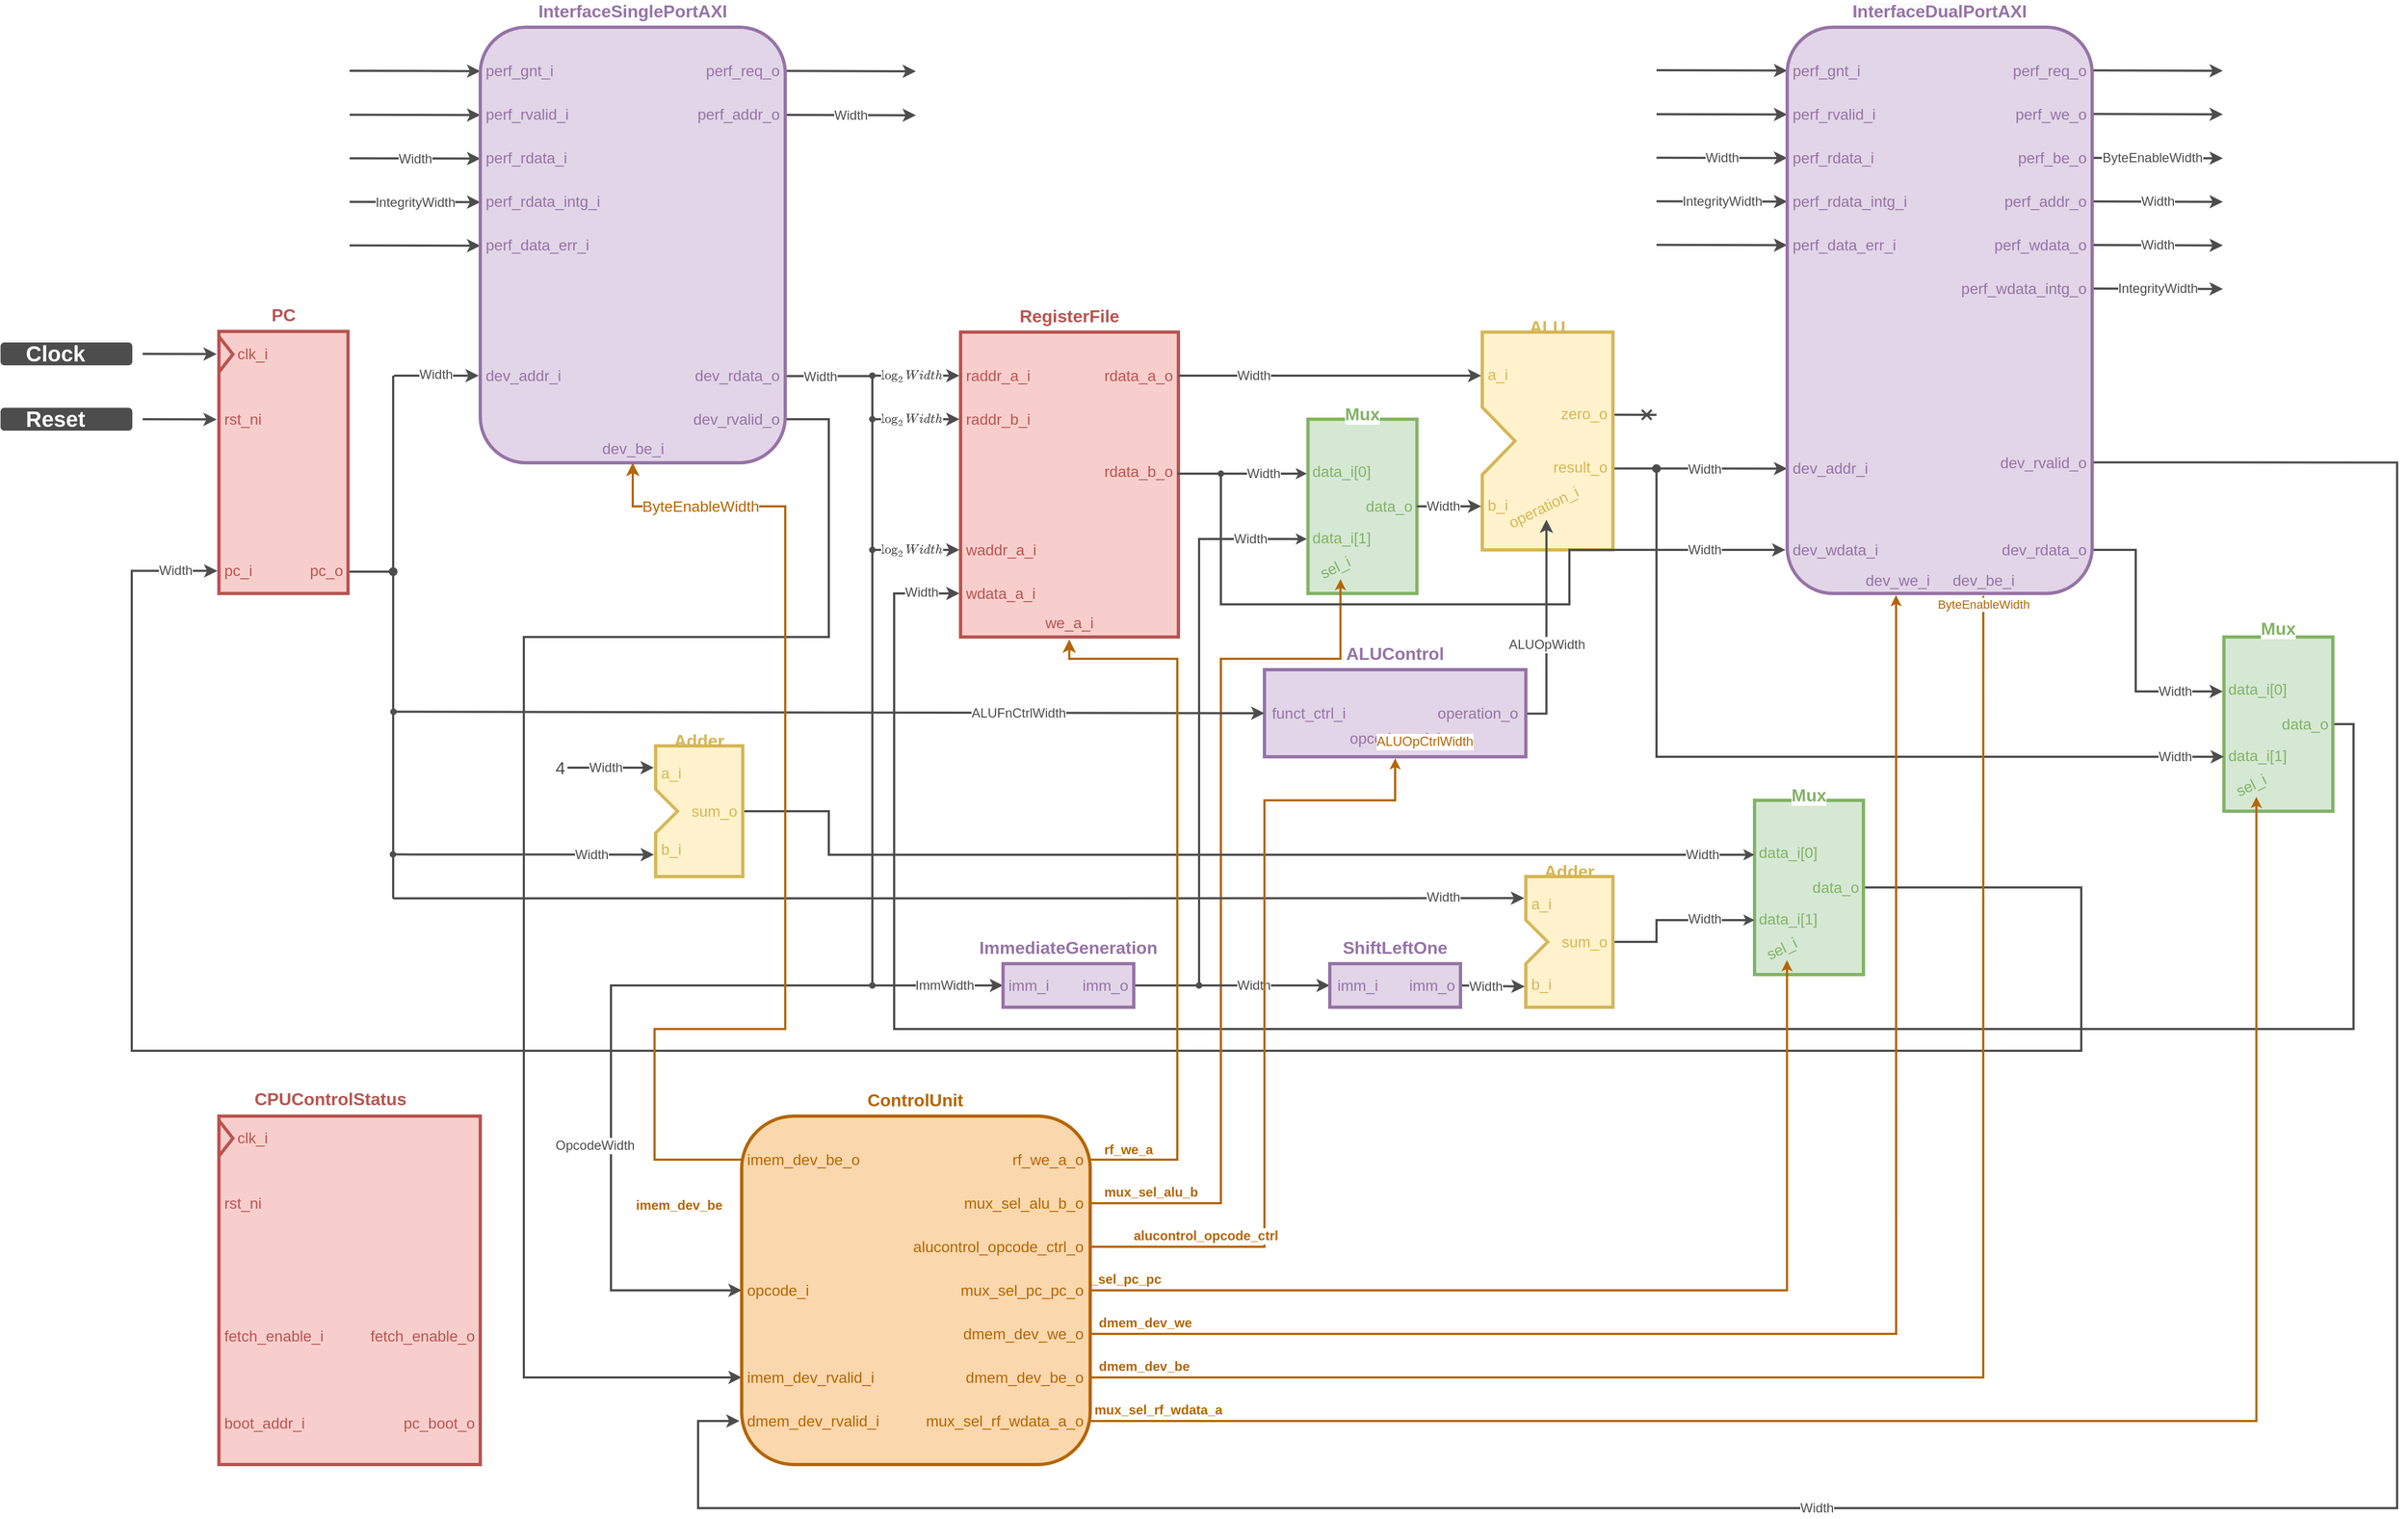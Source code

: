 <mxfile scale="10" border="10">
    <diagram name="FullArchitecture" id="GLQLNSqenTkEJO9B7KH4">
        <mxGraphModel dx="1413" dy="683" grid="1" gridSize="10" guides="1" tooltips="1" connect="1" arrows="1" fold="1" page="0" pageScale="1" pageWidth="1100" pageHeight="850" background="#ffffff" math="1" shadow="0">
            <root>
                <mxCell id="uHmWJValFaL-wBYYfYle-0"/>
                <mxCell id="uHmWJValFaL-wBYYfYle-1" parent="uHmWJValFaL-wBYYfYle-0"/>
                <mxCell id="uh0sgnAFxBqKnZVIy15C-44" value="" style="endArrow=classic;html=1;fontSize=14;fontColor=#B46504;strokeWidth=2;strokeColor=#4D4D4D;edgeStyle=orthogonalEdgeStyle;rounded=0;exitX=0.999;exitY=0.9;exitDx=0;exitDy=0;exitPerimeter=0;entryX=0;entryY=0.75;entryDx=0;entryDy=0;" edge="1" parent="uHmWJValFaL-wBYYfYle-1" source="uh0sgnAFxBqKnZVIy15C-0" target="uh0sgnAFxBqKnZVIy15C-37">
                    <mxGeometry width="50" height="50" relative="1" as="geometry">
                        <mxPoint x="120" y="160" as="sourcePoint"/>
                        <mxPoint x="-330" y="630" as="targetPoint"/>
                        <Array as="points">
                            <mxPoint x="120" y="160"/>
                            <mxPoint x="120" y="360"/>
                            <mxPoint x="-160" y="360"/>
                            <mxPoint x="-160" y="1040"/>
                        </Array>
                    </mxGeometry>
                </mxCell>
                <mxCell id="uHmWJValFaL-wBYYfYle-124" value="" style="endArrow=classic;html=1;strokeWidth=2;strokeColor=#4D4D4D;fontFamily=Helvetica;fontSize=10;rounded=0;edgeStyle=orthogonalEdgeStyle;exitX=0;exitY=0;exitDx=100;exitDy=80;exitPerimeter=0;entryX=-0.012;entryY=0.914;entryDx=0;entryDy=0;entryPerimeter=0;" parent="uHmWJValFaL-wBYYfYle-1" source="uHmWJValFaL-wBYYfYle-112" edge="1" target="uHmWJValFaL-wBYYfYle-87">
                    <mxGeometry width="50" height="50" relative="1" as="geometry">
                        <mxPoint x="1080" y="590" as="sourcePoint"/>
                        <mxPoint x="-640" y="300" as="targetPoint"/>
                        <Array as="points">
                            <mxPoint x="1270" y="590"/>
                            <mxPoint x="1270" y="740"/>
                            <mxPoint x="-520" y="740"/>
                            <mxPoint x="-520" y="299"/>
                        </Array>
                    </mxGeometry>
                </mxCell>
                <mxCell id="uHmWJValFaL-wBYYfYle-125" value="Width" style="edgeLabel;html=1;align=center;verticalAlign=middle;resizable=0;points=[];fontSize=12;fontFamily=Helvetica;fontColor=#4D4D4D;" parent="uHmWJValFaL-wBYYfYle-124" vertex="1" connectable="0">
                    <mxGeometry x="0.207" y="1" relative="1" as="geometry">
                        <mxPoint x="-495" y="-442" as="offset"/>
                    </mxGeometry>
                </mxCell>
                <mxCell id="uHmWJValFaL-wBYYfYle-91" value="" style="endArrow=classic;html=1;fontSize=12;strokeWidth=2;strokeColor=#4D4D4D;" parent="uHmWJValFaL-wBYYfYle-1" edge="1">
                    <mxGeometry width="50" height="50" relative="1" as="geometry">
                        <mxPoint x="-510" y="100" as="sourcePoint"/>
                        <mxPoint x="-442" y="100.21" as="targetPoint"/>
                    </mxGeometry>
                </mxCell>
                <mxCell id="uHmWJValFaL-wBYYfYle-2" value="" style="group" parent="uHmWJValFaL-wBYYfYle-1" vertex="1" connectable="0">
                    <mxGeometry x="160" y="60" width="400.0" height="380" as="geometry"/>
                </mxCell>
                <mxCell id="uHmWJValFaL-wBYYfYle-3" value="" style="endArrow=classic;html=1;strokeWidth=2;strokeColor=#4D4D4D;startArrow=oval;startFill=1;startSize=4;" parent="uHmWJValFaL-wBYYfYle-2" edge="1">
                    <mxGeometry width="50" height="50" relative="1" as="geometry">
                        <mxPoint y="60" as="sourcePoint"/>
                        <mxPoint x="80" y="60" as="targetPoint"/>
                    </mxGeometry>
                </mxCell>
                <mxCell id="uHmWJValFaL-wBYYfYle-4" value="$$\log_2{Width}$$" style="edgeLabel;html=1;align=center;verticalAlign=middle;resizable=0;points=[];fontSize=10;fontColor=#4D4D4D;" parent="uHmWJValFaL-wBYYfYle-3" vertex="1" connectable="0">
                    <mxGeometry x="0.207" y="1" relative="1" as="geometry">
                        <mxPoint x="-13" y="1" as="offset"/>
                    </mxGeometry>
                </mxCell>
                <mxCell id="uHmWJValFaL-wBYYfYle-5" value="" style="endArrow=classic;html=1;strokeWidth=2;strokeColor=#4D4D4D;startArrow=oval;startFill=1;startSize=4;" parent="uHmWJValFaL-wBYYfYle-2" edge="1">
                    <mxGeometry width="50" height="50" relative="1" as="geometry">
                        <mxPoint y="100" as="sourcePoint"/>
                        <mxPoint x="80" y="100" as="targetPoint"/>
                        <Array as="points">
                            <mxPoint x="60" y="100"/>
                        </Array>
                    </mxGeometry>
                </mxCell>
                <mxCell id="uHmWJValFaL-wBYYfYle-6" value="$$\log_2{Width}$$" style="edgeLabel;html=1;align=center;verticalAlign=middle;resizable=0;points=[];fontSize=10;fontColor=#4D4D4D;fontFamily=Helvetica;" parent="uHmWJValFaL-wBYYfYle-5" vertex="1" connectable="0">
                    <mxGeometry x="0.207" y="1" relative="1" as="geometry">
                        <mxPoint x="-13" y="1" as="offset"/>
                    </mxGeometry>
                </mxCell>
                <mxCell id="uHmWJValFaL-wBYYfYle-7" value="" style="endArrow=classic;html=1;strokeWidth=2;strokeColor=#4D4D4D;edgeStyle=orthogonalEdgeStyle;exitX=0;exitY=0;exitDx=100;exitDy=80;exitPerimeter=0;rounded=0;" parent="uHmWJValFaL-wBYYfYle-2" source="uHmWJValFaL-wBYYfYle-70" edge="1">
                    <mxGeometry width="50" height="50" relative="1" as="geometry">
                        <mxPoint x="1150" y="180" as="sourcePoint"/>
                        <mxPoint x="80" y="260" as="targetPoint"/>
                        <Array as="points">
                            <mxPoint x="1360" y="380"/>
                            <mxPoint x="1360" y="660"/>
                            <mxPoint x="20" y="660"/>
                            <mxPoint x="20" y="260"/>
                        </Array>
                    </mxGeometry>
                </mxCell>
                <mxCell id="uHmWJValFaL-wBYYfYle-8" value="Width" style="edgeLabel;html=1;align=center;verticalAlign=middle;resizable=0;points=[];fontSize=12;fontColor=#4D4D4D;" parent="uHmWJValFaL-wBYYfYle-7" vertex="1" connectable="0">
                    <mxGeometry x="0.948" y="-2" relative="1" as="geometry">
                        <mxPoint x="19" y="-3" as="offset"/>
                    </mxGeometry>
                </mxCell>
                <mxCell id="uHmWJValFaL-wBYYfYle-9" value="" style="endArrow=classic;html=1;strokeWidth=2;strokeColor=#4D4D4D;startArrow=oval;startFill=1;startSize=4;" parent="uHmWJValFaL-wBYYfYle-2" edge="1">
                    <mxGeometry width="50" height="50" relative="1" as="geometry">
                        <mxPoint y="220" as="sourcePoint"/>
                        <mxPoint x="80" y="220" as="targetPoint"/>
                    </mxGeometry>
                </mxCell>
                <mxCell id="uHmWJValFaL-wBYYfYle-10" value="$$\log_2{Width}$$" style="edgeLabel;html=1;align=center;verticalAlign=middle;resizable=0;points=[];fontSize=10;fontColor=#4D4D4D;" parent="uHmWJValFaL-wBYYfYle-9" vertex="1" connectable="0">
                    <mxGeometry x="0.207" y="1" relative="1" as="geometry">
                        <mxPoint x="-13" y="1" as="offset"/>
                    </mxGeometry>
                </mxCell>
                <mxCell id="uHmWJValFaL-wBYYfYle-13" value="" style="rounded=0;whiteSpace=wrap;html=1;strokeWidth=3;fillColor=#f8cecc;strokeColor=#b85450;" parent="uHmWJValFaL-wBYYfYle-2" vertex="1">
                    <mxGeometry x="81" y="20" width="200" height="280" as="geometry"/>
                </mxCell>
                <mxCell id="uHmWJValFaL-wBYYfYle-14" value="RegisterFile" style="text;html=1;strokeColor=none;fillColor=none;align=center;verticalAlign=middle;whiteSpace=wrap;rounded=0;fontStyle=1;fontSize=16;fontColor=#B85450;" parent="uHmWJValFaL-wBYYfYle-2" vertex="1">
                    <mxGeometry x="151" width="60" height="10" as="geometry"/>
                </mxCell>
                <mxCell id="uHmWJValFaL-wBYYfYle-15" value="rdata_a_o" style="text;html=1;strokeColor=none;fillColor=none;align=right;verticalAlign=middle;whiteSpace=wrap;rounded=0;fontSize=14;strokeWidth=3;fontColor=#B85450;" parent="uHmWJValFaL-wBYYfYle-2" vertex="1">
                    <mxGeometry x="218" y="50" width="60" height="20" as="geometry"/>
                </mxCell>
                <mxCell id="uHmWJValFaL-wBYYfYle-16" value="rdata_b_o" style="text;html=1;strokeColor=none;fillColor=none;align=right;verticalAlign=middle;whiteSpace=wrap;rounded=0;fontSize=14;strokeWidth=3;fontColor=#B85450;" parent="uHmWJValFaL-wBYYfYle-2" vertex="1">
                    <mxGeometry x="218" y="138" width="60" height="20" as="geometry"/>
                </mxCell>
                <mxCell id="uHmWJValFaL-wBYYfYle-17" value="raddr_b_i" style="text;html=1;strokeColor=none;fillColor=none;align=left;verticalAlign=middle;whiteSpace=wrap;rounded=0;fontSize=14;strokeWidth=3;fontColor=#B85450;" parent="uHmWJValFaL-wBYYfYle-2" vertex="1">
                    <mxGeometry x="84" y="90" width="60" height="20" as="geometry"/>
                </mxCell>
                <mxCell id="uHmWJValFaL-wBYYfYle-18" value="raddr_a_i" style="text;html=1;strokeColor=none;fillColor=none;align=left;verticalAlign=middle;whiteSpace=wrap;rounded=0;fontSize=14;strokeWidth=3;fontColor=#B85450;" parent="uHmWJValFaL-wBYYfYle-2" vertex="1">
                    <mxGeometry x="84" y="50" width="60" height="20" as="geometry"/>
                </mxCell>
                <mxCell id="uHmWJValFaL-wBYYfYle-19" value="wdata_a_i" style="text;html=1;strokeColor=none;fillColor=none;align=left;verticalAlign=middle;whiteSpace=wrap;rounded=0;fontSize=14;strokeWidth=3;fontColor=#B85450;" parent="uHmWJValFaL-wBYYfYle-2" vertex="1">
                    <mxGeometry x="84" y="250" width="60" height="20" as="geometry"/>
                </mxCell>
                <mxCell id="uHmWJValFaL-wBYYfYle-20" value="waddr_a_i" style="text;html=1;strokeColor=none;fillColor=none;align=left;verticalAlign=middle;whiteSpace=wrap;rounded=0;fontSize=14;strokeWidth=3;fontColor=#B85450;" parent="uHmWJValFaL-wBYYfYle-2" vertex="1">
                    <mxGeometry x="84" y="210" width="60" height="20" as="geometry"/>
                </mxCell>
                <mxCell id="uHmWJValFaL-wBYYfYle-21" value="we_a_i" style="text;html=1;strokeColor=none;fillColor=none;align=center;verticalAlign=middle;whiteSpace=wrap;rounded=0;fontSize=14;strokeWidth=3;fontColor=#B85450;" parent="uHmWJValFaL-wBYYfYle-2" vertex="1">
                    <mxGeometry x="151" y="277" width="60" height="20" as="geometry"/>
                </mxCell>
                <mxCell id="uHmWJValFaL-wBYYfYle-22" value="" style="group" parent="uHmWJValFaL-wBYYfYle-1" vertex="1" connectable="0">
                    <mxGeometry x="440" y="140" width="320" height="180" as="geometry"/>
                </mxCell>
                <mxCell id="uHmWJValFaL-wBYYfYle-23" value="" style="externalPins=0;recursiveResize=0;shadow=0;dashed=0;align=center;html=1;strokeWidth=3;shape=mxgraph.rtl.abstract.entity;container=1;collapsible=0;kind=mux;drawPins=0;left=4;right=1;bottom=0;top=0;labelBackgroundColor=#4D4D4D;fontSize=20;fillColor=#d5e8d4;strokeColor=#82b366;" parent="uHmWJValFaL-wBYYfYle-22" vertex="1">
                    <mxGeometry x="120" y="20" width="100" height="160" as="geometry"/>
                </mxCell>
                <mxCell id="uHmWJValFaL-wBYYfYle-24" value="data_i[0]" style="text;html=1;strokeColor=none;fillColor=none;align=left;verticalAlign=middle;whiteSpace=wrap;rounded=0;fontSize=14;labelBackgroundColor=none;strokeWidth=3;fontColor=#82B366;" parent="uHmWJValFaL-wBYYfYle-23" vertex="1">
                    <mxGeometry x="2" y="33" width="60" height="30" as="geometry"/>
                </mxCell>
                <mxCell id="uHmWJValFaL-wBYYfYle-25" value="data_i[1]" style="text;html=1;strokeColor=none;fillColor=none;align=left;verticalAlign=middle;whiteSpace=wrap;rounded=0;fontSize=14;labelBackgroundColor=none;strokeWidth=3;fontColor=#82B366;" parent="uHmWJValFaL-wBYYfYle-23" vertex="1">
                    <mxGeometry x="2" y="94" width="60" height="30" as="geometry"/>
                </mxCell>
                <mxCell id="uHmWJValFaL-wBYYfYle-26" value="" style="endArrow=classic;html=1;strokeWidth=2;strokeColor=#B46504;fontFamily=Helvetica;fontSize=10;rounded=0;shadow=0;sketch=0;fontColor=#99CCFF;startSize=4;endSize=4;fillColor=#4D4D4D;jumpStyle=none;jumpSize=6;entryX=0.398;entryY=0.924;entryDx=0;entryDy=0;entryPerimeter=0;edgeStyle=orthogonalEdgeStyle;exitX=1;exitY=0.25;exitDx=0;exitDy=0;" parent="uHmWJValFaL-wBYYfYle-23" source="uh0sgnAFxBqKnZVIy15C-37" edge="1">
                    <mxGeometry width="50" height="50" relative="1" as="geometry">
                        <mxPoint x="-453.6" y="720.0" as="sourcePoint"/>
                        <mxPoint x="29.8" y="146.84" as="targetPoint"/>
                        <Array as="points">
                            <mxPoint x="-80" y="720"/>
                            <mxPoint x="-80" y="220"/>
                            <mxPoint x="30" y="220"/>
                        </Array>
                    </mxGeometry>
                </mxCell>
                <mxCell id="uHmWJValFaL-wBYYfYle-27" value="mux_sel_alu_b" style="edgeLabel;html=1;align=left;verticalAlign=middle;resizable=0;points=[];fontSize=12;fontColor=#B46504;fontStyle=1" parent="uHmWJValFaL-wBYYfYle-26" vertex="1" connectable="0">
                    <mxGeometry x="-0.514" y="1" relative="1" as="geometry">
                        <mxPoint x="-108" y="65" as="offset"/>
                    </mxGeometry>
                </mxCell>
                <mxCell id="uHmWJValFaL-wBYYfYle-28" value="data_o" style="text;html=1;strokeColor=none;fillColor=none;align=right;verticalAlign=middle;whiteSpace=wrap;rounded=0;fontSize=14;labelBackgroundColor=none;strokeWidth=3;fontColor=#82B366;" parent="uHmWJValFaL-wBYYfYle-23" vertex="1">
                    <mxGeometry x="38" y="65" width="60" height="30" as="geometry"/>
                </mxCell>
                <mxCell id="uHmWJValFaL-wBYYfYle-29" value="sel_i" style="text;html=1;strokeColor=none;fillColor=none;align=center;verticalAlign=middle;whiteSpace=wrap;rounded=0;fontSize=14;labelBackgroundColor=none;strokeWidth=3;fontColor=#82B366;rotation=334;" parent="uHmWJValFaL-wBYYfYle-23" vertex="1">
                    <mxGeometry x="-5" y="121" width="60" height="30" as="geometry"/>
                </mxCell>
                <mxCell id="uHmWJValFaL-wBYYfYle-30" value="" style="endArrow=classic;html=1;entryX=0;entryY=0;entryDx=0;entryDy=140;entryPerimeter=0;strokeWidth=2;strokeColor=#4D4D4D;fontFamily=Helvetica;fontSize=11;rounded=1;shadow=0;sketch=0;fontColor=default;startSize=4;endSize=4;fillColor=#4D4D4D;jumpStyle=none;jumpSize=6;" parent="uHmWJValFaL-wBYYfYle-22" edge="1">
                    <mxGeometry width="50" height="50" relative="1" as="geometry">
                        <mxPoint y="70" as="sourcePoint"/>
                        <mxPoint x="119" y="70" as="targetPoint"/>
                    </mxGeometry>
                </mxCell>
                <mxCell id="uHmWJValFaL-wBYYfYle-31" value="Width" style="edgeLabel;html=1;align=center;verticalAlign=middle;resizable=0;points=[];fontSize=12;fontFamily=Helvetica;fontColor=#4D4D4D;labelBackgroundColor=default;strokeWidth=3;" parent="uHmWJValFaL-wBYYfYle-30" vertex="1" connectable="0">
                    <mxGeometry x="0.207" y="1" relative="1" as="geometry">
                        <mxPoint x="7" y="1" as="offset"/>
                    </mxGeometry>
                </mxCell>
                <mxCell id="uHmWJValFaL-wBYYfYle-32" value="" style="endArrow=classic;html=1;entryX=0;entryY=0;entryDx=0;entryDy=140;entryPerimeter=0;strokeWidth=2;strokeColor=#4D4D4D;fontFamily=Helvetica;fontSize=11;rounded=0;shadow=0;sketch=0;fontColor=default;startSize=4;endSize=4;fillColor=#4D4D4D;jumpStyle=none;jumpSize=6;edgeStyle=orthogonalEdgeStyle;exitX=0;exitY=0;exitDx=120;exitDy=20;exitPerimeter=0;" parent="uHmWJValFaL-wBYYfYle-22" source="uHmWJValFaL-wBYYfYle-141" edge="1">
                    <mxGeometry width="50" height="50" relative="1" as="geometry">
                        <mxPoint x="20" y="360" as="sourcePoint"/>
                        <mxPoint x="119" y="130" as="targetPoint"/>
                        <Array as="points">
                            <mxPoint x="20" y="540"/>
                            <mxPoint x="20" y="130"/>
                        </Array>
                    </mxGeometry>
                </mxCell>
                <mxCell id="uHmWJValFaL-wBYYfYle-33" value="&lt;span style=&quot;color: rgb(77, 77, 77);&quot;&gt;Width&lt;/span&gt;" style="edgeLabel;html=1;align=center;verticalAlign=middle;resizable=0;points=[];fontSize=12;fontColor=#99CCFF;" parent="uHmWJValFaL-wBYYfYle-32" vertex="1" connectable="0">
                    <mxGeometry x="0.849" relative="1" as="geometry">
                        <mxPoint x="-9" as="offset"/>
                    </mxGeometry>
                </mxCell>
                <mxCell id="uHmWJValFaL-wBYYfYle-34" value="Mux" style="text;html=1;strokeColor=none;fillColor=none;align=center;verticalAlign=middle;whiteSpace=wrap;rounded=0;fontStyle=1;fontSize=16;fontColor=#82B366;labelBackgroundColor=default;labelBorderColor=none;strokeWidth=2;" parent="uHmWJValFaL-wBYYfYle-22" vertex="1">
                    <mxGeometry x="140" y="10" width="60" height="10" as="geometry"/>
                </mxCell>
                <mxCell id="uHmWJValFaL-wBYYfYle-35" value="" style="group" parent="uHmWJValFaL-wBYYfYle-1" vertex="1" connectable="0">
                    <mxGeometry x="640" y="70" width="280" height="250" as="geometry"/>
                </mxCell>
                <mxCell id="uHmWJValFaL-wBYYfYle-36" value="" style="endArrow=cross;html=1;fontSize=12;strokeWidth=2;fontFamily=Helvetica;strokeColor=#4D4D4D;endFill=0;" parent="uHmWJValFaL-wBYYfYle-35" edge="1">
                    <mxGeometry width="50" height="50" relative="1" as="geometry">
                        <mxPoint x="200" y="85.84" as="sourcePoint"/>
                        <mxPoint x="240" y="86" as="targetPoint"/>
                    </mxGeometry>
                </mxCell>
                <mxCell id="uHmWJValFaL-wBYYfYle-37" value="" style="externalPins=0;recursiveResize=0;shadow=0;dashed=0;align=center;html=1;strokeWidth=3;shape=mxgraph.rtl.abstract.entity;container=1;collapsible=0;kind=mux;drawPins=0;left=4;right=1;bottom=0;top=0;labelBackgroundColor=none;strokeColor=#d6b656;fontSize=12;fillColor=#fff2cc;" parent="uHmWJValFaL-wBYYfYle-35" vertex="1">
                    <mxGeometry x="80" y="10" width="120" height="200" as="geometry"/>
                </mxCell>
                <mxCell id="uHmWJValFaL-wBYYfYle-38" value="zero_o" style="text;html=1;strokeColor=none;fillColor=none;align=right;verticalAlign=middle;whiteSpace=wrap;rounded=0;fontSize=14;fontColor=#D6B656;" parent="uHmWJValFaL-wBYYfYle-37" vertex="1">
                    <mxGeometry x="57" y="65" width="60" height="20" as="geometry"/>
                </mxCell>
                <mxCell id="uHmWJValFaL-wBYYfYle-39" value="b_i" style="text;html=1;strokeColor=none;fillColor=none;align=left;verticalAlign=middle;whiteSpace=wrap;rounded=0;fontSize=14;fontColor=#D6B656;" parent="uHmWJValFaL-wBYYfYle-37" vertex="1">
                    <mxGeometry x="3" y="144" width="20" height="30" as="geometry"/>
                </mxCell>
                <mxCell id="uHmWJValFaL-wBYYfYle-40" value="a_i" style="text;html=1;strokeColor=none;fillColor=none;align=left;verticalAlign=middle;whiteSpace=wrap;rounded=0;fontSize=14;fontColor=#D6B656;" parent="uHmWJValFaL-wBYYfYle-37" vertex="1">
                    <mxGeometry x="3" y="24" width="20" height="30" as="geometry"/>
                </mxCell>
                <mxCell id="uHmWJValFaL-wBYYfYle-41" value="result_o" style="text;html=1;strokeColor=none;fillColor=none;align=right;verticalAlign=middle;whiteSpace=wrap;rounded=0;fontSize=14;fontColor=#D6B656;" parent="uHmWJValFaL-wBYYfYle-37" vertex="1">
                    <mxGeometry x="57" y="114" width="60" height="20" as="geometry"/>
                </mxCell>
                <mxCell id="uHmWJValFaL-wBYYfYle-42" value="operation_i" style="text;html=1;strokeColor=none;fillColor=none;align=left;verticalAlign=middle;whiteSpace=wrap;rounded=0;fontSize=14;fontColor=#D6B656;rotation=334;" parent="uHmWJValFaL-wBYYfYle-37" vertex="1">
                    <mxGeometry x="22" y="157" width="20" height="30" as="geometry"/>
                </mxCell>
                <mxCell id="uHmWJValFaL-wBYYfYle-43" value="" style="group" parent="uHmWJValFaL-wBYYfYle-37" vertex="1" connectable="0">
                    <mxGeometry x="-6" y="65" width="36" height="70" as="geometry"/>
                </mxCell>
                <mxCell id="uHmWJValFaL-wBYYfYle-44" value="" style="triangle;whiteSpace=wrap;html=1;labelBackgroundColor=none;strokeWidth=3;fontSize=12;fillColor=default;strokeColor=#d6b656;" parent="uHmWJValFaL-wBYYfYle-43" vertex="1">
                    <mxGeometry x="6.909" y="5" width="29.091" height="60" as="geometry"/>
                </mxCell>
                <mxCell id="uHmWJValFaL-wBYYfYle-45" value="" style="triangle;whiteSpace=wrap;html=1;labelBackgroundColor=none;strokeColor=none;strokeWidth=3;fontSize=12;fillColor=default;" parent="uHmWJValFaL-wBYYfYle-43" vertex="1">
                    <mxGeometry width="33.94" height="70" as="geometry"/>
                </mxCell>
                <mxCell id="uHmWJValFaL-wBYYfYle-46" value="" style="endArrow=classic;html=1;entryX=0;entryY=0;entryDx=0;entryDy=140;entryPerimeter=0;strokeWidth=2;strokeColor=#4D4D4D;fontFamily=Helvetica;fontSize=10;exitX=1.001;exitY=0.143;exitDx=0;exitDy=0;exitPerimeter=0;" parent="uHmWJValFaL-wBYYfYle-35" source="uHmWJValFaL-wBYYfYle-13" edge="1">
                    <mxGeometry width="50" height="50" relative="1" as="geometry">
                        <mxPoint x="-330" y="50" as="sourcePoint"/>
                        <mxPoint x="79" y="50" as="targetPoint"/>
                    </mxGeometry>
                </mxCell>
                <mxCell id="uHmWJValFaL-wBYYfYle-47" value="Width" style="edgeLabel;html=1;align=center;verticalAlign=middle;resizable=0;points=[];fontSize=12;fontFamily=Helvetica;fontColor=#4D4D4D;" parent="uHmWJValFaL-wBYYfYle-46" vertex="1" connectable="0">
                    <mxGeometry x="0.207" y="1" relative="1" as="geometry">
                        <mxPoint x="-99" y="1" as="offset"/>
                    </mxGeometry>
                </mxCell>
                <mxCell id="uHmWJValFaL-wBYYfYle-48" value="" style="endArrow=classic;html=1;entryX=0;entryY=0;entryDx=0;entryDy=140;entryPerimeter=0;strokeWidth=2;strokeColor=#4D4D4D;fontFamily=Helvetica;fontSize=10;" parent="uHmWJValFaL-wBYYfYle-35" edge="1">
                    <mxGeometry width="50" height="50" relative="1" as="geometry">
                        <mxPoint x="20" y="170" as="sourcePoint"/>
                        <mxPoint x="79" y="170" as="targetPoint"/>
                    </mxGeometry>
                </mxCell>
                <mxCell id="uHmWJValFaL-wBYYfYle-49" value="Width" style="edgeLabel;html=1;align=center;verticalAlign=middle;resizable=0;points=[];fontSize=12;fontFamily=Helvetica;fontColor=#4D4D4D;" parent="uHmWJValFaL-wBYYfYle-48" vertex="1" connectable="0">
                    <mxGeometry x="0.207" y="1" relative="1" as="geometry">
                        <mxPoint x="-12" y="1" as="offset"/>
                    </mxGeometry>
                </mxCell>
                <mxCell id="uHmWJValFaL-wBYYfYle-50" value="&lt;font&gt;ALU&lt;/font&gt;" style="text;html=1;strokeColor=none;fillColor=none;align=center;verticalAlign=middle;whiteSpace=wrap;rounded=0;fontStyle=1;fontSize=16;fontColor=#D6B656;fontFamily=Helvetica;" parent="uHmWJValFaL-wBYYfYle-35" vertex="1">
                    <mxGeometry x="110" width="60" height="10" as="geometry"/>
                </mxCell>
                <mxCell id="uHmWJValFaL-wBYYfYle-51" value="" style="endArrow=none;html=1;rounded=0;shadow=0;sketch=0;strokeColor=#4D4D4D;strokeWidth=2;fontSize=12;fontColor=#82B366;startSize=4;endSize=4;fillColor=#4D4D4D;jumpStyle=none;jumpSize=6;edgeStyle=orthogonalEdgeStyle;entryX=1.004;entryY=0.801;entryDx=0;entryDy=0;entryPerimeter=0;" parent="uHmWJValFaL-wBYYfYle-1" edge="1" target="uh0sgnAFxBqKnZVIy15C-0">
                    <mxGeometry width="50" height="50" relative="1" as="geometry">
                        <mxPoint x="200" y="680" as="sourcePoint"/>
                        <mxPoint x="100" y="120" as="targetPoint"/>
                        <Array as="points">
                            <mxPoint x="160" y="680"/>
                            <mxPoint x="160" y="120"/>
                        </Array>
                    </mxGeometry>
                </mxCell>
                <mxCell id="uHmWJValFaL-wBYYfYle-52" value="Width" style="edgeLabel;html=1;align=center;verticalAlign=middle;resizable=0;points=[];fontSize=12;fontColor=#4D4D4D;" parent="uHmWJValFaL-wBYYfYle-51" vertex="1" connectable="0">
                    <mxGeometry x="0.913" relative="1" as="geometry">
                        <mxPoint x="1" as="offset"/>
                    </mxGeometry>
                </mxCell>
                <mxCell id="uHmWJValFaL-wBYYfYle-69" value="" style="group" parent="uHmWJValFaL-wBYYfYle-1" vertex="1" connectable="0">
                    <mxGeometry x="1070" y="340" width="431" height="334" as="geometry"/>
                </mxCell>
                <mxCell id="uHmWJValFaL-wBYYfYle-70" value="" style="externalPins=0;recursiveResize=0;shadow=0;dashed=0;align=center;html=1;strokeWidth=3;shape=mxgraph.rtl.abstract.entity;container=1;collapsible=0;kind=mux;drawPins=0;left=4;right=1;bottom=0;top=0;labelBackgroundColor=#4D4D4D;fontSize=20;fillColor=#d5e8d4;strokeColor=#82b366;" parent="uHmWJValFaL-wBYYfYle-69" vertex="1">
                    <mxGeometry x="331" y="20" width="100" height="160" as="geometry"/>
                </mxCell>
                <mxCell id="uHmWJValFaL-wBYYfYle-71" value="data_i[0]" style="text;html=1;strokeColor=none;fillColor=none;align=left;verticalAlign=middle;whiteSpace=wrap;rounded=0;fontSize=14;labelBackgroundColor=none;strokeWidth=3;fontColor=#82B366;" parent="uHmWJValFaL-wBYYfYle-70" vertex="1">
                    <mxGeometry x="2" y="33" width="60" height="30" as="geometry"/>
                </mxCell>
                <mxCell id="uHmWJValFaL-wBYYfYle-72" value="data_i[1]" style="text;html=1;strokeColor=none;fillColor=none;align=left;verticalAlign=middle;whiteSpace=wrap;rounded=0;fontSize=14;labelBackgroundColor=none;strokeWidth=3;fontColor=#82B366;" parent="uHmWJValFaL-wBYYfYle-70" vertex="1">
                    <mxGeometry x="2" y="94" width="60" height="30" as="geometry"/>
                </mxCell>
                <mxCell id="uHmWJValFaL-wBYYfYle-73" value="" style="endArrow=classic;html=1;strokeWidth=2;strokeColor=#B46504;fontFamily=Helvetica;fontSize=10;rounded=0;shadow=0;sketch=0;fontColor=#99CCFF;startSize=4;endSize=4;fillColor=#4D4D4D;jumpStyle=none;jumpSize=6;entryX=0.398;entryY=0.924;entryDx=0;entryDy=0;entryPerimeter=0;edgeStyle=orthogonalEdgeStyle;exitX=0.998;exitY=0.875;exitDx=0;exitDy=0;exitPerimeter=0;" parent="uHmWJValFaL-wBYYfYle-70" source="uh0sgnAFxBqKnZVIy15C-37" edge="1">
                    <mxGeometry width="50" height="50" relative="1" as="geometry">
                        <mxPoint x="-1315.2" y="720.0" as="sourcePoint"/>
                        <mxPoint x="29.8" y="146.84" as="targetPoint"/>
                        <Array as="points">
                            <mxPoint x="30" y="720"/>
                        </Array>
                    </mxGeometry>
                </mxCell>
                <mxCell id="uHmWJValFaL-wBYYfYle-74" value="mux_sel_rf_wdata_a" style="edgeLabel;html=1;align=left;verticalAlign=middle;resizable=0;points=[];fontSize=12;fontColor=#B46504;fontStyle=1" parent="uHmWJValFaL-wBYYfYle-73" vertex="1" connectable="0">
                    <mxGeometry x="-0.659" relative="1" as="geometry">
                        <mxPoint x="-278" y="-10" as="offset"/>
                    </mxGeometry>
                </mxCell>
                <mxCell id="uHmWJValFaL-wBYYfYle-75" value="data_o" style="text;html=1;strokeColor=none;fillColor=none;align=right;verticalAlign=middle;whiteSpace=wrap;rounded=0;fontSize=14;labelBackgroundColor=none;strokeWidth=3;fontColor=#82B366;" parent="uHmWJValFaL-wBYYfYle-70" vertex="1">
                    <mxGeometry x="38" y="65" width="60" height="30" as="geometry"/>
                </mxCell>
                <mxCell id="uHmWJValFaL-wBYYfYle-76" value="sel_i" style="text;html=1;strokeColor=none;fillColor=none;align=center;verticalAlign=middle;whiteSpace=wrap;rounded=0;fontSize=14;labelBackgroundColor=none;strokeWidth=3;fontColor=#82B366;rotation=334;" parent="uHmWJValFaL-wBYYfYle-70" vertex="1">
                    <mxGeometry x="-5" y="121" width="60" height="30" as="geometry"/>
                </mxCell>
                <mxCell id="uHmWJValFaL-wBYYfYle-81" value="Mux" style="text;html=1;strokeColor=none;fillColor=none;align=center;verticalAlign=middle;whiteSpace=wrap;rounded=0;fontStyle=1;fontSize=16;fontColor=#82B366;labelBackgroundColor=default;labelBorderColor=none;strokeWidth=2;" parent="uHmWJValFaL-wBYYfYle-69" vertex="1">
                    <mxGeometry x="351" y="7" width="60" height="10" as="geometry"/>
                </mxCell>
                <mxCell id="oIQDL1v1UcHjoqC44bnh-2" value="" style="endArrow=classic;html=1;strokeWidth=2;strokeColor=#4D4D4D;fontFamily=Helvetica;fontSize=10;fontColor=#9673A6;edgeStyle=orthogonalEdgeStyle;rounded=0;startArrow=oval;startFill=1;exitX=0.243;exitY=0.19;exitDx=0;exitDy=0;exitPerimeter=0;" parent="uHmWJValFaL-wBYYfYle-69" source="W26pgFdQdruFZA1odf8U-7" edge="1">
                    <mxGeometry width="50" height="50" relative="1" as="geometry">
                        <mxPoint x="-190" y="-130" as="sourcePoint"/>
                        <mxPoint x="331" y="130" as="targetPoint"/>
                        <Array as="points">
                            <mxPoint x="-190" y="130"/>
                        </Array>
                    </mxGeometry>
                </mxCell>
                <mxCell id="oIQDL1v1UcHjoqC44bnh-3" value="Width" style="edgeLabel;html=1;align=center;verticalAlign=middle;resizable=0;points=[];fontSize=12;fontFamily=Helvetica;fontColor=#4D4D4D;rounded=1;shadow=0;glass=0;sketch=0;fillStyle=auto;gradientColor=none;" parent="oIQDL1v1UcHjoqC44bnh-2" vertex="1" connectable="0">
                    <mxGeometry x="0.207" y="1" relative="1" as="geometry">
                        <mxPoint x="266" y="1" as="offset"/>
                    </mxGeometry>
                </mxCell>
                <mxCell id="uHmWJValFaL-wBYYfYle-111" value="" style="group" parent="uHmWJValFaL-wBYYfYle-1" vertex="1" connectable="0">
                    <mxGeometry x="850" y="490" width="320" height="180" as="geometry"/>
                </mxCell>
                <mxCell id="uHmWJValFaL-wBYYfYle-112" value="" style="externalPins=0;recursiveResize=0;shadow=0;dashed=0;align=center;html=1;strokeWidth=3;shape=mxgraph.rtl.abstract.entity;container=1;collapsible=0;kind=mux;drawPins=0;left=4;right=1;bottom=0;top=0;labelBackgroundColor=#4D4D4D;fontSize=20;fillColor=#d5e8d4;strokeColor=#82b366;" parent="uHmWJValFaL-wBYYfYle-111" vertex="1">
                    <mxGeometry x="120" y="20" width="100" height="160" as="geometry"/>
                </mxCell>
                <mxCell id="uHmWJValFaL-wBYYfYle-113" value="data_i[0]" style="text;html=1;strokeColor=none;fillColor=none;align=left;verticalAlign=middle;whiteSpace=wrap;rounded=0;fontSize=14;labelBackgroundColor=none;strokeWidth=3;fontColor=#82B366;" parent="uHmWJValFaL-wBYYfYle-112" vertex="1">
                    <mxGeometry x="2" y="33" width="60" height="30" as="geometry"/>
                </mxCell>
                <mxCell id="uHmWJValFaL-wBYYfYle-114" value="data_i[1]" style="text;html=1;strokeColor=none;fillColor=none;align=left;verticalAlign=middle;whiteSpace=wrap;rounded=0;fontSize=14;labelBackgroundColor=none;strokeWidth=3;fontColor=#82B366;" parent="uHmWJValFaL-wBYYfYle-112" vertex="1">
                    <mxGeometry x="2" y="94" width="60" height="30" as="geometry"/>
                </mxCell>
                <mxCell id="uHmWJValFaL-wBYYfYle-115" value="" style="endArrow=classic;html=1;strokeWidth=2;strokeColor=#B46504;fontFamily=Helvetica;fontSize=10;rounded=0;shadow=0;sketch=0;fontColor=#B46504;startSize=4;endSize=4;fillColor=#4D4D4D;jumpStyle=none;jumpSize=6;entryX=0.398;entryY=0.924;entryDx=0;entryDy=0;entryPerimeter=0;edgeStyle=orthogonalEdgeStyle;exitX=1;exitY=0.5;exitDx=0;exitDy=0;" parent="uHmWJValFaL-wBYYfYle-112" source="uh0sgnAFxBqKnZVIy15C-37" edge="1">
                    <mxGeometry width="50" height="50" relative="1" as="geometry">
                        <mxPoint x="-850.2" y="450.0" as="sourcePoint"/>
                        <mxPoint x="29.8" y="146.84" as="targetPoint"/>
                        <Array as="points">
                            <mxPoint x="30" y="450"/>
                        </Array>
                    </mxGeometry>
                </mxCell>
                <mxCell id="uHmWJValFaL-wBYYfYle-116" value="mux_sel_pc_pc" style="edgeLabel;html=1;align=left;verticalAlign=middle;resizable=0;points=[];fontSize=12;fontColor=#B46504;fontStyle=1" parent="uHmWJValFaL-wBYYfYle-115" vertex="1" connectable="0">
                    <mxGeometry x="-0.457" relative="1" as="geometry">
                        <mxPoint x="-282" y="-10" as="offset"/>
                    </mxGeometry>
                </mxCell>
                <mxCell id="uHmWJValFaL-wBYYfYle-117" value="data_o" style="text;html=1;strokeColor=none;fillColor=none;align=right;verticalAlign=middle;whiteSpace=wrap;rounded=0;fontSize=14;labelBackgroundColor=none;strokeWidth=3;fontColor=#82B366;" parent="uHmWJValFaL-wBYYfYle-112" vertex="1">
                    <mxGeometry x="38" y="65" width="60" height="30" as="geometry"/>
                </mxCell>
                <mxCell id="uHmWJValFaL-wBYYfYle-118" value="sel_i" style="text;html=1;strokeColor=none;fillColor=none;align=center;verticalAlign=middle;whiteSpace=wrap;rounded=0;fontSize=14;labelBackgroundColor=none;strokeWidth=3;fontColor=#82B366;rotation=334;" parent="uHmWJValFaL-wBYYfYle-112" vertex="1">
                    <mxGeometry x="-5" y="121" width="60" height="30" as="geometry"/>
                </mxCell>
                <mxCell id="uHmWJValFaL-wBYYfYle-119" value="" style="endArrow=classic;html=1;strokeWidth=2;strokeColor=#4D4D4D;fontFamily=Helvetica;fontSize=11;rounded=0;shadow=0;sketch=0;fontColor=default;startSize=4;endSize=4;fillColor=#4D4D4D;jumpStyle=none;jumpSize=6;edgeStyle=orthogonalEdgeStyle;exitX=0;exitY=0;exitDx=80;exitDy=60;exitPerimeter=0;" parent="uHmWJValFaL-wBYYfYle-111" source="uHmWJValFaL-wBYYfYle-151" edge="1">
                    <mxGeometry width="50" height="50" relative="1" as="geometry">
                        <mxPoint x="40" y="70" as="sourcePoint"/>
                        <mxPoint x="120" y="130" as="targetPoint"/>
                        <Array as="points">
                            <mxPoint x="30" y="150"/>
                            <mxPoint x="30" y="130"/>
                        </Array>
                    </mxGeometry>
                </mxCell>
                <mxCell id="uHmWJValFaL-wBYYfYle-120" value="Width" style="edgeLabel;html=1;align=center;verticalAlign=middle;resizable=0;points=[];fontSize=12;fontFamily=Helvetica;fontColor=#4D4D4D;labelBackgroundColor=default;strokeWidth=3;" parent="uHmWJValFaL-wBYYfYle-119" vertex="1" connectable="0">
                    <mxGeometry x="0.207" y="1" relative="1" as="geometry">
                        <mxPoint x="13" as="offset"/>
                    </mxGeometry>
                </mxCell>
                <mxCell id="uHmWJValFaL-wBYYfYle-121" value="" style="endArrow=classic;html=1;strokeWidth=2;strokeColor=#4D4D4D;fontFamily=Helvetica;fontSize=11;rounded=0;shadow=0;sketch=0;fontColor=default;startSize=4;endSize=4;fillColor=#4D4D4D;jumpStyle=none;jumpSize=6;edgeStyle=orthogonalEdgeStyle;exitX=0;exitY=0;exitDx=80;exitDy=60;exitPerimeter=0;" parent="uHmWJValFaL-wBYYfYle-111" source="uHmWJValFaL-wBYYfYle-103" edge="1">
                    <mxGeometry width="50" height="50" relative="1" as="geometry">
                        <mxPoint x="-290" y="140" as="sourcePoint"/>
                        <mxPoint x="120" y="70" as="targetPoint"/>
                        <Array as="points">
                            <mxPoint x="-730" y="30"/>
                            <mxPoint x="-730" y="70"/>
                        </Array>
                    </mxGeometry>
                </mxCell>
                <mxCell id="uHmWJValFaL-wBYYfYle-122" value="Width" style="edgeLabel;html=1;align=center;verticalAlign=middle;resizable=0;points=[];fontSize=12;fontFamily=Helvetica;fontColor=#4D4D4D;labelBackgroundColor=default;strokeWidth=3;" parent="uHmWJValFaL-wBYYfYle-121" vertex="1" connectable="0">
                    <mxGeometry x="0.207" y="1" relative="1" as="geometry">
                        <mxPoint x="336" y="1" as="offset"/>
                    </mxGeometry>
                </mxCell>
                <mxCell id="uHmWJValFaL-wBYYfYle-123" value="Mux" style="text;html=1;strokeColor=none;fillColor=none;align=center;verticalAlign=middle;whiteSpace=wrap;rounded=0;fontStyle=1;fontSize=16;fontColor=#82B366;labelBackgroundColor=default;labelBorderColor=none;strokeWidth=2;" parent="uHmWJValFaL-wBYYfYle-111" vertex="1">
                    <mxGeometry x="140" y="10" width="60" height="10" as="geometry"/>
                </mxCell>
                <mxCell id="uHmWJValFaL-wBYYfYle-128" value="" style="group" parent="uHmWJValFaL-wBYYfYle-1" vertex="1" connectable="0">
                    <mxGeometry x="360" y="380" width="520" height="160" as="geometry"/>
                </mxCell>
                <mxCell id="uHmWJValFaL-wBYYfYle-132" value="" style="group" parent="uHmWJValFaL-wBYYfYle-128" vertex="1" connectable="0">
                    <mxGeometry x="160" y="-10" width="240" height="100" as="geometry"/>
                </mxCell>
                <mxCell id="uHmWJValFaL-wBYYfYle-133" value="" style="externalPins=0;recursiveResize=0;shadow=0;dashed=0;align=center;html=1;strokeWidth=3;shape=mxgraph.rtl.abstract.entity;container=0;collapsible=0;kind=combinational;drawPins=0;left=3;right=2;bottom=0;top=0;strokeColor=#9673a6;fontFamily=Helvetica;fontSize=12;fillColor=#e1d5e7;" parent="uHmWJValFaL-wBYYfYle-132" vertex="1">
                    <mxGeometry y="20" width="240" height="80" as="geometry"/>
                </mxCell>
                <mxCell id="uHmWJValFaL-wBYYfYle-134" value="ALUControl" style="text;html=1;strokeColor=none;fillColor=none;align=center;verticalAlign=middle;whiteSpace=wrap;rounded=0;fontStyle=1;fontSize=16;fontColor=#9673A6;strokeWidth=3;fontFamily=Helvetica;" parent="uHmWJValFaL-wBYYfYle-132" vertex="1">
                    <mxGeometry x="90" width="60" height="10" as="geometry"/>
                </mxCell>
                <mxCell id="uHmWJValFaL-wBYYfYle-135" value="funct_ctrl_i" style="text;html=1;strokeColor=none;fillColor=none;align=left;verticalAlign=middle;whiteSpace=wrap;rounded=0;fontSize=14;strokeWidth=3;fontFamily=Helvetica;fontColor=#9673A6;" parent="uHmWJValFaL-wBYYfYle-132" vertex="1">
                    <mxGeometry x="5" y="45" width="60" height="30" as="geometry"/>
                </mxCell>
                <mxCell id="uHmWJValFaL-wBYYfYle-136" value="operation_o" style="text;html=1;strokeColor=none;fillColor=none;align=right;verticalAlign=middle;whiteSpace=wrap;rounded=0;fontSize=14;strokeWidth=3;fontFamily=Helvetica;fontColor=#9673A6;" parent="uHmWJValFaL-wBYYfYle-132" vertex="1">
                    <mxGeometry x="175" y="45" width="60" height="30" as="geometry"/>
                </mxCell>
                <mxCell id="uHmWJValFaL-wBYYfYle-137" value="opcode_ctrl_i" style="text;html=1;strokeColor=none;fillColor=none;align=center;verticalAlign=middle;whiteSpace=wrap;rounded=0;fontSize=14;strokeWidth=3;fontFamily=Helvetica;fontColor=#9673A6;" parent="uHmWJValFaL-wBYYfYle-132" vertex="1">
                    <mxGeometry x="90" y="68" width="60" height="30" as="geometry"/>
                </mxCell>
                <mxCell id="uHmWJValFaL-wBYYfYle-138" value="" style="endArrow=classic;html=1;strokeWidth=2;strokeColor=#4D4D4D;fontFamily=Helvetica;fontSize=10;exitX=1;exitY=1;exitDx=0;exitDy=0;exitPerimeter=0;entryX=0;entryY=0;entryDx=0;entryDy=20;entryPerimeter=0;" parent="uHmWJValFaL-wBYYfYle-1" source="uHmWJValFaL-wBYYfYle-51" target="uHmWJValFaL-wBYYfYle-141" edge="1">
                    <mxGeometry width="50" height="50" relative="1" as="geometry">
                        <mxPoint x="230" y="600" as="sourcePoint"/>
                        <mxPoint x="280" y="600" as="targetPoint"/>
                    </mxGeometry>
                </mxCell>
                <mxCell id="uHmWJValFaL-wBYYfYle-139" value="ImmWidth" style="edgeLabel;html=1;align=center;verticalAlign=middle;resizable=0;points=[];fontSize=12;fontFamily=Helvetica;fontColor=#4D4D4D;container=0;" parent="uHmWJValFaL-wBYYfYle-138" vertex="1" connectable="0">
                    <mxGeometry x="0.207" y="1" relative="1" as="geometry">
                        <mxPoint x="-23" y="1" as="offset"/>
                    </mxGeometry>
                </mxCell>
                <mxCell id="uHmWJValFaL-wBYYfYle-140" value="" style="group" parent="uHmWJValFaL-wBYYfYle-1" vertex="1" connectable="0">
                    <mxGeometry x="280" y="640" width="120" height="60" as="geometry"/>
                </mxCell>
                <mxCell id="uHmWJValFaL-wBYYfYle-141" value="" style="externalPins=0;recursiveResize=0;shadow=0;dashed=0;align=center;html=1;strokeWidth=3;shape=mxgraph.rtl.abstract.entity;container=0;collapsible=0;kind=combinational;drawPins=0;left=3;right=2;bottom=0;top=0;strokeColor=#9673a6;fontFamily=Helvetica;fontSize=12;fillColor=#e1d5e7;" parent="uHmWJValFaL-wBYYfYle-140" vertex="1">
                    <mxGeometry y="20" width="120" height="40" as="geometry"/>
                </mxCell>
                <mxCell id="uHmWJValFaL-wBYYfYle-142" value="ImmediateGeneration" style="text;html=1;strokeColor=none;fillColor=none;align=center;verticalAlign=middle;whiteSpace=wrap;rounded=0;fontStyle=1;fontSize=16;fontColor=#9673A6;strokeWidth=3;fontFamily=Helvetica;container=0;" parent="uHmWJValFaL-wBYYfYle-140" vertex="1">
                    <mxGeometry x="30" width="60" height="10" as="geometry"/>
                </mxCell>
                <mxCell id="uHmWJValFaL-wBYYfYle-143" value="imm_i" style="text;html=1;strokeColor=none;fillColor=none;align=left;verticalAlign=middle;whiteSpace=wrap;rounded=0;fontSize=14;strokeWidth=3;fontFamily=Helvetica;fontColor=#9673A6;container=0;" parent="uHmWJValFaL-wBYYfYle-140" vertex="1">
                    <mxGeometry x="3" y="25" width="60" height="30" as="geometry"/>
                </mxCell>
                <mxCell id="uHmWJValFaL-wBYYfYle-144" value="imm_o" style="text;html=1;strokeColor=none;fillColor=none;align=right;verticalAlign=middle;whiteSpace=wrap;rounded=0;fontSize=14;strokeWidth=3;fontFamily=Helvetica;fontColor=#9673A6;container=0;" parent="uHmWJValFaL-wBYYfYle-140" vertex="1">
                    <mxGeometry x="57" y="25" width="60" height="30" as="geometry"/>
                </mxCell>
                <mxCell id="uHmWJValFaL-wBYYfYle-145" value="" style="endArrow=classic;html=1;entryX=0;entryY=0;entryDx=0;entryDy=20;entryPerimeter=0;strokeWidth=2;strokeColor=#4D4D4D;fontFamily=Helvetica;fontSize=10;startArrow=oval;startFill=1;startSize=4;exitX=0.377;exitY=1;exitDx=0;exitDy=0;exitPerimeter=0;" parent="uHmWJValFaL-wBYYfYle-1" source="uHmWJValFaL-wBYYfYle-32" target="uHmWJValFaL-wBYYfYle-158" edge="1">
                    <mxGeometry width="50" height="50" relative="1" as="geometry">
                        <mxPoint x="470" y="680" as="sourcePoint"/>
                        <mxPoint x="539" y="659.83" as="targetPoint"/>
                    </mxGeometry>
                </mxCell>
                <mxCell id="uHmWJValFaL-wBYYfYle-146" value="&lt;font color=&quot;#4d4d4d&quot;&gt;Width&lt;/font&gt;" style="edgeLabel;html=1;align=center;verticalAlign=middle;resizable=0;points=[];fontSize=12;fontColor=#99CCFF;" parent="uHmWJValFaL-wBYYfYle-145" vertex="1" connectable="0">
                    <mxGeometry x="-0.13" relative="1" as="geometry">
                        <mxPoint x="-2" as="offset"/>
                    </mxGeometry>
                </mxCell>
                <mxCell id="uHmWJValFaL-wBYYfYle-147" value="" style="group" parent="uHmWJValFaL-wBYYfYle-1" vertex="1" connectable="0">
                    <mxGeometry x="680" y="560" width="240" height="140" as="geometry"/>
                </mxCell>
                <mxCell id="uHmWJValFaL-wBYYfYle-148" value="" style="endArrow=classic;html=1;strokeWidth=2;fontColor=#4D4D4D;strokeColor=#4D4D4D;exitX=0;exitY=0;exitDx=120;exitDy=20;exitPerimeter=0;" parent="uHmWJValFaL-wBYYfYle-147" source="uHmWJValFaL-wBYYfYle-158" edge="1">
                    <mxGeometry width="50" height="50" relative="1" as="geometry">
                        <mxPoint x="-1" y="125" as="sourcePoint"/>
                        <mxPoint x="79" y="121" as="targetPoint"/>
                    </mxGeometry>
                </mxCell>
                <mxCell id="uHmWJValFaL-wBYYfYle-149" value="Width" style="edgeLabel;html=1;align=center;verticalAlign=middle;resizable=0;points=[];fontSize=12;fontColor=#4D4D4D;" parent="uHmWJValFaL-wBYYfYle-148" vertex="1" connectable="0">
                    <mxGeometry x="0.207" y="1" relative="1" as="geometry">
                        <mxPoint x="-13" y="1" as="offset"/>
                    </mxGeometry>
                </mxCell>
                <mxCell id="uHmWJValFaL-wBYYfYle-150" value="&lt;font color=&quot;#d6b656&quot;&gt;Adder&lt;/font&gt;" style="text;html=1;strokeColor=none;fillColor=none;align=center;verticalAlign=middle;whiteSpace=wrap;rounded=0;fontStyle=1;fontSize=16;fontColor=#000006;" parent="uHmWJValFaL-wBYYfYle-147" vertex="1">
                    <mxGeometry x="90" y="10" width="60" height="10" as="geometry"/>
                </mxCell>
                <mxCell id="uHmWJValFaL-wBYYfYle-151" value="" style="externalPins=0;recursiveResize=0;shadow=0;dashed=0;align=center;html=1;strokeWidth=3;shape=mxgraph.rtl.abstract.entity;container=1;collapsible=0;kind=mux;drawPins=0;left=4;right=1;bottom=0;top=0;labelBackgroundColor=none;strokeColor=#d6b656;fontSize=12;fillColor=#fff2cc;" parent="uHmWJValFaL-wBYYfYle-147" vertex="1">
                    <mxGeometry x="80" y="20" width="80" height="120" as="geometry"/>
                </mxCell>
                <mxCell id="uHmWJValFaL-wBYYfYle-152" value="" style="triangle;whiteSpace=wrap;html=1;labelBackgroundColor=none;strokeWidth=3;fontSize=12;fillColor=default;strokeColor=#d6b656;" parent="uHmWJValFaL-wBYYfYle-151" vertex="1">
                    <mxGeometry y="40" width="20" height="40" as="geometry"/>
                </mxCell>
                <mxCell id="uHmWJValFaL-wBYYfYle-153" value="" style="triangle;whiteSpace=wrap;html=1;labelBackgroundColor=none;strokeColor=none;strokeWidth=3;fontSize=12;fillColor=default;" parent="uHmWJValFaL-wBYYfYle-151" vertex="1">
                    <mxGeometry x="-2" y="40" width="20" height="40" as="geometry"/>
                </mxCell>
                <mxCell id="uHmWJValFaL-wBYYfYle-154" value="sum_o" style="text;html=1;strokeColor=none;fillColor=none;align=right;verticalAlign=middle;whiteSpace=wrap;rounded=0;fontSize=14;fontColor=#D6B656;" parent="uHmWJValFaL-wBYYfYle-151" vertex="1">
                    <mxGeometry x="17" y="50" width="60" height="20" as="geometry"/>
                </mxCell>
                <mxCell id="uHmWJValFaL-wBYYfYle-155" value="b_i" style="text;html=1;strokeColor=none;fillColor=none;align=left;verticalAlign=middle;whiteSpace=wrap;rounded=0;fontSize=14;fontColor=#D6B656;" parent="uHmWJValFaL-wBYYfYle-151" vertex="1">
                    <mxGeometry x="3" y="84" width="20" height="30" as="geometry"/>
                </mxCell>
                <mxCell id="uHmWJValFaL-wBYYfYle-156" value="a_i" style="text;html=1;strokeColor=none;fillColor=none;align=left;verticalAlign=middle;whiteSpace=wrap;rounded=0;fontSize=14;fontColor=#D6B656;" parent="uHmWJValFaL-wBYYfYle-151" vertex="1">
                    <mxGeometry x="3" y="10" width="20" height="30" as="geometry"/>
                </mxCell>
                <mxCell id="uHmWJValFaL-wBYYfYle-157" value="" style="group" parent="uHmWJValFaL-wBYYfYle-147" vertex="1" connectable="0">
                    <mxGeometry x="-100" y="80" width="120" height="60" as="geometry"/>
                </mxCell>
                <mxCell id="uHmWJValFaL-wBYYfYle-158" value="" style="externalPins=0;recursiveResize=0;shadow=0;dashed=0;align=center;html=1;strokeWidth=3;shape=mxgraph.rtl.abstract.entity;container=1;collapsible=0;kind=combinational;drawPins=0;left=3;right=2;bottom=0;top=0;strokeColor=#9673a6;fontFamily=Helvetica;fontSize=12;fillColor=#e1d5e7;" parent="uHmWJValFaL-wBYYfYle-157" vertex="1">
                    <mxGeometry y="20" width="120" height="40" as="geometry"/>
                </mxCell>
                <mxCell id="uHmWJValFaL-wBYYfYle-159" value="imm_i" style="text;html=1;strokeColor=none;fillColor=none;align=left;verticalAlign=middle;whiteSpace=wrap;rounded=0;fontSize=14;strokeWidth=3;fontFamily=Helvetica;fontColor=#9673A6;" parent="uHmWJValFaL-wBYYfYle-158" vertex="1">
                    <mxGeometry x="5" y="5" width="60" height="30" as="geometry"/>
                </mxCell>
                <mxCell id="uHmWJValFaL-wBYYfYle-160" value="imm_o" style="text;html=1;strokeColor=none;fillColor=none;align=right;verticalAlign=middle;whiteSpace=wrap;rounded=0;fontSize=14;strokeWidth=3;fontFamily=Helvetica;fontColor=#9673A6;" parent="uHmWJValFaL-wBYYfYle-158" vertex="1">
                    <mxGeometry x="57" y="5" width="60" height="30" as="geometry"/>
                </mxCell>
                <mxCell id="uHmWJValFaL-wBYYfYle-161" value="ShiftLeftOne" style="text;html=1;strokeColor=none;fillColor=none;align=center;verticalAlign=middle;whiteSpace=wrap;rounded=0;fontStyle=1;fontSize=16;fontColor=#9673A6;strokeWidth=3;fontFamily=Helvetica;" parent="uHmWJValFaL-wBYYfYle-157" vertex="1">
                    <mxGeometry x="30" width="60" height="10" as="geometry"/>
                </mxCell>
                <mxCell id="uHmWJValFaL-wBYYfYle-162" value="" style="endArrow=classic;html=1;strokeWidth=2;fontColor=#4D4D4D;strokeColor=#4D4D4D;edgeStyle=orthogonalEdgeStyle;rounded=0;startArrow=none;startFill=0;startSize=4;entryX=-0.019;entryY=0.165;entryDx=0;entryDy=0;entryPerimeter=0;exitX=-0.35;exitY=1;exitDx=0;exitDy=0;exitPerimeter=0;" parent="uHmWJValFaL-wBYYfYle-1" target="uHmWJValFaL-wBYYfYle-151" edge="1" source="uHmWJValFaL-wBYYfYle-109">
                    <mxGeometry width="50" height="50" relative="1" as="geometry">
                        <mxPoint x="-180" y="600" as="sourcePoint"/>
                        <mxPoint x="759" y="607" as="targetPoint"/>
                        <Array as="points">
                            <mxPoint x="240" y="600"/>
                        </Array>
                    </mxGeometry>
                </mxCell>
                <mxCell id="uHmWJValFaL-wBYYfYle-163" value="Width" style="edgeLabel;html=1;align=center;verticalAlign=middle;resizable=0;points=[];fontSize=12;fontColor=#4D4D4D;" parent="uHmWJValFaL-wBYYfYle-162" vertex="1" connectable="0">
                    <mxGeometry x="0.207" y="1" relative="1" as="geometry">
                        <mxPoint x="337" as="offset"/>
                    </mxGeometry>
                </mxCell>
                <mxCell id="uHmWJValFaL-wBYYfYle-164" value="" style="endArrow=classic;html=1;fontSize=10;strokeWidth=2;fontFamily=Helvetica;strokeColor=#4D4D4D;entryX=0.491;entryY=0.861;entryDx=0;entryDy=0;entryPerimeter=0;edgeStyle=orthogonalEdgeStyle;rounded=0;exitX=1.006;exitY=0.505;exitDx=0;exitDy=0;exitPerimeter=0;fontColor=#4D4D4D;" parent="uHmWJValFaL-wBYYfYle-1" source="uHmWJValFaL-wBYYfYle-133" target="uHmWJValFaL-wBYYfYle-37" edge="1">
                    <mxGeometry width="50" height="50" relative="1" as="geometry">
                        <mxPoint x="750" y="440" as="sourcePoint"/>
                        <mxPoint x="860" y="280" as="targetPoint"/>
                        <Array as="points">
                            <mxPoint x="779" y="430"/>
                        </Array>
                    </mxGeometry>
                </mxCell>
                <mxCell id="uHmWJValFaL-wBYYfYle-165" value="&lt;font style=&quot;font-size: 12px;&quot;&gt;ALUOpWidth&lt;/font&gt;" style="edgeLabel;html=1;align=center;verticalAlign=middle;resizable=0;points=[];fontSize=12;fontFamily=Helvetica;fontColor=#4D4D4D;" parent="uHmWJValFaL-wBYYfYle-164" vertex="1" connectable="0">
                    <mxGeometry x="-0.102" y="1" relative="1" as="geometry">
                        <mxPoint x="1" y="7" as="offset"/>
                    </mxGeometry>
                </mxCell>
                <mxCell id="uHmWJValFaL-wBYYfYle-166" value="" style="endArrow=classic;html=1;entryX=0;entryY=0;entryDx=0;entryDy=40;entryPerimeter=0;strokeWidth=2;strokeColor=#4D4D4D;fontFamily=Helvetica;fontSize=10;startArrow=oval;startFill=1;startSize=4;exitX=0.65;exitY=0.643;exitDx=0;exitDy=0;exitPerimeter=0;" parent="uHmWJValFaL-wBYYfYle-1" target="uHmWJValFaL-wBYYfYle-133" edge="1" source="uHmWJValFaL-wBYYfYle-109">
                    <mxGeometry width="50" height="50" relative="1" as="geometry">
                        <mxPoint x="-180" y="430" as="sourcePoint"/>
                        <mxPoint x="519" y="439.71" as="targetPoint"/>
                    </mxGeometry>
                </mxCell>
                <mxCell id="uHmWJValFaL-wBYYfYle-167" value="ALUFnCtrlWidth" style="edgeLabel;html=1;align=center;verticalAlign=middle;resizable=0;points=[];fontSize=12;fontColor=#4D4D4D;" parent="uHmWJValFaL-wBYYfYle-166" vertex="1" connectable="0">
                    <mxGeometry x="0.069" relative="1" as="geometry">
                        <mxPoint x="146" as="offset"/>
                    </mxGeometry>
                </mxCell>
                <mxCell id="z780Bw6-WadIhEHb35Jl-6" value="" style="endArrow=classic;html=1;strokeWidth=2;strokeColor=#4D4D4D;fontFamily=Helvetica;fontSize=10;edgeStyle=orthogonalEdgeStyle;rounded=0;entryX=0;entryY=0.5;entryDx=0;entryDy=0;startArrow=oval;startFill=1;startSize=4;" parent="uHmWJValFaL-wBYYfYle-1" target="uh0sgnAFxBqKnZVIy15C-37" edge="1">
                    <mxGeometry width="50" height="50" relative="1" as="geometry">
                        <mxPoint x="160" y="680" as="sourcePoint"/>
                        <mxPoint x="30" y="960" as="targetPoint"/>
                        <Array as="points">
                            <mxPoint x="-80" y="680"/>
                            <mxPoint x="-80" y="960"/>
                        </Array>
                    </mxGeometry>
                </mxCell>
                <mxCell id="z780Bw6-WadIhEHb35Jl-7" value="OpcodeWidth" style="edgeLabel;html=1;align=center;verticalAlign=middle;resizable=0;points=[];fontSize=12;fontFamily=Helvetica;fontColor=#4D4D4D;" parent="z780Bw6-WadIhEHb35Jl-6" vertex="1" connectable="0">
                    <mxGeometry x="0.207" y="1" relative="1" as="geometry">
                        <mxPoint x="-16" y="1" as="offset"/>
                    </mxGeometry>
                </mxCell>
                <mxCell id="uHmWJValFaL-wBYYfYle-11" value="" style="endArrow=classic;html=1;fontSize=12;strokeWidth=2;entryX=0.499;entryY=1.008;entryDx=0;entryDy=0;entryPerimeter=0;strokeColor=#B46504;fontColor=#B46504;startArrow=none;startFill=0;fillColor=#dae8fc;edgeStyle=orthogonalEdgeStyle;rounded=0;exitX=0.998;exitY=0.125;exitDx=0;exitDy=0;exitPerimeter=0;" parent="uHmWJValFaL-wBYYfYle-1" source="uh0sgnAFxBqKnZVIy15C-37" target="uHmWJValFaL-wBYYfYle-13" edge="1">
                    <mxGeometry width="50" height="50" relative="1" as="geometry">
                        <mxPoint x="86.2" y="839.68" as="sourcePoint"/>
                        <mxPoint x="301" y="290" as="targetPoint"/>
                        <Array as="points">
                            <mxPoint x="440" y="840"/>
                            <mxPoint x="440" y="380"/>
                            <mxPoint x="341" y="380"/>
                        </Array>
                    </mxGeometry>
                </mxCell>
                <mxCell id="uHmWJValFaL-wBYYfYle-12" value="&lt;b&gt;rf_we_a&lt;/b&gt;" style="edgeLabel;html=1;align=left;verticalAlign=middle;resizable=0;points=[];fontSize=12;fontColor=#B46504;" parent="uHmWJValFaL-wBYYfYle-11" vertex="1" connectable="0">
                    <mxGeometry x="-0.531" y="1" relative="1" as="geometry">
                        <mxPoint x="-68" y="64" as="offset"/>
                    </mxGeometry>
                </mxCell>
                <mxCell id="uHmWJValFaL-wBYYfYle-129" value="" style="endArrow=classic;html=1;strokeWidth=2;strokeColor=#B46504;fontFamily=Helvetica;fontSize=10;fontColor=#99CCFF;entryX=0.5;entryY=1.018;entryDx=0;entryDy=0;entryPerimeter=0;rounded=0;shadow=0;sketch=0;startSize=4;endSize=4;fillColor=#4D4D4D;edgeStyle=orthogonalEdgeStyle;exitX=1.001;exitY=0.375;exitDx=0;exitDy=0;exitPerimeter=0;" parent="uHmWJValFaL-wBYYfYle-1" source="uh0sgnAFxBqKnZVIy15C-37" target="uHmWJValFaL-wBYYfYle-133" edge="1">
                    <mxGeometry width="50" height="50" relative="1" as="geometry">
                        <mxPoint x="116.8" y="920.0" as="sourcePoint"/>
                        <mxPoint x="639.76" y="480" as="targetPoint"/>
                        <Array as="points">
                            <mxPoint x="520" y="920"/>
                            <mxPoint x="520" y="510"/>
                            <mxPoint x="640" y="510"/>
                        </Array>
                    </mxGeometry>
                </mxCell>
                <mxCell id="uHmWJValFaL-wBYYfYle-131" value="alucontrol_opcode_ctrl" style="edgeLabel;html=1;align=left;verticalAlign=middle;resizable=0;points=[];fontSize=12;fontColor=#B46504;fontStyle=1" parent="uHmWJValFaL-wBYYfYle-129" vertex="1" connectable="0">
                    <mxGeometry x="-0.915" relative="1" as="geometry">
                        <mxPoint x="7" y="-10" as="offset"/>
                    </mxGeometry>
                </mxCell>
                <mxCell id="z780Bw6-WadIhEHb35Jl-23" value="&lt;span style=&quot;color: rgb(180, 101, 4);&quot;&gt;ALUOpCtrlWidth&lt;/span&gt;" style="edgeLabel;html=1;align=center;verticalAlign=middle;resizable=0;points=[];fontSize=12;fontColor=#4D4D4D;" parent="uHmWJValFaL-wBYYfYle-129" vertex="1" connectable="0">
                    <mxGeometry x="-0.412" relative="1" as="geometry">
                        <mxPoint x="147" y="-410" as="offset"/>
                    </mxGeometry>
                </mxCell>
                <mxCell id="uHmWJValFaL-wBYYfYle-63" value="" style="endArrow=classic;html=1;fontSize=12;strokeWidth=2;fontFamily=Helvetica;strokeColor=#B46504;fontColor=#4D4D4D;startSize=4;endSize=4;edgeStyle=orthogonalEdgeStyle;rounded=0;exitX=1.001;exitY=0.625;exitDx=0;exitDy=0;exitPerimeter=0;entryX=0.357;entryY=1.003;entryDx=0;entryDy=0;entryPerimeter=0;" parent="uHmWJValFaL-wBYYfYle-1" source="uh0sgnAFxBqKnZVIy15C-37" target="W26pgFdQdruFZA1odf8U-0" edge="1">
                    <mxGeometry width="50" height="50" relative="1" as="geometry">
                        <mxPoint x="116.6" y="1000.0" as="sourcePoint"/>
                        <mxPoint x="1100" y="340" as="targetPoint"/>
                        <Array as="points">
                            <mxPoint x="1100" y="1000"/>
                        </Array>
                    </mxGeometry>
                </mxCell>
                <mxCell id="uHmWJValFaL-wBYYfYle-64" value="dmem_dev_we" style="edgeLabel;html=1;align=left;verticalAlign=middle;resizable=0;points=[];fontSize=12;fontColor=#B46504;fontStyle=1" parent="uHmWJValFaL-wBYYfYle-63" vertex="1" connectable="0">
                    <mxGeometry x="-0.688" relative="1" as="geometry">
                        <mxPoint x="-215" y="-10" as="offset"/>
                    </mxGeometry>
                </mxCell>
                <mxCell id="uHmWJValFaL-wBYYfYle-65" value="" style="endArrow=classic;html=1;fontSize=12;strokeWidth=2;fontFamily=Helvetica;strokeColor=#B46504;fontColor=#4D4D4D;startSize=4;endSize=4;edgeStyle=orthogonalEdgeStyle;rounded=0;exitX=1;exitY=0.75;exitDx=0;exitDy=0;entryX=0.643;entryY=1.003;entryDx=0;entryDy=0;entryPerimeter=0;" parent="uHmWJValFaL-wBYYfYle-1" source="uh0sgnAFxBqKnZVIy15C-37" target="W26pgFdQdruFZA1odf8U-0" edge="1">
                    <mxGeometry width="50" height="50" relative="1" as="geometry">
                        <mxPoint x="106.2" y="1040.0" as="sourcePoint"/>
                        <mxPoint x="1180" y="330" as="targetPoint"/>
                        <Array as="points">
                            <mxPoint x="1180" y="1040"/>
                        </Array>
                    </mxGeometry>
                </mxCell>
                <mxCell id="uHmWJValFaL-wBYYfYle-66" value="dmem_dev_be" style="edgeLabel;html=1;align=left;verticalAlign=middle;resizable=0;points=[];fontSize=12;fontColor=#B46504;fontStyle=1" parent="uHmWJValFaL-wBYYfYle-65" vertex="1" connectable="0">
                    <mxGeometry x="-0.685" relative="1" as="geometry">
                        <mxPoint x="-237" y="-10" as="offset"/>
                    </mxGeometry>
                </mxCell>
                <mxCell id="Cl44XhH-ftCCIKaI4AFW-0" value="ByteEnableWidth" style="edgeLabel;html=1;align=center;verticalAlign=middle;resizable=0;points=[];fontColor=#B46504;" parent="uHmWJValFaL-wBYYfYle-65" vertex="1" connectable="0">
                    <mxGeometry x="0.764" relative="1" as="geometry">
                        <mxPoint y="-173" as="offset"/>
                    </mxGeometry>
                </mxCell>
                <mxCell id="Cl44XhH-ftCCIKaI4AFW-4" value="" style="endArrow=classic;html=1;fontSize=12;strokeWidth=2;strokeColor=#4D4D4D;" parent="uHmWJValFaL-wBYYfYle-1" edge="1">
                    <mxGeometry width="50" height="50" relative="1" as="geometry">
                        <mxPoint x="-510" y="160.0" as="sourcePoint"/>
                        <mxPoint x="-442.0" y="160.21" as="targetPoint"/>
                    </mxGeometry>
                </mxCell>
                <mxCell id="uHmWJValFaL-wBYYfYle-61" value="" style="endArrow=classic;html=1;strokeWidth=2;strokeColor=#4D4D4D;edgeStyle=orthogonalEdgeStyle;rounded=0;startArrow=oval;startFill=1;startSize=4;entryX=-0.006;entryY=0.923;entryDx=0;entryDy=0;entryPerimeter=0;" parent="uHmWJValFaL-wBYYfYle-1" target="W26pgFdQdruFZA1odf8U-0" edge="1">
                    <mxGeometry width="50" height="50" relative="1" as="geometry">
                        <mxPoint x="480" y="210" as="sourcePoint"/>
                        <mxPoint x="990" y="280" as="targetPoint"/>
                        <Array as="points">
                            <mxPoint x="480" y="330"/>
                            <mxPoint x="800" y="330"/>
                            <mxPoint x="800" y="280"/>
                        </Array>
                    </mxGeometry>
                </mxCell>
                <mxCell id="uHmWJValFaL-wBYYfYle-62" value="Width" style="edgeLabel;html=1;align=center;verticalAlign=middle;resizable=0;points=[];fontSize=12;fontColor=#4D4D4D;" parent="uHmWJValFaL-wBYYfYle-61" vertex="1" connectable="0">
                    <mxGeometry x="-0.015" y="-1" relative="1" as="geometry">
                        <mxPoint x="225" y="-51" as="offset"/>
                    </mxGeometry>
                </mxCell>
                <mxCell id="W26pgFdQdruFZA1odf8U-5" value="" style="endArrow=classic;html=1;strokeWidth=2;strokeColor=#4D4D4D;fontFamily=Helvetica;fontSize=10;fontColor=#9673A6;edgeStyle=orthogonalEdgeStyle;rounded=0;" parent="uHmWJValFaL-wBYYfYle-1" edge="1">
                    <mxGeometry width="50" height="50" relative="1" as="geometry">
                        <mxPoint x="1280" y="280.0" as="sourcePoint"/>
                        <mxPoint x="1400" y="410" as="targetPoint"/>
                        <Array as="points">
                            <mxPoint x="1320" y="280"/>
                            <mxPoint x="1320" y="410"/>
                        </Array>
                    </mxGeometry>
                </mxCell>
                <mxCell id="W26pgFdQdruFZA1odf8U-6" value="Width" style="edgeLabel;html=1;align=center;verticalAlign=middle;resizable=0;points=[];fontSize=12;fontFamily=Helvetica;fontColor=#4D4D4D;rounded=1;shadow=0;glass=0;sketch=0;fillStyle=auto;gradientColor=none;" parent="W26pgFdQdruFZA1odf8U-5" vertex="1" connectable="0">
                    <mxGeometry x="0.207" y="1" relative="1" as="geometry">
                        <mxPoint x="35" y="19" as="offset"/>
                    </mxGeometry>
                </mxCell>
                <mxCell id="W26pgFdQdruFZA1odf8U-7" value="" style="endArrow=classic;html=1;strokeWidth=2;strokeColor=#4D4D4D;fontFamily=Helvetica;fontSize=10;fontColor=#9673A6;exitX=1.012;exitY=0.626;exitDx=0;exitDy=0;exitPerimeter=0;rounded=0;edgeStyle=orthogonalEdgeStyle;" parent="uHmWJValFaL-wBYYfYle-1" source="uHmWJValFaL-wBYYfYle-37" edge="1">
                    <mxGeometry width="50" height="50" relative="1" as="geometry">
                        <mxPoint x="840" y="210" as="sourcePoint"/>
                        <mxPoint x="1000" y="205.34" as="targetPoint"/>
                    </mxGeometry>
                </mxCell>
                <mxCell id="W26pgFdQdruFZA1odf8U-8" value="Width" style="edgeLabel;html=1;align=center;verticalAlign=middle;resizable=0;points=[];fontSize=12;fontFamily=Helvetica;fontColor=#4D4D4D;rounded=1;shadow=0;glass=0;sketch=0;fillStyle=auto;gradientColor=none;" parent="W26pgFdQdruFZA1odf8U-7" vertex="1" connectable="0">
                    <mxGeometry x="0.207" y="1" relative="1" as="geometry">
                        <mxPoint x="-13" y="1" as="offset"/>
                    </mxGeometry>
                </mxCell>
                <mxCell id="W26pgFdQdruFZA1odf8U-12" value="" style="endArrow=classic;html=1;strokeWidth=2;strokeColor=#4D4D4D;fontFamily=Helvetica;fontSize=10;fontColor=#9673A6;rounded=0;edgeStyle=orthogonalEdgeStyle;entryX=-0.006;entryY=0.875;entryDx=0;entryDy=0;entryPerimeter=0;" parent="uHmWJValFaL-wBYYfYle-1" edge="1" target="uh0sgnAFxBqKnZVIy15C-37">
                    <mxGeometry width="50" height="50" relative="1" as="geometry">
                        <mxPoint x="1280" y="199.66" as="sourcePoint"/>
                        <mxPoint x="-230" y="1094.444" as="targetPoint"/>
                        <Array as="points">
                            <mxPoint x="1560" y="200"/>
                            <mxPoint x="1560" y="1160"/>
                            <mxPoint y="1160"/>
                            <mxPoint y="1080"/>
                        </Array>
                    </mxGeometry>
                </mxCell>
                <mxCell id="W26pgFdQdruFZA1odf8U-13" value="Width" style="edgeLabel;html=1;align=center;verticalAlign=middle;resizable=0;points=[];fontSize=12;fontFamily=Helvetica;fontColor=#4D4D4D;rounded=1;shadow=0;glass=0;sketch=0;fillStyle=auto;gradientColor=none;" parent="W26pgFdQdruFZA1odf8U-12" vertex="1" connectable="0">
                    <mxGeometry x="0.207" y="1" relative="1" as="geometry">
                        <mxPoint x="-13" y="-1" as="offset"/>
                    </mxGeometry>
                </mxCell>
                <mxCell id="W26pgFdQdruFZA1odf8U-30" value="" style="endArrow=classic;html=1;strokeWidth=2;strokeColor=#4D4D4D;fontFamily=Helvetica;fontSize=10;fontColor=#9673A6;" parent="uHmWJValFaL-wBYYfYle-1" edge="1">
                    <mxGeometry width="50" height="50" relative="1" as="geometry">
                        <mxPoint x="1280" y="-160.34" as="sourcePoint"/>
                        <mxPoint x="1400" y="-160" as="targetPoint"/>
                    </mxGeometry>
                </mxCell>
                <mxCell id="W26pgFdQdruFZA1odf8U-31" value="" style="endArrow=classic;html=1;strokeWidth=2;strokeColor=#4D4D4D;fontFamily=Helvetica;fontSize=10;fontColor=#9673A6;" parent="uHmWJValFaL-wBYYfYle-1" edge="1">
                    <mxGeometry width="50" height="50" relative="1" as="geometry">
                        <mxPoint x="1280" y="-120.34" as="sourcePoint"/>
                        <mxPoint x="1400" y="-120" as="targetPoint"/>
                    </mxGeometry>
                </mxCell>
                <mxCell id="W26pgFdQdruFZA1odf8U-32" value="" style="endArrow=classic;html=1;strokeWidth=2;strokeColor=#4D4D4D;fontFamily=Helvetica;fontSize=10;fontColor=#9673A6;" parent="uHmWJValFaL-wBYYfYle-1" edge="1">
                    <mxGeometry width="50" height="50" relative="1" as="geometry">
                        <mxPoint x="1280" y="-40" as="sourcePoint"/>
                        <mxPoint x="1400" y="-39.66" as="targetPoint"/>
                    </mxGeometry>
                </mxCell>
                <mxCell id="W26pgFdQdruFZA1odf8U-33" value="Width" style="edgeLabel;html=1;align=center;verticalAlign=middle;resizable=0;points=[];fontSize=12;fontFamily=Helvetica;fontColor=#4D4D4D;rounded=1;shadow=0;glass=0;sketch=0;fillStyle=auto;gradientColor=none;" parent="W26pgFdQdruFZA1odf8U-32" vertex="1" connectable="0">
                    <mxGeometry x="0.207" y="1" relative="1" as="geometry">
                        <mxPoint x="-13" y="1" as="offset"/>
                    </mxGeometry>
                </mxCell>
                <mxCell id="W26pgFdQdruFZA1odf8U-34" value="" style="endArrow=classic;html=1;strokeWidth=2;strokeColor=#4D4D4D;fontFamily=Helvetica;fontSize=10;fontColor=#9673A6;" parent="uHmWJValFaL-wBYYfYle-1" edge="1">
                    <mxGeometry width="50" height="50" relative="1" as="geometry">
                        <mxPoint x="1280" y="-80" as="sourcePoint"/>
                        <mxPoint x="1400" y="-79.66" as="targetPoint"/>
                    </mxGeometry>
                </mxCell>
                <mxCell id="W26pgFdQdruFZA1odf8U-35" value="ByteEnableWidth" style="edgeLabel;html=1;align=center;verticalAlign=middle;resizable=0;points=[];fontSize=12;fontFamily=Helvetica;fontColor=#4D4D4D;rounded=1;shadow=0;glass=0;sketch=0;fillStyle=auto;gradientColor=none;" parent="W26pgFdQdruFZA1odf8U-34" vertex="1" connectable="0">
                    <mxGeometry x="0.207" y="1" relative="1" as="geometry">
                        <mxPoint x="-18" y="1" as="offset"/>
                    </mxGeometry>
                </mxCell>
                <mxCell id="W26pgFdQdruFZA1odf8U-36" value="" style="endArrow=classic;html=1;strokeWidth=2;strokeColor=#4D4D4D;fontFamily=Helvetica;fontSize=10;fontColor=#9673A6;" parent="uHmWJValFaL-wBYYfYle-1" edge="1">
                    <mxGeometry width="50" height="50" relative="1" as="geometry">
                        <mxPoint x="1280" y="40" as="sourcePoint"/>
                        <mxPoint x="1400" y="40.34" as="targetPoint"/>
                    </mxGeometry>
                </mxCell>
                <mxCell id="W26pgFdQdruFZA1odf8U-37" value="IntegrityWidth" style="edgeLabel;html=1;align=center;verticalAlign=middle;resizable=0;points=[];fontSize=12;fontFamily=Helvetica;fontColor=#4D4D4D;rounded=1;shadow=0;glass=0;sketch=0;fillStyle=auto;gradientColor=none;" parent="W26pgFdQdruFZA1odf8U-36" vertex="1" connectable="0">
                    <mxGeometry x="0.207" y="1" relative="1" as="geometry">
                        <mxPoint x="-13" y="1" as="offset"/>
                    </mxGeometry>
                </mxCell>
                <mxCell id="W26pgFdQdruFZA1odf8U-38" value="" style="endArrow=classic;html=1;strokeWidth=2;strokeColor=#4D4D4D;fontFamily=Helvetica;fontSize=10;fontColor=#9673A6;" parent="uHmWJValFaL-wBYYfYle-1" edge="1">
                    <mxGeometry width="50" height="50" relative="1" as="geometry">
                        <mxPoint x="1280" as="sourcePoint"/>
                        <mxPoint x="1400" y="0.34" as="targetPoint"/>
                    </mxGeometry>
                </mxCell>
                <mxCell id="W26pgFdQdruFZA1odf8U-39" value="Width" style="edgeLabel;html=1;align=center;verticalAlign=middle;resizable=0;points=[];fontSize=12;fontFamily=Helvetica;fontColor=#4D4D4D;rounded=1;shadow=0;glass=0;sketch=0;fillStyle=auto;gradientColor=none;" parent="W26pgFdQdruFZA1odf8U-38" vertex="1" connectable="0">
                    <mxGeometry x="0.207" y="1" relative="1" as="geometry">
                        <mxPoint x="-13" y="1" as="offset"/>
                    </mxGeometry>
                </mxCell>
                <mxCell id="W26pgFdQdruFZA1odf8U-40" value="" style="endArrow=classic;html=1;strokeWidth=2;strokeColor=#4D4D4D;fontFamily=Helvetica;fontSize=10;fontColor=#9673A6;" parent="uHmWJValFaL-wBYYfYle-1" edge="1">
                    <mxGeometry width="50" height="50" relative="1" as="geometry">
                        <mxPoint x="880" y="-0.17" as="sourcePoint"/>
                        <mxPoint x="1000" y="0.17" as="targetPoint"/>
                    </mxGeometry>
                </mxCell>
                <mxCell id="W26pgFdQdruFZA1odf8U-41" value="" style="endArrow=classic;html=1;strokeWidth=2;strokeColor=#4D4D4D;fontFamily=Helvetica;fontSize=10;fontColor=#9673A6;" parent="uHmWJValFaL-wBYYfYle-1" edge="1">
                    <mxGeometry width="50" height="50" relative="1" as="geometry">
                        <mxPoint x="880" y="-40.17" as="sourcePoint"/>
                        <mxPoint x="1000" y="-39.83" as="targetPoint"/>
                    </mxGeometry>
                </mxCell>
                <mxCell id="W26pgFdQdruFZA1odf8U-42" value="IntegrityWidth" style="edgeLabel;html=1;align=center;verticalAlign=middle;resizable=0;points=[];fontSize=12;fontFamily=Helvetica;fontColor=#4D4D4D;rounded=1;shadow=0;glass=0;sketch=0;fillStyle=auto;gradientColor=none;" parent="W26pgFdQdruFZA1odf8U-41" vertex="1" connectable="0">
                    <mxGeometry x="0.207" y="1" relative="1" as="geometry">
                        <mxPoint x="-13" y="1" as="offset"/>
                    </mxGeometry>
                </mxCell>
                <mxCell id="W26pgFdQdruFZA1odf8U-43" value="" style="endArrow=classic;html=1;strokeWidth=2;strokeColor=#4D4D4D;fontFamily=Helvetica;fontSize=10;fontColor=#9673A6;" parent="uHmWJValFaL-wBYYfYle-1" edge="1">
                    <mxGeometry width="50" height="50" relative="1" as="geometry">
                        <mxPoint x="880" y="-80.17" as="sourcePoint"/>
                        <mxPoint x="1000" y="-79.83" as="targetPoint"/>
                    </mxGeometry>
                </mxCell>
                <mxCell id="W26pgFdQdruFZA1odf8U-44" value="Width" style="edgeLabel;html=1;align=center;verticalAlign=middle;resizable=0;points=[];fontSize=12;fontFamily=Helvetica;fontColor=#4D4D4D;rounded=1;shadow=0;glass=0;sketch=0;fillStyle=auto;gradientColor=none;" parent="W26pgFdQdruFZA1odf8U-43" vertex="1" connectable="0">
                    <mxGeometry x="0.207" y="1" relative="1" as="geometry">
                        <mxPoint x="-13" y="1" as="offset"/>
                    </mxGeometry>
                </mxCell>
                <mxCell id="W26pgFdQdruFZA1odf8U-45" value="" style="endArrow=classic;html=1;strokeWidth=2;strokeColor=#4D4D4D;fontFamily=Helvetica;fontSize=10;fontColor=#9673A6;" parent="uHmWJValFaL-wBYYfYle-1" edge="1">
                    <mxGeometry width="50" height="50" relative="1" as="geometry">
                        <mxPoint x="880" y="-120.17" as="sourcePoint"/>
                        <mxPoint x="1000" y="-119.83" as="targetPoint"/>
                    </mxGeometry>
                </mxCell>
                <mxCell id="W26pgFdQdruFZA1odf8U-46" value="" style="endArrow=classic;html=1;strokeWidth=2;strokeColor=#4D4D4D;fontFamily=Helvetica;fontSize=10;fontColor=#9673A6;" parent="uHmWJValFaL-wBYYfYle-1" edge="1">
                    <mxGeometry width="50" height="50" relative="1" as="geometry">
                        <mxPoint x="880" y="-160.51" as="sourcePoint"/>
                        <mxPoint x="1000" y="-160.17" as="targetPoint"/>
                    </mxGeometry>
                </mxCell>
                <mxCell id="oIQDL1v1UcHjoqC44bnh-0" value="" style="group" parent="uHmWJValFaL-wBYYfYle-1" vertex="1" connectable="0">
                    <mxGeometry x="1000" y="-220" width="280" height="540" as="geometry"/>
                </mxCell>
                <mxCell id="W26pgFdQdruFZA1odf8U-0" value="" style="rounded=1;whiteSpace=wrap;html=1;strokeWidth=3;fillColor=#e1d5e7;strokeColor=#9673a6;fillStyle=auto;shadow=0;glass=0;" parent="oIQDL1v1UcHjoqC44bnh-0" vertex="1">
                    <mxGeometry y="20" width="280" height="520" as="geometry"/>
                </mxCell>
                <mxCell id="W26pgFdQdruFZA1odf8U-1" value="&lt;span style=&quot;background-color: rgb(251, 251, 251);&quot;&gt;InterfaceDualPortAXI&lt;/span&gt;" style="text;html=1;strokeColor=none;fillColor=none;align=center;verticalAlign=middle;whiteSpace=wrap;rounded=0;fontStyle=1;fontSize=16;fontColor=#9673A6;" parent="oIQDL1v1UcHjoqC44bnh-0" vertex="1">
                    <mxGeometry x="110" width="60" height="10" as="geometry"/>
                </mxCell>
                <mxCell id="W26pgFdQdruFZA1odf8U-2" value="&lt;div style=&quot;text-align: right;&quot;&gt;&lt;span style=&quot;background-color: initial;&quot;&gt;dev_addr_i&lt;/span&gt;&lt;/div&gt;" style="text;html=1;strokeColor=none;fillColor=none;align=left;verticalAlign=middle;whiteSpace=wrap;rounded=0;fontSize=14;strokeWidth=3;fontColor=#9673A6;" parent="oIQDL1v1UcHjoqC44bnh-0" vertex="1">
                    <mxGeometry x="3" y="415" width="60" height="20" as="geometry"/>
                </mxCell>
                <mxCell id="W26pgFdQdruFZA1odf8U-3" value="&lt;div style=&quot;text-align: right;&quot;&gt;&lt;span style=&quot;background-color: initial;&quot;&gt;dev_wdata_i&lt;/span&gt;&lt;/div&gt;" style="text;html=1;strokeColor=none;fillColor=none;align=left;verticalAlign=middle;whiteSpace=wrap;rounded=0;fontSize=14;strokeWidth=3;fontColor=#9673A6;" parent="oIQDL1v1UcHjoqC44bnh-0" vertex="1">
                    <mxGeometry x="3" y="490" width="60" height="20" as="geometry"/>
                </mxCell>
                <mxCell id="W26pgFdQdruFZA1odf8U-4" value="dev_rdata_o" style="text;html=1;strokeColor=none;fillColor=none;align=right;verticalAlign=middle;whiteSpace=wrap;rounded=0;fontSize=14;strokeWidth=3;fontColor=#9673A6;" parent="oIQDL1v1UcHjoqC44bnh-0" vertex="1">
                    <mxGeometry x="217" y="490" width="60" height="20" as="geometry"/>
                </mxCell>
                <mxCell id="W26pgFdQdruFZA1odf8U-11" value="dev_rvalid_o" style="text;html=1;strokeColor=none;fillColor=none;align=right;verticalAlign=middle;whiteSpace=wrap;rounded=0;fontSize=14;strokeWidth=3;fontColor=#9673A6;" parent="oIQDL1v1UcHjoqC44bnh-0" vertex="1">
                    <mxGeometry x="217" y="410" width="60" height="20" as="geometry"/>
                </mxCell>
                <mxCell id="W26pgFdQdruFZA1odf8U-14" value="&lt;div style=&quot;text-align: right;&quot;&gt;&lt;span style=&quot;background-color: initial;&quot;&gt;dev_be_i&lt;/span&gt;&lt;/div&gt;" style="text;html=1;strokeColor=none;fillColor=none;align=left;verticalAlign=middle;whiteSpace=wrap;rounded=0;fontSize=14;strokeWidth=3;fontColor=#9673A6;" parent="oIQDL1v1UcHjoqC44bnh-0" vertex="1">
                    <mxGeometry x="150" y="518" width="60" height="20" as="geometry"/>
                </mxCell>
                <mxCell id="W26pgFdQdruFZA1odf8U-15" value="&lt;div style=&quot;text-align: right;&quot;&gt;&lt;span style=&quot;background-color: initial;&quot;&gt;dev_we_i&lt;/span&gt;&lt;/div&gt;" style="text;html=1;strokeColor=none;fillColor=none;align=left;verticalAlign=middle;whiteSpace=wrap;rounded=0;fontSize=14;strokeWidth=3;fontColor=#9673A6;" parent="oIQDL1v1UcHjoqC44bnh-0" vertex="1">
                    <mxGeometry x="70" y="518" width="60" height="20" as="geometry"/>
                </mxCell>
                <mxCell id="W26pgFdQdruFZA1odf8U-19" value="perf_req_o" style="text;html=1;strokeColor=none;fillColor=none;align=right;verticalAlign=middle;whiteSpace=wrap;rounded=0;fontSize=14;strokeWidth=3;fontColor=#9673A6;" parent="oIQDL1v1UcHjoqC44bnh-0" vertex="1">
                    <mxGeometry x="217" y="50" width="60" height="20" as="geometry"/>
                </mxCell>
                <mxCell id="W26pgFdQdruFZA1odf8U-20" value="&lt;span style=&quot;text-align: right;&quot;&gt;perf_&lt;/span&gt;gnt_i" style="text;html=1;strokeColor=none;fillColor=none;align=left;verticalAlign=middle;whiteSpace=wrap;rounded=0;fontSize=14;strokeWidth=3;fontColor=#9673A6;" parent="oIQDL1v1UcHjoqC44bnh-0" vertex="1">
                    <mxGeometry x="3" y="50" width="60" height="20" as="geometry"/>
                </mxCell>
                <mxCell id="W26pgFdQdruFZA1odf8U-21" value="perf_we_o" style="text;html=1;strokeColor=none;fillColor=none;align=right;verticalAlign=middle;whiteSpace=wrap;rounded=0;fontSize=14;strokeWidth=3;fontColor=#9673A6;" parent="oIQDL1v1UcHjoqC44bnh-0" vertex="1">
                    <mxGeometry x="217" y="90" width="60" height="20" as="geometry"/>
                </mxCell>
                <mxCell id="W26pgFdQdruFZA1odf8U-22" value="&lt;span style=&quot;text-align: right;&quot;&gt;perf_&lt;/span&gt;rvalid_i" style="text;html=1;strokeColor=none;fillColor=none;align=left;verticalAlign=middle;whiteSpace=wrap;rounded=0;fontSize=14;strokeWidth=3;fontColor=#9673A6;" parent="oIQDL1v1UcHjoqC44bnh-0" vertex="1">
                    <mxGeometry x="3" y="90" width="60" height="20" as="geometry"/>
                </mxCell>
                <mxCell id="W26pgFdQdruFZA1odf8U-23" value="perf_addr_o" style="text;html=1;strokeColor=none;fillColor=none;align=right;verticalAlign=middle;whiteSpace=wrap;rounded=0;fontSize=14;strokeWidth=3;fontColor=#9673A6;" parent="oIQDL1v1UcHjoqC44bnh-0" vertex="1">
                    <mxGeometry x="217" y="170" width="60" height="20" as="geometry"/>
                </mxCell>
                <mxCell id="W26pgFdQdruFZA1odf8U-24" value="perf_wdata_o" style="text;html=1;strokeColor=none;fillColor=none;align=right;verticalAlign=middle;whiteSpace=wrap;rounded=0;fontSize=14;strokeWidth=3;fontColor=#9673A6;" parent="oIQDL1v1UcHjoqC44bnh-0" vertex="1">
                    <mxGeometry x="217" y="210" width="60" height="20" as="geometry"/>
                </mxCell>
                <mxCell id="W26pgFdQdruFZA1odf8U-25" value="&lt;span style=&quot;text-align: right;&quot;&gt;perf_&lt;/span&gt;rdata_i" style="text;html=1;strokeColor=none;fillColor=none;align=left;verticalAlign=middle;whiteSpace=wrap;rounded=0;fontSize=14;strokeWidth=3;fontColor=#9673A6;" parent="oIQDL1v1UcHjoqC44bnh-0" vertex="1">
                    <mxGeometry x="3" y="130" width="60" height="20" as="geometry"/>
                </mxCell>
                <mxCell id="W26pgFdQdruFZA1odf8U-26" value="&lt;span style=&quot;text-align: right;&quot;&gt;perf_&lt;/span&gt;data_err_i" style="text;html=1;strokeColor=none;fillColor=none;align=left;verticalAlign=middle;whiteSpace=wrap;rounded=0;fontSize=14;strokeWidth=3;fontColor=#9673A6;" parent="oIQDL1v1UcHjoqC44bnh-0" vertex="1">
                    <mxGeometry x="3" y="210" width="60" height="20" as="geometry"/>
                </mxCell>
                <mxCell id="W26pgFdQdruFZA1odf8U-27" value="perf_be_o" style="text;html=1;strokeColor=none;fillColor=none;align=right;verticalAlign=middle;whiteSpace=wrap;rounded=0;fontSize=14;strokeWidth=3;fontColor=#9673A6;" parent="oIQDL1v1UcHjoqC44bnh-0" vertex="1">
                    <mxGeometry x="217" y="130" width="60" height="20" as="geometry"/>
                </mxCell>
                <mxCell id="W26pgFdQdruFZA1odf8U-28" value="perf_wdata_intg_o" style="text;html=1;strokeColor=none;fillColor=none;align=right;verticalAlign=middle;whiteSpace=wrap;rounded=0;fontSize=14;strokeWidth=3;fontColor=#9673A6;" parent="oIQDL1v1UcHjoqC44bnh-0" vertex="1">
                    <mxGeometry x="217" y="250" width="60" height="20" as="geometry"/>
                </mxCell>
                <mxCell id="W26pgFdQdruFZA1odf8U-29" value="&lt;span style=&quot;text-align: right;&quot;&gt;perf_&lt;/span&gt;rdata_intg_i" style="text;html=1;strokeColor=none;fillColor=none;align=left;verticalAlign=middle;whiteSpace=wrap;rounded=0;fontSize=14;strokeWidth=3;fontColor=#9673A6;" parent="oIQDL1v1UcHjoqC44bnh-0" vertex="1">
                    <mxGeometry x="3" y="170" width="60" height="20" as="geometry"/>
                </mxCell>
                <mxCell id="uHmWJValFaL-wBYYfYle-88" value="" style="endArrow=classic;html=1;strokeWidth=2;strokeColor=#4D4D4D;edgeStyle=orthogonalEdgeStyle;rounded=0;exitX=1.4;exitY=0;exitDx=0;exitDy=0;exitPerimeter=0;entryX=-0.005;entryY=0.8;entryDx=0;entryDy=0;entryPerimeter=0;" parent="uHmWJValFaL-wBYYfYle-1" source="uHmWJValFaL-wBYYfYle-109" target="uh0sgnAFxBqKnZVIy15C-0" edge="1">
                    <mxGeometry width="50" height="50" relative="1" as="geometry">
                        <mxPoint x="-170" y="120" as="sourcePoint"/>
                        <mxPoint x="-200" y="120" as="targetPoint"/>
                        <Array as="points">
                            <mxPoint x="-260" y="120"/>
                            <mxPoint x="-260" y="120"/>
                        </Array>
                    </mxGeometry>
                </mxCell>
                <mxCell id="uHmWJValFaL-wBYYfYle-89" value="Width" style="edgeLabel;html=1;align=center;verticalAlign=middle;resizable=0;points=[];fontSize=12;fontColor=#4D4D4D;container=0;" parent="uHmWJValFaL-wBYYfYle-88" vertex="1" connectable="0">
                    <mxGeometry x="-0.015" y="-1" relative="1" as="geometry">
                        <mxPoint y="-2" as="offset"/>
                    </mxGeometry>
                </mxCell>
                <mxCell id="uHmWJValFaL-wBYYfYle-96" value="4" style="text;html=1;strokeColor=none;fillColor=none;align=right;verticalAlign=middle;whiteSpace=wrap;rounded=0;fontSize=16;fontColor=#4D4D4D;container=0;" parent="uHmWJValFaL-wBYYfYle-1" vertex="1">
                    <mxGeometry x="-138" y="465" width="18" height="30" as="geometry"/>
                </mxCell>
                <mxCell id="uHmWJValFaL-wBYYfYle-97" value="" style="endArrow=classic;html=1;strokeWidth=2;edgeStyle=orthogonalEdgeStyle;strokeColor=#4D4D4D;startArrow=oval;startFill=1;startSize=4;rounded=0;entryX=-0.019;entryY=0.832;entryDx=0;entryDy=0;entryPerimeter=0;exitX=-0.35;exitY=0.916;exitDx=0;exitDy=0;exitPerimeter=0;" parent="uHmWJValFaL-wBYYfYle-1" target="uHmWJValFaL-wBYYfYle-103" edge="1" source="uHmWJValFaL-wBYYfYle-109">
                    <mxGeometry width="50" height="50" relative="1" as="geometry">
                        <mxPoint x="-180" y="560" as="sourcePoint"/>
                        <mxPoint x="-70" y="610" as="targetPoint"/>
                        <Array as="points">
                            <mxPoint x="-230" y="560"/>
                            <mxPoint x="-160" y="560"/>
                        </Array>
                    </mxGeometry>
                </mxCell>
                <mxCell id="uHmWJValFaL-wBYYfYle-98" value="&lt;span style=&quot;color: rgb(77, 77, 77);&quot;&gt;Width&lt;/span&gt;" style="edgeLabel;html=1;align=center;verticalAlign=middle;resizable=0;points=[];fontSize=12;fontColor=#99CCFF;" parent="uHmWJValFaL-wBYYfYle-97" vertex="1" connectable="0">
                    <mxGeometry x="0.738" relative="1" as="geometry">
                        <mxPoint x="-27" as="offset"/>
                    </mxGeometry>
                </mxCell>
                <mxCell id="uHmWJValFaL-wBYYfYle-99" value="" style="endArrow=classic;html=1;entryX=-0.021;entryY=0.167;entryDx=0;entryDy=0;entryPerimeter=0;strokeWidth=2;strokeColor=#4D4D4D;exitX=1;exitY=0.5;exitDx=0;exitDy=0;" parent="uHmWJValFaL-wBYYfYle-1" source="uHmWJValFaL-wBYYfYle-96" target="uHmWJValFaL-wBYYfYle-103" edge="1">
                    <mxGeometry width="50" height="50" relative="1" as="geometry">
                        <mxPoint x="-120" y="420" as="sourcePoint"/>
                        <mxPoint x="-50" y="520" as="targetPoint"/>
                    </mxGeometry>
                </mxCell>
                <mxCell id="uHmWJValFaL-wBYYfYle-100" value="Width" style="edgeLabel;html=1;align=center;verticalAlign=middle;resizable=0;points=[];fontSize=12;fontColor=#4D4D4D;container=0;" parent="uHmWJValFaL-wBYYfYle-99" vertex="1" connectable="0">
                    <mxGeometry x="0.207" y="1" relative="1" as="geometry">
                        <mxPoint x="-13" y="1" as="offset"/>
                    </mxGeometry>
                </mxCell>
                <mxCell id="uHmWJValFaL-wBYYfYle-101" value="" style="group" parent="uHmWJValFaL-wBYYfYle-1" vertex="1" connectable="0">
                    <mxGeometry x="-41" y="440" width="82" height="140" as="geometry"/>
                </mxCell>
                <mxCell id="uHmWJValFaL-wBYYfYle-102" value="Adder" style="text;html=1;strokeColor=none;fillColor=none;align=center;verticalAlign=middle;whiteSpace=wrap;rounded=0;fontStyle=1;fontSize=16;fontColor=#D6B656;container=0;" parent="uHmWJValFaL-wBYYfYle-101" vertex="1">
                    <mxGeometry x="12" y="10" width="60" height="10" as="geometry"/>
                </mxCell>
                <mxCell id="uHmWJValFaL-wBYYfYle-103" value="" style="externalPins=0;recursiveResize=0;shadow=0;dashed=0;align=center;html=1;strokeWidth=3;shape=mxgraph.rtl.abstract.entity;container=0;collapsible=0;kind=mux;drawPins=0;left=4;right=1;bottom=0;top=0;labelBackgroundColor=none;strokeColor=#d6b656;fontSize=12;fillColor=#fff2cc;" parent="uHmWJValFaL-wBYYfYle-101" vertex="1">
                    <mxGeometry x="2" y="20" width="80" height="120" as="geometry"/>
                </mxCell>
                <mxCell id="uHmWJValFaL-wBYYfYle-104" value="" style="triangle;whiteSpace=wrap;html=1;labelBackgroundColor=none;strokeWidth=3;fontSize=12;fillColor=default;strokeColor=#d6b656;container=0;" parent="uHmWJValFaL-wBYYfYle-101" vertex="1">
                    <mxGeometry x="2" y="60" width="20" height="40" as="geometry"/>
                </mxCell>
                <mxCell id="uHmWJValFaL-wBYYfYle-105" value="" style="triangle;whiteSpace=wrap;html=1;labelBackgroundColor=none;strokeColor=none;strokeWidth=3;fontSize=12;fillColor=default;container=0;" parent="uHmWJValFaL-wBYYfYle-101" vertex="1">
                    <mxGeometry y="60" width="20" height="40" as="geometry"/>
                </mxCell>
                <mxCell id="uHmWJValFaL-wBYYfYle-106" value="sum_o" style="text;html=1;strokeColor=none;fillColor=none;align=right;verticalAlign=middle;whiteSpace=wrap;rounded=0;fontSize=14;fontColor=#D6B656;container=0;" parent="uHmWJValFaL-wBYYfYle-101" vertex="1">
                    <mxGeometry x="19" y="70" width="60" height="20" as="geometry"/>
                </mxCell>
                <mxCell id="uHmWJValFaL-wBYYfYle-107" value="b_i" style="text;html=1;strokeColor=none;fillColor=none;align=left;verticalAlign=middle;whiteSpace=wrap;rounded=0;fontSize=14;fontColor=#D6B656;container=0;" parent="uHmWJValFaL-wBYYfYle-101" vertex="1">
                    <mxGeometry x="5" y="100" width="20" height="30" as="geometry"/>
                </mxCell>
                <mxCell id="uHmWJValFaL-wBYYfYle-108" value="a_i" style="text;html=1;strokeColor=none;fillColor=none;align=left;verticalAlign=middle;whiteSpace=wrap;rounded=0;fontSize=14;fontColor=#D6B656;container=0;" parent="uHmWJValFaL-wBYYfYle-101" vertex="1">
                    <mxGeometry x="5" y="30" width="20" height="30" as="geometry"/>
                </mxCell>
                <mxCell id="uHmWJValFaL-wBYYfYle-109" value="" style="endArrow=none;html=1;rounded=0;fontSize=12;fontColor=#4D4D4D;strokeWidth=2;strokeColor=#4D4D4D;edgeStyle=orthogonalEdgeStyle;" parent="uHmWJValFaL-wBYYfYle-1" edge="1">
                    <mxGeometry width="50" height="50" relative="1" as="geometry">
                        <mxPoint x="-280" y="600" as="sourcePoint"/>
                        <mxPoint x="-280" y="120" as="targetPoint"/>
                        <Array as="points">
                            <mxPoint x="-280" y="540"/>
                            <mxPoint x="-280" y="540"/>
                        </Array>
                    </mxGeometry>
                </mxCell>
                <mxCell id="uHmWJValFaL-wBYYfYle-110" value="" style="endArrow=oval;html=1;rounded=0;strokeColor=#4D4D4D;strokeWidth=2;fontSize=12;fontColor=#4D4D4D;exitX=0.998;exitY=0.917;exitDx=0;exitDy=0;exitPerimeter=0;edgeStyle=orthogonalEdgeStyle;endFill=1;" parent="uHmWJValFaL-wBYYfYle-1" edge="1" source="uHmWJValFaL-wBYYfYle-87">
                    <mxGeometry width="50" height="50" relative="1" as="geometry">
                        <mxPoint x="-310" y="310" as="sourcePoint"/>
                        <mxPoint x="-280" y="300" as="targetPoint"/>
                        <Array as="points">
                            <mxPoint x="-301" y="300"/>
                        </Array>
                    </mxGeometry>
                </mxCell>
                <mxCell id="uh0sgnAFxBqKnZVIy15C-32" value="" style="group" vertex="1" connectable="0" parent="uHmWJValFaL-wBYYfYle-1">
                    <mxGeometry x="-440.001" y="60" width="118.571" height="260" as="geometry"/>
                </mxCell>
                <mxCell id="uHmWJValFaL-wBYYfYle-87" value="" style="rounded=0;whiteSpace=wrap;html=1;labelBackgroundColor=none;strokeColor=#b85450;strokeWidth=3;fontSize=12;fillColor=#f8cecc;container=0;" parent="uh0sgnAFxBqKnZVIy15C-32" vertex="1">
                    <mxGeometry x="0.001" y="19.36" width="118.57" height="240.64" as="geometry"/>
                </mxCell>
                <mxCell id="uHmWJValFaL-wBYYfYle-90" value="" style="triangle;whiteSpace=wrap;html=1;labelBackgroundColor=none;strokeColor=#b85450;strokeWidth=3;fontSize=12;fillColor=#f8cecc;rotation=0;container=0;" parent="uh0sgnAFxBqKnZVIy15C-32" vertex="1">
                    <mxGeometry y="24.001" width="12.857" height="32.727" as="geometry"/>
                </mxCell>
                <mxCell id="uHmWJValFaL-wBYYfYle-92" value="PC" style="text;html=1;strokeColor=none;fillColor=none;align=center;verticalAlign=middle;whiteSpace=wrap;rounded=0;fontStyle=1;fontSize=16;fontColor=#B85450;container=0;" parent="uh0sgnAFxBqKnZVIy15C-32" vertex="1">
                    <mxGeometry x="39.996" width="38.571" height="8.182" as="geometry"/>
                </mxCell>
                <mxCell id="uHmWJValFaL-wBYYfYle-93" value="clk_i" style="text;html=1;strokeColor=none;fillColor=none;align=left;verticalAlign=middle;whiteSpace=wrap;rounded=0;fontSize=14;fontColor=#B85450;container=0;" parent="uh0sgnAFxBqKnZVIy15C-32" vertex="1">
                    <mxGeometry x="15.281" y="28.092" width="38.571" height="24.545" as="geometry"/>
                </mxCell>
                <mxCell id="uHmWJValFaL-wBYYfYle-94" value="pc_o" style="text;html=1;strokeColor=none;fillColor=none;align=right;verticalAlign=middle;whiteSpace=wrap;rounded=0;fontSize=14;fontColor=#B85450;container=0;" parent="uh0sgnAFxBqKnZVIy15C-32" vertex="1">
                    <mxGeometry x="77.003" y="227" width="38.571" height="24.545" as="geometry"/>
                </mxCell>
                <mxCell id="uHmWJValFaL-wBYYfYle-95" value="pc_i" style="text;html=1;strokeColor=none;fillColor=none;align=left;verticalAlign=middle;whiteSpace=wrap;rounded=0;fontSize=14;fontColor=#B85450;container=0;" parent="uh0sgnAFxBqKnZVIy15C-32" vertex="1">
                    <mxGeometry x="3.001" y="227" width="38.571" height="24.545" as="geometry"/>
                </mxCell>
                <mxCell id="Cl44XhH-ftCCIKaI4AFW-7" value="rst_ni" style="text;html=1;strokeColor=none;fillColor=none;align=left;verticalAlign=middle;whiteSpace=wrap;rounded=0;fontSize=14;fontColor=#B85450;container=0;" parent="uh0sgnAFxBqKnZVIy15C-32" vertex="1">
                    <mxGeometry x="3.001" y="88.002" width="38.571" height="24.545" as="geometry"/>
                </mxCell>
                <mxCell id="uh0sgnAFxBqKnZVIy15C-18" value="" style="endArrow=classic;html=1;strokeWidth=2;strokeColor=#4D4D4D;fontFamily=Helvetica;fontSize=10;fontColor=#9673A6;" edge="1" parent="uHmWJValFaL-wBYYfYle-1">
                    <mxGeometry width="50" height="50" relative="1" as="geometry">
                        <mxPoint x="80" y="-159.83" as="sourcePoint"/>
                        <mxPoint x="200" y="-159.49" as="targetPoint"/>
                    </mxGeometry>
                </mxCell>
                <mxCell id="uh0sgnAFxBqKnZVIy15C-19" value="" style="endArrow=classic;html=1;strokeWidth=2;strokeColor=#4D4D4D;fontFamily=Helvetica;fontSize=10;fontColor=#9673A6;" edge="1" parent="uHmWJValFaL-wBYYfYle-1">
                    <mxGeometry width="50" height="50" relative="1" as="geometry">
                        <mxPoint x="80" y="-119.49" as="sourcePoint"/>
                        <mxPoint x="200" y="-119.15" as="targetPoint"/>
                    </mxGeometry>
                </mxCell>
                <mxCell id="uh0sgnAFxBqKnZVIy15C-20" value="Width" style="edgeLabel;html=1;align=center;verticalAlign=middle;resizable=0;points=[];fontSize=12;fontFamily=Helvetica;fontColor=#4D4D4D;rounded=1;shadow=0;glass=0;sketch=0;fillStyle=auto;gradientColor=none;" vertex="1" connectable="0" parent="uh0sgnAFxBqKnZVIy15C-19">
                    <mxGeometry x="0.207" y="1" relative="1" as="geometry">
                        <mxPoint x="-13" y="1" as="offset"/>
                    </mxGeometry>
                </mxCell>
                <mxCell id="uh0sgnAFxBqKnZVIy15C-21" value="" style="endArrow=classic;html=1;strokeWidth=2;strokeColor=#4D4D4D;fontFamily=Helvetica;fontSize=10;fontColor=#9673A6;" edge="1" parent="uHmWJValFaL-wBYYfYle-1">
                    <mxGeometry width="50" height="50" relative="1" as="geometry">
                        <mxPoint x="-320.0" y="0.34" as="sourcePoint"/>
                        <mxPoint x="-200.0" y="0.68" as="targetPoint"/>
                    </mxGeometry>
                </mxCell>
                <mxCell id="uh0sgnAFxBqKnZVIy15C-22" value="" style="endArrow=classic;html=1;strokeWidth=2;strokeColor=#4D4D4D;fontFamily=Helvetica;fontSize=10;fontColor=#9673A6;" edge="1" parent="uHmWJValFaL-wBYYfYle-1">
                    <mxGeometry width="50" height="50" relative="1" as="geometry">
                        <mxPoint x="-320.0" y="-39.66" as="sourcePoint"/>
                        <mxPoint x="-200.0" y="-39.32" as="targetPoint"/>
                    </mxGeometry>
                </mxCell>
                <mxCell id="uh0sgnAFxBqKnZVIy15C-23" value="IntegrityWidth" style="edgeLabel;html=1;align=center;verticalAlign=middle;resizable=0;points=[];fontSize=12;fontFamily=Helvetica;fontColor=#4D4D4D;rounded=1;shadow=0;glass=0;sketch=0;fillStyle=auto;gradientColor=none;" vertex="1" connectable="0" parent="uh0sgnAFxBqKnZVIy15C-22">
                    <mxGeometry x="0.207" y="1" relative="1" as="geometry">
                        <mxPoint x="-13" y="1" as="offset"/>
                    </mxGeometry>
                </mxCell>
                <mxCell id="uh0sgnAFxBqKnZVIy15C-24" value="" style="endArrow=classic;html=1;strokeWidth=2;strokeColor=#4D4D4D;fontFamily=Helvetica;fontSize=10;fontColor=#9673A6;" edge="1" parent="uHmWJValFaL-wBYYfYle-1">
                    <mxGeometry width="50" height="50" relative="1" as="geometry">
                        <mxPoint x="-320.0" y="-79.66" as="sourcePoint"/>
                        <mxPoint x="-200.0" y="-79.32" as="targetPoint"/>
                    </mxGeometry>
                </mxCell>
                <mxCell id="uh0sgnAFxBqKnZVIy15C-25" value="Width" style="edgeLabel;html=1;align=center;verticalAlign=middle;resizable=0;points=[];fontSize=12;fontFamily=Helvetica;fontColor=#4D4D4D;rounded=1;shadow=0;glass=0;sketch=0;fillStyle=auto;gradientColor=none;" vertex="1" connectable="0" parent="uh0sgnAFxBqKnZVIy15C-24">
                    <mxGeometry x="0.207" y="1" relative="1" as="geometry">
                        <mxPoint x="-13" y="1" as="offset"/>
                    </mxGeometry>
                </mxCell>
                <mxCell id="uh0sgnAFxBqKnZVIy15C-26" value="" style="endArrow=classic;html=1;strokeWidth=2;strokeColor=#4D4D4D;fontFamily=Helvetica;fontSize=10;fontColor=#9673A6;" edge="1" parent="uHmWJValFaL-wBYYfYle-1">
                    <mxGeometry width="50" height="50" relative="1" as="geometry">
                        <mxPoint x="-320.0" y="-119.66" as="sourcePoint"/>
                        <mxPoint x="-200.0" y="-119.32" as="targetPoint"/>
                    </mxGeometry>
                </mxCell>
                <mxCell id="uh0sgnAFxBqKnZVIy15C-27" value="" style="endArrow=classic;html=1;strokeWidth=2;strokeColor=#4D4D4D;fontFamily=Helvetica;fontSize=10;fontColor=#9673A6;" edge="1" parent="uHmWJValFaL-wBYYfYle-1">
                    <mxGeometry width="50" height="50" relative="1" as="geometry">
                        <mxPoint x="-320.0" y="-160.0" as="sourcePoint"/>
                        <mxPoint x="-200.0" y="-159.66" as="targetPoint"/>
                    </mxGeometry>
                </mxCell>
                <mxCell id="uh0sgnAFxBqKnZVIy15C-33" value="" style="group" vertex="1" connectable="0" parent="uHmWJValFaL-wBYYfYle-1">
                    <mxGeometry x="-200.0" y="-220" width="280" height="420" as="geometry"/>
                </mxCell>
                <mxCell id="uh0sgnAFxBqKnZVIy15C-0" value="" style="rounded=1;whiteSpace=wrap;html=1;strokeWidth=3;fillColor=#e1d5e7;strokeColor=#9673a6;fillStyle=auto;shadow=0;glass=0;" vertex="1" parent="uh0sgnAFxBqKnZVIy15C-33">
                    <mxGeometry y="20" width="280" height="400" as="geometry"/>
                </mxCell>
                <mxCell id="uh0sgnAFxBqKnZVIy15C-1" value="InterfaceSinglePortAXI" style="text;html=1;strokeColor=none;fillColor=none;align=center;verticalAlign=middle;whiteSpace=wrap;rounded=0;fontStyle=1;fontSize=16;fontColor=#9673A6;" vertex="1" parent="uh0sgnAFxBqKnZVIy15C-33">
                    <mxGeometry x="110.0" width="60" height="10" as="geometry"/>
                </mxCell>
                <mxCell id="uh0sgnAFxBqKnZVIy15C-2" value="&lt;div style=&quot;text-align: right;&quot;&gt;&lt;span style=&quot;background-color: initial;&quot;&gt;dev_addr_i&lt;/span&gt;&lt;/div&gt;" style="text;html=1;strokeColor=none;fillColor=none;align=left;verticalAlign=middle;whiteSpace=wrap;rounded=0;fontSize=14;strokeWidth=3;fontColor=#9673A6;" vertex="1" parent="uh0sgnAFxBqKnZVIy15C-33">
                    <mxGeometry x="3.0" y="330" width="60" height="20" as="geometry"/>
                </mxCell>
                <mxCell id="uh0sgnAFxBqKnZVIy15C-3" value="dev_rdata_o" style="text;html=1;strokeColor=none;fillColor=none;align=right;verticalAlign=middle;whiteSpace=wrap;rounded=0;fontSize=14;strokeWidth=3;fontColor=#9673A6;" vertex="1" parent="uh0sgnAFxBqKnZVIy15C-33">
                    <mxGeometry x="217.0" y="330" width="60" height="20" as="geometry"/>
                </mxCell>
                <mxCell id="uh0sgnAFxBqKnZVIy15C-8" value="dev_rvalid_o" style="text;html=1;strokeColor=none;fillColor=none;align=right;verticalAlign=middle;whiteSpace=wrap;rounded=0;fontSize=14;strokeWidth=3;fontColor=#9673A6;" vertex="1" parent="uh0sgnAFxBqKnZVIy15C-33">
                    <mxGeometry x="217.0" y="370" width="60" height="20" as="geometry"/>
                </mxCell>
                <mxCell id="uh0sgnAFxBqKnZVIy15C-11" value="perf_req_o" style="text;html=1;strokeColor=none;fillColor=none;align=right;verticalAlign=middle;whiteSpace=wrap;rounded=0;fontSize=14;strokeWidth=3;fontColor=#9673A6;" vertex="1" parent="uh0sgnAFxBqKnZVIy15C-33">
                    <mxGeometry x="217.0" y="50" width="60" height="20" as="geometry"/>
                </mxCell>
                <mxCell id="uh0sgnAFxBqKnZVIy15C-12" value="&lt;span style=&quot;text-align: right;&quot;&gt;perf_&lt;/span&gt;gnt_i" style="text;html=1;strokeColor=none;fillColor=none;align=left;verticalAlign=middle;whiteSpace=wrap;rounded=0;fontSize=14;strokeWidth=3;fontColor=#9673A6;" vertex="1" parent="uh0sgnAFxBqKnZVIy15C-33">
                    <mxGeometry x="3.0" y="50" width="60" height="20" as="geometry"/>
                </mxCell>
                <mxCell id="uh0sgnAFxBqKnZVIy15C-13" value="&lt;span style=&quot;text-align: right;&quot;&gt;perf_&lt;/span&gt;rvalid_i" style="text;html=1;strokeColor=none;fillColor=none;align=left;verticalAlign=middle;whiteSpace=wrap;rounded=0;fontSize=14;strokeWidth=3;fontColor=#9673A6;" vertex="1" parent="uh0sgnAFxBqKnZVIy15C-33">
                    <mxGeometry x="3.0" y="90" width="60" height="20" as="geometry"/>
                </mxCell>
                <mxCell id="uh0sgnAFxBqKnZVIy15C-14" value="perf_addr_o" style="text;html=1;strokeColor=none;fillColor=none;align=right;verticalAlign=middle;whiteSpace=wrap;rounded=0;fontSize=14;strokeWidth=3;fontColor=#9673A6;" vertex="1" parent="uh0sgnAFxBqKnZVIy15C-33">
                    <mxGeometry x="217.0" y="90" width="60" height="20" as="geometry"/>
                </mxCell>
                <mxCell id="uh0sgnAFxBqKnZVIy15C-15" value="&lt;span style=&quot;text-align: right;&quot;&gt;perf_&lt;/span&gt;rdata_i" style="text;html=1;strokeColor=none;fillColor=none;align=left;verticalAlign=middle;whiteSpace=wrap;rounded=0;fontSize=14;strokeWidth=3;fontColor=#9673A6;" vertex="1" parent="uh0sgnAFxBqKnZVIy15C-33">
                    <mxGeometry x="3.0" y="130" width="60" height="20" as="geometry"/>
                </mxCell>
                <mxCell id="uh0sgnAFxBqKnZVIy15C-16" value="&lt;span style=&quot;text-align: right;&quot;&gt;perf_&lt;/span&gt;data_err_i" style="text;html=1;strokeColor=none;fillColor=none;align=left;verticalAlign=middle;whiteSpace=wrap;rounded=0;fontSize=14;strokeWidth=3;fontColor=#9673A6;" vertex="1" parent="uh0sgnAFxBqKnZVIy15C-33">
                    <mxGeometry x="3.0" y="210" width="60" height="20" as="geometry"/>
                </mxCell>
                <mxCell id="uh0sgnAFxBqKnZVIy15C-17" value="&lt;span style=&quot;text-align: right;&quot;&gt;perf_&lt;/span&gt;rdata_intg_i" style="text;html=1;strokeColor=none;fillColor=none;align=left;verticalAlign=middle;whiteSpace=wrap;rounded=0;fontSize=14;strokeWidth=3;fontColor=#9673A6;" vertex="1" parent="uh0sgnAFxBqKnZVIy15C-33">
                    <mxGeometry x="3.0" y="170" width="60" height="20" as="geometry"/>
                </mxCell>
                <mxCell id="uh0sgnAFxBqKnZVIy15C-28" value="&lt;div style=&quot;text-align: right;&quot;&gt;&lt;span style=&quot;background-color: initial;&quot;&gt;dev_be_i&lt;/span&gt;&lt;/div&gt;" style="text;html=1;strokeColor=none;fillColor=none;align=left;verticalAlign=middle;whiteSpace=wrap;rounded=0;fontSize=14;strokeWidth=3;fontColor=#9673A6;" vertex="1" parent="uh0sgnAFxBqKnZVIy15C-33">
                    <mxGeometry x="110.0" y="397" width="60" height="20" as="geometry"/>
                </mxCell>
                <mxCell id="uh0sgnAFxBqKnZVIy15C-39" value="" style="endArrow=classic;html=1;fontSize=12;strokeWidth=2;entryX=0.5;entryY=1;entryDx=0;entryDy=0;strokeColor=#B46504;fontColor=#B46504;startArrow=none;startFill=0;fillColor=#dae8fc;edgeStyle=orthogonalEdgeStyle;rounded=0;exitX=-0.001;exitY=0.125;exitDx=0;exitDy=0;exitPerimeter=0;" edge="1" parent="uHmWJValFaL-wBYYfYle-1" source="uh0sgnAFxBqKnZVIy15C-37" target="uh0sgnAFxBqKnZVIy15C-0">
                    <mxGeometry width="50" height="50" relative="1" as="geometry">
                        <mxPoint x="-170" y="840" as="sourcePoint"/>
                        <mxPoint x="-128.72" y="352.21" as="targetPoint"/>
                        <Array as="points">
                            <mxPoint x="-40" y="840"/>
                            <mxPoint x="-40" y="720"/>
                            <mxPoint x="80" y="720"/>
                            <mxPoint x="80" y="240"/>
                            <mxPoint x="-60" y="240"/>
                        </Array>
                    </mxGeometry>
                </mxCell>
                <mxCell id="uh0sgnAFxBqKnZVIy15C-40" value="&lt;b&gt;imem_dev_be&lt;/b&gt;" style="edgeLabel;html=1;align=left;verticalAlign=middle;resizable=0;points=[];fontSize=12;fontColor=#B46504;" vertex="1" connectable="0" parent="uh0sgnAFxBqKnZVIy15C-39">
                    <mxGeometry x="-0.531" y="1" relative="1" as="geometry">
                        <mxPoint x="-49" y="163" as="offset"/>
                    </mxGeometry>
                </mxCell>
                <mxCell id="uh0sgnAFxBqKnZVIy15C-42" value="ByteEnableWidth" style="edgeLabel;html=1;align=center;verticalAlign=middle;resizable=0;points=[];fontSize=14;fontColor=#B46504;" vertex="1" connectable="0" parent="uh0sgnAFxBqKnZVIy15C-39">
                    <mxGeometry x="0.765" relative="1" as="geometry">
                        <mxPoint x="-13" as="offset"/>
                    </mxGeometry>
                </mxCell>
                <mxCell id="uh0sgnAFxBqKnZVIy15C-48" value="" style="group" vertex="1" connectable="0" parent="uHmWJValFaL-wBYYfYle-1">
                    <mxGeometry x="40" y="780" width="320" height="340" as="geometry"/>
                </mxCell>
                <mxCell id="uh0sgnAFxBqKnZVIy15C-37" value="" style="rounded=1;whiteSpace=wrap;html=1;sketch=0;fillColor=#fad7ac;strokeColor=#b46504;strokeWidth=3;arcSize=15;" vertex="1" parent="uh0sgnAFxBqKnZVIy15C-48">
                    <mxGeometry y="20" width="320" height="320" as="geometry"/>
                </mxCell>
                <mxCell id="z780Bw6-WadIhEHb35Jl-11" value="ControlUnit" style="text;html=1;strokeColor=none;fillColor=none;align=center;verticalAlign=middle;whiteSpace=wrap;rounded=0;fontStyle=1;fontSize=16;fontColor=#B46504;strokeWidth=3;fontFamily=Helvetica;" parent="uh0sgnAFxBqKnZVIy15C-48" vertex="1">
                    <mxGeometry x="131.429" width="57.143" height="10" as="geometry"/>
                </mxCell>
                <mxCell id="z780Bw6-WadIhEHb35Jl-12" value="opcode_i" style="text;html=1;strokeColor=none;fillColor=none;align=left;verticalAlign=middle;whiteSpace=wrap;rounded=0;fontSize=14;strokeWidth=3;fontFamily=Helvetica;fontColor=#B46504;" parent="uh0sgnAFxBqKnZVIy15C-48" vertex="1">
                    <mxGeometry x="3.002" y="165" width="57.143" height="30" as="geometry"/>
                </mxCell>
                <mxCell id="z780Bw6-WadIhEHb35Jl-13" value="&lt;font style=&quot;font-size: 14px;&quot;&gt;rf_we_a_o&lt;/font&gt;" style="text;html=1;strokeColor=none;fillColor=none;align=right;verticalAlign=middle;whiteSpace=wrap;rounded=0;fontSize=14;strokeWidth=3;fontFamily=Helvetica;fontColor=#B46504;fontStyle=0;labelBackgroundColor=none;" parent="uh0sgnAFxBqKnZVIy15C-48" vertex="1">
                    <mxGeometry x="259" y="50" width="57.14" height="20" as="geometry"/>
                </mxCell>
                <mxCell id="z780Bw6-WadIhEHb35Jl-14" value="&lt;span style=&quot;font-size: 14px; text-align: center;&quot;&gt;mux_sel_alu_b&lt;/span&gt;_o" style="text;html=1;strokeColor=none;fillColor=none;align=right;verticalAlign=middle;whiteSpace=wrap;rounded=0;fontSize=14;strokeWidth=3;fontFamily=Helvetica;fontColor=#B46504;fontStyle=0;labelBackgroundColor=none;" parent="uh0sgnAFxBqKnZVIy15C-48" vertex="1">
                    <mxGeometry x="259" y="90" width="57.143" height="20" as="geometry"/>
                </mxCell>
                <mxCell id="z780Bw6-WadIhEHb35Jl-15" value="&lt;span style=&quot;font-size: 14px; text-align: center;&quot;&gt;mux_sel_pc_pc&lt;/span&gt;_o" style="text;html=1;strokeColor=none;fillColor=none;align=right;verticalAlign=middle;whiteSpace=wrap;rounded=0;fontSize=14;strokeWidth=3;fontFamily=Helvetica;fontColor=#B46504;fontStyle=0;labelBackgroundColor=none;" parent="uh0sgnAFxBqKnZVIy15C-48" vertex="1">
                    <mxGeometry x="259" y="170" width="57.143" height="20" as="geometry"/>
                </mxCell>
                <mxCell id="z780Bw6-WadIhEHb35Jl-16" value="&lt;span style=&quot;font-size: 14px; text-align: center;&quot;&gt;dmem_dev_we&lt;/span&gt;_o" style="text;html=1;strokeColor=none;fillColor=none;align=right;verticalAlign=middle;whiteSpace=wrap;rounded=0;fontSize=14;strokeWidth=3;fontFamily=Helvetica;fontColor=#B46504;fontStyle=0;labelBackgroundColor=none;" parent="uh0sgnAFxBqKnZVIy15C-48" vertex="1">
                    <mxGeometry x="259" y="210" width="57.143" height="20" as="geometry"/>
                </mxCell>
                <mxCell id="z780Bw6-WadIhEHb35Jl-17" value="&lt;span style=&quot;font-size: 14px; text-align: center;&quot;&gt;dmem_dev_be&lt;/span&gt;_o" style="text;html=1;strokeColor=none;fillColor=none;align=right;verticalAlign=middle;whiteSpace=wrap;rounded=0;fontSize=14;strokeWidth=3;fontFamily=Helvetica;fontColor=#B46504;fontStyle=0;labelBackgroundColor=none;" parent="uh0sgnAFxBqKnZVIy15C-48" vertex="1">
                    <mxGeometry x="259" y="250" width="57.143" height="20" as="geometry"/>
                </mxCell>
                <mxCell id="z780Bw6-WadIhEHb35Jl-18" value="&lt;span style=&quot;font-size: 14px; text-align: center;&quot;&gt;mux_sel_rf_wdata_a&lt;/span&gt;_o" style="text;html=1;strokeColor=none;fillColor=none;align=right;verticalAlign=middle;whiteSpace=wrap;rounded=0;fontSize=14;strokeWidth=3;fontFamily=Helvetica;fontColor=#B46504;fontStyle=0;labelBackgroundColor=none;" parent="uh0sgnAFxBqKnZVIy15C-48" vertex="1">
                    <mxGeometry x="259" y="290" width="57.143" height="20" as="geometry"/>
                </mxCell>
                <mxCell id="z780Bw6-WadIhEHb35Jl-19" value="&lt;span style=&quot;font-size: 14px; text-align: center;&quot;&gt;alucontrol_opcode_ctrl_o&lt;/span&gt;" style="text;html=1;strokeColor=none;fillColor=none;align=right;verticalAlign=middle;whiteSpace=wrap;rounded=0;fontSize=14;strokeWidth=3;fontFamily=Helvetica;fontColor=#B46504;fontStyle=0;labelBackgroundColor=none;" parent="uh0sgnAFxBqKnZVIy15C-48" vertex="1">
                    <mxGeometry x="259" y="130" width="57.143" height="20" as="geometry"/>
                </mxCell>
                <mxCell id="uh0sgnAFxBqKnZVIy15C-41" value="imem_dev_be_o" style="text;html=1;strokeColor=none;fillColor=none;align=left;verticalAlign=middle;whiteSpace=wrap;rounded=0;fontSize=14;strokeWidth=3;fontFamily=Helvetica;fontColor=#B46504;" vertex="1" parent="uh0sgnAFxBqKnZVIy15C-48">
                    <mxGeometry x="3.002" y="45" width="57.143" height="30" as="geometry"/>
                </mxCell>
                <mxCell id="uh0sgnAFxBqKnZVIy15C-45" value="imem_dev_rvalid_i" style="text;html=1;strokeColor=none;fillColor=none;align=left;verticalAlign=middle;whiteSpace=wrap;rounded=0;fontSize=14;strokeWidth=3;fontFamily=Helvetica;fontColor=#B46504;" vertex="1" parent="uh0sgnAFxBqKnZVIy15C-48">
                    <mxGeometry x="3.002" y="245" width="57.143" height="30" as="geometry"/>
                </mxCell>
                <mxCell id="uh0sgnAFxBqKnZVIy15C-46" value="dmem_dev_rvalid_i" style="text;html=1;strokeColor=none;fillColor=none;align=left;verticalAlign=middle;whiteSpace=wrap;rounded=0;fontSize=14;strokeWidth=3;fontFamily=Helvetica;fontColor=#B46504;" vertex="1" parent="uh0sgnAFxBqKnZVIy15C-48">
                    <mxGeometry x="3.002" y="285" width="57.143" height="30" as="geometry"/>
                </mxCell>
                <mxCell id="uh0sgnAFxBqKnZVIy15C-49" value="" style="rounded=0;whiteSpace=wrap;html=1;strokeWidth=3;fillColor=#f8cecc;strokeColor=#b85450;" vertex="1" parent="uHmWJValFaL-wBYYfYle-1">
                    <mxGeometry x="-440" y="800" width="240" height="320" as="geometry"/>
                </mxCell>
                <mxCell id="uh0sgnAFxBqKnZVIy15C-50" value="CPUControlStatus" style="text;html=1;strokeColor=none;fillColor=none;align=center;verticalAlign=middle;whiteSpace=wrap;rounded=0;fontStyle=1;fontSize=16;fontColor=#B85450;container=0;" vertex="1" parent="uHmWJValFaL-wBYYfYle-1">
                    <mxGeometry x="-356.996" y="780" width="38.571" height="8.182" as="geometry"/>
                </mxCell>
                <mxCell id="uh0sgnAFxBqKnZVIy15C-51" value="boot_addr_i" style="text;html=1;strokeColor=none;fillColor=none;align=left;verticalAlign=middle;whiteSpace=wrap;rounded=0;fontSize=14;fontColor=#B85450;container=0;" vertex="1" parent="uHmWJValFaL-wBYYfYle-1">
                    <mxGeometry x="-437" y="1070.002" width="38.571" height="24.545" as="geometry"/>
                </mxCell>
                <mxCell id="uh0sgnAFxBqKnZVIy15C-52" value="pc_boot_o" style="text;html=1;strokeColor=none;fillColor=none;align=right;verticalAlign=middle;whiteSpace=wrap;rounded=0;fontSize=14;fontColor=#B85450;container=0;" vertex="1" parent="uHmWJValFaL-wBYYfYle-1">
                    <mxGeometry x="-241.57" y="1070.002" width="38.571" height="24.545" as="geometry"/>
                </mxCell>
                <mxCell id="uh0sgnAFxBqKnZVIy15C-53" value="fetch_enable_i" style="text;html=1;strokeColor=none;fillColor=none;align=left;verticalAlign=middle;whiteSpace=wrap;rounded=0;fontSize=14;fontColor=#B85450;container=0;" vertex="1" parent="uHmWJValFaL-wBYYfYle-1">
                    <mxGeometry x="-437" y="990.002" width="38.571" height="24.545" as="geometry"/>
                </mxCell>
                <mxCell id="uh0sgnAFxBqKnZVIy15C-54" value="fetch_enable_o" style="text;html=1;strokeColor=none;fillColor=none;align=right;verticalAlign=middle;whiteSpace=wrap;rounded=0;fontSize=14;fontColor=#B85450;container=0;" vertex="1" parent="uHmWJValFaL-wBYYfYle-1">
                    <mxGeometry x="-241.57" y="990.002" width="38.571" height="24.545" as="geometry"/>
                </mxCell>
                <mxCell id="uh0sgnAFxBqKnZVIy15C-56" value="" style="triangle;whiteSpace=wrap;html=1;labelBackgroundColor=none;strokeColor=#b85450;strokeWidth=3;fontSize=12;fillColor=#f8cecc;rotation=0;container=0;" vertex="1" parent="uHmWJValFaL-wBYYfYle-1">
                    <mxGeometry x="-440.001" y="804.001" width="12.857" height="32.727" as="geometry"/>
                </mxCell>
                <mxCell id="uh0sgnAFxBqKnZVIy15C-57" value="clk_i" style="text;html=1;strokeColor=none;fillColor=none;align=left;verticalAlign=middle;whiteSpace=wrap;rounded=0;fontSize=14;fontColor=#B85450;container=0;" vertex="1" parent="uHmWJValFaL-wBYYfYle-1">
                    <mxGeometry x="-424.72" y="808.092" width="38.571" height="24.545" as="geometry"/>
                </mxCell>
                <mxCell id="uh0sgnAFxBqKnZVIy15C-58" value="rst_ni" style="text;html=1;strokeColor=none;fillColor=none;align=left;verticalAlign=middle;whiteSpace=wrap;rounded=0;fontSize=14;fontColor=#B85450;container=0;" vertex="1" parent="uHmWJValFaL-wBYYfYle-1">
                    <mxGeometry x="-437.0" y="868.002" width="38.571" height="24.545" as="geometry"/>
                </mxCell>
                <mxCell id="uh0sgnAFxBqKnZVIy15C-61" value="" style="externalPins=0;recursiveResize=0;shadow=0;dashed=0;align=center;html=1;strokeWidth=1;shape=mxgraph.rtl.abstract.entity;container=1;collapsible=0;kind=input;drawPins=0;left=0;right=1;bottom=0;top=0;rounded=1;labelBackgroundColor=default;sketch=0;fontSize=20;fontColor=#FF99FF;endArrow=classic;strokeColor=#4D4D4D;endSize=12.812;fillColor=#4D4D4D;startSize=12.812;" vertex="1" parent="uHmWJValFaL-wBYYfYle-1">
                    <mxGeometry x="-640" y="90" width="120" height="20" as="geometry"/>
                </mxCell>
                <mxCell id="uh0sgnAFxBqKnZVIy15C-62" value="&lt;b style=&quot;font-size: 20px;&quot;&gt;Clock&lt;/b&gt;" style="text;html=1;strokeColor=none;fillColor=none;align=center;verticalAlign=middle;whiteSpace=wrap;rounded=0;labelBackgroundColor=none;sketch=0;strokeWidth=3;fontSize=20;fontColor=#FFFFFF;" vertex="1" parent="uh0sgnAFxBqKnZVIy15C-61">
                    <mxGeometry x="20" y="-6.0" width="60" height="30" as="geometry"/>
                </mxCell>
                <mxCell id="uh0sgnAFxBqKnZVIy15C-63" value="" style="externalPins=0;recursiveResize=0;shadow=0;dashed=0;align=center;html=1;strokeWidth=1;shape=mxgraph.rtl.abstract.entity;container=1;collapsible=0;kind=input;drawPins=0;left=0;right=1;bottom=0;top=0;rounded=1;labelBackgroundColor=default;sketch=0;fontSize=20;fontColor=#FF99FF;endArrow=classic;strokeColor=#4D4D4D;endSize=12.812;fillColor=#4D4D4D;startSize=12.812;" vertex="1" parent="uHmWJValFaL-wBYYfYle-1">
                    <mxGeometry x="-640" y="150" width="120" height="20" as="geometry"/>
                </mxCell>
                <mxCell id="uh0sgnAFxBqKnZVIy15C-64" value="&lt;b style=&quot;font-size: 20px;&quot;&gt;Reset&lt;/b&gt;" style="text;html=1;strokeColor=none;fillColor=none;align=center;verticalAlign=middle;whiteSpace=wrap;rounded=0;labelBackgroundColor=none;sketch=0;strokeWidth=3;fontSize=20;fontColor=#FFFFFF;" vertex="1" parent="uh0sgnAFxBqKnZVIy15C-63">
                    <mxGeometry x="20" y="-6.0" width="60" height="30" as="geometry"/>
                </mxCell>
            </root>
        </mxGraphModel>
    </diagram>
    <diagram name="InterfaceSinglePortAXI" id="tBGXTj0rQQifornybFvx">
        <mxGraphModel dx="1532" dy="708" grid="1" gridSize="10" guides="1" tooltips="1" connect="1" arrows="1" fold="1" page="1" pageScale="1" pageWidth="850" pageHeight="1100" background="#ffffff" math="1" shadow="0">
            <root>
                <mxCell id="3viSzsH8iTVTvWrauiAt-0"/>
                <mxCell id="3viSzsH8iTVTvWrauiAt-1" parent="3viSzsH8iTVTvWrauiAt-0"/>
                <mxCell id="3viSzsH8iTVTvWrauiAt-2" value="" style="rounded=1;whiteSpace=wrap;html=1;strokeWidth=3;fillColor=#e1d5e7;strokeColor=#9673a6;fillStyle=auto;shadow=0;glass=0;" vertex="1" parent="3viSzsH8iTVTvWrauiAt-1">
                    <mxGeometry x="320" y="320" width="280" height="360" as="geometry"/>
                </mxCell>
                <mxCell id="3viSzsH8iTVTvWrauiAt-3" value="InterfaceSinglePortAXI" style="text;html=1;strokeColor=none;fillColor=none;align=center;verticalAlign=middle;whiteSpace=wrap;rounded=0;fontStyle=1;fontSize=16;fontColor=#9673A6;" vertex="1" parent="3viSzsH8iTVTvWrauiAt-1">
                    <mxGeometry x="430" y="300" width="60" height="10" as="geometry"/>
                </mxCell>
                <mxCell id="3viSzsH8iTVTvWrauiAt-4" value="&lt;div style=&quot;text-align: right;&quot;&gt;&lt;span style=&quot;background-color: initial;&quot;&gt;dev_addr_i&lt;/span&gt;&lt;/div&gt;" style="text;html=1;strokeColor=none;fillColor=none;align=left;verticalAlign=middle;whiteSpace=wrap;rounded=0;fontSize=14;strokeWidth=3;fontColor=#9673A6;" vertex="1" parent="3viSzsH8iTVTvWrauiAt-1">
                    <mxGeometry x="323" y="590" width="60" height="20" as="geometry"/>
                </mxCell>
                <mxCell id="3viSzsH8iTVTvWrauiAt-6" value="dev_rdata_o" style="text;html=1;strokeColor=none;fillColor=none;align=right;verticalAlign=middle;whiteSpace=wrap;rounded=0;fontSize=14;strokeWidth=3;fontColor=#9673A6;" vertex="1" parent="3viSzsH8iTVTvWrauiAt-1">
                    <mxGeometry x="537" y="590" width="60" height="20" as="geometry"/>
                </mxCell>
                <mxCell id="3viSzsH8iTVTvWrauiAt-7" value="" style="endArrow=classic;html=1;strokeWidth=2;strokeColor=#4D4D4D;fontFamily=Helvetica;fontSize=10;fontColor=#9673A6;" edge="1" parent="3viSzsH8iTVTvWrauiAt-1">
                    <mxGeometry width="50" height="50" relative="1" as="geometry">
                        <mxPoint x="600" y="599.66" as="sourcePoint"/>
                        <mxPoint x="720" y="600" as="targetPoint"/>
                    </mxGeometry>
                </mxCell>
                <mxCell id="3viSzsH8iTVTvWrauiAt-8" value="Width" style="edgeLabel;html=1;align=center;verticalAlign=middle;resizable=0;points=[];fontSize=12;fontFamily=Helvetica;fontColor=#4D4D4D;rounded=1;shadow=0;glass=0;sketch=0;fillStyle=auto;gradientColor=none;" vertex="1" connectable="0" parent="3viSzsH8iTVTvWrauiAt-7">
                    <mxGeometry x="0.207" y="1" relative="1" as="geometry">
                        <mxPoint x="-13" y="1" as="offset"/>
                    </mxGeometry>
                </mxCell>
                <mxCell id="3viSzsH8iTVTvWrauiAt-9" value="" style="endArrow=classic;html=1;strokeWidth=2;strokeColor=#4D4D4D;fontFamily=Helvetica;fontSize=10;fontColor=#9673A6;" edge="1" parent="3viSzsH8iTVTvWrauiAt-1">
                    <mxGeometry width="50" height="50" relative="1" as="geometry">
                        <mxPoint x="200" y="600.0" as="sourcePoint"/>
                        <mxPoint x="320" y="600.34" as="targetPoint"/>
                    </mxGeometry>
                </mxCell>
                <mxCell id="3viSzsH8iTVTvWrauiAt-10" value="Width" style="edgeLabel;html=1;align=center;verticalAlign=middle;resizable=0;points=[];fontSize=12;fontFamily=Helvetica;fontColor=#4D4D4D;rounded=1;shadow=0;glass=0;sketch=0;fillStyle=auto;gradientColor=none;" vertex="1" connectable="0" parent="3viSzsH8iTVTvWrauiAt-9">
                    <mxGeometry x="0.207" y="1" relative="1" as="geometry">
                        <mxPoint x="-13" y="1" as="offset"/>
                    </mxGeometry>
                </mxCell>
                <mxCell id="3viSzsH8iTVTvWrauiAt-13" value="dev_rvalid_o" style="text;html=1;strokeColor=none;fillColor=none;align=right;verticalAlign=middle;whiteSpace=wrap;rounded=0;fontSize=14;strokeWidth=3;fontColor=#9673A6;" vertex="1" parent="3viSzsH8iTVTvWrauiAt-1">
                    <mxGeometry x="537" y="630" width="60" height="20" as="geometry"/>
                </mxCell>
                <mxCell id="3viSzsH8iTVTvWrauiAt-14" value="" style="endArrow=classic;html=1;strokeWidth=2;strokeColor=#4D4D4D;fontFamily=Helvetica;fontSize=10;fontColor=#9673A6;" edge="1" parent="3viSzsH8iTVTvWrauiAt-1">
                    <mxGeometry width="50" height="50" relative="1" as="geometry">
                        <mxPoint x="600" y="639.66" as="sourcePoint"/>
                        <mxPoint x="720" y="640" as="targetPoint"/>
                    </mxGeometry>
                </mxCell>
                <mxCell id="3viSzsH8iTVTvWrauiAt-15" value="Width" style="edgeLabel;html=1;align=center;verticalAlign=middle;resizable=0;points=[];fontSize=12;fontFamily=Helvetica;fontColor=#4D4D4D;rounded=1;shadow=0;glass=0;sketch=0;fillStyle=auto;gradientColor=none;" vertex="1" connectable="0" parent="3viSzsH8iTVTvWrauiAt-14">
                    <mxGeometry x="0.207" y="1" relative="1" as="geometry">
                        <mxPoint x="-13" y="1" as="offset"/>
                    </mxGeometry>
                </mxCell>
                <mxCell id="3viSzsH8iTVTvWrauiAt-21" value="perf_req_o" style="text;html=1;strokeColor=none;fillColor=none;align=right;verticalAlign=middle;whiteSpace=wrap;rounded=0;fontSize=14;strokeWidth=3;fontColor=#9673A6;" vertex="1" parent="3viSzsH8iTVTvWrauiAt-1">
                    <mxGeometry x="537" y="350" width="60" height="20" as="geometry"/>
                </mxCell>
                <mxCell id="3viSzsH8iTVTvWrauiAt-22" value="&lt;span style=&quot;text-align: right;&quot;&gt;perf_&lt;/span&gt;gnt_i" style="text;html=1;strokeColor=none;fillColor=none;align=left;verticalAlign=middle;whiteSpace=wrap;rounded=0;fontSize=14;strokeWidth=3;fontColor=#9673A6;" vertex="1" parent="3viSzsH8iTVTvWrauiAt-1">
                    <mxGeometry x="323" y="350" width="60" height="20" as="geometry"/>
                </mxCell>
                <mxCell id="3viSzsH8iTVTvWrauiAt-24" value="&lt;span style=&quot;text-align: right;&quot;&gt;perf_&lt;/span&gt;rvalid_i" style="text;html=1;strokeColor=none;fillColor=none;align=left;verticalAlign=middle;whiteSpace=wrap;rounded=0;fontSize=14;strokeWidth=3;fontColor=#9673A6;" vertex="1" parent="3viSzsH8iTVTvWrauiAt-1">
                    <mxGeometry x="323" y="390" width="60" height="20" as="geometry"/>
                </mxCell>
                <mxCell id="3viSzsH8iTVTvWrauiAt-25" value="perf_addr_o" style="text;html=1;strokeColor=none;fillColor=none;align=right;verticalAlign=middle;whiteSpace=wrap;rounded=0;fontSize=14;strokeWidth=3;fontColor=#9673A6;" vertex="1" parent="3viSzsH8iTVTvWrauiAt-1">
                    <mxGeometry x="537" y="390" width="60" height="20" as="geometry"/>
                </mxCell>
                <mxCell id="3viSzsH8iTVTvWrauiAt-27" value="&lt;span style=&quot;text-align: right;&quot;&gt;perf_&lt;/span&gt;rdata_i" style="text;html=1;strokeColor=none;fillColor=none;align=left;verticalAlign=middle;whiteSpace=wrap;rounded=0;fontSize=14;strokeWidth=3;fontColor=#9673A6;" vertex="1" parent="3viSzsH8iTVTvWrauiAt-1">
                    <mxGeometry x="323" y="430" width="60" height="20" as="geometry"/>
                </mxCell>
                <mxCell id="3viSzsH8iTVTvWrauiAt-28" value="&lt;span style=&quot;text-align: right;&quot;&gt;perf_&lt;/span&gt;data_err_i" style="text;html=1;strokeColor=none;fillColor=none;align=left;verticalAlign=middle;whiteSpace=wrap;rounded=0;fontSize=14;strokeWidth=3;fontColor=#9673A6;" vertex="1" parent="3viSzsH8iTVTvWrauiAt-1">
                    <mxGeometry x="323" y="510" width="60" height="20" as="geometry"/>
                </mxCell>
                <mxCell id="3viSzsH8iTVTvWrauiAt-31" value="&lt;span style=&quot;text-align: right;&quot;&gt;perf_&lt;/span&gt;rdata_intg_i" style="text;html=1;strokeColor=none;fillColor=none;align=left;verticalAlign=middle;whiteSpace=wrap;rounded=0;fontSize=14;strokeWidth=3;fontColor=#9673A6;" vertex="1" parent="3viSzsH8iTVTvWrauiAt-1">
                    <mxGeometry x="323" y="470" width="60" height="20" as="geometry"/>
                </mxCell>
                <mxCell id="3viSzsH8iTVTvWrauiAt-32" value="" style="endArrow=classic;html=1;strokeWidth=2;strokeColor=#4D4D4D;fontFamily=Helvetica;fontSize=10;fontColor=#9673A6;" edge="1" parent="3viSzsH8iTVTvWrauiAt-1">
                    <mxGeometry width="50" height="50" relative="1" as="geometry">
                        <mxPoint x="600" y="359.66" as="sourcePoint"/>
                        <mxPoint x="720" y="360" as="targetPoint"/>
                    </mxGeometry>
                </mxCell>
                <mxCell id="3viSzsH8iTVTvWrauiAt-34" value="" style="endArrow=classic;html=1;strokeWidth=2;strokeColor=#4D4D4D;fontFamily=Helvetica;fontSize=10;fontColor=#9673A6;" edge="1" parent="3viSzsH8iTVTvWrauiAt-1">
                    <mxGeometry width="50" height="50" relative="1" as="geometry">
                        <mxPoint x="600" y="400.0" as="sourcePoint"/>
                        <mxPoint x="720" y="400.34" as="targetPoint"/>
                    </mxGeometry>
                </mxCell>
                <mxCell id="3viSzsH8iTVTvWrauiAt-35" value="Width" style="edgeLabel;html=1;align=center;verticalAlign=middle;resizable=0;points=[];fontSize=12;fontFamily=Helvetica;fontColor=#4D4D4D;rounded=1;shadow=0;glass=0;sketch=0;fillStyle=auto;gradientColor=none;" vertex="1" connectable="0" parent="3viSzsH8iTVTvWrauiAt-34">
                    <mxGeometry x="0.207" y="1" relative="1" as="geometry">
                        <mxPoint x="-13" y="1" as="offset"/>
                    </mxGeometry>
                </mxCell>
                <mxCell id="3viSzsH8iTVTvWrauiAt-42" value="" style="endArrow=classic;html=1;strokeWidth=2;strokeColor=#4D4D4D;fontFamily=Helvetica;fontSize=10;fontColor=#9673A6;" edge="1" parent="3viSzsH8iTVTvWrauiAt-1">
                    <mxGeometry width="50" height="50" relative="1" as="geometry">
                        <mxPoint x="200" y="519.83" as="sourcePoint"/>
                        <mxPoint x="320" y="520.17" as="targetPoint"/>
                    </mxGeometry>
                </mxCell>
                <mxCell id="3viSzsH8iTVTvWrauiAt-43" value="" style="endArrow=classic;html=1;strokeWidth=2;strokeColor=#4D4D4D;fontFamily=Helvetica;fontSize=10;fontColor=#9673A6;" edge="1" parent="3viSzsH8iTVTvWrauiAt-1">
                    <mxGeometry width="50" height="50" relative="1" as="geometry">
                        <mxPoint x="200" y="479.83" as="sourcePoint"/>
                        <mxPoint x="320" y="480.17" as="targetPoint"/>
                    </mxGeometry>
                </mxCell>
                <mxCell id="3viSzsH8iTVTvWrauiAt-44" value="IntegrityWidth" style="edgeLabel;html=1;align=center;verticalAlign=middle;resizable=0;points=[];fontSize=12;fontFamily=Helvetica;fontColor=#4D4D4D;rounded=1;shadow=0;glass=0;sketch=0;fillStyle=auto;gradientColor=none;" vertex="1" connectable="0" parent="3viSzsH8iTVTvWrauiAt-43">
                    <mxGeometry x="0.207" y="1" relative="1" as="geometry">
                        <mxPoint x="-13" y="1" as="offset"/>
                    </mxGeometry>
                </mxCell>
                <mxCell id="3viSzsH8iTVTvWrauiAt-45" value="" style="endArrow=classic;html=1;strokeWidth=2;strokeColor=#4D4D4D;fontFamily=Helvetica;fontSize=10;fontColor=#9673A6;" edge="1" parent="3viSzsH8iTVTvWrauiAt-1">
                    <mxGeometry width="50" height="50" relative="1" as="geometry">
                        <mxPoint x="200" y="439.83" as="sourcePoint"/>
                        <mxPoint x="320" y="440.17" as="targetPoint"/>
                    </mxGeometry>
                </mxCell>
                <mxCell id="3viSzsH8iTVTvWrauiAt-46" value="Width" style="edgeLabel;html=1;align=center;verticalAlign=middle;resizable=0;points=[];fontSize=12;fontFamily=Helvetica;fontColor=#4D4D4D;rounded=1;shadow=0;glass=0;sketch=0;fillStyle=auto;gradientColor=none;" vertex="1" connectable="0" parent="3viSzsH8iTVTvWrauiAt-45">
                    <mxGeometry x="0.207" y="1" relative="1" as="geometry">
                        <mxPoint x="-13" y="1" as="offset"/>
                    </mxGeometry>
                </mxCell>
                <mxCell id="3viSzsH8iTVTvWrauiAt-47" value="" style="endArrow=classic;html=1;strokeWidth=2;strokeColor=#4D4D4D;fontFamily=Helvetica;fontSize=10;fontColor=#9673A6;" edge="1" parent="3viSzsH8iTVTvWrauiAt-1">
                    <mxGeometry width="50" height="50" relative="1" as="geometry">
                        <mxPoint x="200" y="399.83" as="sourcePoint"/>
                        <mxPoint x="320" y="400.17" as="targetPoint"/>
                    </mxGeometry>
                </mxCell>
                <mxCell id="3viSzsH8iTVTvWrauiAt-48" value="" style="endArrow=classic;html=1;strokeWidth=2;strokeColor=#4D4D4D;fontFamily=Helvetica;fontSize=10;fontColor=#9673A6;" edge="1" parent="3viSzsH8iTVTvWrauiAt-1">
                    <mxGeometry width="50" height="50" relative="1" as="geometry">
                        <mxPoint x="200" y="359.49" as="sourcePoint"/>
                        <mxPoint x="320" y="359.83" as="targetPoint"/>
                    </mxGeometry>
                </mxCell>
                <mxCell id="MsBfw1oWO32SdtlFlDEf-0" value="&lt;div style=&quot;text-align: right;&quot;&gt;&lt;span style=&quot;background-color: initial;&quot;&gt;dev_be_i&lt;/span&gt;&lt;/div&gt;" style="text;html=1;strokeColor=none;fillColor=none;align=left;verticalAlign=middle;whiteSpace=wrap;rounded=0;fontSize=14;strokeWidth=3;fontColor=#9673A6;" vertex="1" parent="3viSzsH8iTVTvWrauiAt-1">
                    <mxGeometry x="323" y="630" width="60" height="20" as="geometry"/>
                </mxCell>
                <mxCell id="MsBfw1oWO32SdtlFlDEf-1" value="" style="endArrow=classic;html=1;strokeWidth=2;strokeColor=#4D4D4D;fontFamily=Helvetica;fontSize=10;fontColor=#9673A6;" edge="1" parent="3viSzsH8iTVTvWrauiAt-1">
                    <mxGeometry width="50" height="50" relative="1" as="geometry">
                        <mxPoint x="200" y="639.8" as="sourcePoint"/>
                        <mxPoint x="320" y="640.14" as="targetPoint"/>
                    </mxGeometry>
                </mxCell>
                <mxCell id="MsBfw1oWO32SdtlFlDEf-2" value="ByteEnableWidth" style="edgeLabel;html=1;align=center;verticalAlign=middle;resizable=0;points=[];fontSize=12;fontFamily=Helvetica;fontColor=#4D4D4D;rounded=1;shadow=0;glass=0;sketch=0;fillStyle=auto;gradientColor=none;" vertex="1" connectable="0" parent="MsBfw1oWO32SdtlFlDEf-1">
                    <mxGeometry x="0.207" y="1" relative="1" as="geometry">
                        <mxPoint x="-18" y="1" as="offset"/>
                    </mxGeometry>
                </mxCell>
            </root>
        </mxGraphModel>
    </diagram>
    <diagram name="InterfaceDualPortAXI" id="-e3f6fYfcKQ8sHyiz5w3">
        <mxGraphModel dx="1268" dy="586" grid="1" gridSize="10" guides="1" tooltips="1" connect="1" arrows="1" fold="1" page="1" pageScale="1" pageWidth="850" pageHeight="1100" background="#ffffff" math="1" shadow="0">
            <root>
                <mxCell id="sZ0wAYBnKPhxjNnHWx-4-0"/>
                <mxCell id="sZ0wAYBnKPhxjNnHWx-4-1" parent="sZ0wAYBnKPhxjNnHWx-4-0"/>
                <mxCell id="sZ0wAYBnKPhxjNnHWx-4-15" value="" style="rounded=1;whiteSpace=wrap;html=1;strokeWidth=3;fillColor=#e1d5e7;strokeColor=#9673a6;fillStyle=auto;shadow=0;glass=0;" parent="sZ0wAYBnKPhxjNnHWx-4-1" vertex="1">
                    <mxGeometry x="320" y="320" width="280" height="520" as="geometry"/>
                </mxCell>
                <mxCell id="sZ0wAYBnKPhxjNnHWx-4-16" value="InterfaceDualPortAXI" style="text;html=1;strokeColor=none;fillColor=none;align=center;verticalAlign=middle;whiteSpace=wrap;rounded=0;fontStyle=1;fontSize=16;fontColor=#9673A6;" parent="sZ0wAYBnKPhxjNnHWx-4-1" vertex="1">
                    <mxGeometry x="430" y="300" width="60" height="10" as="geometry"/>
                </mxCell>
                <mxCell id="YLNdv5K0FFwxVjY5AHSL-0" value="&lt;div style=&quot;text-align: right;&quot;&gt;&lt;span style=&quot;background-color: initial;&quot;&gt;dev_addr_i&lt;/span&gt;&lt;/div&gt;" style="text;html=1;strokeColor=none;fillColor=none;align=left;verticalAlign=middle;whiteSpace=wrap;rounded=0;fontSize=14;strokeWidth=3;fontColor=#9673A6;" parent="sZ0wAYBnKPhxjNnHWx-4-1" vertex="1">
                    <mxGeometry x="323" y="670" width="60" height="20" as="geometry"/>
                </mxCell>
                <mxCell id="YLNdv5K0FFwxVjY5AHSL-1" value="&lt;div style=&quot;text-align: right;&quot;&gt;&lt;span style=&quot;background-color: initial;&quot;&gt;dev_wdata_i&lt;/span&gt;&lt;/div&gt;" style="text;html=1;strokeColor=none;fillColor=none;align=left;verticalAlign=middle;whiteSpace=wrap;rounded=0;fontSize=14;strokeWidth=3;fontColor=#9673A6;" parent="sZ0wAYBnKPhxjNnHWx-4-1" vertex="1">
                    <mxGeometry x="323" y="710" width="60" height="20" as="geometry"/>
                </mxCell>
                <mxCell id="YLNdv5K0FFwxVjY5AHSL-2" value="dev_rdata_o" style="text;html=1;strokeColor=none;fillColor=none;align=right;verticalAlign=middle;whiteSpace=wrap;rounded=0;fontSize=14;strokeWidth=3;fontColor=#9673A6;" parent="sZ0wAYBnKPhxjNnHWx-4-1" vertex="1">
                    <mxGeometry x="537" y="670" width="60" height="20" as="geometry"/>
                </mxCell>
                <mxCell id="X9uG62tTGxZFzOTfd0FX-0" value="" style="endArrow=classic;html=1;strokeWidth=2;strokeColor=#4D4D4D;fontFamily=Helvetica;fontSize=10;fontColor=#9673A6;" parent="sZ0wAYBnKPhxjNnHWx-4-1" edge="1">
                    <mxGeometry width="50" height="50" relative="1" as="geometry">
                        <mxPoint x="600" y="679.66" as="sourcePoint"/>
                        <mxPoint x="720" y="680" as="targetPoint"/>
                    </mxGeometry>
                </mxCell>
                <mxCell id="X9uG62tTGxZFzOTfd0FX-1" value="Width" style="edgeLabel;html=1;align=center;verticalAlign=middle;resizable=0;points=[];fontSize=12;fontFamily=Helvetica;fontColor=#4D4D4D;rounded=1;shadow=0;glass=0;sketch=0;fillStyle=auto;gradientColor=none;" parent="X9uG62tTGxZFzOTfd0FX-0" vertex="1" connectable="0">
                    <mxGeometry x="0.207" y="1" relative="1" as="geometry">
                        <mxPoint x="-13" y="1" as="offset"/>
                    </mxGeometry>
                </mxCell>
                <mxCell id="X9uG62tTGxZFzOTfd0FX-24" value="" style="endArrow=classic;html=1;strokeWidth=2;strokeColor=#4D4D4D;fontFamily=Helvetica;fontSize=10;fontColor=#9673A6;" parent="sZ0wAYBnKPhxjNnHWx-4-1" edge="1">
                    <mxGeometry width="50" height="50" relative="1" as="geometry">
                        <mxPoint x="200" y="680.0" as="sourcePoint"/>
                        <mxPoint x="320" y="680.34" as="targetPoint"/>
                    </mxGeometry>
                </mxCell>
                <mxCell id="X9uG62tTGxZFzOTfd0FX-25" value="Width" style="edgeLabel;html=1;align=center;verticalAlign=middle;resizable=0;points=[];fontSize=12;fontFamily=Helvetica;fontColor=#4D4D4D;rounded=1;shadow=0;glass=0;sketch=0;fillStyle=auto;gradientColor=none;" parent="X9uG62tTGxZFzOTfd0FX-24" vertex="1" connectable="0">
                    <mxGeometry x="0.207" y="1" relative="1" as="geometry">
                        <mxPoint x="-13" y="1" as="offset"/>
                    </mxGeometry>
                </mxCell>
                <mxCell id="X9uG62tTGxZFzOTfd0FX-26" value="" style="endArrow=classic;html=1;strokeWidth=2;strokeColor=#4D4D4D;fontFamily=Helvetica;fontSize=10;fontColor=#9673A6;" parent="sZ0wAYBnKPhxjNnHWx-4-1" edge="1">
                    <mxGeometry width="50" height="50" relative="1" as="geometry">
                        <mxPoint x="200" y="720.34" as="sourcePoint"/>
                        <mxPoint x="320" y="720.68" as="targetPoint"/>
                    </mxGeometry>
                </mxCell>
                <mxCell id="X9uG62tTGxZFzOTfd0FX-27" value="Width" style="edgeLabel;html=1;align=center;verticalAlign=middle;resizable=0;points=[];fontSize=12;fontFamily=Helvetica;fontColor=#4D4D4D;rounded=1;shadow=0;glass=0;sketch=0;fillStyle=auto;gradientColor=none;" parent="X9uG62tTGxZFzOTfd0FX-26" vertex="1" connectable="0">
                    <mxGeometry x="0.207" y="1" relative="1" as="geometry">
                        <mxPoint x="-13" y="1" as="offset"/>
                    </mxGeometry>
                </mxCell>
                <mxCell id="p2loLB8Gu2n8uHDfuU9w-0" value="dev_rvalid_o" style="text;html=1;strokeColor=none;fillColor=none;align=right;verticalAlign=middle;whiteSpace=wrap;rounded=0;fontSize=14;strokeWidth=3;fontColor=#9673A6;" parent="sZ0wAYBnKPhxjNnHWx-4-1" vertex="1">
                    <mxGeometry x="537" y="710" width="60" height="20" as="geometry"/>
                </mxCell>
                <mxCell id="p2loLB8Gu2n8uHDfuU9w-1" value="" style="endArrow=classic;html=1;strokeWidth=2;strokeColor=#4D4D4D;fontFamily=Helvetica;fontSize=10;fontColor=#9673A6;" parent="sZ0wAYBnKPhxjNnHWx-4-1" edge="1">
                    <mxGeometry width="50" height="50" relative="1" as="geometry">
                        <mxPoint x="600" y="719.66" as="sourcePoint"/>
                        <mxPoint x="720" y="720" as="targetPoint"/>
                    </mxGeometry>
                </mxCell>
                <mxCell id="p2loLB8Gu2n8uHDfuU9w-2" value="Width" style="edgeLabel;html=1;align=center;verticalAlign=middle;resizable=0;points=[];fontSize=12;fontFamily=Helvetica;fontColor=#4D4D4D;rounded=1;shadow=0;glass=0;sketch=0;fillStyle=auto;gradientColor=none;" parent="p2loLB8Gu2n8uHDfuU9w-1" vertex="1" connectable="0">
                    <mxGeometry x="0.207" y="1" relative="1" as="geometry">
                        <mxPoint x="-13" y="1" as="offset"/>
                    </mxGeometry>
                </mxCell>
                <mxCell id="VXjATDJb6dtrHDuxawz2-0" value="&lt;div style=&quot;text-align: right;&quot;&gt;&lt;span style=&quot;background-color: initial;&quot;&gt;dev_be_i&lt;/span&gt;&lt;/div&gt;" style="text;html=1;strokeColor=none;fillColor=none;align=left;verticalAlign=middle;whiteSpace=wrap;rounded=0;fontSize=14;strokeWidth=3;fontColor=#9673A6;" parent="sZ0wAYBnKPhxjNnHWx-4-1" vertex="1">
                    <mxGeometry x="323" y="790" width="60" height="20" as="geometry"/>
                </mxCell>
                <mxCell id="VXjATDJb6dtrHDuxawz2-3" value="&lt;div style=&quot;text-align: right;&quot;&gt;&lt;span style=&quot;background-color: initial;&quot;&gt;dev_we_i&lt;/span&gt;&lt;/div&gt;" style="text;html=1;strokeColor=none;fillColor=none;align=left;verticalAlign=middle;whiteSpace=wrap;rounded=0;fontSize=14;strokeWidth=3;fontColor=#9673A6;" parent="sZ0wAYBnKPhxjNnHWx-4-1" vertex="1">
                    <mxGeometry x="323" y="750" width="60" height="20" as="geometry"/>
                </mxCell>
                <mxCell id="VXjATDJb6dtrHDuxawz2-4" value="" style="endArrow=classic;html=1;strokeWidth=2;strokeColor=#4D4D4D;fontFamily=Helvetica;fontSize=10;fontColor=#9673A6;" parent="sZ0wAYBnKPhxjNnHWx-4-1" edge="1">
                    <mxGeometry width="50" height="50" relative="1" as="geometry">
                        <mxPoint x="200" y="760.0" as="sourcePoint"/>
                        <mxPoint x="320" y="760.34" as="targetPoint"/>
                    </mxGeometry>
                </mxCell>
                <mxCell id="VXjATDJb6dtrHDuxawz2-1" value="" style="endArrow=classic;html=1;strokeWidth=2;strokeColor=#4D4D4D;fontFamily=Helvetica;fontSize=10;fontColor=#9673A6;" parent="sZ0wAYBnKPhxjNnHWx-4-1" edge="1">
                    <mxGeometry width="50" height="50" relative="1" as="geometry">
                        <mxPoint x="200" y="799.8" as="sourcePoint"/>
                        <mxPoint x="320" y="800.14" as="targetPoint"/>
                    </mxGeometry>
                </mxCell>
                <mxCell id="VXjATDJb6dtrHDuxawz2-2" value="ByteEnableWidth" style="edgeLabel;html=1;align=center;verticalAlign=middle;resizable=0;points=[];fontSize=12;fontFamily=Helvetica;fontColor=#4D4D4D;rounded=1;shadow=0;glass=0;sketch=0;fillStyle=auto;gradientColor=none;" parent="VXjATDJb6dtrHDuxawz2-1" vertex="1" connectable="0">
                    <mxGeometry x="0.207" y="1" relative="1" as="geometry">
                        <mxPoint x="-18" y="1" as="offset"/>
                    </mxGeometry>
                </mxCell>
                <mxCell id="kjJGs_b92POpNeptm6DQ-0" value="perf_req_o" style="text;html=1;strokeColor=none;fillColor=none;align=right;verticalAlign=middle;whiteSpace=wrap;rounded=0;fontSize=14;strokeWidth=3;fontColor=#9673A6;" parent="sZ0wAYBnKPhxjNnHWx-4-1" vertex="1">
                    <mxGeometry x="537" y="350" width="60" height="20" as="geometry"/>
                </mxCell>
                <mxCell id="kjJGs_b92POpNeptm6DQ-1" value="&lt;span style=&quot;text-align: right;&quot;&gt;perf_&lt;/span&gt;gnt_i" style="text;html=1;strokeColor=none;fillColor=none;align=left;verticalAlign=middle;whiteSpace=wrap;rounded=0;fontSize=14;strokeWidth=3;fontColor=#9673A6;" parent="sZ0wAYBnKPhxjNnHWx-4-1" vertex="1">
                    <mxGeometry x="323" y="350" width="60" height="20" as="geometry"/>
                </mxCell>
                <mxCell id="kjJGs_b92POpNeptm6DQ-2" value="perf_we_o" style="text;html=1;strokeColor=none;fillColor=none;align=right;verticalAlign=middle;whiteSpace=wrap;rounded=0;fontSize=14;strokeWidth=3;fontColor=#9673A6;" parent="sZ0wAYBnKPhxjNnHWx-4-1" vertex="1">
                    <mxGeometry x="537" y="390" width="60" height="20" as="geometry"/>
                </mxCell>
                <mxCell id="kjJGs_b92POpNeptm6DQ-3" value="&lt;span style=&quot;text-align: right;&quot;&gt;perf_&lt;/span&gt;rvalid_i" style="text;html=1;strokeColor=none;fillColor=none;align=left;verticalAlign=middle;whiteSpace=wrap;rounded=0;fontSize=14;strokeWidth=3;fontColor=#9673A6;" parent="sZ0wAYBnKPhxjNnHWx-4-1" vertex="1">
                    <mxGeometry x="323" y="390" width="60" height="20" as="geometry"/>
                </mxCell>
                <mxCell id="kjJGs_b92POpNeptm6DQ-4" value="perf_addr_o" style="text;html=1;strokeColor=none;fillColor=none;align=right;verticalAlign=middle;whiteSpace=wrap;rounded=0;fontSize=14;strokeWidth=3;fontColor=#9673A6;" parent="sZ0wAYBnKPhxjNnHWx-4-1" vertex="1">
                    <mxGeometry x="537" y="470" width="60" height="20" as="geometry"/>
                </mxCell>
                <mxCell id="kjJGs_b92POpNeptm6DQ-5" value="perf_wdata_o" style="text;html=1;strokeColor=none;fillColor=none;align=right;verticalAlign=middle;whiteSpace=wrap;rounded=0;fontSize=14;strokeWidth=3;fontColor=#9673A6;" parent="sZ0wAYBnKPhxjNnHWx-4-1" vertex="1">
                    <mxGeometry x="537" y="510" width="60" height="20" as="geometry"/>
                </mxCell>
                <mxCell id="kjJGs_b92POpNeptm6DQ-7" value="&lt;span style=&quot;text-align: right;&quot;&gt;perf_&lt;/span&gt;rdata_i" style="text;html=1;strokeColor=none;fillColor=none;align=left;verticalAlign=middle;whiteSpace=wrap;rounded=0;fontSize=14;strokeWidth=3;fontColor=#9673A6;" parent="sZ0wAYBnKPhxjNnHWx-4-1" vertex="1">
                    <mxGeometry x="323" y="430" width="60" height="20" as="geometry"/>
                </mxCell>
                <mxCell id="kjJGs_b92POpNeptm6DQ-8" value="&lt;span style=&quot;text-align: right;&quot;&gt;perf_&lt;/span&gt;data_err_i" style="text;html=1;strokeColor=none;fillColor=none;align=left;verticalAlign=middle;whiteSpace=wrap;rounded=0;fontSize=14;strokeWidth=3;fontColor=#9673A6;" parent="sZ0wAYBnKPhxjNnHWx-4-1" vertex="1">
                    <mxGeometry x="323" y="510" width="60" height="20" as="geometry"/>
                </mxCell>
                <mxCell id="kjJGs_b92POpNeptm6DQ-9" value="perf_be_o" style="text;html=1;strokeColor=none;fillColor=none;align=right;verticalAlign=middle;whiteSpace=wrap;rounded=0;fontSize=14;strokeWidth=3;fontColor=#9673A6;" parent="sZ0wAYBnKPhxjNnHWx-4-1" vertex="1">
                    <mxGeometry x="537" y="430" width="60" height="20" as="geometry"/>
                </mxCell>
                <mxCell id="kjJGs_b92POpNeptm6DQ-10" value="perf_wdata_intg_o" style="text;html=1;strokeColor=none;fillColor=none;align=right;verticalAlign=middle;whiteSpace=wrap;rounded=0;fontSize=14;strokeWidth=3;fontColor=#9673A6;" parent="sZ0wAYBnKPhxjNnHWx-4-1" vertex="1">
                    <mxGeometry x="537" y="550" width="60" height="20" as="geometry"/>
                </mxCell>
                <mxCell id="kjJGs_b92POpNeptm6DQ-11" value="&lt;span style=&quot;text-align: right;&quot;&gt;perf_&lt;/span&gt;rdata_intg_i" style="text;html=1;strokeColor=none;fillColor=none;align=left;verticalAlign=middle;whiteSpace=wrap;rounded=0;fontSize=14;strokeWidth=3;fontColor=#9673A6;" parent="sZ0wAYBnKPhxjNnHWx-4-1" vertex="1">
                    <mxGeometry x="323" y="470" width="60" height="20" as="geometry"/>
                </mxCell>
                <mxCell id="X9uG62tTGxZFzOTfd0FX-2" value="" style="endArrow=classic;html=1;strokeWidth=2;strokeColor=#4D4D4D;fontFamily=Helvetica;fontSize=10;fontColor=#9673A6;" parent="sZ0wAYBnKPhxjNnHWx-4-1" edge="1">
                    <mxGeometry width="50" height="50" relative="1" as="geometry">
                        <mxPoint x="600" y="359.66" as="sourcePoint"/>
                        <mxPoint x="720" y="360" as="targetPoint"/>
                    </mxGeometry>
                </mxCell>
                <mxCell id="X9uG62tTGxZFzOTfd0FX-4" value="" style="endArrow=classic;html=1;strokeWidth=2;strokeColor=#4D4D4D;fontFamily=Helvetica;fontSize=10;fontColor=#9673A6;" parent="sZ0wAYBnKPhxjNnHWx-4-1" edge="1">
                    <mxGeometry width="50" height="50" relative="1" as="geometry">
                        <mxPoint x="600" y="399.66" as="sourcePoint"/>
                        <mxPoint x="720" y="400" as="targetPoint"/>
                    </mxGeometry>
                </mxCell>
                <mxCell id="X9uG62tTGxZFzOTfd0FX-6" value="" style="endArrow=classic;html=1;strokeWidth=2;strokeColor=#4D4D4D;fontFamily=Helvetica;fontSize=10;fontColor=#9673A6;" parent="sZ0wAYBnKPhxjNnHWx-4-1" edge="1">
                    <mxGeometry width="50" height="50" relative="1" as="geometry">
                        <mxPoint x="600" y="480.0" as="sourcePoint"/>
                        <mxPoint x="720" y="480.34" as="targetPoint"/>
                    </mxGeometry>
                </mxCell>
                <mxCell id="X9uG62tTGxZFzOTfd0FX-7" value="Width" style="edgeLabel;html=1;align=center;verticalAlign=middle;resizable=0;points=[];fontSize=12;fontFamily=Helvetica;fontColor=#4D4D4D;rounded=1;shadow=0;glass=0;sketch=0;fillStyle=auto;gradientColor=none;" parent="X9uG62tTGxZFzOTfd0FX-6" vertex="1" connectable="0">
                    <mxGeometry x="0.207" y="1" relative="1" as="geometry">
                        <mxPoint x="-13" y="1" as="offset"/>
                    </mxGeometry>
                </mxCell>
                <mxCell id="X9uG62tTGxZFzOTfd0FX-8" value="" style="endArrow=classic;html=1;strokeWidth=2;strokeColor=#4D4D4D;fontFamily=Helvetica;fontSize=10;fontColor=#9673A6;" parent="sZ0wAYBnKPhxjNnHWx-4-1" edge="1">
                    <mxGeometry width="50" height="50" relative="1" as="geometry">
                        <mxPoint x="600" y="440.0" as="sourcePoint"/>
                        <mxPoint x="720" y="440.34" as="targetPoint"/>
                    </mxGeometry>
                </mxCell>
                <mxCell id="X9uG62tTGxZFzOTfd0FX-9" value="ByteEnableWidth" style="edgeLabel;html=1;align=center;verticalAlign=middle;resizable=0;points=[];fontSize=12;fontFamily=Helvetica;fontColor=#4D4D4D;rounded=1;shadow=0;glass=0;sketch=0;fillStyle=auto;gradientColor=none;" parent="X9uG62tTGxZFzOTfd0FX-8" vertex="1" connectable="0">
                    <mxGeometry x="0.207" y="1" relative="1" as="geometry">
                        <mxPoint x="-18" y="1" as="offset"/>
                    </mxGeometry>
                </mxCell>
                <mxCell id="X9uG62tTGxZFzOTfd0FX-10" value="" style="endArrow=classic;html=1;strokeWidth=2;strokeColor=#4D4D4D;fontFamily=Helvetica;fontSize=10;fontColor=#9673A6;" parent="sZ0wAYBnKPhxjNnHWx-4-1" edge="1">
                    <mxGeometry width="50" height="50" relative="1" as="geometry">
                        <mxPoint x="600" y="560" as="sourcePoint"/>
                        <mxPoint x="720" y="560.34" as="targetPoint"/>
                    </mxGeometry>
                </mxCell>
                <mxCell id="X9uG62tTGxZFzOTfd0FX-11" value="IntegrityWidth" style="edgeLabel;html=1;align=center;verticalAlign=middle;resizable=0;points=[];fontSize=12;fontFamily=Helvetica;fontColor=#4D4D4D;rounded=1;shadow=0;glass=0;sketch=0;fillStyle=auto;gradientColor=none;" parent="X9uG62tTGxZFzOTfd0FX-10" vertex="1" connectable="0">
                    <mxGeometry x="0.207" y="1" relative="1" as="geometry">
                        <mxPoint x="-13" y="1" as="offset"/>
                    </mxGeometry>
                </mxCell>
                <mxCell id="X9uG62tTGxZFzOTfd0FX-12" value="" style="endArrow=classic;html=1;strokeWidth=2;strokeColor=#4D4D4D;fontFamily=Helvetica;fontSize=10;fontColor=#9673A6;" parent="sZ0wAYBnKPhxjNnHWx-4-1" edge="1">
                    <mxGeometry width="50" height="50" relative="1" as="geometry">
                        <mxPoint x="600" y="520" as="sourcePoint"/>
                        <mxPoint x="720" y="520.34" as="targetPoint"/>
                    </mxGeometry>
                </mxCell>
                <mxCell id="X9uG62tTGxZFzOTfd0FX-13" value="Width" style="edgeLabel;html=1;align=center;verticalAlign=middle;resizable=0;points=[];fontSize=12;fontFamily=Helvetica;fontColor=#4D4D4D;rounded=1;shadow=0;glass=0;sketch=0;fillStyle=auto;gradientColor=none;" parent="X9uG62tTGxZFzOTfd0FX-12" vertex="1" connectable="0">
                    <mxGeometry x="0.207" y="1" relative="1" as="geometry">
                        <mxPoint x="-13" y="1" as="offset"/>
                    </mxGeometry>
                </mxCell>
                <mxCell id="X9uG62tTGxZFzOTfd0FX-14" value="" style="endArrow=classic;html=1;strokeWidth=2;strokeColor=#4D4D4D;fontFamily=Helvetica;fontSize=10;fontColor=#9673A6;" parent="sZ0wAYBnKPhxjNnHWx-4-1" edge="1">
                    <mxGeometry width="50" height="50" relative="1" as="geometry">
                        <mxPoint x="200" y="519.83" as="sourcePoint"/>
                        <mxPoint x="320" y="520.17" as="targetPoint"/>
                    </mxGeometry>
                </mxCell>
                <mxCell id="X9uG62tTGxZFzOTfd0FX-16" value="" style="endArrow=classic;html=1;strokeWidth=2;strokeColor=#4D4D4D;fontFamily=Helvetica;fontSize=10;fontColor=#9673A6;" parent="sZ0wAYBnKPhxjNnHWx-4-1" edge="1">
                    <mxGeometry width="50" height="50" relative="1" as="geometry">
                        <mxPoint x="200" y="479.83" as="sourcePoint"/>
                        <mxPoint x="320" y="480.17" as="targetPoint"/>
                    </mxGeometry>
                </mxCell>
                <mxCell id="X9uG62tTGxZFzOTfd0FX-17" value="IntegrityWidth" style="edgeLabel;html=1;align=center;verticalAlign=middle;resizable=0;points=[];fontSize=12;fontFamily=Helvetica;fontColor=#4D4D4D;rounded=1;shadow=0;glass=0;sketch=0;fillStyle=auto;gradientColor=none;" parent="X9uG62tTGxZFzOTfd0FX-16" vertex="1" connectable="0">
                    <mxGeometry x="0.207" y="1" relative="1" as="geometry">
                        <mxPoint x="-13" y="1" as="offset"/>
                    </mxGeometry>
                </mxCell>
                <mxCell id="X9uG62tTGxZFzOTfd0FX-18" value="" style="endArrow=classic;html=1;strokeWidth=2;strokeColor=#4D4D4D;fontFamily=Helvetica;fontSize=10;fontColor=#9673A6;" parent="sZ0wAYBnKPhxjNnHWx-4-1" edge="1">
                    <mxGeometry width="50" height="50" relative="1" as="geometry">
                        <mxPoint x="200" y="439.83" as="sourcePoint"/>
                        <mxPoint x="320" y="440.17" as="targetPoint"/>
                    </mxGeometry>
                </mxCell>
                <mxCell id="X9uG62tTGxZFzOTfd0FX-19" value="Width" style="edgeLabel;html=1;align=center;verticalAlign=middle;resizable=0;points=[];fontSize=12;fontFamily=Helvetica;fontColor=#4D4D4D;rounded=1;shadow=0;glass=0;sketch=0;fillStyle=auto;gradientColor=none;" parent="X9uG62tTGxZFzOTfd0FX-18" vertex="1" connectable="0">
                    <mxGeometry x="0.207" y="1" relative="1" as="geometry">
                        <mxPoint x="-13" y="1" as="offset"/>
                    </mxGeometry>
                </mxCell>
                <mxCell id="X9uG62tTGxZFzOTfd0FX-20" value="" style="endArrow=classic;html=1;strokeWidth=2;strokeColor=#4D4D4D;fontFamily=Helvetica;fontSize=10;fontColor=#9673A6;" parent="sZ0wAYBnKPhxjNnHWx-4-1" edge="1">
                    <mxGeometry width="50" height="50" relative="1" as="geometry">
                        <mxPoint x="200" y="399.83" as="sourcePoint"/>
                        <mxPoint x="320" y="400.17" as="targetPoint"/>
                    </mxGeometry>
                </mxCell>
                <mxCell id="X9uG62tTGxZFzOTfd0FX-22" value="" style="endArrow=classic;html=1;strokeWidth=2;strokeColor=#4D4D4D;fontFamily=Helvetica;fontSize=10;fontColor=#9673A6;" parent="sZ0wAYBnKPhxjNnHWx-4-1" edge="1">
                    <mxGeometry width="50" height="50" relative="1" as="geometry">
                        <mxPoint x="200" y="359.49" as="sourcePoint"/>
                        <mxPoint x="320" y="359.83" as="targetPoint"/>
                    </mxGeometry>
                </mxCell>
            </root>
        </mxGraphModel>
    </diagram>
    <diagram id="Q47MCojktOIWhmkkRNmA" name="PC">
        <mxGraphModel dx="1838" dy="1004" grid="1" gridSize="10" guides="1" tooltips="1" connect="1" arrows="1" fold="1" page="1" pageScale="1" pageWidth="850" pageHeight="1100" background="#ffffff" math="0" shadow="0">
            <root>
                <mxCell id="0"/>
                <mxCell id="1" parent="0"/>
                <mxCell id="uEsalff9vXhrzYLdxEyo-2" value="" style="endArrow=classic;html=1;entryX=0;entryY=0;entryDx=0;entryDy=140;entryPerimeter=0;strokeWidth=2;fontColor=#4D4D4D;strokeColor=#4D4D4D;" parent="1" edge="1">
                    <mxGeometry width="50" height="50" relative="1" as="geometry">
                        <mxPoint x="320" y="530" as="sourcePoint"/>
                        <mxPoint x="400" y="530" as="targetPoint"/>
                    </mxGeometry>
                </mxCell>
                <mxCell id="uEsalff9vXhrzYLdxEyo-5" value="" style="endArrow=classic;html=1;entryX=0;entryY=0;entryDx=0;entryDy=140;entryPerimeter=0;strokeWidth=2;fontColor=#4D4D4D;strokeColor=#4D4D4D;" parent="1" edge="1">
                    <mxGeometry width="50" height="50" relative="1" as="geometry">
                        <mxPoint x="320" y="490" as="sourcePoint"/>
                        <mxPoint x="400" y="490" as="targetPoint"/>
                    </mxGeometry>
                </mxCell>
                <mxCell id="uEsalff9vXhrzYLdxEyo-8" value="" style="endArrow=classic;html=1;entryX=0;entryY=0;entryDx=0;entryDy=140;entryPerimeter=0;strokeWidth=2;fontColor=#4D4D4D;strokeColor=#4D4D4D;" parent="1" edge="1">
                    <mxGeometry width="50" height="50" relative="1" as="geometry">
                        <mxPoint x="320" y="400" as="sourcePoint"/>
                        <mxPoint x="400" y="400" as="targetPoint"/>
                    </mxGeometry>
                </mxCell>
                <mxCell id="uEsalff9vXhrzYLdxEyo-9" value="Width" style="edgeLabel;html=1;align=center;verticalAlign=middle;resizable=0;points=[];fontSize=12;fontColor=#4D4D4D;" parent="uEsalff9vXhrzYLdxEyo-8" vertex="1" connectable="0">
                    <mxGeometry x="0.207" y="1" relative="1" as="geometry">
                        <mxPoint x="-13" y="1" as="offset"/>
                    </mxGeometry>
                </mxCell>
                <mxCell id="UK1QFQPOsykGdMBzXxtG-3" value="" style="endArrow=classic;html=1;fontSize=12;entryX=0;entryY=0.5;entryDx=0;entryDy=0;strokeWidth=2;fontColor=#4D4D4D;strokeColor=#4D4D4D;" parent="1" target="UK1QFQPOsykGdMBzXxtG-1" edge="1">
                    <mxGeometry width="50" height="50" relative="1" as="geometry">
                        <mxPoint x="320" y="570" as="sourcePoint"/>
                        <mxPoint x="390" y="570" as="targetPoint"/>
                    </mxGeometry>
                </mxCell>
                <mxCell id="C3Dm4STE0HxqpAibocPW-2" value="" style="endArrow=classic;html=1;entryX=0;entryY=0;entryDx=0;entryDy=140;entryPerimeter=0;strokeWidth=2;fontColor=#4D4D4D;strokeColor=#4D4D4D;" parent="1" edge="1">
                    <mxGeometry width="50" height="50" relative="1" as="geometry">
                        <mxPoint x="320" y="360" as="sourcePoint"/>
                        <mxPoint x="400" y="360" as="targetPoint"/>
                    </mxGeometry>
                </mxCell>
                <mxCell id="C3Dm4STE0HxqpAibocPW-3" value="Width" style="edgeLabel;html=1;align=center;verticalAlign=middle;resizable=0;points=[];fontSize=12;fontColor=#4D4D4D;" parent="C3Dm4STE0HxqpAibocPW-2" vertex="1" connectable="0">
                    <mxGeometry x="0.207" y="1" relative="1" as="geometry">
                        <mxPoint x="-13" y="1" as="offset"/>
                    </mxGeometry>
                </mxCell>
                <mxCell id="C3Dm4STE0HxqpAibocPW-4" value="" style="endArrow=classic;html=1;entryX=0;entryY=0;entryDx=0;entryDy=140;entryPerimeter=0;strokeWidth=2;fontColor=#4D4D4D;strokeColor=#4D4D4D;" parent="1" edge="1">
                    <mxGeometry width="50" height="50" relative="1" as="geometry">
                        <mxPoint x="600" y="358.93" as="sourcePoint"/>
                        <mxPoint x="680" y="358.93" as="targetPoint"/>
                    </mxGeometry>
                </mxCell>
                <mxCell id="C3Dm4STE0HxqpAibocPW-5" value="Width" style="edgeLabel;html=1;align=center;verticalAlign=middle;resizable=0;points=[];fontSize=12;fontColor=#4D4D4D;" parent="C3Dm4STE0HxqpAibocPW-4" vertex="1" connectable="0">
                    <mxGeometry x="0.207" y="1" relative="1" as="geometry">
                        <mxPoint x="-13" y="1" as="offset"/>
                    </mxGeometry>
                </mxCell>
                <mxCell id="3HsnKz3F512zoB5Vfatj-2" value="" style="rounded=0;whiteSpace=wrap;html=1;labelBackgroundColor=none;strokeColor=#b85450;strokeWidth=3;fontSize=12;fillColor=#f8cecc;" parent="1" vertex="1">
                    <mxGeometry x="400" y="320" width="200" height="280" as="geometry"/>
                </mxCell>
                <mxCell id="UK1QFQPOsykGdMBzXxtG-1" value="" style="triangle;whiteSpace=wrap;html=1;labelBackgroundColor=none;strokeColor=#b85450;strokeWidth=3;fontSize=12;fillColor=#f8cecc;rotation=0;" parent="1" vertex="1">
                    <mxGeometry x="400" y="550" width="20" height="40" as="geometry"/>
                </mxCell>
                <mxCell id="0EzFavtzSuFfpyex9haN-1" value="PC" style="text;html=1;strokeColor=none;fillColor=none;align=center;verticalAlign=middle;whiteSpace=wrap;rounded=0;fontStyle=1;fontSize=16;fontColor=#B85450;" parent="1" vertex="1">
                    <mxGeometry x="430" y="300" width="60" height="10" as="geometry"/>
                </mxCell>
                <mxCell id="C3Dm4STE0HxqpAibocPW-1" value="clk_i" style="text;html=1;strokeColor=none;fillColor=none;align=left;verticalAlign=middle;whiteSpace=wrap;rounded=0;fontSize=14;fontColor=#B85450;" parent="1" vertex="1">
                    <mxGeometry x="425" y="555" width="60" height="30" as="geometry"/>
                </mxCell>
                <mxCell id="C3Dm4STE0HxqpAibocPW-6" value="pc_o" style="text;html=1;strokeColor=none;fillColor=none;align=right;verticalAlign=middle;whiteSpace=wrap;rounded=0;fontSize=14;fontColor=#B85450;" parent="1" vertex="1">
                    <mxGeometry x="537" y="344" width="60" height="30" as="geometry"/>
                </mxCell>
                <mxCell id="4MZN0flkRjgmHkO3IPmf-1" value="pc_i" style="text;html=1;strokeColor=none;fillColor=none;align=left;verticalAlign=middle;whiteSpace=wrap;rounded=0;fontSize=14;fontColor=#B85450;" parent="1" vertex="1">
                    <mxGeometry x="404" y="344" width="60" height="30" as="geometry"/>
                </mxCell>
                <mxCell id="uEsalff9vXhrzYLdxEyo-1" value="rst_ni" style="text;html=1;strokeColor=none;fillColor=none;align=left;verticalAlign=middle;whiteSpace=wrap;rounded=0;fontSize=14;fontColor=#B85450;" parent="1" vertex="1">
                    <mxGeometry x="404" y="514" width="60" height="30" as="geometry"/>
                </mxCell>
                <mxCell id="uEsalff9vXhrzYLdxEyo-4" value="enable_i" style="text;html=1;strokeColor=none;fillColor=none;align=left;verticalAlign=middle;whiteSpace=wrap;rounded=0;fontSize=14;fontColor=#B85450;" parent="1" vertex="1">
                    <mxGeometry x="404" y="474" width="60" height="30" as="geometry"/>
                </mxCell>
                <mxCell id="uEsalff9vXhrzYLdxEyo-7" value="boot_addr_i" style="text;html=1;strokeColor=none;fillColor=none;align=left;verticalAlign=middle;whiteSpace=wrap;rounded=0;fontSize=14;fontColor=#B85450;" parent="1" vertex="1">
                    <mxGeometry x="404" y="384" width="60" height="30" as="geometry"/>
                </mxCell>
            </root>
        </mxGraphModel>
    </diagram>
    <diagram name="Datapath_Full" id="adLTzMYAjVwOkwu1xxjv">
        <mxGraphModel dx="2638" dy="1004" grid="1" gridSize="10" guides="1" tooltips="1" connect="1" arrows="1" fold="1" page="0" pageScale="1" pageWidth="1100" pageHeight="850" background="#ffffff" math="1" shadow="0">
            <root>
                <mxCell id="cW9Ked1cRzwATLqUJ36v-0"/>
                <mxCell id="cW9Ked1cRzwATLqUJ36v-1" parent="cW9Ked1cRzwATLqUJ36v-0"/>
                <mxCell id="oCVM9b3Ac9Zq8g_gslE1-0" value="" style="group" parent="cW9Ked1cRzwATLqUJ36v-1" vertex="1" connectable="0">
                    <mxGeometry x="160" y="60" width="400.0" height="380" as="geometry"/>
                </mxCell>
                <mxCell id="oCVM9b3Ac9Zq8g_gslE1-1" value="" style="endArrow=classic;html=1;strokeWidth=2;strokeColor=#4D4D4D;startArrow=oval;startFill=1;startSize=4;" parent="oCVM9b3Ac9Zq8g_gslE1-0" edge="1">
                    <mxGeometry width="50" height="50" relative="1" as="geometry">
                        <mxPoint y="60" as="sourcePoint"/>
                        <mxPoint x="80" y="60" as="targetPoint"/>
                    </mxGeometry>
                </mxCell>
                <mxCell id="oCVM9b3Ac9Zq8g_gslE1-2" value="$$\log_2{Width}$$" style="edgeLabel;html=1;align=center;verticalAlign=middle;resizable=0;points=[];fontSize=10;fontColor=#4D4D4D;" parent="oCVM9b3Ac9Zq8g_gslE1-1" vertex="1" connectable="0">
                    <mxGeometry x="0.207" y="1" relative="1" as="geometry">
                        <mxPoint x="-13" y="1" as="offset"/>
                    </mxGeometry>
                </mxCell>
                <mxCell id="oCVM9b3Ac9Zq8g_gslE1-3" value="" style="endArrow=classic;html=1;strokeWidth=2;strokeColor=#4D4D4D;startArrow=oval;startFill=1;startSize=4;" parent="oCVM9b3Ac9Zq8g_gslE1-0" edge="1">
                    <mxGeometry width="50" height="50" relative="1" as="geometry">
                        <mxPoint y="100" as="sourcePoint"/>
                        <mxPoint x="80" y="100" as="targetPoint"/>
                        <Array as="points">
                            <mxPoint x="60" y="100"/>
                        </Array>
                    </mxGeometry>
                </mxCell>
                <mxCell id="oCVM9b3Ac9Zq8g_gslE1-4" value="$$\log_2{Width}$$" style="edgeLabel;html=1;align=center;verticalAlign=middle;resizable=0;points=[];fontSize=10;fontColor=#4D4D4D;fontFamily=Helvetica;" parent="oCVM9b3Ac9Zq8g_gslE1-3" vertex="1" connectable="0">
                    <mxGeometry x="0.207" y="1" relative="1" as="geometry">
                        <mxPoint x="-13" y="1" as="offset"/>
                    </mxGeometry>
                </mxCell>
                <mxCell id="oCVM9b3Ac9Zq8g_gslE1-5" value="" style="endArrow=classic;html=1;strokeWidth=2;strokeColor=#4D4D4D;edgeStyle=orthogonalEdgeStyle;exitX=0;exitY=0;exitDx=100;exitDy=80;exitPerimeter=0;rounded=0;" parent="oCVM9b3Ac9Zq8g_gslE1-0" source="oCVM9b3Ac9Zq8g_gslE1-74" edge="1">
                    <mxGeometry width="50" height="50" relative="1" as="geometry">
                        <mxPoint x="1150" y="180" as="sourcePoint"/>
                        <mxPoint x="80" y="260" as="targetPoint"/>
                        <Array as="points">
                            <mxPoint x="1140" y="176"/>
                            <mxPoint x="1140" y="660"/>
                            <mxPoint x="20" y="660"/>
                            <mxPoint x="20" y="260"/>
                        </Array>
                    </mxGeometry>
                </mxCell>
                <mxCell id="5" value="Width" style="edgeLabel;html=1;align=center;verticalAlign=middle;resizable=0;points=[];fontSize=12;fontColor=#4D4D4D;" parent="oCVM9b3Ac9Zq8g_gslE1-5" vertex="1" connectable="0">
                    <mxGeometry x="0.948" y="-2" relative="1" as="geometry">
                        <mxPoint x="19" y="-3" as="offset"/>
                    </mxGeometry>
                </mxCell>
                <mxCell id="oCVM9b3Ac9Zq8g_gslE1-7" value="" style="endArrow=classic;html=1;strokeWidth=2;strokeColor=#4D4D4D;startArrow=oval;startFill=1;startSize=4;" parent="oCVM9b3Ac9Zq8g_gslE1-0" edge="1">
                    <mxGeometry width="50" height="50" relative="1" as="geometry">
                        <mxPoint y="220" as="sourcePoint"/>
                        <mxPoint x="80" y="220" as="targetPoint"/>
                    </mxGeometry>
                </mxCell>
                <mxCell id="oCVM9b3Ac9Zq8g_gslE1-8" value="$$\log_2{Width}$$" style="edgeLabel;html=1;align=center;verticalAlign=middle;resizable=0;points=[];fontSize=10;fontColor=#4D4D4D;" parent="oCVM9b3Ac9Zq8g_gslE1-7" vertex="1" connectable="0">
                    <mxGeometry x="0.207" y="1" relative="1" as="geometry">
                        <mxPoint x="-13" y="1" as="offset"/>
                    </mxGeometry>
                </mxCell>
                <mxCell id="oCVM9b3Ac9Zq8g_gslE1-9" value="" style="endArrow=classic;html=1;fontSize=12;strokeWidth=2;entryX=0.499;entryY=1.008;entryDx=0;entryDy=0;entryPerimeter=0;strokeColor=#B46504;fontColor=#B46504;startArrow=none;startFill=0;fillColor=#dae8fc;" parent="oCVM9b3Ac9Zq8g_gslE1-0" target="oCVM9b3Ac9Zq8g_gslE1-10" edge="1">
                    <mxGeometry width="50" height="50" relative="1" as="geometry">
                        <mxPoint x="181" y="340" as="sourcePoint"/>
                        <mxPoint x="141" y="230" as="targetPoint"/>
                    </mxGeometry>
                </mxCell>
                <mxCell id="kJCDJo5eIR1C_7MoMUbi-5" value="&lt;b&gt;rf_we_a&lt;/b&gt;" style="edgeLabel;html=1;align=center;verticalAlign=middle;resizable=0;points=[];fontSize=12;fontColor=#B46504;" parent="oCVM9b3Ac9Zq8g_gslE1-9" vertex="1" connectable="0">
                    <mxGeometry x="-0.531" y="1" relative="1" as="geometry">
                        <mxPoint x="1" y="16" as="offset"/>
                    </mxGeometry>
                </mxCell>
                <mxCell id="oCVM9b3Ac9Zq8g_gslE1-10" value="" style="rounded=0;whiteSpace=wrap;html=1;strokeWidth=3;fillColor=#f8cecc;strokeColor=#b85450;" parent="oCVM9b3Ac9Zq8g_gslE1-0" vertex="1">
                    <mxGeometry x="81" y="20" width="200" height="280" as="geometry"/>
                </mxCell>
                <mxCell id="oCVM9b3Ac9Zq8g_gslE1-11" value="RegisterFile" style="text;html=1;strokeColor=none;fillColor=none;align=center;verticalAlign=middle;whiteSpace=wrap;rounded=0;fontStyle=1;fontSize=16;fontColor=#B85450;" parent="oCVM9b3Ac9Zq8g_gslE1-0" vertex="1">
                    <mxGeometry x="151" width="60" height="10" as="geometry"/>
                </mxCell>
                <mxCell id="oCVM9b3Ac9Zq8g_gslE1-12" value="rdata_a_o" style="text;html=1;strokeColor=none;fillColor=none;align=right;verticalAlign=middle;whiteSpace=wrap;rounded=0;fontSize=14;strokeWidth=3;fontColor=#B85450;" parent="oCVM9b3Ac9Zq8g_gslE1-0" vertex="1">
                    <mxGeometry x="218" y="50" width="60" height="20" as="geometry"/>
                </mxCell>
                <mxCell id="oCVM9b3Ac9Zq8g_gslE1-13" value="rdata_b_o" style="text;html=1;strokeColor=none;fillColor=none;align=right;verticalAlign=middle;whiteSpace=wrap;rounded=0;fontSize=14;strokeWidth=3;fontColor=#B85450;" parent="oCVM9b3Ac9Zq8g_gslE1-0" vertex="1">
                    <mxGeometry x="218" y="138" width="60" height="20" as="geometry"/>
                </mxCell>
                <mxCell id="oCVM9b3Ac9Zq8g_gslE1-14" value="raddr_b_i" style="text;html=1;strokeColor=none;fillColor=none;align=left;verticalAlign=middle;whiteSpace=wrap;rounded=0;fontSize=14;strokeWidth=3;fontColor=#B85450;" parent="oCVM9b3Ac9Zq8g_gslE1-0" vertex="1">
                    <mxGeometry x="84" y="90" width="60" height="20" as="geometry"/>
                </mxCell>
                <mxCell id="oCVM9b3Ac9Zq8g_gslE1-15" value="raddr_a_i" style="text;html=1;strokeColor=none;fillColor=none;align=left;verticalAlign=middle;whiteSpace=wrap;rounded=0;fontSize=14;strokeWidth=3;fontColor=#B85450;" parent="oCVM9b3Ac9Zq8g_gslE1-0" vertex="1">
                    <mxGeometry x="84" y="50" width="60" height="20" as="geometry"/>
                </mxCell>
                <mxCell id="oCVM9b3Ac9Zq8g_gslE1-16" value="wdata_a_i" style="text;html=1;strokeColor=none;fillColor=none;align=left;verticalAlign=middle;whiteSpace=wrap;rounded=0;fontSize=14;strokeWidth=3;fontColor=#B85450;" parent="oCVM9b3Ac9Zq8g_gslE1-0" vertex="1">
                    <mxGeometry x="84" y="250" width="60" height="20" as="geometry"/>
                </mxCell>
                <mxCell id="oCVM9b3Ac9Zq8g_gslE1-17" value="waddr_a_i" style="text;html=1;strokeColor=none;fillColor=none;align=left;verticalAlign=middle;whiteSpace=wrap;rounded=0;fontSize=14;strokeWidth=3;fontColor=#B85450;" parent="oCVM9b3Ac9Zq8g_gslE1-0" vertex="1">
                    <mxGeometry x="84" y="210" width="60" height="20" as="geometry"/>
                </mxCell>
                <mxCell id="oCVM9b3Ac9Zq8g_gslE1-18" value="we_a_i" style="text;html=1;strokeColor=none;fillColor=none;align=center;verticalAlign=middle;whiteSpace=wrap;rounded=0;fontSize=14;strokeWidth=3;fontColor=#B85450;" parent="oCVM9b3Ac9Zq8g_gslE1-0" vertex="1">
                    <mxGeometry x="151" y="277" width="60" height="20" as="geometry"/>
                </mxCell>
                <mxCell id="oCVM9b3Ac9Zq8g_gslE1-26" value="" style="group" parent="cW9Ked1cRzwATLqUJ36v-1" vertex="1" connectable="0">
                    <mxGeometry x="440" y="140" width="320" height="180" as="geometry"/>
                </mxCell>
                <mxCell id="oCVM9b3Ac9Zq8g_gslE1-27" value="" style="externalPins=0;recursiveResize=0;shadow=0;dashed=0;align=center;html=1;strokeWidth=3;shape=mxgraph.rtl.abstract.entity;container=1;collapsible=0;kind=mux;drawPins=0;left=4;right=1;bottom=0;top=0;labelBackgroundColor=#4D4D4D;fontSize=20;fillColor=#d5e8d4;strokeColor=#82b366;" parent="oCVM9b3Ac9Zq8g_gslE1-26" vertex="1">
                    <mxGeometry x="120" y="20" width="100" height="160" as="geometry"/>
                </mxCell>
                <mxCell id="oCVM9b3Ac9Zq8g_gslE1-28" value="data_i[0]" style="text;html=1;strokeColor=none;fillColor=none;align=left;verticalAlign=middle;whiteSpace=wrap;rounded=0;fontSize=14;labelBackgroundColor=none;strokeWidth=3;fontColor=#82B366;" parent="oCVM9b3Ac9Zq8g_gslE1-27" vertex="1">
                    <mxGeometry x="2" y="33" width="60" height="30" as="geometry"/>
                </mxCell>
                <mxCell id="oCVM9b3Ac9Zq8g_gslE1-29" value="data_i[1]" style="text;html=1;strokeColor=none;fillColor=none;align=left;verticalAlign=middle;whiteSpace=wrap;rounded=0;fontSize=14;labelBackgroundColor=none;strokeWidth=3;fontColor=#82B366;" parent="oCVM9b3Ac9Zq8g_gslE1-27" vertex="1">
                    <mxGeometry x="2" y="94" width="60" height="30" as="geometry"/>
                </mxCell>
                <mxCell id="oCVM9b3Ac9Zq8g_gslE1-30" value="" style="endArrow=classic;html=1;strokeWidth=2;strokeColor=#B46504;fontFamily=Helvetica;fontSize=10;rounded=0;shadow=0;sketch=0;fontColor=#99CCFF;startSize=4;endSize=4;fillColor=#4D4D4D;jumpStyle=none;jumpSize=6;entryX=0.398;entryY=0.924;entryDx=0;entryDy=0;entryPerimeter=0;" parent="oCVM9b3Ac9Zq8g_gslE1-27" edge="1">
                    <mxGeometry width="50" height="50" relative="1" as="geometry">
                        <mxPoint x="30" y="170" as="sourcePoint"/>
                        <mxPoint x="29.8" y="146.84" as="targetPoint"/>
                        <Array as="points"/>
                    </mxGeometry>
                </mxCell>
                <mxCell id="kJCDJo5eIR1C_7MoMUbi-9" value="mux_sel_alu_b" style="edgeLabel;html=1;align=center;verticalAlign=middle;resizable=0;points=[];fontSize=12;fontColor=#B46504;fontStyle=1" parent="oCVM9b3Ac9Zq8g_gslE1-30" vertex="1" connectable="0">
                    <mxGeometry x="-0.514" y="1" relative="1" as="geometry">
                        <mxPoint x="1" y="11" as="offset"/>
                    </mxGeometry>
                </mxCell>
                <mxCell id="oCVM9b3Ac9Zq8g_gslE1-31" value="data_o" style="text;html=1;strokeColor=none;fillColor=none;align=right;verticalAlign=middle;whiteSpace=wrap;rounded=0;fontSize=14;labelBackgroundColor=none;strokeWidth=3;fontColor=#82B366;" parent="oCVM9b3Ac9Zq8g_gslE1-27" vertex="1">
                    <mxGeometry x="38" y="65" width="60" height="30" as="geometry"/>
                </mxCell>
                <mxCell id="oCVM9b3Ac9Zq8g_gslE1-32" value="sel_i" style="text;html=1;strokeColor=none;fillColor=none;align=center;verticalAlign=middle;whiteSpace=wrap;rounded=0;fontSize=14;labelBackgroundColor=none;strokeWidth=3;fontColor=#82B366;rotation=334;" parent="oCVM9b3Ac9Zq8g_gslE1-27" vertex="1">
                    <mxGeometry x="-5" y="121" width="60" height="30" as="geometry"/>
                </mxCell>
                <mxCell id="oCVM9b3Ac9Zq8g_gslE1-33" value="" style="endArrow=classic;html=1;entryX=0;entryY=0;entryDx=0;entryDy=140;entryPerimeter=0;strokeWidth=2;strokeColor=#4D4D4D;fontFamily=Helvetica;fontSize=11;rounded=1;shadow=0;sketch=0;fontColor=default;startSize=4;endSize=4;fillColor=#4D4D4D;jumpStyle=none;jumpSize=6;" parent="oCVM9b3Ac9Zq8g_gslE1-26" edge="1">
                    <mxGeometry width="50" height="50" relative="1" as="geometry">
                        <mxPoint y="70" as="sourcePoint"/>
                        <mxPoint x="119" y="70" as="targetPoint"/>
                    </mxGeometry>
                </mxCell>
                <mxCell id="oCVM9b3Ac9Zq8g_gslE1-34" value="Width" style="edgeLabel;html=1;align=center;verticalAlign=middle;resizable=0;points=[];fontSize=12;fontFamily=Helvetica;fontColor=#4D4D4D;labelBackgroundColor=default;strokeWidth=3;" parent="oCVM9b3Ac9Zq8g_gslE1-33" vertex="1" connectable="0">
                    <mxGeometry x="0.207" y="1" relative="1" as="geometry">
                        <mxPoint x="7" y="1" as="offset"/>
                    </mxGeometry>
                </mxCell>
                <mxCell id="oCVM9b3Ac9Zq8g_gslE1-35" value="" style="endArrow=classic;html=1;entryX=0;entryY=0;entryDx=0;entryDy=140;entryPerimeter=0;strokeWidth=2;strokeColor=#4D4D4D;fontFamily=Helvetica;fontSize=11;rounded=0;shadow=0;sketch=0;fontColor=default;startSize=4;endSize=4;fillColor=#4D4D4D;jumpStyle=none;jumpSize=6;edgeStyle=orthogonalEdgeStyle;exitX=0;exitY=0;exitDx=120;exitDy=20;exitPerimeter=0;" parent="oCVM9b3Ac9Zq8g_gslE1-26" source="oCVM9b3Ac9Zq8g_gslE1-22" edge="1">
                    <mxGeometry width="50" height="50" relative="1" as="geometry">
                        <mxPoint x="20" y="360" as="sourcePoint"/>
                        <mxPoint x="119" y="130" as="targetPoint"/>
                        <Array as="points">
                            <mxPoint x="20" y="540"/>
                            <mxPoint x="20" y="130"/>
                        </Array>
                    </mxGeometry>
                </mxCell>
                <mxCell id="kJCDJo5eIR1C_7MoMUbi-13" value="&lt;span style=&quot;color: rgb(77, 77, 77);&quot;&gt;Width&lt;/span&gt;" style="edgeLabel;html=1;align=center;verticalAlign=middle;resizable=0;points=[];fontSize=12;fontColor=#99CCFF;" parent="oCVM9b3Ac9Zq8g_gslE1-35" vertex="1" connectable="0">
                    <mxGeometry x="0.849" relative="1" as="geometry">
                        <mxPoint x="-9" as="offset"/>
                    </mxGeometry>
                </mxCell>
                <mxCell id="oCVM9b3Ac9Zq8g_gslE1-37" value="Mux" style="text;html=1;strokeColor=none;fillColor=none;align=center;verticalAlign=middle;whiteSpace=wrap;rounded=0;fontStyle=1;fontSize=16;fontColor=#82B366;labelBackgroundColor=default;labelBorderColor=none;strokeWidth=2;" parent="oCVM9b3Ac9Zq8g_gslE1-26" vertex="1">
                    <mxGeometry x="140" y="10" width="60" height="10" as="geometry"/>
                </mxCell>
                <mxCell id="oCVM9b3Ac9Zq8g_gslE1-38" value="" style="group" parent="cW9Ked1cRzwATLqUJ36v-1" vertex="1" connectable="0">
                    <mxGeometry x="640" y="70" width="280" height="250" as="geometry"/>
                </mxCell>
                <mxCell id="oCVM9b3Ac9Zq8g_gslE1-39" value="" style="endArrow=cross;html=1;fontSize=12;strokeWidth=2;fontFamily=Helvetica;strokeColor=#4D4D4D;endFill=0;" parent="oCVM9b3Ac9Zq8g_gslE1-38" edge="1">
                    <mxGeometry width="50" height="50" relative="1" as="geometry">
                        <mxPoint x="200" y="85.84" as="sourcePoint"/>
                        <mxPoint x="240" y="86" as="targetPoint"/>
                    </mxGeometry>
                </mxCell>
                <mxCell id="oCVM9b3Ac9Zq8g_gslE1-42" value="" style="externalPins=0;recursiveResize=0;shadow=0;dashed=0;align=center;html=1;strokeWidth=3;shape=mxgraph.rtl.abstract.entity;container=1;collapsible=0;kind=mux;drawPins=0;left=4;right=1;bottom=0;top=0;labelBackgroundColor=none;strokeColor=#d6b656;fontSize=12;fillColor=#fff2cc;" parent="oCVM9b3Ac9Zq8g_gslE1-38" vertex="1">
                    <mxGeometry x="80" y="10" width="120" height="200" as="geometry"/>
                </mxCell>
                <mxCell id="oCVM9b3Ac9Zq8g_gslE1-43" value="zero_o" style="text;html=1;strokeColor=none;fillColor=none;align=right;verticalAlign=middle;whiteSpace=wrap;rounded=0;fontSize=14;fontColor=#D6B656;" parent="oCVM9b3Ac9Zq8g_gslE1-42" vertex="1">
                    <mxGeometry x="57" y="65" width="60" height="20" as="geometry"/>
                </mxCell>
                <mxCell id="oCVM9b3Ac9Zq8g_gslE1-44" value="b_i" style="text;html=1;strokeColor=none;fillColor=none;align=left;verticalAlign=middle;whiteSpace=wrap;rounded=0;fontSize=14;fontColor=#D6B656;" parent="oCVM9b3Ac9Zq8g_gslE1-42" vertex="1">
                    <mxGeometry x="3" y="144" width="20" height="30" as="geometry"/>
                </mxCell>
                <mxCell id="oCVM9b3Ac9Zq8g_gslE1-45" value="a_i" style="text;html=1;strokeColor=none;fillColor=none;align=left;verticalAlign=middle;whiteSpace=wrap;rounded=0;fontSize=14;fontColor=#D6B656;" parent="oCVM9b3Ac9Zq8g_gslE1-42" vertex="1">
                    <mxGeometry x="3" y="24" width="20" height="30" as="geometry"/>
                </mxCell>
                <mxCell id="oCVM9b3Ac9Zq8g_gslE1-46" value="result_o" style="text;html=1;strokeColor=none;fillColor=none;align=right;verticalAlign=middle;whiteSpace=wrap;rounded=0;fontSize=14;fontColor=#D6B656;" parent="oCVM9b3Ac9Zq8g_gslE1-42" vertex="1">
                    <mxGeometry x="57" y="114" width="60" height="20" as="geometry"/>
                </mxCell>
                <mxCell id="oCVM9b3Ac9Zq8g_gslE1-47" value="operation_i" style="text;html=1;strokeColor=none;fillColor=none;align=left;verticalAlign=middle;whiteSpace=wrap;rounded=0;fontSize=14;fontColor=#D6B656;rotation=334;" parent="oCVM9b3Ac9Zq8g_gslE1-42" vertex="1">
                    <mxGeometry x="22" y="157" width="20" height="30" as="geometry"/>
                </mxCell>
                <mxCell id="oCVM9b3Ac9Zq8g_gslE1-48" value="" style="group" parent="oCVM9b3Ac9Zq8g_gslE1-42" vertex="1" connectable="0">
                    <mxGeometry x="-6" y="65" width="36" height="70" as="geometry"/>
                </mxCell>
                <mxCell id="oCVM9b3Ac9Zq8g_gslE1-49" value="" style="triangle;whiteSpace=wrap;html=1;labelBackgroundColor=none;strokeWidth=3;fontSize=12;fillColor=default;strokeColor=#d6b656;" parent="oCVM9b3Ac9Zq8g_gslE1-48" vertex="1">
                    <mxGeometry x="6.909" y="5" width="29.091" height="60" as="geometry"/>
                </mxCell>
                <mxCell id="oCVM9b3Ac9Zq8g_gslE1-50" value="" style="triangle;whiteSpace=wrap;html=1;labelBackgroundColor=none;strokeColor=none;strokeWidth=3;fontSize=12;fillColor=default;" parent="oCVM9b3Ac9Zq8g_gslE1-48" vertex="1">
                    <mxGeometry width="33.94" height="70" as="geometry"/>
                </mxCell>
                <mxCell id="oCVM9b3Ac9Zq8g_gslE1-51" value="" style="endArrow=classic;html=1;entryX=0;entryY=0;entryDx=0;entryDy=140;entryPerimeter=0;strokeWidth=2;strokeColor=#4D4D4D;fontFamily=Helvetica;fontSize=10;exitX=1.001;exitY=0.143;exitDx=0;exitDy=0;exitPerimeter=0;" parent="oCVM9b3Ac9Zq8g_gslE1-38" source="oCVM9b3Ac9Zq8g_gslE1-10" edge="1">
                    <mxGeometry width="50" height="50" relative="1" as="geometry">
                        <mxPoint x="-330" y="50" as="sourcePoint"/>
                        <mxPoint x="79" y="50" as="targetPoint"/>
                    </mxGeometry>
                </mxCell>
                <mxCell id="oCVM9b3Ac9Zq8g_gslE1-52" value="Width" style="edgeLabel;html=1;align=center;verticalAlign=middle;resizable=0;points=[];fontSize=12;fontFamily=Helvetica;fontColor=#4D4D4D;" parent="oCVM9b3Ac9Zq8g_gslE1-51" vertex="1" connectable="0">
                    <mxGeometry x="0.207" y="1" relative="1" as="geometry">
                        <mxPoint x="-99" y="1" as="offset"/>
                    </mxGeometry>
                </mxCell>
                <mxCell id="oCVM9b3Ac9Zq8g_gslE1-53" value="" style="endArrow=classic;html=1;entryX=0;entryY=0;entryDx=0;entryDy=140;entryPerimeter=0;strokeWidth=2;strokeColor=#4D4D4D;fontFamily=Helvetica;fontSize=10;" parent="oCVM9b3Ac9Zq8g_gslE1-38" edge="1">
                    <mxGeometry width="50" height="50" relative="1" as="geometry">
                        <mxPoint x="20" y="170" as="sourcePoint"/>
                        <mxPoint x="79" y="170" as="targetPoint"/>
                    </mxGeometry>
                </mxCell>
                <mxCell id="oCVM9b3Ac9Zq8g_gslE1-54" value="Width" style="edgeLabel;html=1;align=center;verticalAlign=middle;resizable=0;points=[];fontSize=12;fontFamily=Helvetica;fontColor=#4D4D4D;" parent="oCVM9b3Ac9Zq8g_gslE1-53" vertex="1" connectable="0">
                    <mxGeometry x="0.207" y="1" relative="1" as="geometry">
                        <mxPoint x="-12" y="1" as="offset"/>
                    </mxGeometry>
                </mxCell>
                <mxCell id="oCVM9b3Ac9Zq8g_gslE1-55" value="&lt;font&gt;ALU&lt;/font&gt;" style="text;html=1;strokeColor=none;fillColor=none;align=center;verticalAlign=middle;whiteSpace=wrap;rounded=0;fontStyle=1;fontSize=16;fontColor=#D6B656;fontFamily=Helvetica;" parent="oCVM9b3Ac9Zq8g_gslE1-38" vertex="1">
                    <mxGeometry x="110" width="60" height="10" as="geometry"/>
                </mxCell>
                <mxCell id="oCVM9b3Ac9Zq8g_gslE1-56" value="" style="endArrow=none;html=1;rounded=0;shadow=0;sketch=0;strokeColor=#4D4D4D;strokeWidth=2;fontSize=12;fontColor=#82B366;startSize=4;endSize=4;fillColor=#4D4D4D;jumpStyle=none;jumpSize=6;edgeStyle=orthogonalEdgeStyle;" parent="cW9Ked1cRzwATLqUJ36v-1" edge="1">
                    <mxGeometry width="50" height="50" relative="1" as="geometry">
                        <mxPoint x="200" y="680" as="sourcePoint"/>
                        <mxPoint x="100" y="120" as="targetPoint"/>
                        <Array as="points">
                            <mxPoint x="160" y="680"/>
                            <mxPoint x="160" y="120"/>
                        </Array>
                    </mxGeometry>
                </mxCell>
                <mxCell id="1r8BjuH7ULfXdhT-hiJa-4" value="Width" style="edgeLabel;html=1;align=center;verticalAlign=middle;resizable=0;points=[];fontSize=12;fontColor=#4D4D4D;" parent="oCVM9b3Ac9Zq8g_gslE1-56" vertex="1" connectable="0">
                    <mxGeometry x="0.913" relative="1" as="geometry">
                        <mxPoint x="1" as="offset"/>
                    </mxGeometry>
                </mxCell>
                <mxCell id="oCVM9b3Ac9Zq8g_gslE1-59" value="" style="group" parent="cW9Ked1cRzwATLqUJ36v-1" vertex="1" connectable="0">
                    <mxGeometry x="840" y="105" width="360" height="380" as="geometry"/>
                </mxCell>
                <mxCell id="oCVM9b3Ac9Zq8g_gslE1-60" value="" style="externalPins=0;recursiveResize=0;shadow=0;dashed=0;align=center;html=1;strokeWidth=3;shape=mxgraph.rtl.abstract.entity;container=0;collapsible=0;kind=sequential;drawPins=0;left=3;right=2;bottom=0;top=0;labelBackgroundColor=none;fillColor=#dae8fc;strokeColor=#6c8ebf;gradientColor=none;" parent="oCVM9b3Ac9Zq8g_gslE1-59" vertex="1">
                    <mxGeometry x="80" y="20" width="200" height="280" as="geometry"/>
                </mxCell>
                <mxCell id="oCVM9b3Ac9Zq8g_gslE1-61" value="" style="endArrow=classic;html=1;entryX=0;entryY=0;entryDx=0;entryDy=140;entryPerimeter=0;strokeWidth=2;strokeColor=#4D4D4D;" parent="oCVM9b3Ac9Zq8g_gslE1-59" edge="1">
                    <mxGeometry width="50" height="50" relative="1" as="geometry">
                        <mxPoint y="100" as="sourcePoint"/>
                        <mxPoint x="80" y="100" as="targetPoint"/>
                    </mxGeometry>
                </mxCell>
                <mxCell id="oCVM9b3Ac9Zq8g_gslE1-62" value="Width" style="edgeLabel;html=1;align=center;verticalAlign=middle;resizable=0;points=[];fontSize=12;fontColor=#4D4D4D;" parent="oCVM9b3Ac9Zq8g_gslE1-61" vertex="1" connectable="0">
                    <mxGeometry x="-0.015" y="-1" relative="1" as="geometry">
                        <mxPoint x="-5" y="-1" as="offset"/>
                    </mxGeometry>
                </mxCell>
                <mxCell id="oCVM9b3Ac9Zq8g_gslE1-63" value="DataMemory" style="text;html=1;strokeColor=none;fillColor=none;align=center;verticalAlign=middle;whiteSpace=wrap;rounded=0;fontStyle=1;fontSize=16;fontColor=#6C8EBF;" parent="oCVM9b3Ac9Zq8g_gslE1-59" vertex="1">
                    <mxGeometry x="150" width="60" height="10" as="geometry"/>
                </mxCell>
                <mxCell id="oCVM9b3Ac9Zq8g_gslE1-64" value="data_addr_i" style="text;html=1;strokeColor=none;fillColor=none;align=left;verticalAlign=middle;whiteSpace=wrap;rounded=0;fontSize=14;fontColor=#6C8EBF;" parent="oCVM9b3Ac9Zq8g_gslE1-59" vertex="1">
                    <mxGeometry x="83" y="85" width="60" height="30" as="geometry"/>
                </mxCell>
                <mxCell id="oCVM9b3Ac9Zq8g_gslE1-65" value="data_rdata_o" style="text;html=1;strokeColor=none;fillColor=none;align=right;verticalAlign=middle;whiteSpace=wrap;rounded=0;fontSize=14;fontColor=#6C8EBF;" parent="oCVM9b3Ac9Zq8g_gslE1-59" vertex="1">
                    <mxGeometry x="218" y="85" width="60" height="30" as="geometry"/>
                </mxCell>
                <mxCell id="oCVM9b3Ac9Zq8g_gslE1-66" value="data_wdata_i" style="text;html=1;strokeColor=none;fillColor=none;align=left;verticalAlign=middle;whiteSpace=wrap;rounded=0;fontSize=14;fontColor=#6C8EBF;" parent="oCVM9b3Ac9Zq8g_gslE1-59" vertex="1">
                    <mxGeometry x="83" y="230" width="60" height="30" as="geometry"/>
                </mxCell>
                <mxCell id="oCVM9b3Ac9Zq8g_gslE1-67" value="" style="endArrow=classic;html=1;entryX=0;entryY=0;entryDx=0;entryDy=140;entryPerimeter=0;strokeWidth=2;strokeColor=#4D4D4D;edgeStyle=orthogonalEdgeStyle;rounded=0;startArrow=oval;startFill=1;startSize=4;" parent="oCVM9b3Ac9Zq8g_gslE1-59" edge="1">
                    <mxGeometry width="50" height="50" relative="1" as="geometry">
                        <mxPoint x="-360" y="105" as="sourcePoint"/>
                        <mxPoint x="80" y="245" as="targetPoint"/>
                        <Array as="points">
                            <mxPoint x="-360" y="105"/>
                            <mxPoint x="-360" y="245"/>
                        </Array>
                    </mxGeometry>
                </mxCell>
                <mxCell id="oCVM9b3Ac9Zq8g_gslE1-68" value="Width" style="edgeLabel;html=1;align=center;verticalAlign=middle;resizable=0;points=[];fontSize=12;fontColor=#4D4D4D;" parent="oCVM9b3Ac9Zq8g_gslE1-67" vertex="1" connectable="0">
                    <mxGeometry x="-0.015" y="-1" relative="1" as="geometry">
                        <mxPoint x="243" y="-2" as="offset"/>
                    </mxGeometry>
                </mxCell>
                <mxCell id="oCVM9b3Ac9Zq8g_gslE1-69" value="" style="endArrow=classic;html=1;fontSize=12;strokeWidth=2;fontFamily=Helvetica;strokeColor=#B46504;fontColor=#4D4D4D;startSize=4;endSize=4;entryX=0.3;entryY=1.004;entryDx=0;entryDy=0;entryPerimeter=0;" parent="oCVM9b3Ac9Zq8g_gslE1-59" target="oCVM9b3Ac9Zq8g_gslE1-60" edge="1">
                    <mxGeometry width="50" height="50" relative="1" as="geometry">
                        <mxPoint x="140" y="355" as="sourcePoint"/>
                        <mxPoint x="140" y="310" as="targetPoint"/>
                    </mxGeometry>
                </mxCell>
                <mxCell id="kJCDJo5eIR1C_7MoMUbi-7" value="dmem_data_we" style="edgeLabel;html=1;align=center;verticalAlign=middle;resizable=0;points=[];fontSize=12;fontColor=#B46504;fontStyle=1" parent="oCVM9b3Ac9Zq8g_gslE1-69" vertex="1" connectable="0">
                    <mxGeometry x="-0.688" relative="1" as="geometry">
                        <mxPoint x="-10" y="13" as="offset"/>
                    </mxGeometry>
                </mxCell>
                <mxCell id="oCVM9b3Ac9Zq8g_gslE1-70" value="" style="endArrow=classic;html=1;fontSize=12;entryX=0.7;entryY=1.005;entryDx=0;entryDy=0;strokeWidth=2;fontFamily=Helvetica;strokeColor=#B46504;fontColor=#4D4D4D;startSize=4;endSize=4;entryPerimeter=0;" parent="oCVM9b3Ac9Zq8g_gslE1-59" target="oCVM9b3Ac9Zq8g_gslE1-60" edge="1">
                    <mxGeometry width="50" height="50" relative="1" as="geometry">
                        <mxPoint x="220" y="355" as="sourcePoint"/>
                        <mxPoint x="300" y="280" as="targetPoint"/>
                    </mxGeometry>
                </mxCell>
                <mxCell id="kJCDJo5eIR1C_7MoMUbi-8" value="dmem_data_be" style="edgeLabel;html=1;align=center;verticalAlign=middle;resizable=0;points=[];fontSize=12;fontColor=#B46504;fontStyle=1" parent="oCVM9b3Ac9Zq8g_gslE1-70" vertex="1" connectable="0">
                    <mxGeometry x="-0.685" relative="1" as="geometry">
                        <mxPoint x="8" y="13" as="offset"/>
                    </mxGeometry>
                </mxCell>
                <mxCell id="CHyvMo1yMFLmTQ9D3cnD-7" value="ByteEnableWidth" style="edgeLabel;html=1;align=center;verticalAlign=middle;resizable=0;points=[];fontColor=#B46504;" parent="oCVM9b3Ac9Zq8g_gslE1-70" vertex="1" connectable="0">
                    <mxGeometry x="-0.064" relative="1" as="geometry">
                        <mxPoint as="offset"/>
                    </mxGeometry>
                </mxCell>
                <mxCell id="oCVM9b3Ac9Zq8g_gslE1-71" value="data_we_i" style="text;html=1;strokeColor=none;fillColor=none;align=center;verticalAlign=middle;whiteSpace=wrap;rounded=0;fontSize=14;fontColor=#6C8EBF;" parent="oCVM9b3Ac9Zq8g_gslE1-59" vertex="1">
                    <mxGeometry x="110" y="270" width="60" height="30" as="geometry"/>
                </mxCell>
                <mxCell id="oCVM9b3Ac9Zq8g_gslE1-72" value="data_be_i" style="text;html=1;strokeColor=none;fillColor=none;align=center;verticalAlign=middle;whiteSpace=wrap;rounded=0;fontSize=14;fontColor=#6C8EBF;" parent="oCVM9b3Ac9Zq8g_gslE1-59" vertex="1">
                    <mxGeometry x="190" y="270" width="60" height="30" as="geometry"/>
                </mxCell>
                <mxCell id="oCVM9b3Ac9Zq8g_gslE1-73" value="" style="group" parent="cW9Ked1cRzwATLqUJ36v-1" vertex="1" connectable="0">
                    <mxGeometry x="849" y="136" width="431" height="334" as="geometry"/>
                </mxCell>
                <mxCell id="oCVM9b3Ac9Zq8g_gslE1-74" value="" style="externalPins=0;recursiveResize=0;shadow=0;dashed=0;align=center;html=1;strokeWidth=3;shape=mxgraph.rtl.abstract.entity;container=1;collapsible=0;kind=mux;drawPins=0;left=4;right=1;bottom=0;top=0;labelBackgroundColor=#4D4D4D;fontSize=20;fillColor=#d5e8d4;strokeColor=#82b366;" parent="oCVM9b3Ac9Zq8g_gslE1-73" vertex="1">
                    <mxGeometry x="331" y="20" width="100" height="160" as="geometry"/>
                </mxCell>
                <mxCell id="oCVM9b3Ac9Zq8g_gslE1-75" value="data_i[0]" style="text;html=1;strokeColor=none;fillColor=none;align=left;verticalAlign=middle;whiteSpace=wrap;rounded=0;fontSize=14;labelBackgroundColor=none;strokeWidth=3;fontColor=#82B366;" parent="oCVM9b3Ac9Zq8g_gslE1-74" vertex="1">
                    <mxGeometry x="2" y="33" width="60" height="30" as="geometry"/>
                </mxCell>
                <mxCell id="oCVM9b3Ac9Zq8g_gslE1-76" value="data_i[1]" style="text;html=1;strokeColor=none;fillColor=none;align=left;verticalAlign=middle;whiteSpace=wrap;rounded=0;fontSize=14;labelBackgroundColor=none;strokeWidth=3;fontColor=#82B366;" parent="oCVM9b3Ac9Zq8g_gslE1-74" vertex="1">
                    <mxGeometry x="2" y="94" width="60" height="30" as="geometry"/>
                </mxCell>
                <mxCell id="oCVM9b3Ac9Zq8g_gslE1-77" value="" style="endArrow=classic;html=1;strokeWidth=2;strokeColor=#B46504;fontFamily=Helvetica;fontSize=10;rounded=0;shadow=0;sketch=0;fontColor=#99CCFF;startSize=4;endSize=4;fillColor=#4D4D4D;jumpStyle=none;jumpSize=6;entryX=0.398;entryY=0.924;entryDx=0;entryDy=0;entryPerimeter=0;" parent="oCVM9b3Ac9Zq8g_gslE1-74" edge="1">
                    <mxGeometry width="50" height="50" relative="1" as="geometry">
                        <mxPoint x="30" y="184" as="sourcePoint"/>
                        <mxPoint x="29.8" y="146.84" as="targetPoint"/>
                        <Array as="points"/>
                    </mxGeometry>
                </mxCell>
                <mxCell id="kJCDJo5eIR1C_7MoMUbi-10" value="mux_sel_rf_wdata_a" style="edgeLabel;html=1;align=center;verticalAlign=middle;resizable=0;points=[];fontSize=12;fontColor=#B46504;fontStyle=1" parent="oCVM9b3Ac9Zq8g_gslE1-77" vertex="1" connectable="0">
                    <mxGeometry x="-0.659" relative="1" as="geometry">
                        <mxPoint y="13" as="offset"/>
                    </mxGeometry>
                </mxCell>
                <mxCell id="oCVM9b3Ac9Zq8g_gslE1-78" value="data_o" style="text;html=1;strokeColor=none;fillColor=none;align=right;verticalAlign=middle;whiteSpace=wrap;rounded=0;fontSize=14;labelBackgroundColor=none;strokeWidth=3;fontColor=#82B366;" parent="oCVM9b3Ac9Zq8g_gslE1-74" vertex="1">
                    <mxGeometry x="38" y="65" width="60" height="30" as="geometry"/>
                </mxCell>
                <mxCell id="oCVM9b3Ac9Zq8g_gslE1-79" value="sel_i" style="text;html=1;strokeColor=none;fillColor=none;align=center;verticalAlign=middle;whiteSpace=wrap;rounded=0;fontSize=14;labelBackgroundColor=none;strokeWidth=3;fontColor=#82B366;rotation=334;" parent="oCVM9b3Ac9Zq8g_gslE1-74" vertex="1">
                    <mxGeometry x="-5" y="121" width="60" height="30" as="geometry"/>
                </mxCell>
                <mxCell id="oCVM9b3Ac9Zq8g_gslE1-80" value="" style="endArrow=classic;html=1;entryX=0;entryY=0;entryDx=0;entryDy=140;entryPerimeter=0;strokeWidth=2;strokeColor=#4D4D4D;fontFamily=Helvetica;fontSize=11;rounded=1;shadow=0;sketch=0;fontColor=default;startSize=4;endSize=4;fillColor=#4D4D4D;jumpStyle=none;jumpSize=6;exitX=1.001;exitY=0.289;exitDx=0;exitDy=0;exitPerimeter=0;" parent="oCVM9b3Ac9Zq8g_gslE1-73" source="oCVM9b3Ac9Zq8g_gslE1-60" edge="1">
                    <mxGeometry width="50" height="50" relative="1" as="geometry">
                        <mxPoint x="271" y="84" as="sourcePoint"/>
                        <mxPoint x="330" y="70" as="targetPoint"/>
                    </mxGeometry>
                </mxCell>
                <mxCell id="oCVM9b3Ac9Zq8g_gslE1-81" value="Width" style="edgeLabel;html=1;align=center;verticalAlign=middle;resizable=0;points=[];fontSize=12;fontFamily=Helvetica;fontColor=#4D4D4D;labelBackgroundColor=default;strokeWidth=3;" parent="oCVM9b3Ac9Zq8g_gslE1-80" vertex="1" connectable="0">
                    <mxGeometry x="0.207" y="1" relative="1" as="geometry">
                        <mxPoint x="-6" y="1" as="offset"/>
                    </mxGeometry>
                </mxCell>
                <mxCell id="oCVM9b3Ac9Zq8g_gslE1-82" value="" style="endArrow=classic;html=1;entryX=0;entryY=0;entryDx=0;entryDy=140;entryPerimeter=0;strokeWidth=2;strokeColor=#4D4D4D;fontFamily=Helvetica;fontSize=11;rounded=0;shadow=0;sketch=0;fontColor=default;startSize=4;endSize=4;fillColor=#4D4D4D;jumpStyle=none;jumpSize=6;edgeStyle=orthogonalEdgeStyle;exitX=0.118;exitY=-0.25;exitDx=0;exitDy=0;exitPerimeter=0;startArrow=oval;startFill=1;" parent="oCVM9b3Ac9Zq8g_gslE1-73" source="oCVM9b3Ac9Zq8g_gslE1-61" edge="1">
                    <mxGeometry width="50" height="50" relative="1" as="geometry">
                        <mxPoint x="291" y="304" as="sourcePoint"/>
                        <mxPoint x="330" y="130" as="targetPoint"/>
                        <Array as="points">
                            <mxPoint y="344"/>
                            <mxPoint x="281" y="344"/>
                            <mxPoint x="281" y="130"/>
                        </Array>
                    </mxGeometry>
                </mxCell>
                <mxCell id="oCVM9b3Ac9Zq8g_gslE1-83" value="Width" style="edgeLabel;html=1;align=center;verticalAlign=middle;resizable=0;points=[];fontSize=12;fontFamily=Helvetica;fontColor=#4D4D4D;labelBackgroundColor=default;strokeWidth=3;" parent="oCVM9b3Ac9Zq8g_gslE1-82" vertex="1" connectable="0">
                    <mxGeometry x="0.207" y="1" relative="1" as="geometry">
                        <mxPoint x="84" y="-203" as="offset"/>
                    </mxGeometry>
                </mxCell>
                <mxCell id="oCVM9b3Ac9Zq8g_gslE1-84" value="Mux" style="text;html=1;strokeColor=none;fillColor=none;align=center;verticalAlign=middle;whiteSpace=wrap;rounded=0;fontStyle=1;fontSize=16;fontColor=#82B366;labelBackgroundColor=default;labelBorderColor=none;strokeWidth=2;" parent="oCVM9b3Ac9Zq8g_gslE1-73" vertex="1">
                    <mxGeometry x="351" y="7" width="60" height="10" as="geometry"/>
                </mxCell>
                <mxCell id="1r8BjuH7ULfXdhT-hiJa-3" value="" style="group" parent="cW9Ked1cRzwATLqUJ36v-1" vertex="1" connectable="0">
                    <mxGeometry x="-330" y="60" width="520" height="620" as="geometry"/>
                </mxCell>
                <mxCell id="oCVM9b3Ac9Zq8g_gslE1-108" value="" style="externalPins=0;recursiveResize=0;shadow=0;dashed=0;align=center;html=1;strokeWidth=3;shape=mxgraph.rtl.abstract.entity;container=0;collapsible=0;kind=sequential;drawPins=0;left=3;right=2;bottom=0;top=0;labelBackgroundColor=none;fillColor=#dae8fc;strokeColor=#6c8ebf;gradientColor=none;" parent="1r8BjuH7ULfXdhT-hiJa-3" vertex="1">
                    <mxGeometry x="230" y="20" width="200" height="280" as="geometry"/>
                </mxCell>
                <mxCell id="oCVM9b3Ac9Zq8g_gslE1-113" value="InstructionMemory" style="text;html=1;strokeColor=none;fillColor=none;align=center;verticalAlign=middle;whiteSpace=wrap;rounded=0;fontStyle=1;fontSize=16;fontColor=#6C8EBF;container=0;" parent="1r8BjuH7ULfXdhT-hiJa-3" vertex="1">
                    <mxGeometry x="300" width="60" height="10" as="geometry"/>
                </mxCell>
                <mxCell id="oCVM9b3Ac9Zq8g_gslE1-109" value="instr_addr_i" style="text;html=1;strokeColor=none;fillColor=none;align=left;verticalAlign=middle;whiteSpace=wrap;rounded=0;fontSize=14;fontColor=#6C8EBF;container=0;" parent="1r8BjuH7ULfXdhT-hiJa-3" vertex="1">
                    <mxGeometry x="233" y="44" width="60" height="30" as="geometry"/>
                </mxCell>
                <mxCell id="oCVM9b3Ac9Zq8g_gslE1-110" value="instr_rdata_o" style="text;html=1;strokeColor=none;fillColor=none;align=right;verticalAlign=middle;whiteSpace=wrap;rounded=0;fontSize=14;fontColor=#6C8EBF;container=0;" parent="1r8BjuH7ULfXdhT-hiJa-3" vertex="1">
                    <mxGeometry x="367" y="44" width="60" height="30" as="geometry"/>
                </mxCell>
                <mxCell id="oCVM9b3Ac9Zq8g_gslE1-115" value="" style="rounded=0;whiteSpace=wrap;html=1;labelBackgroundColor=none;strokeColor=#b85450;strokeWidth=3;fontSize=12;fillColor=#f8cecc;container=0;" parent="1r8BjuH7ULfXdhT-hiJa-3" vertex="1">
                    <mxGeometry x="51.43" y="19.36" width="77.14" height="160.64" as="geometry"/>
                </mxCell>
                <mxCell id="oCVM9b3Ac9Zq8g_gslE1-135" value="" style="endArrow=classic;html=1;entryX=-0.008;entryY=0.142;entryDx=0;entryDy=0;entryPerimeter=0;strokeWidth=2;strokeColor=#4D4D4D;edgeStyle=orthogonalEdgeStyle;rounded=0;exitX=1.4;exitY=0;exitDx=0;exitDy=0;exitPerimeter=0;" parent="1r8BjuH7ULfXdhT-hiJa-3" source="muPOpRUON31wY86_hTFe-51" target="oCVM9b3Ac9Zq8g_gslE1-108" edge="1">
                    <mxGeometry width="50" height="50" relative="1" as="geometry">
                        <mxPoint x="160" y="60" as="sourcePoint"/>
                        <mxPoint x="220" y="130" as="targetPoint"/>
                        <Array as="points">
                            <mxPoint x="160" y="60"/>
                        </Array>
                    </mxGeometry>
                </mxCell>
                <mxCell id="oCVM9b3Ac9Zq8g_gslE1-136" value="Width" style="edgeLabel;html=1;align=center;verticalAlign=middle;resizable=0;points=[];fontSize=12;fontColor=#4D4D4D;container=0;" parent="oCVM9b3Ac9Zq8g_gslE1-135" vertex="1" connectable="0">
                    <mxGeometry x="-0.015" y="-1" relative="1" as="geometry">
                        <mxPoint y="-2" as="offset"/>
                    </mxGeometry>
                </mxCell>
                <mxCell id="oCVM9b3Ac9Zq8g_gslE1-116" value="" style="triangle;whiteSpace=wrap;html=1;labelBackgroundColor=none;strokeColor=#b85450;strokeWidth=3;fontSize=12;fillColor=#f8cecc;rotation=0;container=0;" parent="1r8BjuH7ULfXdhT-hiJa-3" vertex="1">
                    <mxGeometry x="51.429" y="43.001" width="12.857" height="32.727" as="geometry"/>
                </mxCell>
                <mxCell id="oCVM9b3Ac9Zq8g_gslE1-117" value="" style="endArrow=classic;html=1;fontSize=12;strokeWidth=2;strokeColor=#4D4D4D;" parent="1r8BjuH7ULfXdhT-hiJa-3" edge="1">
                    <mxGeometry width="50" height="50" relative="1" as="geometry">
                        <mxPoint x="-20" y="60" as="sourcePoint"/>
                        <mxPoint x="50" y="59.91" as="targetPoint"/>
                    </mxGeometry>
                </mxCell>
                <mxCell id="oCVM9b3Ac9Zq8g_gslE1-118" value="PC" style="text;html=1;strokeColor=none;fillColor=none;align=center;verticalAlign=middle;whiteSpace=wrap;rounded=0;fontStyle=1;fontSize=16;fontColor=#B85450;container=0;" parent="1r8BjuH7ULfXdhT-hiJa-3" vertex="1">
                    <mxGeometry x="70.714" width="38.571" height="8.182" as="geometry"/>
                </mxCell>
                <mxCell id="oCVM9b3Ac9Zq8g_gslE1-119" value="clk_i" style="text;html=1;strokeColor=none;fillColor=none;align=left;verticalAlign=middle;whiteSpace=wrap;rounded=0;fontSize=14;fontColor=#B85450;container=0;" parent="1r8BjuH7ULfXdhT-hiJa-3" vertex="1">
                    <mxGeometry x="66.71" y="46.092" width="38.571" height="24.545" as="geometry"/>
                </mxCell>
                <mxCell id="oCVM9b3Ac9Zq8g_gslE1-120" value="pc_o" style="text;html=1;strokeColor=none;fillColor=none;align=right;verticalAlign=middle;whiteSpace=wrap;rounded=0;fontSize=14;fontColor=#B85450;container=0;" parent="1r8BjuH7ULfXdhT-hiJa-3" vertex="1">
                    <mxGeometry x="87.001" y="147.73" width="38.571" height="24.545" as="geometry"/>
                </mxCell>
                <mxCell id="oCVM9b3Ac9Zq8g_gslE1-121" value="pc_i" style="text;html=1;strokeColor=none;fillColor=none;align=left;verticalAlign=middle;whiteSpace=wrap;rounded=0;fontSize=14;fontColor=#B85450;container=0;" parent="1r8BjuH7ULfXdhT-hiJa-3" vertex="1">
                    <mxGeometry x="54.43" y="147.73" width="38.571" height="24.545" as="geometry"/>
                </mxCell>
                <mxCell id="oCVM9b3Ac9Zq8g_gslE1-137" value="4" style="text;html=1;strokeColor=none;fillColor=none;align=right;verticalAlign=middle;whiteSpace=wrap;rounded=0;fontSize=16;fontColor=#4D4D4D;container=0;" parent="1r8BjuH7ULfXdhT-hiJa-3" vertex="1">
                    <mxGeometry x="192" y="405" width="18" height="30" as="geometry"/>
                </mxCell>
                <mxCell id="oCVM9b3Ac9Zq8g_gslE1-123" value="" style="endArrow=classic;html=1;strokeWidth=2;edgeStyle=orthogonalEdgeStyle;strokeColor=#4D4D4D;startArrow=oval;startFill=1;startSize=4;rounded=0;entryX=-0.019;entryY=0.832;entryDx=0;entryDy=0;entryPerimeter=0;" parent="1r8BjuH7ULfXdhT-hiJa-3" target="oCVM9b3Ac9Zq8g_gslE1-129" edge="1">
                    <mxGeometry width="50" height="50" relative="1" as="geometry">
                        <mxPoint x="150" y="500" as="sourcePoint"/>
                        <mxPoint x="260" y="550" as="targetPoint"/>
                        <Array as="points">
                            <mxPoint x="290" y="500"/>
                        </Array>
                    </mxGeometry>
                </mxCell>
                <mxCell id="kJCDJo5eIR1C_7MoMUbi-12" value="&lt;span style=&quot;color: rgb(77, 77, 77);&quot;&gt;Width&lt;/span&gt;" style="edgeLabel;html=1;align=center;verticalAlign=middle;resizable=0;points=[];fontSize=12;fontColor=#99CCFF;" parent="oCVM9b3Ac9Zq8g_gslE1-123" vertex="1" connectable="0">
                    <mxGeometry x="0.738" relative="1" as="geometry">
                        <mxPoint x="-27" as="offset"/>
                    </mxGeometry>
                </mxCell>
                <mxCell id="oCVM9b3Ac9Zq8g_gslE1-124" value="" style="endArrow=classic;html=1;entryX=-0.021;entryY=0.167;entryDx=0;entryDy=0;entryPerimeter=0;strokeWidth=2;strokeColor=#4D4D4D;exitX=1;exitY=0.5;exitDx=0;exitDy=0;" parent="1r8BjuH7ULfXdhT-hiJa-3" source="oCVM9b3Ac9Zq8g_gslE1-137" target="oCVM9b3Ac9Zq8g_gslE1-129" edge="1">
                    <mxGeometry width="50" height="50" relative="1" as="geometry">
                        <mxPoint x="210" y="360" as="sourcePoint"/>
                        <mxPoint x="280" y="460" as="targetPoint"/>
                    </mxGeometry>
                </mxCell>
                <mxCell id="oCVM9b3Ac9Zq8g_gslE1-125" value="Width" style="edgeLabel;html=1;align=center;verticalAlign=middle;resizable=0;points=[];fontSize=12;fontColor=#4D4D4D;container=0;" parent="oCVM9b3Ac9Zq8g_gslE1-124" vertex="1" connectable="0">
                    <mxGeometry x="0.207" y="1" relative="1" as="geometry">
                        <mxPoint x="-13" y="1" as="offset"/>
                    </mxGeometry>
                </mxCell>
                <mxCell id="muPOpRUON31wY86_hTFe-38" value="" style="group" parent="1r8BjuH7ULfXdhT-hiJa-3" vertex="1" connectable="0">
                    <mxGeometry x="289" y="380" width="82" height="140" as="geometry"/>
                </mxCell>
                <mxCell id="oCVM9b3Ac9Zq8g_gslE1-128" value="Adder" style="text;html=1;strokeColor=none;fillColor=none;align=center;verticalAlign=middle;whiteSpace=wrap;rounded=0;fontStyle=1;fontSize=16;fontColor=#D6B656;container=0;" parent="muPOpRUON31wY86_hTFe-38" vertex="1">
                    <mxGeometry x="12" y="10" width="60" height="10" as="geometry"/>
                </mxCell>
                <mxCell id="oCVM9b3Ac9Zq8g_gslE1-129" value="" style="externalPins=0;recursiveResize=0;shadow=0;dashed=0;align=center;html=1;strokeWidth=3;shape=mxgraph.rtl.abstract.entity;container=0;collapsible=0;kind=mux;drawPins=0;left=4;right=1;bottom=0;top=0;labelBackgroundColor=none;strokeColor=#d6b656;fontSize=12;fillColor=#fff2cc;" parent="muPOpRUON31wY86_hTFe-38" vertex="1">
                    <mxGeometry x="2" y="20" width="80" height="120" as="geometry"/>
                </mxCell>
                <mxCell id="oCVM9b3Ac9Zq8g_gslE1-130" value="" style="triangle;whiteSpace=wrap;html=1;labelBackgroundColor=none;strokeWidth=3;fontSize=12;fillColor=default;strokeColor=#d6b656;container=0;" parent="muPOpRUON31wY86_hTFe-38" vertex="1">
                    <mxGeometry x="2" y="60" width="20" height="40" as="geometry"/>
                </mxCell>
                <mxCell id="oCVM9b3Ac9Zq8g_gslE1-131" value="" style="triangle;whiteSpace=wrap;html=1;labelBackgroundColor=none;strokeColor=none;strokeWidth=3;fontSize=12;fillColor=default;container=0;" parent="muPOpRUON31wY86_hTFe-38" vertex="1">
                    <mxGeometry y="60" width="20" height="40" as="geometry"/>
                </mxCell>
                <mxCell id="oCVM9b3Ac9Zq8g_gslE1-132" value="sum_o" style="text;html=1;strokeColor=none;fillColor=none;align=right;verticalAlign=middle;whiteSpace=wrap;rounded=0;fontSize=14;fontColor=#D6B656;container=0;" parent="muPOpRUON31wY86_hTFe-38" vertex="1">
                    <mxGeometry x="19" y="70" width="60" height="20" as="geometry"/>
                </mxCell>
                <mxCell id="oCVM9b3Ac9Zq8g_gslE1-133" value="b_i" style="text;html=1;strokeColor=none;fillColor=none;align=left;verticalAlign=middle;whiteSpace=wrap;rounded=0;fontSize=14;fontColor=#D6B656;container=0;" parent="muPOpRUON31wY86_hTFe-38" vertex="1">
                    <mxGeometry x="5" y="100" width="20" height="30" as="geometry"/>
                </mxCell>
                <mxCell id="oCVM9b3Ac9Zq8g_gslE1-134" value="a_i" style="text;html=1;strokeColor=none;fillColor=none;align=left;verticalAlign=middle;whiteSpace=wrap;rounded=0;fontSize=14;fontColor=#D6B656;container=0;" parent="muPOpRUON31wY86_hTFe-38" vertex="1">
                    <mxGeometry x="5" y="30" width="20" height="30" as="geometry"/>
                </mxCell>
                <mxCell id="muPOpRUON31wY86_hTFe-51" value="" style="endArrow=none;html=1;rounded=0;fontSize=12;fontColor=#4D4D4D;strokeWidth=2;strokeColor=#4D4D4D;edgeStyle=orthogonalEdgeStyle;" parent="1r8BjuH7ULfXdhT-hiJa-3" edge="1">
                    <mxGeometry width="50" height="50" relative="1" as="geometry">
                        <mxPoint x="150" y="540" as="sourcePoint"/>
                        <mxPoint x="150" y="60" as="targetPoint"/>
                    </mxGeometry>
                </mxCell>
                <mxCell id="muPOpRUON31wY86_hTFe-52" value="" style="endArrow=none;html=1;rounded=0;strokeColor=#4D4D4D;strokeWidth=2;fontSize=12;fontColor=#4D4D4D;" parent="1r8BjuH7ULfXdhT-hiJa-3" edge="1">
                    <mxGeometry width="50" height="50" relative="1" as="geometry">
                        <mxPoint x="130" y="160" as="sourcePoint"/>
                        <mxPoint x="150" y="160" as="targetPoint"/>
                    </mxGeometry>
                </mxCell>
                <mxCell id="1r8BjuH7ULfXdhT-hiJa-7" value="" style="group" parent="cW9Ked1cRzwATLqUJ36v-1" vertex="1" connectable="0">
                    <mxGeometry x="850" y="490" width="320" height="180" as="geometry"/>
                </mxCell>
                <mxCell id="1r8BjuH7ULfXdhT-hiJa-8" value="" style="externalPins=0;recursiveResize=0;shadow=0;dashed=0;align=center;html=1;strokeWidth=3;shape=mxgraph.rtl.abstract.entity;container=1;collapsible=0;kind=mux;drawPins=0;left=4;right=1;bottom=0;top=0;labelBackgroundColor=#4D4D4D;fontSize=20;fillColor=#d5e8d4;strokeColor=#82b366;" parent="1r8BjuH7ULfXdhT-hiJa-7" vertex="1">
                    <mxGeometry x="120" y="20" width="100" height="160" as="geometry"/>
                </mxCell>
                <mxCell id="1r8BjuH7ULfXdhT-hiJa-9" value="data_i[0]" style="text;html=1;strokeColor=none;fillColor=none;align=left;verticalAlign=middle;whiteSpace=wrap;rounded=0;fontSize=14;labelBackgroundColor=none;strokeWidth=3;fontColor=#82B366;" parent="1r8BjuH7ULfXdhT-hiJa-8" vertex="1">
                    <mxGeometry x="2" y="33" width="60" height="30" as="geometry"/>
                </mxCell>
                <mxCell id="1r8BjuH7ULfXdhT-hiJa-10" value="data_i[1]" style="text;html=1;strokeColor=none;fillColor=none;align=left;verticalAlign=middle;whiteSpace=wrap;rounded=0;fontSize=14;labelBackgroundColor=none;strokeWidth=3;fontColor=#82B366;" parent="1r8BjuH7ULfXdhT-hiJa-8" vertex="1">
                    <mxGeometry x="2" y="94" width="60" height="30" as="geometry"/>
                </mxCell>
                <mxCell id="1r8BjuH7ULfXdhT-hiJa-11" value="" style="endArrow=classic;html=1;strokeWidth=2;strokeColor=#B46504;fontFamily=Helvetica;fontSize=10;rounded=0;shadow=0;sketch=0;fontColor=#B46504;startSize=4;endSize=4;fillColor=#4D4D4D;jumpStyle=none;jumpSize=6;entryX=0.398;entryY=0.924;entryDx=0;entryDy=0;entryPerimeter=0;" parent="1r8BjuH7ULfXdhT-hiJa-8" edge="1">
                    <mxGeometry width="50" height="50" relative="1" as="geometry">
                        <mxPoint x="30" y="180" as="sourcePoint"/>
                        <mxPoint x="29.8" y="146.84" as="targetPoint"/>
                        <Array as="points"/>
                    </mxGeometry>
                </mxCell>
                <mxCell id="kJCDJo5eIR1C_7MoMUbi-11" value="mux_sel_pc_pc" style="edgeLabel;html=1;align=center;verticalAlign=middle;resizable=0;points=[];fontSize=12;fontColor=#B46504;fontStyle=1" parent="1r8BjuH7ULfXdhT-hiJa-11" vertex="1" connectable="0">
                    <mxGeometry x="-0.457" relative="1" as="geometry">
                        <mxPoint y="6" as="offset"/>
                    </mxGeometry>
                </mxCell>
                <mxCell id="1r8BjuH7ULfXdhT-hiJa-12" value="data_o" style="text;html=1;strokeColor=none;fillColor=none;align=right;verticalAlign=middle;whiteSpace=wrap;rounded=0;fontSize=14;labelBackgroundColor=none;strokeWidth=3;fontColor=#82B366;" parent="1r8BjuH7ULfXdhT-hiJa-8" vertex="1">
                    <mxGeometry x="38" y="65" width="60" height="30" as="geometry"/>
                </mxCell>
                <mxCell id="1r8BjuH7ULfXdhT-hiJa-13" value="sel_i" style="text;html=1;strokeColor=none;fillColor=none;align=center;verticalAlign=middle;whiteSpace=wrap;rounded=0;fontSize=14;labelBackgroundColor=none;strokeWidth=3;fontColor=#82B366;rotation=334;" parent="1r8BjuH7ULfXdhT-hiJa-8" vertex="1">
                    <mxGeometry x="-5" y="121" width="60" height="30" as="geometry"/>
                </mxCell>
                <mxCell id="1r8BjuH7ULfXdhT-hiJa-14" value="" style="endArrow=classic;html=1;strokeWidth=2;strokeColor=#4D4D4D;fontFamily=Helvetica;fontSize=11;rounded=0;shadow=0;sketch=0;fontColor=default;startSize=4;endSize=4;fillColor=#4D4D4D;jumpStyle=none;jumpSize=6;edgeStyle=orthogonalEdgeStyle;exitX=0;exitY=0;exitDx=80;exitDy=60;exitPerimeter=0;" parent="1r8BjuH7ULfXdhT-hiJa-7" source="oCVM9b3Ac9Zq8g_gslE1-94" edge="1">
                    <mxGeometry width="50" height="50" relative="1" as="geometry">
                        <mxPoint x="40" y="70" as="sourcePoint"/>
                        <mxPoint x="120" y="130" as="targetPoint"/>
                        <Array as="points">
                            <mxPoint x="30" y="150"/>
                            <mxPoint x="30" y="130"/>
                        </Array>
                    </mxGeometry>
                </mxCell>
                <mxCell id="1r8BjuH7ULfXdhT-hiJa-15" value="Width" style="edgeLabel;html=1;align=center;verticalAlign=middle;resizable=0;points=[];fontSize=12;fontFamily=Helvetica;fontColor=#4D4D4D;labelBackgroundColor=default;strokeWidth=3;" parent="1r8BjuH7ULfXdhT-hiJa-14" vertex="1" connectable="0">
                    <mxGeometry x="0.207" y="1" relative="1" as="geometry">
                        <mxPoint x="13" as="offset"/>
                    </mxGeometry>
                </mxCell>
                <mxCell id="1r8BjuH7ULfXdhT-hiJa-16" value="" style="endArrow=classic;html=1;strokeWidth=2;strokeColor=#4D4D4D;fontFamily=Helvetica;fontSize=11;rounded=0;shadow=0;sketch=0;fontColor=default;startSize=4;endSize=4;fillColor=#4D4D4D;jumpStyle=none;jumpSize=6;edgeStyle=orthogonalEdgeStyle;exitX=0;exitY=0;exitDx=80;exitDy=60;exitPerimeter=0;" parent="1r8BjuH7ULfXdhT-hiJa-7" source="oCVM9b3Ac9Zq8g_gslE1-129" edge="1">
                    <mxGeometry width="50" height="50" relative="1" as="geometry">
                        <mxPoint x="-290" y="140" as="sourcePoint"/>
                        <mxPoint x="120" y="70" as="targetPoint"/>
                        <Array as="points">
                            <mxPoint x="-750" y="30"/>
                            <mxPoint x="-750" y="70"/>
                        </Array>
                    </mxGeometry>
                </mxCell>
                <mxCell id="1r8BjuH7ULfXdhT-hiJa-17" value="Width" style="edgeLabel;html=1;align=center;verticalAlign=middle;resizable=0;points=[];fontSize=12;fontFamily=Helvetica;fontColor=#4D4D4D;labelBackgroundColor=default;strokeWidth=3;" parent="1r8BjuH7ULfXdhT-hiJa-16" vertex="1" connectable="0">
                    <mxGeometry x="0.207" y="1" relative="1" as="geometry">
                        <mxPoint x="336" y="1" as="offset"/>
                    </mxGeometry>
                </mxCell>
                <mxCell id="1r8BjuH7ULfXdhT-hiJa-18" value="Mux" style="text;html=1;strokeColor=none;fillColor=none;align=center;verticalAlign=middle;whiteSpace=wrap;rounded=0;fontStyle=1;fontSize=16;fontColor=#82B366;labelBackgroundColor=default;labelBorderColor=none;strokeWidth=2;" parent="1r8BjuH7ULfXdhT-hiJa-7" vertex="1">
                    <mxGeometry x="140" y="10" width="60" height="10" as="geometry"/>
                </mxCell>
                <mxCell id="3" value="" style="endArrow=classic;html=1;strokeWidth=2;strokeColor=#4D4D4D;fontFamily=Helvetica;fontSize=10;rounded=0;edgeStyle=orthogonalEdgeStyle;exitX=0;exitY=0;exitDx=100;exitDy=80;exitPerimeter=0;" parent="cW9Ked1cRzwATLqUJ36v-1" source="1r8BjuH7ULfXdhT-hiJa-8" edge="1">
                    <mxGeometry width="50" height="50" relative="1" as="geometry">
                        <mxPoint x="1080" y="590" as="sourcePoint"/>
                        <mxPoint x="-280" y="220" as="targetPoint"/>
                        <Array as="points">
                            <mxPoint x="1270" y="590"/>
                            <mxPoint x="1270" y="740"/>
                            <mxPoint x="-340" y="740"/>
                            <mxPoint x="-340" y="220"/>
                        </Array>
                    </mxGeometry>
                </mxCell>
                <mxCell id="4" value="Width" style="edgeLabel;html=1;align=center;verticalAlign=middle;resizable=0;points=[];fontSize=12;fontFamily=Helvetica;fontColor=#4D4D4D;" parent="3" vertex="1" connectable="0">
                    <mxGeometry x="0.207" y="1" relative="1" as="geometry">
                        <mxPoint x="-404" y="-522" as="offset"/>
                    </mxGeometry>
                </mxCell>
                <mxCell id="meS_bVHQNFC7z9WrFG71-4" value="" style="shape=flexArrow;endArrow=classic;html=1;fontSize=20;fontColor=#FF99FF;movable=1;resizable=1;rotatable=1;deletable=1;editable=1;connectable=1;endWidth=28.069;endSize=12.798;width=29.302;fillColor=#4D4D4D;strokeColor=#4D4D4D;" parent="cW9Ked1cRzwATLqUJ36v-1" edge="1">
                    <mxGeometry width="50" height="50" relative="1" as="geometry">
                        <mxPoint x="-480" y="120" as="sourcePoint"/>
                        <mxPoint x="-360" y="120" as="targetPoint"/>
                    </mxGeometry>
                </mxCell>
                <mxCell id="meS_bVHQNFC7z9WrFG71-5" value="Clock" style="edgeLabel;html=1;align=center;verticalAlign=middle;resizable=0;points=[];fontSize=20;fontColor=#FFFFFF;fontStyle=1;labelBackgroundColor=#4D4D4D;" parent="meS_bVHQNFC7z9WrFG71-4" vertex="1" connectable="0">
                    <mxGeometry x="-0.155" y="-3" relative="1" as="geometry">
                        <mxPoint x="-1" y="-4" as="offset"/>
                    </mxGeometry>
                </mxCell>
                <mxCell id="muPOpRUON31wY86_hTFe-32" value="" style="group" parent="cW9Ked1cRzwATLqUJ36v-1" vertex="1" connectable="0">
                    <mxGeometry x="360" y="380" width="520" height="160" as="geometry"/>
                </mxCell>
                <mxCell id="muPOpRUON31wY86_hTFe-28" value="" style="endArrow=classic;html=1;strokeWidth=2;strokeColor=#B46504;fontFamily=Helvetica;fontSize=10;fontColor=#99CCFF;entryX=0.5;entryY=1.018;entryDx=0;entryDy=0;entryPerimeter=0;rounded=0;shadow=0;sketch=0;startSize=4;endSize=4;fillColor=#4D4D4D;" parent="muPOpRUON31wY86_hTFe-32" target="muPOpRUON31wY86_hTFe-23" edge="1">
                    <mxGeometry width="50" height="50" relative="1" as="geometry">
                        <mxPoint x="280" y="140" as="sourcePoint"/>
                        <mxPoint x="279.76" y="100" as="targetPoint"/>
                    </mxGeometry>
                </mxCell>
                <mxCell id="muPOpRUON31wY86_hTFe-29" value="ALUOpCtrlWidth" style="edgeLabel;html=1;align=center;verticalAlign=middle;resizable=0;points=[];fontSize=12;fontFamily=Helvetica;fontColor=#B46504;" parent="muPOpRUON31wY86_hTFe-28" vertex="1" connectable="0">
                    <mxGeometry x="0.207" y="1" relative="1" as="geometry">
                        <mxPoint x="1" y="8" as="offset"/>
                    </mxGeometry>
                </mxCell>
                <mxCell id="W7TY5MNhd5TJD_424N1K-5" value="alucontrol_opcode_ctrl" style="edgeLabel;html=1;align=center;verticalAlign=middle;resizable=0;points=[];fontSize=12;fontColor=#B46504;fontStyle=1" parent="muPOpRUON31wY86_hTFe-28" vertex="1" connectable="0">
                    <mxGeometry x="-0.915" relative="1" as="geometry">
                        <mxPoint y="12" as="offset"/>
                    </mxGeometry>
                </mxCell>
                <mxCell id="muPOpRUON31wY86_hTFe-31" value="" style="group" parent="muPOpRUON31wY86_hTFe-32" vertex="1" connectable="0">
                    <mxGeometry x="160" y="-10" width="240" height="100" as="geometry"/>
                </mxCell>
                <mxCell id="muPOpRUON31wY86_hTFe-23" value="" style="externalPins=0;recursiveResize=0;shadow=0;dashed=0;align=center;html=1;strokeWidth=3;shape=mxgraph.rtl.abstract.entity;container=0;collapsible=0;kind=combinational;drawPins=0;left=3;right=2;bottom=0;top=0;strokeColor=#9673a6;fontFamily=Helvetica;fontSize=12;fillColor=#e1d5e7;" parent="muPOpRUON31wY86_hTFe-31" vertex="1">
                    <mxGeometry y="20" width="240" height="80" as="geometry"/>
                </mxCell>
                <mxCell id="muPOpRUON31wY86_hTFe-27" value="ALUControl" style="text;html=1;strokeColor=none;fillColor=none;align=center;verticalAlign=middle;whiteSpace=wrap;rounded=0;fontStyle=1;fontSize=16;fontColor=#9673A6;strokeWidth=3;fontFamily=Helvetica;" parent="muPOpRUON31wY86_hTFe-31" vertex="1">
                    <mxGeometry x="90" width="60" height="10" as="geometry"/>
                </mxCell>
                <mxCell id="muPOpRUON31wY86_hTFe-24" value="funct_ctrl_i" style="text;html=1;strokeColor=none;fillColor=none;align=left;verticalAlign=middle;whiteSpace=wrap;rounded=0;fontSize=14;strokeWidth=3;fontFamily=Helvetica;fontColor=#9673A6;" parent="muPOpRUON31wY86_hTFe-31" vertex="1">
                    <mxGeometry x="5" y="45" width="60" height="30" as="geometry"/>
                </mxCell>
                <mxCell id="muPOpRUON31wY86_hTFe-25" value="operation_o" style="text;html=1;strokeColor=none;fillColor=none;align=right;verticalAlign=middle;whiteSpace=wrap;rounded=0;fontSize=14;strokeWidth=3;fontFamily=Helvetica;fontColor=#9673A6;" parent="muPOpRUON31wY86_hTFe-31" vertex="1">
                    <mxGeometry x="175" y="45" width="60" height="30" as="geometry"/>
                </mxCell>
                <mxCell id="muPOpRUON31wY86_hTFe-26" value="opcode_ctrl_i" style="text;html=1;strokeColor=none;fillColor=none;align=center;verticalAlign=middle;whiteSpace=wrap;rounded=0;fontSize=14;strokeWidth=3;fontFamily=Helvetica;fontColor=#9673A6;" parent="muPOpRUON31wY86_hTFe-31" vertex="1">
                    <mxGeometry x="90" y="68" width="60" height="30" as="geometry"/>
                </mxCell>
                <mxCell id="oCVM9b3Ac9Zq8g_gslE1-20" value="" style="endArrow=classic;html=1;strokeWidth=2;strokeColor=#4D4D4D;fontFamily=Helvetica;fontSize=10;exitX=1;exitY=1;exitDx=0;exitDy=0;exitPerimeter=0;entryX=0;entryY=0;entryDx=0;entryDy=20;entryPerimeter=0;" parent="cW9Ked1cRzwATLqUJ36v-1" source="oCVM9b3Ac9Zq8g_gslE1-56" target="oCVM9b3Ac9Zq8g_gslE1-22" edge="1">
                    <mxGeometry width="50" height="50" relative="1" as="geometry">
                        <mxPoint x="230" y="600" as="sourcePoint"/>
                        <mxPoint x="280" y="600" as="targetPoint"/>
                    </mxGeometry>
                </mxCell>
                <mxCell id="oCVM9b3Ac9Zq8g_gslE1-21" value="ImmWidth" style="edgeLabel;html=1;align=center;verticalAlign=middle;resizable=0;points=[];fontSize=12;fontFamily=Helvetica;fontColor=#4D4D4D;container=0;" parent="oCVM9b3Ac9Zq8g_gslE1-20" vertex="1" connectable="0">
                    <mxGeometry x="0.207" y="1" relative="1" as="geometry">
                        <mxPoint x="-23" y="1" as="offset"/>
                    </mxGeometry>
                </mxCell>
                <mxCell id="muPOpRUON31wY86_hTFe-36" value="" style="group" parent="cW9Ked1cRzwATLqUJ36v-1" vertex="1" connectable="0">
                    <mxGeometry x="280" y="640" width="120" height="60" as="geometry"/>
                </mxCell>
                <mxCell id="oCVM9b3Ac9Zq8g_gslE1-22" value="" style="externalPins=0;recursiveResize=0;shadow=0;dashed=0;align=center;html=1;strokeWidth=3;shape=mxgraph.rtl.abstract.entity;container=0;collapsible=0;kind=combinational;drawPins=0;left=3;right=2;bottom=0;top=0;strokeColor=#9673a6;fontFamily=Helvetica;fontSize=12;fillColor=#e1d5e7;" parent="muPOpRUON31wY86_hTFe-36" vertex="1">
                    <mxGeometry y="20" width="120" height="40" as="geometry"/>
                </mxCell>
                <mxCell id="oCVM9b3Ac9Zq8g_gslE1-23" value="ImmediateGeneration" style="text;html=1;strokeColor=none;fillColor=none;align=center;verticalAlign=middle;whiteSpace=wrap;rounded=0;fontStyle=1;fontSize=16;fontColor=#9673A6;strokeWidth=3;fontFamily=Helvetica;container=0;" parent="muPOpRUON31wY86_hTFe-36" vertex="1">
                    <mxGeometry x="30" width="60" height="10" as="geometry"/>
                </mxCell>
                <mxCell id="oCVM9b3Ac9Zq8g_gslE1-24" value="imm_i" style="text;html=1;strokeColor=none;fillColor=none;align=left;verticalAlign=middle;whiteSpace=wrap;rounded=0;fontSize=14;strokeWidth=3;fontFamily=Helvetica;fontColor=#9673A6;container=0;" parent="muPOpRUON31wY86_hTFe-36" vertex="1">
                    <mxGeometry x="3" y="25" width="60" height="30" as="geometry"/>
                </mxCell>
                <mxCell id="oCVM9b3Ac9Zq8g_gslE1-25" value="imm_o" style="text;html=1;strokeColor=none;fillColor=none;align=right;verticalAlign=middle;whiteSpace=wrap;rounded=0;fontSize=14;strokeWidth=3;fontFamily=Helvetica;fontColor=#9673A6;container=0;" parent="muPOpRUON31wY86_hTFe-36" vertex="1">
                    <mxGeometry x="57" y="25" width="60" height="30" as="geometry"/>
                </mxCell>
                <mxCell id="oCVM9b3Ac9Zq8g_gslE1-101" value="" style="endArrow=classic;html=1;entryX=0;entryY=0;entryDx=0;entryDy=20;entryPerimeter=0;strokeWidth=2;strokeColor=#4D4D4D;fontFamily=Helvetica;fontSize=10;startArrow=oval;startFill=1;startSize=4;exitX=0.377;exitY=1;exitDx=0;exitDy=0;exitPerimeter=0;" parent="cW9Ked1cRzwATLqUJ36v-1" source="oCVM9b3Ac9Zq8g_gslE1-35" target="oCVM9b3Ac9Zq8g_gslE1-102" edge="1">
                    <mxGeometry width="50" height="50" relative="1" as="geometry">
                        <mxPoint x="470" y="680" as="sourcePoint"/>
                        <mxPoint x="539" y="659.83" as="targetPoint"/>
                    </mxGeometry>
                </mxCell>
                <mxCell id="kJCDJo5eIR1C_7MoMUbi-15" value="&lt;font color=&quot;#4d4d4d&quot;&gt;Width&lt;/font&gt;" style="edgeLabel;html=1;align=center;verticalAlign=middle;resizable=0;points=[];fontSize=12;fontColor=#99CCFF;" parent="oCVM9b3Ac9Zq8g_gslE1-101" vertex="1" connectable="0">
                    <mxGeometry x="-0.13" relative="1" as="geometry">
                        <mxPoint x="-2" as="offset"/>
                    </mxGeometry>
                </mxCell>
                <mxCell id="oCVM9b3Ac9Zq8g_gslE1-86" value="" style="group" parent="cW9Ked1cRzwATLqUJ36v-1" vertex="1" connectable="0">
                    <mxGeometry x="680" y="560" width="240" height="140" as="geometry"/>
                </mxCell>
                <mxCell id="oCVM9b3Ac9Zq8g_gslE1-87" value="" style="endArrow=classic;html=1;strokeWidth=2;fontColor=#4D4D4D;strokeColor=#4D4D4D;exitX=0;exitY=0;exitDx=120;exitDy=20;exitPerimeter=0;" parent="oCVM9b3Ac9Zq8g_gslE1-86" source="oCVM9b3Ac9Zq8g_gslE1-102" edge="1">
                    <mxGeometry width="50" height="50" relative="1" as="geometry">
                        <mxPoint x="-1" y="125" as="sourcePoint"/>
                        <mxPoint x="79" y="121" as="targetPoint"/>
                    </mxGeometry>
                </mxCell>
                <mxCell id="oCVM9b3Ac9Zq8g_gslE1-88" value="Width" style="edgeLabel;html=1;align=center;verticalAlign=middle;resizable=0;points=[];fontSize=12;fontColor=#4D4D4D;" parent="oCVM9b3Ac9Zq8g_gslE1-87" vertex="1" connectable="0">
                    <mxGeometry x="0.207" y="1" relative="1" as="geometry">
                        <mxPoint x="-13" y="1" as="offset"/>
                    </mxGeometry>
                </mxCell>
                <mxCell id="oCVM9b3Ac9Zq8g_gslE1-93" value="&lt;font color=&quot;#d6b656&quot;&gt;Adder&lt;/font&gt;" style="text;html=1;strokeColor=none;fillColor=none;align=center;verticalAlign=middle;whiteSpace=wrap;rounded=0;fontStyle=1;fontSize=16;fontColor=#000006;" parent="oCVM9b3Ac9Zq8g_gslE1-86" vertex="1">
                    <mxGeometry x="90" y="10" width="60" height="10" as="geometry"/>
                </mxCell>
                <mxCell id="oCVM9b3Ac9Zq8g_gslE1-94" value="" style="externalPins=0;recursiveResize=0;shadow=0;dashed=0;align=center;html=1;strokeWidth=3;shape=mxgraph.rtl.abstract.entity;container=1;collapsible=0;kind=mux;drawPins=0;left=4;right=1;bottom=0;top=0;labelBackgroundColor=none;strokeColor=#d6b656;fontSize=12;fillColor=#fff2cc;" parent="oCVM9b3Ac9Zq8g_gslE1-86" vertex="1">
                    <mxGeometry x="80" y="20" width="80" height="120" as="geometry"/>
                </mxCell>
                <mxCell id="oCVM9b3Ac9Zq8g_gslE1-95" value="" style="triangle;whiteSpace=wrap;html=1;labelBackgroundColor=none;strokeWidth=3;fontSize=12;fillColor=default;strokeColor=#d6b656;" parent="oCVM9b3Ac9Zq8g_gslE1-94" vertex="1">
                    <mxGeometry y="40" width="20" height="40" as="geometry"/>
                </mxCell>
                <mxCell id="oCVM9b3Ac9Zq8g_gslE1-96" value="" style="triangle;whiteSpace=wrap;html=1;labelBackgroundColor=none;strokeColor=none;strokeWidth=3;fontSize=12;fillColor=default;" parent="oCVM9b3Ac9Zq8g_gslE1-94" vertex="1">
                    <mxGeometry x="-2" y="40" width="20" height="40" as="geometry"/>
                </mxCell>
                <mxCell id="oCVM9b3Ac9Zq8g_gslE1-97" value="sum_o" style="text;html=1;strokeColor=none;fillColor=none;align=right;verticalAlign=middle;whiteSpace=wrap;rounded=0;fontSize=14;fontColor=#D6B656;" parent="oCVM9b3Ac9Zq8g_gslE1-94" vertex="1">
                    <mxGeometry x="17" y="50" width="60" height="20" as="geometry"/>
                </mxCell>
                <mxCell id="oCVM9b3Ac9Zq8g_gslE1-98" value="b_i" style="text;html=1;strokeColor=none;fillColor=none;align=left;verticalAlign=middle;whiteSpace=wrap;rounded=0;fontSize=14;fontColor=#D6B656;" parent="oCVM9b3Ac9Zq8g_gslE1-94" vertex="1">
                    <mxGeometry x="3" y="84" width="20" height="30" as="geometry"/>
                </mxCell>
                <mxCell id="oCVM9b3Ac9Zq8g_gslE1-99" value="a_i" style="text;html=1;strokeColor=none;fillColor=none;align=left;verticalAlign=middle;whiteSpace=wrap;rounded=0;fontSize=14;fontColor=#D6B656;" parent="oCVM9b3Ac9Zq8g_gslE1-94" vertex="1">
                    <mxGeometry x="3" y="10" width="20" height="30" as="geometry"/>
                </mxCell>
                <mxCell id="muPOpRUON31wY86_hTFe-37" value="" style="group" parent="oCVM9b3Ac9Zq8g_gslE1-86" vertex="1" connectable="0">
                    <mxGeometry x="-100" y="80" width="120" height="60" as="geometry"/>
                </mxCell>
                <mxCell id="oCVM9b3Ac9Zq8g_gslE1-102" value="" style="externalPins=0;recursiveResize=0;shadow=0;dashed=0;align=center;html=1;strokeWidth=3;shape=mxgraph.rtl.abstract.entity;container=1;collapsible=0;kind=combinational;drawPins=0;left=3;right=2;bottom=0;top=0;strokeColor=#9673a6;fontFamily=Helvetica;fontSize=12;fillColor=#e1d5e7;" parent="muPOpRUON31wY86_hTFe-37" vertex="1">
                    <mxGeometry y="20" width="120" height="40" as="geometry"/>
                </mxCell>
                <mxCell id="oCVM9b3Ac9Zq8g_gslE1-103" value="imm_i" style="text;html=1;strokeColor=none;fillColor=none;align=left;verticalAlign=middle;whiteSpace=wrap;rounded=0;fontSize=14;strokeWidth=3;fontFamily=Helvetica;fontColor=#9673A6;" parent="oCVM9b3Ac9Zq8g_gslE1-102" vertex="1">
                    <mxGeometry x="5" y="5" width="60" height="30" as="geometry"/>
                </mxCell>
                <mxCell id="oCVM9b3Ac9Zq8g_gslE1-104" value="imm_o" style="text;html=1;strokeColor=none;fillColor=none;align=right;verticalAlign=middle;whiteSpace=wrap;rounded=0;fontSize=14;strokeWidth=3;fontFamily=Helvetica;fontColor=#9673A6;" parent="oCVM9b3Ac9Zq8g_gslE1-102" vertex="1">
                    <mxGeometry x="57" y="5" width="60" height="30" as="geometry"/>
                </mxCell>
                <mxCell id="oCVM9b3Ac9Zq8g_gslE1-105" value="ShiftLeftOne" style="text;html=1;strokeColor=none;fillColor=none;align=center;verticalAlign=middle;whiteSpace=wrap;rounded=0;fontStyle=1;fontSize=16;fontColor=#9673A6;strokeWidth=3;fontFamily=Helvetica;" parent="muPOpRUON31wY86_hTFe-37" vertex="1">
                    <mxGeometry x="30" width="60" height="10" as="geometry"/>
                </mxCell>
                <mxCell id="oCVM9b3Ac9Zq8g_gslE1-89" value="" style="endArrow=classic;html=1;strokeWidth=2;fontColor=#4D4D4D;strokeColor=#4D4D4D;edgeStyle=orthogonalEdgeStyle;rounded=0;startArrow=none;startFill=0;startSize=4;entryX=-0.019;entryY=0.165;entryDx=0;entryDy=0;entryPerimeter=0;" parent="cW9Ked1cRzwATLqUJ36v-1" target="oCVM9b3Ac9Zq8g_gslE1-94" edge="1">
                    <mxGeometry width="50" height="50" relative="1" as="geometry">
                        <mxPoint x="-180" y="600" as="sourcePoint"/>
                        <mxPoint x="759" y="607" as="targetPoint"/>
                        <Array as="points">
                            <mxPoint x="-180" y="600"/>
                        </Array>
                    </mxGeometry>
                </mxCell>
                <mxCell id="oCVM9b3Ac9Zq8g_gslE1-90" value="Width" style="edgeLabel;html=1;align=center;verticalAlign=middle;resizable=0;points=[];fontSize=12;fontColor=#4D4D4D;" parent="oCVM9b3Ac9Zq8g_gslE1-89" vertex="1" connectable="0">
                    <mxGeometry x="0.207" y="1" relative="1" as="geometry">
                        <mxPoint x="337" as="offset"/>
                    </mxGeometry>
                </mxCell>
                <mxCell id="oCVM9b3Ac9Zq8g_gslE1-40" value="" style="endArrow=classic;html=1;fontSize=10;strokeWidth=2;fontFamily=Helvetica;strokeColor=#4D4D4D;entryX=0.491;entryY=0.861;entryDx=0;entryDy=0;entryPerimeter=0;edgeStyle=orthogonalEdgeStyle;rounded=0;exitX=1.006;exitY=0.505;exitDx=0;exitDy=0;exitPerimeter=0;fontColor=#4D4D4D;" parent="cW9Ked1cRzwATLqUJ36v-1" source="muPOpRUON31wY86_hTFe-23" target="oCVM9b3Ac9Zq8g_gslE1-42" edge="1">
                    <mxGeometry width="50" height="50" relative="1" as="geometry">
                        <mxPoint x="750" y="440" as="sourcePoint"/>
                        <mxPoint x="860" y="280" as="targetPoint"/>
                        <Array as="points">
                            <mxPoint x="779" y="430"/>
                        </Array>
                    </mxGeometry>
                </mxCell>
                <mxCell id="oCVM9b3Ac9Zq8g_gslE1-41" value="&lt;font style=&quot;font-size: 12px;&quot;&gt;ALUOpWidth&lt;/font&gt;" style="edgeLabel;html=1;align=center;verticalAlign=middle;resizable=0;points=[];fontSize=12;fontFamily=Helvetica;fontColor=#4D4D4D;" parent="oCVM9b3Ac9Zq8g_gslE1-40" vertex="1" connectable="0">
                    <mxGeometry x="-0.102" y="1" relative="1" as="geometry">
                        <mxPoint x="1" y="7" as="offset"/>
                    </mxGeometry>
                </mxCell>
                <mxCell id="muPOpRUON31wY86_hTFe-18" value="" style="endArrow=classic;html=1;entryX=0;entryY=0;entryDx=0;entryDy=40;entryPerimeter=0;strokeWidth=2;strokeColor=#4D4D4D;fontFamily=Helvetica;fontSize=10;startArrow=oval;startFill=1;startSize=4;" parent="cW9Ked1cRzwATLqUJ36v-1" target="muPOpRUON31wY86_hTFe-23" edge="1">
                    <mxGeometry width="50" height="50" relative="1" as="geometry">
                        <mxPoint x="-180" y="430" as="sourcePoint"/>
                        <mxPoint x="519" y="439.71" as="targetPoint"/>
                    </mxGeometry>
                </mxCell>
                <mxCell id="muPOpRUON31wY86_hTFe-19" value="ALUFnCtrlWidth" style="edgeLabel;html=1;align=center;verticalAlign=middle;resizable=0;points=[];fontSize=12;fontColor=#4D4D4D;" parent="muPOpRUON31wY86_hTFe-18" vertex="1" connectable="0">
                    <mxGeometry x="0.069" relative="1" as="geometry">
                        <mxPoint x="146" as="offset"/>
                    </mxGeometry>
                </mxCell>
            </root>
        </mxGraphModel>
    </diagram>
    <diagram name="ControlUnit" id="C2VLINkJIYoAB5q1HAlA">
        <mxGraphModel dx="1050" dy="574" grid="1" gridSize="10" guides="1" tooltips="1" connect="1" arrows="1" fold="1" page="1" pageScale="1" pageWidth="850" pageHeight="1100" background="#ffffff" math="0" shadow="0">
            <root>
                <mxCell id="uX0elODoW6C3Mj5PHSX5-0"/>
                <mxCell id="uX0elODoW6C3Mj5PHSX5-1" parent="uX0elODoW6C3Mj5PHSX5-0"/>
                <mxCell id="3dfz5B79MwAjmQFob0-l-1" value="" style="endArrow=classic;html=1;strokeWidth=2;strokeColor=#B46504;fontFamily=Helvetica;fontSize=10;exitX=0.984;exitY=0.625;exitDx=0;exitDy=0;exitPerimeter=0;" parent="uX0elODoW6C3Mj5PHSX5-1" source="3dfz5B79MwAjmQFob0-l-11" edge="1">
                    <mxGeometry width="50" height="50" relative="1" as="geometry">
                        <mxPoint x="570.0" y="1039.83" as="sourcePoint"/>
                        <mxPoint x="720.0" y="1040" as="targetPoint"/>
                    </mxGeometry>
                </mxCell>
                <mxCell id="KH6d40di990h30orM-za-0" value="&lt;font color=&quot;#b46504&quot;&gt;ByteEnableWidth&lt;/font&gt;" style="edgeLabel;html=1;align=center;verticalAlign=middle;resizable=0;points=[];fontColor=#99CCFF;" parent="3dfz5B79MwAjmQFob0-l-1" vertex="1" connectable="0">
                    <mxGeometry x="-0.067" relative="1" as="geometry">
                        <mxPoint x="2" as="offset"/>
                    </mxGeometry>
                </mxCell>
                <mxCell id="3dfz5B79MwAjmQFob0-l-2" value="" style="endArrow=classic;html=1;fontSize=12;strokeWidth=2;fontFamily=Helvetica;strokeColor=#B46504;rounded=0;fontColor=#9673A6;startSize=4;exitX=0.932;exitY=0.75;exitDx=0;exitDy=0;exitPerimeter=0;" parent="uX0elODoW6C3Mj5PHSX5-1" source="3dfz5B79MwAjmQFob0-l-11" edge="1">
                    <mxGeometry width="50" height="50" relative="1" as="geometry">
                        <mxPoint x="600.0" y="1079.86" as="sourcePoint"/>
                        <mxPoint x="720.0" y="1080" as="targetPoint"/>
                    </mxGeometry>
                </mxCell>
                <mxCell id="3dfz5B79MwAjmQFob0-l-3" value="" style="endArrow=classic;html=1;fontSize=12;strokeWidth=2;fontFamily=Helvetica;strokeColor=#B46504;rounded=0;fontColor=#9673A6;startSize=4;exitX=0.829;exitY=0.875;exitDx=0;exitDy=0;exitPerimeter=0;" parent="uX0elODoW6C3Mj5PHSX5-1" source="3dfz5B79MwAjmQFob0-l-11" edge="1">
                    <mxGeometry width="50" height="50" relative="1" as="geometry">
                        <mxPoint x="590" y="1119.71" as="sourcePoint"/>
                        <mxPoint x="720.0" y="1120" as="targetPoint"/>
                    </mxGeometry>
                </mxCell>
                <mxCell id="3dfz5B79MwAjmQFob0-l-4" value="" style="endArrow=classic;html=1;fontSize=12;strokeWidth=2;fontFamily=Helvetica;strokeColor=#B46504;rounded=0;fontColor=#9673A6;startSize=4;exitX=1;exitY=0.5;exitDx=0;exitDy=0;exitPerimeter=0;" parent="uX0elODoW6C3Mj5PHSX5-1" source="3dfz5B79MwAjmQFob0-l-11" edge="1">
                    <mxGeometry width="50" height="50" relative="1" as="geometry">
                        <mxPoint x="590.0" y="999.83" as="sourcePoint"/>
                        <mxPoint x="720.0" y="1000" as="targetPoint"/>
                    </mxGeometry>
                </mxCell>
                <mxCell id="3dfz5B79MwAjmQFob0-l-5" value="" style="endArrow=classic;html=1;fontSize=12;strokeWidth=2;fontFamily=Helvetica;strokeColor=#B46504;rounded=0;fontColor=#9673A6;startSize=4;exitX=0.831;exitY=0.125;exitDx=0;exitDy=0;exitPerimeter=0;" parent="uX0elODoW6C3Mj5PHSX5-1" source="3dfz5B79MwAjmQFob0-l-11" edge="1">
                    <mxGeometry width="50" height="50" relative="1" as="geometry">
                        <mxPoint x="550" y="830" as="sourcePoint"/>
                        <mxPoint x="720.0" y="880" as="targetPoint"/>
                    </mxGeometry>
                </mxCell>
                <mxCell id="3dfz5B79MwAjmQFob0-l-6" value="" style="endArrow=classic;html=1;fontSize=12;strokeWidth=2;fontFamily=Helvetica;strokeColor=#B46504;rounded=0;fontColor=#9673A6;startSize=4;exitX=0.934;exitY=0.25;exitDx=0;exitDy=0;exitPerimeter=0;" parent="uX0elODoW6C3Mj5PHSX5-1" source="3dfz5B79MwAjmQFob0-l-11" edge="1">
                    <mxGeometry width="50" height="50" relative="1" as="geometry">
                        <mxPoint x="590" y="919.76" as="sourcePoint"/>
                        <mxPoint x="720.0" y="920" as="targetPoint"/>
                    </mxGeometry>
                </mxCell>
                <mxCell id="3dfz5B79MwAjmQFob0-l-7" value="" style="endArrow=classic;html=1;entryX=0;entryY=0;entryDx=0;entryDy=160;entryPerimeter=0;strokeWidth=2;strokeColor=#B46504;fontFamily=Helvetica;fontSize=10;" parent="uX0elODoW6C3Mj5PHSX5-1" target="3dfz5B79MwAjmQFob0-l-11" edge="1">
                    <mxGeometry width="50" height="50" relative="1" as="geometry">
                        <mxPoint x="240" y="1000" as="sourcePoint"/>
                        <mxPoint x="360" y="999.9" as="targetPoint"/>
                    </mxGeometry>
                </mxCell>
                <mxCell id="3dfz5B79MwAjmQFob0-l-8" value="OpcodeWidth" style="edgeLabel;html=1;align=center;verticalAlign=middle;resizable=0;points=[];fontSize=12;fontFamily=Helvetica;fontColor=#B46504;" parent="3dfz5B79MwAjmQFob0-l-7" vertex="1" connectable="0">
                    <mxGeometry x="0.207" y="1" relative="1" as="geometry">
                        <mxPoint x="-16" y="1" as="offset"/>
                    </mxGeometry>
                </mxCell>
                <mxCell id="3dfz5B79MwAjmQFob0-l-9" value="" style="endArrow=classic;html=1;strokeWidth=2;strokeColor=#B46504;fontFamily=Helvetica;fontSize=10;exitX=0.984;exitY=0.374;exitDx=0;exitDy=0;exitPerimeter=0;" parent="uX0elODoW6C3Mj5PHSX5-1" source="3dfz5B79MwAjmQFob0-l-11" edge="1">
                    <mxGeometry width="50" height="50" relative="1" as="geometry">
                        <mxPoint x="580" y="959.8" as="sourcePoint"/>
                        <mxPoint x="720.0" y="960" as="targetPoint"/>
                    </mxGeometry>
                </mxCell>
                <mxCell id="3dfz5B79MwAjmQFob0-l-10" value="ALUOpCtrlWidth" style="edgeLabel;html=1;align=center;verticalAlign=middle;resizable=0;points=[];fontSize=12;fontFamily=Helvetica;fontColor=#B46504;" parent="3dfz5B79MwAjmQFob0-l-9" vertex="1" connectable="0">
                    <mxGeometry x="0.207" y="1" relative="1" as="geometry">
                        <mxPoint x="-19" y="1" as="offset"/>
                    </mxGeometry>
                </mxCell>
                <mxCell id="3dfz5B79MwAjmQFob0-l-11" value="" style="externalPins=0;recursiveResize=0;shadow=0;dashed=0;align=center;html=1;strokeWidth=3;shape=mxgraph.rtl.abstract.entity;container=0;collapsible=0;kind=combinational;drawPins=0;left=3;right=2;bottom=0;top=0;strokeColor=#b46504;fontFamily=Helvetica;fontSize=12;fillColor=#fad7ac;" parent="uX0elODoW6C3Mj5PHSX5-1" vertex="1">
                    <mxGeometry x="360" y="840" width="210" height="320" as="geometry"/>
                </mxCell>
                <mxCell id="3dfz5B79MwAjmQFob0-l-12" value="ControlUnit" style="text;html=1;strokeColor=none;fillColor=none;align=center;verticalAlign=middle;whiteSpace=wrap;rounded=0;fontStyle=1;fontSize=16;fontColor=#B46504;strokeWidth=3;fontFamily=Helvetica;" parent="uX0elODoW6C3Mj5PHSX5-1" vertex="1">
                    <mxGeometry x="435" y="820" width="60" height="10" as="geometry"/>
                </mxCell>
                <mxCell id="3dfz5B79MwAjmQFob0-l-13" value="opcode_i" style="text;html=1;strokeColor=none;fillColor=none;align=left;verticalAlign=middle;whiteSpace=wrap;rounded=0;fontSize=14;strokeWidth=3;fontFamily=Helvetica;fontColor=#B46504;" parent="uX0elODoW6C3Mj5PHSX5-1" vertex="1">
                    <mxGeometry x="365" y="985" width="60" height="30" as="geometry"/>
                </mxCell>
                <mxCell id="3dfz5B79MwAjmQFob0-l-14" value="rf_we_a_o" style="text;html=1;strokeColor=none;fillColor=none;align=right;verticalAlign=middle;whiteSpace=wrap;rounded=0;fontSize=14;strokeWidth=3;fontFamily=Helvetica;fontColor=#B46504;" parent="uX0elODoW6C3Mj5PHSX5-1" vertex="1">
                    <mxGeometry x="470" y="870" width="60" height="20" as="geometry"/>
                </mxCell>
                <mxCell id="3dfz5B79MwAjmQFob0-l-15" value="&lt;span style=&quot;font-size: 12px; text-align: center;&quot;&gt;mux_sel_alu_b&lt;/span&gt;_o" style="text;html=1;strokeColor=none;fillColor=none;align=right;verticalAlign=middle;whiteSpace=wrap;rounded=0;fontSize=14;strokeWidth=3;fontFamily=Helvetica;fontColor=#B46504;fontStyle=0;labelBackgroundColor=none;" parent="uX0elODoW6C3Mj5PHSX5-1" vertex="1">
                    <mxGeometry x="490" y="910" width="60" height="20" as="geometry"/>
                </mxCell>
                <mxCell id="3dfz5B79MwAjmQFob0-l-16" value="&lt;span style=&quot;font-size: 12px; text-align: center;&quot;&gt;mux_sel_pc_pc&lt;/span&gt;_o" style="text;html=1;strokeColor=none;fillColor=none;align=right;verticalAlign=middle;whiteSpace=wrap;rounded=0;fontSize=14;strokeWidth=3;fontFamily=Helvetica;fontColor=#B46504;fontStyle=0;labelBackgroundColor=none;" parent="uX0elODoW6C3Mj5PHSX5-1" vertex="1">
                    <mxGeometry x="507" y="990" width="60" height="20" as="geometry"/>
                </mxCell>
                <mxCell id="3dfz5B79MwAjmQFob0-l-17" value="&lt;span style=&quot;font-size: 12px; text-align: center;&quot;&gt;dmem_data_be&lt;/span&gt;_o" style="text;html=1;strokeColor=none;fillColor=none;align=right;verticalAlign=middle;whiteSpace=wrap;rounded=0;fontSize=14;strokeWidth=3;fontFamily=Helvetica;fontColor=#B46504;fontStyle=0;labelBackgroundColor=none;" parent="uX0elODoW6C3Mj5PHSX5-1" vertex="1">
                    <mxGeometry x="500" y="1030" width="60" height="20" as="geometry"/>
                </mxCell>
                <mxCell id="3dfz5B79MwAjmQFob0-l-18" value="&lt;span style=&quot;font-size: 12px; text-align: center;&quot;&gt;dmem_data_we&lt;/span&gt;_o" style="text;html=1;strokeColor=none;fillColor=none;align=right;verticalAlign=middle;whiteSpace=wrap;rounded=0;fontSize=14;strokeWidth=3;fontFamily=Helvetica;fontColor=#B46504;fontStyle=0;labelBackgroundColor=none;" parent="uX0elODoW6C3Mj5PHSX5-1" vertex="1">
                    <mxGeometry x="490" y="1070" width="60" height="20" as="geometry"/>
                </mxCell>
                <mxCell id="3dfz5B79MwAjmQFob0-l-19" value="&lt;span style=&quot;font-size: 12px; text-align: center;&quot;&gt;mux_sel_rf_wdata_a&lt;/span&gt;_o" style="text;html=1;strokeColor=none;fillColor=none;align=right;verticalAlign=middle;whiteSpace=wrap;rounded=0;fontSize=14;strokeWidth=3;fontFamily=Helvetica;fontColor=#B46504;fontStyle=0;labelBackgroundColor=none;" parent="uX0elODoW6C3Mj5PHSX5-1" vertex="1">
                    <mxGeometry x="470" y="1110" width="60" height="20" as="geometry"/>
                </mxCell>
                <mxCell id="3dfz5B79MwAjmQFob0-l-20" value="&lt;span style=&quot;font-size: 12px; text-align: center;&quot;&gt;alucontrol_opcode_ctrl_o&lt;/span&gt;" style="text;html=1;strokeColor=none;fillColor=none;align=right;verticalAlign=middle;whiteSpace=wrap;rounded=0;fontSize=14;strokeWidth=3;fontFamily=Helvetica;fontColor=#B46504;fontStyle=0;labelBackgroundColor=none;" parent="uX0elODoW6C3Mj5PHSX5-1" vertex="1">
                    <mxGeometry x="500" y="950" width="60" height="20" as="geometry"/>
                </mxCell>
            </root>
        </mxGraphModel>
    </diagram>
    <diagram name="Datapath_MemoryInstruction_and_RType" id="Mtw2htDva_a82TTYJ4Q1">
        <mxGraphModel dx="1838" dy="1854" grid="1" gridSize="10" guides="1" tooltips="1" connect="1" arrows="1" fold="1" page="1" pageScale="1" pageWidth="1100" pageHeight="850" background="#ffffff" math="1" shadow="0">
            <root>
                <mxCell id="hg_8vRo94FHWzEsBeC2I-0"/>
                <mxCell id="hg_8vRo94FHWzEsBeC2I-1" parent="hg_8vRo94FHWzEsBeC2I-0"/>
                <mxCell id="4iZbeqWrp38n5MsI37XT-83" value="" style="group" parent="hg_8vRo94FHWzEsBeC2I-1" vertex="1" connectable="0">
                    <mxGeometry x="550" y="-630" width="1120" height="425" as="geometry"/>
                </mxCell>
                <mxCell id="4iZbeqWrp38n5MsI37XT-0" value="" style="group" parent="4iZbeqWrp38n5MsI37XT-83" vertex="1" connectable="0">
                    <mxGeometry width="400.0" height="380" as="geometry"/>
                </mxCell>
                <mxCell id="4iZbeqWrp38n5MsI37XT-1" value="" style="endArrow=classic;html=1;strokeWidth=2;strokeColor=#4D4D4D;startArrow=oval;startFill=1;startSize=4;" parent="4iZbeqWrp38n5MsI37XT-0" edge="1">
                    <mxGeometry width="50" height="50" relative="1" as="geometry">
                        <mxPoint y="60" as="sourcePoint"/>
                        <mxPoint x="119" y="60" as="targetPoint"/>
                    </mxGeometry>
                </mxCell>
                <mxCell id="4iZbeqWrp38n5MsI37XT-2" value="$$\log_2{Width}$$" style="edgeLabel;html=1;align=center;verticalAlign=middle;resizable=0;points=[];fontSize=10;fontColor=#4D4D4D;" parent="4iZbeqWrp38n5MsI37XT-1" vertex="1" connectable="0">
                    <mxGeometry x="0.207" y="1" relative="1" as="geometry">
                        <mxPoint x="-13" y="1" as="offset"/>
                    </mxGeometry>
                </mxCell>
                <mxCell id="4iZbeqWrp38n5MsI37XT-3" value="" style="endArrow=classic;html=1;entryX=0;entryY=0;entryDx=0;entryDy=140;entryPerimeter=0;strokeWidth=2;strokeColor=#4D4D4D;startArrow=oval;startFill=1;startSize=4;" parent="4iZbeqWrp38n5MsI37XT-0" edge="1">
                    <mxGeometry width="50" height="50" relative="1" as="geometry">
                        <mxPoint y="100" as="sourcePoint"/>
                        <mxPoint x="119" y="100" as="targetPoint"/>
                        <Array as="points">
                            <mxPoint x="60" y="100"/>
                        </Array>
                    </mxGeometry>
                </mxCell>
                <mxCell id="4iZbeqWrp38n5MsI37XT-4" value="$$\log_2{Width}$$" style="edgeLabel;html=1;align=center;verticalAlign=middle;resizable=0;points=[];fontSize=10;fontColor=#4D4D4D;fontFamily=Helvetica;" parent="4iZbeqWrp38n5MsI37XT-3" vertex="1" connectable="0">
                    <mxGeometry x="0.207" y="1" relative="1" as="geometry">
                        <mxPoint x="-13" y="1" as="offset"/>
                    </mxGeometry>
                </mxCell>
                <mxCell id="4iZbeqWrp38n5MsI37XT-5" value="" style="endArrow=classic;html=1;entryX=0;entryY=0;entryDx=0;entryDy=140;entryPerimeter=0;strokeWidth=2;strokeColor=#4D4D4D;edgeStyle=orthogonalEdgeStyle;exitX=0;exitY=0;exitDx=100;exitDy=80;exitPerimeter=0;rounded=0;" parent="4iZbeqWrp38n5MsI37XT-0" source="4iZbeqWrp38n5MsI37XT-72" edge="1">
                    <mxGeometry width="50" height="50" relative="1" as="geometry">
                        <mxPoint x="1150" y="180" as="sourcePoint"/>
                        <mxPoint x="119" y="260" as="targetPoint"/>
                        <Array as="points">
                            <mxPoint x="1140" y="176"/>
                            <mxPoint x="1140" y="450"/>
                            <mxPoint x="40" y="450"/>
                            <mxPoint x="40" y="260"/>
                        </Array>
                    </mxGeometry>
                </mxCell>
                <mxCell id="4iZbeqWrp38n5MsI37XT-6" value="&lt;font color=&quot;#4d4d4d&quot;&gt;Width&lt;/font&gt;" style="edgeLabel;html=1;align=center;verticalAlign=middle;resizable=0;points=[];fontSize=12;fontColor=#99CCFF;" parent="4iZbeqWrp38n5MsI37XT-5" vertex="1" connectable="0">
                    <mxGeometry x="-0.144" relative="1" as="geometry">
                        <mxPoint x="-652" y="-190" as="offset"/>
                    </mxGeometry>
                </mxCell>
                <mxCell id="4iZbeqWrp38n5MsI37XT-7" value="" style="endArrow=classic;html=1;entryX=0;entryY=0;entryDx=0;entryDy=140;entryPerimeter=0;strokeWidth=2;strokeColor=#4D4D4D;startArrow=oval;startFill=1;startSize=4;" parent="4iZbeqWrp38n5MsI37XT-0" edge="1">
                    <mxGeometry width="50" height="50" relative="1" as="geometry">
                        <mxPoint y="220" as="sourcePoint"/>
                        <mxPoint x="119" y="220" as="targetPoint"/>
                    </mxGeometry>
                </mxCell>
                <mxCell id="4iZbeqWrp38n5MsI37XT-8" value="$$\log_2{Width}$$" style="edgeLabel;html=1;align=center;verticalAlign=middle;resizable=0;points=[];fontSize=10;fontColor=#4D4D4D;" parent="4iZbeqWrp38n5MsI37XT-7" vertex="1" connectable="0">
                    <mxGeometry x="0.207" y="1" relative="1" as="geometry">
                        <mxPoint x="-13" y="1" as="offset"/>
                    </mxGeometry>
                </mxCell>
                <mxCell id="4iZbeqWrp38n5MsI37XT-9" value="" style="endArrow=classic;html=1;fontSize=12;strokeWidth=2;entryX=0.499;entryY=1.008;entryDx=0;entryDy=0;entryPerimeter=0;strokeColor=#99CCFF;fontColor=#66B2FF;startArrow=none;startFill=0;fillColor=#dae8fc;" parent="4iZbeqWrp38n5MsI37XT-0" target="4iZbeqWrp38n5MsI37XT-10" edge="1">
                    <mxGeometry width="50" height="50" relative="1" as="geometry">
                        <mxPoint x="220" y="340" as="sourcePoint"/>
                        <mxPoint x="180" y="230" as="targetPoint"/>
                    </mxGeometry>
                </mxCell>
                <mxCell id="4iZbeqWrp38n5MsI37XT-10" value="" style="rounded=0;whiteSpace=wrap;html=1;strokeWidth=3;fillColor=#f8cecc;strokeColor=#b85450;" parent="4iZbeqWrp38n5MsI37XT-0" vertex="1">
                    <mxGeometry x="120" y="20" width="200" height="280" as="geometry"/>
                </mxCell>
                <mxCell id="4iZbeqWrp38n5MsI37XT-11" value="RegisterFile" style="text;html=1;strokeColor=none;fillColor=none;align=center;verticalAlign=middle;whiteSpace=wrap;rounded=0;fontStyle=1;fontSize=16;fontColor=#B85450;" parent="4iZbeqWrp38n5MsI37XT-0" vertex="1">
                    <mxGeometry x="190" width="60" height="10" as="geometry"/>
                </mxCell>
                <mxCell id="4iZbeqWrp38n5MsI37XT-12" value="rdata_a_o" style="text;html=1;strokeColor=none;fillColor=none;align=right;verticalAlign=middle;whiteSpace=wrap;rounded=0;fontSize=14;strokeWidth=3;fontColor=#B85450;" parent="4iZbeqWrp38n5MsI37XT-0" vertex="1">
                    <mxGeometry x="257" y="50" width="60" height="20" as="geometry"/>
                </mxCell>
                <mxCell id="4iZbeqWrp38n5MsI37XT-13" value="rdata_b_o" style="text;html=1;strokeColor=none;fillColor=none;align=right;verticalAlign=middle;whiteSpace=wrap;rounded=0;fontSize=14;strokeWidth=3;fontColor=#B85450;" parent="4iZbeqWrp38n5MsI37XT-0" vertex="1">
                    <mxGeometry x="257" y="138" width="60" height="20" as="geometry"/>
                </mxCell>
                <mxCell id="4iZbeqWrp38n5MsI37XT-14" value="raddr_b_i" style="text;html=1;strokeColor=none;fillColor=none;align=left;verticalAlign=middle;whiteSpace=wrap;rounded=0;fontSize=14;strokeWidth=3;fontColor=#B85450;" parent="4iZbeqWrp38n5MsI37XT-0" vertex="1">
                    <mxGeometry x="123" y="90" width="60" height="20" as="geometry"/>
                </mxCell>
                <mxCell id="4iZbeqWrp38n5MsI37XT-15" value="raddr_a_i" style="text;html=1;strokeColor=none;fillColor=none;align=left;verticalAlign=middle;whiteSpace=wrap;rounded=0;fontSize=14;strokeWidth=3;fontColor=#B85450;" parent="4iZbeqWrp38n5MsI37XT-0" vertex="1">
                    <mxGeometry x="123" y="50" width="60" height="20" as="geometry"/>
                </mxCell>
                <mxCell id="4iZbeqWrp38n5MsI37XT-16" value="wdata_a_i" style="text;html=1;strokeColor=none;fillColor=none;align=left;verticalAlign=middle;whiteSpace=wrap;rounded=0;fontSize=14;strokeWidth=3;fontColor=#B85450;" parent="4iZbeqWrp38n5MsI37XT-0" vertex="1">
                    <mxGeometry x="123" y="250" width="60" height="20" as="geometry"/>
                </mxCell>
                <mxCell id="4iZbeqWrp38n5MsI37XT-17" value="waddr_a_i" style="text;html=1;strokeColor=none;fillColor=none;align=left;verticalAlign=middle;whiteSpace=wrap;rounded=0;fontSize=14;strokeWidth=3;fontColor=#B85450;" parent="4iZbeqWrp38n5MsI37XT-0" vertex="1">
                    <mxGeometry x="123" y="210" width="60" height="20" as="geometry"/>
                </mxCell>
                <mxCell id="4iZbeqWrp38n5MsI37XT-18" value="we_a_i" style="text;html=1;strokeColor=none;fillColor=none;align=center;verticalAlign=middle;whiteSpace=wrap;rounded=0;fontSize=14;strokeWidth=3;fontColor=#B85450;" parent="4iZbeqWrp38n5MsI37XT-0" vertex="1">
                    <mxGeometry x="190" y="277" width="60" height="20" as="geometry"/>
                </mxCell>
                <mxCell id="4iZbeqWrp38n5MsI37XT-19" value="" style="group" parent="4iZbeqWrp38n5MsI37XT-83" vertex="1" connectable="0">
                    <mxGeometry x="70" y="360" width="290" height="60" as="geometry"/>
                </mxCell>
                <mxCell id="4iZbeqWrp38n5MsI37XT-20" value="" style="endArrow=classic;html=1;entryX=0;entryY=0;entryDx=0;entryDy=140;entryPerimeter=0;strokeWidth=2;strokeColor=#4D4D4D;fontFamily=Helvetica;fontSize=10;" parent="4iZbeqWrp38n5MsI37XT-19" edge="1">
                    <mxGeometry width="50" height="50" relative="1" as="geometry">
                        <mxPoint y="40" as="sourcePoint"/>
                        <mxPoint x="89" y="39.83" as="targetPoint"/>
                    </mxGeometry>
                </mxCell>
                <mxCell id="4iZbeqWrp38n5MsI37XT-21" value="ImmWidth" style="edgeLabel;html=1;align=center;verticalAlign=middle;resizable=0;points=[];fontSize=12;fontFamily=Helvetica;fontColor=#4D4D4D;container=0;" parent="4iZbeqWrp38n5MsI37XT-20" vertex="1" connectable="0">
                    <mxGeometry x="0.207" y="1" relative="1" as="geometry">
                        <mxPoint x="-13" y="1" as="offset"/>
                    </mxGeometry>
                </mxCell>
                <mxCell id="4iZbeqWrp38n5MsI37XT-22" value="" style="externalPins=0;recursiveResize=0;shadow=0;dashed=0;align=center;html=1;strokeWidth=3;shape=mxgraph.rtl.abstract.entity;container=0;collapsible=0;kind=combinational;drawPins=0;left=3;right=2;bottom=0;top=0;strokeColor=#9673a6;fontFamily=Helvetica;fontSize=12;fillColor=#e1d5e7;" parent="4iZbeqWrp38n5MsI37XT-19" vertex="1">
                    <mxGeometry x="90" y="20" width="120" height="40" as="geometry"/>
                </mxCell>
                <mxCell id="4iZbeqWrp38n5MsI37XT-23" value="ImmediateGeneration" style="text;html=1;strokeColor=none;fillColor=none;align=center;verticalAlign=middle;whiteSpace=wrap;rounded=0;fontStyle=1;fontSize=16;fontColor=#9673A6;strokeWidth=3;fontFamily=Helvetica;container=0;" parent="4iZbeqWrp38n5MsI37XT-19" vertex="1">
                    <mxGeometry x="120" width="60" height="10" as="geometry"/>
                </mxCell>
                <mxCell id="4iZbeqWrp38n5MsI37XT-24" value="imm_i" style="text;html=1;strokeColor=none;fillColor=none;align=left;verticalAlign=middle;whiteSpace=wrap;rounded=0;fontSize=14;strokeWidth=3;fontFamily=Helvetica;fontColor=#9673A6;container=0;" parent="4iZbeqWrp38n5MsI37XT-19" vertex="1">
                    <mxGeometry x="93" y="25" width="60" height="30" as="geometry"/>
                </mxCell>
                <mxCell id="4iZbeqWrp38n5MsI37XT-25" value="imm_o" style="text;html=1;strokeColor=none;fillColor=none;align=right;verticalAlign=middle;whiteSpace=wrap;rounded=0;fontSize=14;strokeWidth=3;fontFamily=Helvetica;fontColor=#9673A6;container=0;" parent="4iZbeqWrp38n5MsI37XT-19" vertex="1">
                    <mxGeometry x="147" y="25" width="60" height="30" as="geometry"/>
                </mxCell>
                <mxCell id="4iZbeqWrp38n5MsI37XT-26" value="" style="group" parent="4iZbeqWrp38n5MsI37XT-83" vertex="1" connectable="0">
                    <mxGeometry x="280" y="80" width="320" height="180" as="geometry"/>
                </mxCell>
                <mxCell id="4iZbeqWrp38n5MsI37XT-27" value="" style="externalPins=0;recursiveResize=0;shadow=0;dashed=0;align=center;html=1;strokeWidth=3;shape=mxgraph.rtl.abstract.entity;container=1;collapsible=0;kind=mux;drawPins=0;left=4;right=1;bottom=0;top=0;labelBackgroundColor=#4D4D4D;fontSize=20;fillColor=#d5e8d4;strokeColor=#82b366;" parent="4iZbeqWrp38n5MsI37XT-26" vertex="1">
                    <mxGeometry x="120" y="20" width="100" height="160" as="geometry"/>
                </mxCell>
                <mxCell id="4iZbeqWrp38n5MsI37XT-28" value="data_i[0]" style="text;html=1;strokeColor=none;fillColor=none;align=left;verticalAlign=middle;whiteSpace=wrap;rounded=0;fontSize=14;labelBackgroundColor=none;strokeWidth=3;fontColor=#82B366;" parent="4iZbeqWrp38n5MsI37XT-27" vertex="1">
                    <mxGeometry x="2" y="33" width="60" height="30" as="geometry"/>
                </mxCell>
                <mxCell id="4iZbeqWrp38n5MsI37XT-29" value="data_i[1]" style="text;html=1;strokeColor=none;fillColor=none;align=left;verticalAlign=middle;whiteSpace=wrap;rounded=0;fontSize=14;labelBackgroundColor=none;strokeWidth=3;fontColor=#82B366;" parent="4iZbeqWrp38n5MsI37XT-27" vertex="1">
                    <mxGeometry x="2" y="94" width="60" height="30" as="geometry"/>
                </mxCell>
                <mxCell id="4iZbeqWrp38n5MsI37XT-30" value="" style="endArrow=classic;html=1;strokeWidth=2;strokeColor=#99CCFF;fontFamily=Helvetica;fontSize=10;rounded=0;shadow=0;sketch=0;fontColor=#99CCFF;startSize=4;endSize=4;fillColor=#4D4D4D;jumpStyle=none;jumpSize=6;entryX=0.398;entryY=0.924;entryDx=0;entryDy=0;entryPerimeter=0;" parent="4iZbeqWrp38n5MsI37XT-27" edge="1">
                    <mxGeometry width="50" height="50" relative="1" as="geometry">
                        <mxPoint x="30" y="180" as="sourcePoint"/>
                        <mxPoint x="29.8" y="146.84" as="targetPoint"/>
                        <Array as="points"/>
                    </mxGeometry>
                </mxCell>
                <mxCell id="4iZbeqWrp38n5MsI37XT-31" value="data_o" style="text;html=1;strokeColor=none;fillColor=none;align=right;verticalAlign=middle;whiteSpace=wrap;rounded=0;fontSize=14;labelBackgroundColor=none;strokeWidth=3;fontColor=#82B366;" parent="4iZbeqWrp38n5MsI37XT-27" vertex="1">
                    <mxGeometry x="38" y="65" width="60" height="30" as="geometry"/>
                </mxCell>
                <mxCell id="4iZbeqWrp38n5MsI37XT-32" value="sel_i" style="text;html=1;strokeColor=none;fillColor=none;align=center;verticalAlign=middle;whiteSpace=wrap;rounded=0;fontSize=14;labelBackgroundColor=none;strokeWidth=3;fontColor=#82B366;rotation=334;" parent="4iZbeqWrp38n5MsI37XT-27" vertex="1">
                    <mxGeometry x="-5" y="121" width="60" height="30" as="geometry"/>
                </mxCell>
                <mxCell id="4iZbeqWrp38n5MsI37XT-33" value="" style="endArrow=classic;html=1;entryX=0;entryY=0;entryDx=0;entryDy=140;entryPerimeter=0;strokeWidth=2;strokeColor=#4D4D4D;fontFamily=Helvetica;fontSize=11;rounded=1;shadow=0;sketch=0;fontColor=default;startSize=4;endSize=4;fillColor=#4D4D4D;jumpStyle=none;jumpSize=6;" parent="4iZbeqWrp38n5MsI37XT-26" edge="1">
                    <mxGeometry width="50" height="50" relative="1" as="geometry">
                        <mxPoint x="40" y="70" as="sourcePoint"/>
                        <mxPoint x="119" y="70" as="targetPoint"/>
                    </mxGeometry>
                </mxCell>
                <mxCell id="4iZbeqWrp38n5MsI37XT-34" value="Width" style="edgeLabel;html=1;align=center;verticalAlign=middle;resizable=0;points=[];fontSize=12;fontFamily=Helvetica;fontColor=#4D4D4D;labelBackgroundColor=default;strokeWidth=3;" parent="4iZbeqWrp38n5MsI37XT-33" vertex="1" connectable="0">
                    <mxGeometry x="0.207" y="1" relative="1" as="geometry">
                        <mxPoint x="-4" y="1" as="offset"/>
                    </mxGeometry>
                </mxCell>
                <mxCell id="4iZbeqWrp38n5MsI37XT-35" value="" style="endArrow=classic;html=1;entryX=0;entryY=0;entryDx=0;entryDy=140;entryPerimeter=0;strokeWidth=2;strokeColor=#4D4D4D;fontFamily=Helvetica;fontSize=11;rounded=0;shadow=0;sketch=0;fontColor=default;startSize=4;endSize=4;fillColor=#4D4D4D;jumpStyle=none;jumpSize=6;edgeStyle=orthogonalEdgeStyle;exitX=0;exitY=0;exitDx=120;exitDy=20;exitPerimeter=0;" parent="4iZbeqWrp38n5MsI37XT-26" source="4iZbeqWrp38n5MsI37XT-22" edge="1">
                    <mxGeometry width="50" height="50" relative="1" as="geometry">
                        <mxPoint x="20" y="360" as="sourcePoint"/>
                        <mxPoint x="119" y="130" as="targetPoint"/>
                        <Array as="points">
                            <mxPoint x="60" y="320"/>
                            <mxPoint x="60" y="130"/>
                        </Array>
                    </mxGeometry>
                </mxCell>
                <mxCell id="4iZbeqWrp38n5MsI37XT-36" value="Width" style="edgeLabel;html=1;align=center;verticalAlign=middle;resizable=0;points=[];fontSize=12;fontFamily=Helvetica;fontColor=#4D4D4D;labelBackgroundColor=default;strokeWidth=3;" parent="4iZbeqWrp38n5MsI37XT-35" vertex="1" connectable="0">
                    <mxGeometry x="0.207" y="1" relative="1" as="geometry">
                        <mxPoint x="26" y="-64" as="offset"/>
                    </mxGeometry>
                </mxCell>
                <mxCell id="4iZbeqWrp38n5MsI37XT-37" value="Mux" style="text;html=1;strokeColor=none;fillColor=none;align=center;verticalAlign=middle;whiteSpace=wrap;rounded=0;fontStyle=1;fontSize=16;fontColor=#82B366;labelBackgroundColor=default;labelBorderColor=none;strokeWidth=2;" parent="4iZbeqWrp38n5MsI37XT-26" vertex="1">
                    <mxGeometry x="140" width="60" height="10" as="geometry"/>
                </mxCell>
                <mxCell id="4iZbeqWrp38n5MsI37XT-38" value="" style="group" parent="4iZbeqWrp38n5MsI37XT-83" vertex="1" connectable="0">
                    <mxGeometry x="480" y="10" width="280" height="250" as="geometry"/>
                </mxCell>
                <mxCell id="4iZbeqWrp38n5MsI37XT-39" value="" style="endArrow=cross;html=1;fontSize=12;strokeWidth=2;fontFamily=Helvetica;strokeColor=#4D4D4D;endFill=0;" parent="4iZbeqWrp38n5MsI37XT-38" edge="1">
                    <mxGeometry width="50" height="50" relative="1" as="geometry">
                        <mxPoint x="200" y="85.84" as="sourcePoint"/>
                        <mxPoint x="240" y="86" as="targetPoint"/>
                    </mxGeometry>
                </mxCell>
                <mxCell id="4iZbeqWrp38n5MsI37XT-40" value="" style="endArrow=classic;html=1;fontSize=12;strokeWidth=2;fontFamily=Helvetica;strokeColor=#99CCFF;entryX=0.491;entryY=0.861;entryDx=0;entryDy=0;entryPerimeter=0;" parent="4iZbeqWrp38n5MsI37XT-38" target="4iZbeqWrp38n5MsI37XT-42" edge="1">
                    <mxGeometry width="50" height="50" relative="1" as="geometry">
                        <mxPoint x="140" y="250" as="sourcePoint"/>
                        <mxPoint x="220" y="210" as="targetPoint"/>
                    </mxGeometry>
                </mxCell>
                <mxCell id="4iZbeqWrp38n5MsI37XT-41" value="ALUOpWidth" style="edgeLabel;html=1;align=center;verticalAlign=middle;resizable=0;points=[];fontSize=12;fontFamily=Helvetica;fontColor=#99CCFF;" parent="4iZbeqWrp38n5MsI37XT-40" vertex="1" connectable="0">
                    <mxGeometry x="-0.102" y="1" relative="1" as="geometry">
                        <mxPoint x="1" y="13" as="offset"/>
                    </mxGeometry>
                </mxCell>
                <mxCell id="4iZbeqWrp38n5MsI37XT-42" value="" style="externalPins=0;recursiveResize=0;shadow=0;dashed=0;align=center;html=1;strokeWidth=3;shape=mxgraph.rtl.abstract.entity;container=1;collapsible=0;kind=mux;drawPins=0;left=4;right=1;bottom=0;top=0;labelBackgroundColor=none;strokeColor=#d6b656;fontSize=12;fillColor=#fff2cc;" parent="4iZbeqWrp38n5MsI37XT-38" vertex="1">
                    <mxGeometry x="80" y="10" width="120" height="200" as="geometry"/>
                </mxCell>
                <mxCell id="4iZbeqWrp38n5MsI37XT-43" value="zero_o" style="text;html=1;strokeColor=none;fillColor=none;align=right;verticalAlign=middle;whiteSpace=wrap;rounded=0;fontSize=14;fontColor=#D6B656;" parent="4iZbeqWrp38n5MsI37XT-42" vertex="1">
                    <mxGeometry x="57" y="65" width="60" height="20" as="geometry"/>
                </mxCell>
                <mxCell id="4iZbeqWrp38n5MsI37XT-44" value="b_i" style="text;html=1;strokeColor=none;fillColor=none;align=left;verticalAlign=middle;whiteSpace=wrap;rounded=0;fontSize=14;fontColor=#D6B656;" parent="4iZbeqWrp38n5MsI37XT-42" vertex="1">
                    <mxGeometry x="3" y="144" width="20" height="30" as="geometry"/>
                </mxCell>
                <mxCell id="4iZbeqWrp38n5MsI37XT-45" value="a_i" style="text;html=1;strokeColor=none;fillColor=none;align=left;verticalAlign=middle;whiteSpace=wrap;rounded=0;fontSize=14;fontColor=#D6B656;" parent="4iZbeqWrp38n5MsI37XT-42" vertex="1">
                    <mxGeometry x="3" y="24" width="20" height="30" as="geometry"/>
                </mxCell>
                <mxCell id="4iZbeqWrp38n5MsI37XT-46" value="result_o" style="text;html=1;strokeColor=none;fillColor=none;align=right;verticalAlign=middle;whiteSpace=wrap;rounded=0;fontSize=14;fontColor=#D6B656;" parent="4iZbeqWrp38n5MsI37XT-42" vertex="1">
                    <mxGeometry x="57" y="114" width="60" height="20" as="geometry"/>
                </mxCell>
                <mxCell id="4iZbeqWrp38n5MsI37XT-47" value="operation_i" style="text;html=1;strokeColor=none;fillColor=none;align=left;verticalAlign=middle;whiteSpace=wrap;rounded=0;fontSize=14;fontColor=#D6B656;rotation=334;" parent="4iZbeqWrp38n5MsI37XT-42" vertex="1">
                    <mxGeometry x="22" y="157" width="20" height="30" as="geometry"/>
                </mxCell>
                <mxCell id="4iZbeqWrp38n5MsI37XT-48" value="" style="group" parent="4iZbeqWrp38n5MsI37XT-42" vertex="1" connectable="0">
                    <mxGeometry x="-6" y="65" width="36" height="70" as="geometry"/>
                </mxCell>
                <mxCell id="4iZbeqWrp38n5MsI37XT-49" value="" style="triangle;whiteSpace=wrap;html=1;labelBackgroundColor=none;strokeWidth=3;fontSize=12;fillColor=default;strokeColor=#d6b656;" parent="4iZbeqWrp38n5MsI37XT-48" vertex="1">
                    <mxGeometry x="6.909" y="5" width="29.091" height="60" as="geometry"/>
                </mxCell>
                <mxCell id="4iZbeqWrp38n5MsI37XT-50" value="" style="triangle;whiteSpace=wrap;html=1;labelBackgroundColor=none;strokeColor=none;strokeWidth=3;fontSize=12;fillColor=default;" parent="4iZbeqWrp38n5MsI37XT-48" vertex="1">
                    <mxGeometry width="33.94" height="70" as="geometry"/>
                </mxCell>
                <mxCell id="4iZbeqWrp38n5MsI37XT-51" value="" style="endArrow=classic;html=1;entryX=0;entryY=0;entryDx=0;entryDy=140;entryPerimeter=0;strokeWidth=2;strokeColor=#4D4D4D;fontFamily=Helvetica;fontSize=10;exitX=1.001;exitY=0.143;exitDx=0;exitDy=0;exitPerimeter=0;" parent="4iZbeqWrp38n5MsI37XT-38" source="4iZbeqWrp38n5MsI37XT-10" edge="1">
                    <mxGeometry width="50" height="50" relative="1" as="geometry">
                        <mxPoint x="-330" y="50" as="sourcePoint"/>
                        <mxPoint x="79" y="50" as="targetPoint"/>
                    </mxGeometry>
                </mxCell>
                <mxCell id="4iZbeqWrp38n5MsI37XT-52" value="Width" style="edgeLabel;html=1;align=center;verticalAlign=middle;resizable=0;points=[];fontSize=12;fontFamily=Helvetica;fontColor=#4D4D4D;" parent="4iZbeqWrp38n5MsI37XT-51" vertex="1" connectable="0">
                    <mxGeometry x="0.207" y="1" relative="1" as="geometry">
                        <mxPoint x="-99" y="1" as="offset"/>
                    </mxGeometry>
                </mxCell>
                <mxCell id="4iZbeqWrp38n5MsI37XT-53" value="" style="endArrow=classic;html=1;entryX=0;entryY=0;entryDx=0;entryDy=140;entryPerimeter=0;strokeWidth=2;strokeColor=#4D4D4D;fontFamily=Helvetica;fontSize=10;" parent="4iZbeqWrp38n5MsI37XT-38" edge="1">
                    <mxGeometry width="50" height="50" relative="1" as="geometry">
                        <mxPoint x="20" y="170" as="sourcePoint"/>
                        <mxPoint x="79" y="170" as="targetPoint"/>
                    </mxGeometry>
                </mxCell>
                <mxCell id="4iZbeqWrp38n5MsI37XT-54" value="Width" style="edgeLabel;html=1;align=center;verticalAlign=middle;resizable=0;points=[];fontSize=12;fontFamily=Helvetica;fontColor=#4D4D4D;" parent="4iZbeqWrp38n5MsI37XT-53" vertex="1" connectable="0">
                    <mxGeometry x="0.207" y="1" relative="1" as="geometry">
                        <mxPoint x="-12" y="1" as="offset"/>
                    </mxGeometry>
                </mxCell>
                <mxCell id="4iZbeqWrp38n5MsI37XT-55" value="&lt;font&gt;ALU&lt;/font&gt;" style="text;html=1;strokeColor=none;fillColor=none;align=center;verticalAlign=middle;whiteSpace=wrap;rounded=0;fontStyle=1;fontSize=16;fontColor=#D6B656;fontFamily=Helvetica;" parent="4iZbeqWrp38n5MsI37XT-38" vertex="1">
                    <mxGeometry x="110" width="60" height="10" as="geometry"/>
                </mxCell>
                <mxCell id="4iZbeqWrp38n5MsI37XT-56" value="" style="endArrow=none;html=1;rounded=0;shadow=0;sketch=0;strokeColor=#4D4D4D;strokeWidth=2;fontSize=12;fontColor=#82B366;startSize=4;endSize=4;fillColor=#4D4D4D;jumpStyle=none;jumpSize=6;edgeStyle=orthogonalEdgeStyle;" parent="4iZbeqWrp38n5MsI37XT-83" edge="1">
                    <mxGeometry width="50" height="50" relative="1" as="geometry">
                        <mxPoint x="70" y="400" as="sourcePoint"/>
                        <mxPoint x="-40" y="60" as="targetPoint"/>
                        <Array as="points">
                            <mxPoint y="400"/>
                            <mxPoint y="60"/>
                        </Array>
                    </mxGeometry>
                </mxCell>
                <mxCell id="4iZbeqWrp38n5MsI37XT-57" value="" style="group" parent="4iZbeqWrp38n5MsI37XT-83" vertex="1" connectable="0">
                    <mxGeometry x="680" y="45" width="360" height="380" as="geometry"/>
                </mxCell>
                <mxCell id="4iZbeqWrp38n5MsI37XT-58" value="" style="externalPins=0;recursiveResize=0;shadow=0;dashed=0;align=center;html=1;strokeWidth=3;shape=mxgraph.rtl.abstract.entity;container=0;collapsible=0;kind=sequential;drawPins=0;left=3;right=2;bottom=0;top=0;labelBackgroundColor=none;fillColor=#dae8fc;strokeColor=#6c8ebf;gradientColor=none;" parent="4iZbeqWrp38n5MsI37XT-57" vertex="1">
                    <mxGeometry x="80" y="20" width="200" height="280" as="geometry"/>
                </mxCell>
                <mxCell id="4iZbeqWrp38n5MsI37XT-59" value="" style="endArrow=classic;html=1;entryX=0;entryY=0;entryDx=0;entryDy=140;entryPerimeter=0;strokeWidth=2;strokeColor=#4D4D4D;" parent="4iZbeqWrp38n5MsI37XT-57" edge="1">
                    <mxGeometry width="50" height="50" relative="1" as="geometry">
                        <mxPoint y="100" as="sourcePoint"/>
                        <mxPoint x="80" y="100" as="targetPoint"/>
                    </mxGeometry>
                </mxCell>
                <mxCell id="4iZbeqWrp38n5MsI37XT-60" value="Width" style="edgeLabel;html=1;align=center;verticalAlign=middle;resizable=0;points=[];fontSize=12;fontColor=#4D4D4D;" parent="4iZbeqWrp38n5MsI37XT-59" vertex="1" connectable="0">
                    <mxGeometry x="-0.015" y="-1" relative="1" as="geometry">
                        <mxPoint x="-5" y="-1" as="offset"/>
                    </mxGeometry>
                </mxCell>
                <mxCell id="4iZbeqWrp38n5MsI37XT-61" value="DataMemory" style="text;html=1;strokeColor=none;fillColor=none;align=center;verticalAlign=middle;whiteSpace=wrap;rounded=0;fontStyle=1;fontSize=16;fontColor=#6C8EBF;" parent="4iZbeqWrp38n5MsI37XT-57" vertex="1">
                    <mxGeometry x="150" width="60" height="10" as="geometry"/>
                </mxCell>
                <mxCell id="4iZbeqWrp38n5MsI37XT-62" value="data_addr_i" style="text;html=1;strokeColor=none;fillColor=none;align=left;verticalAlign=middle;whiteSpace=wrap;rounded=0;fontSize=14;fontColor=#6C8EBF;" parent="4iZbeqWrp38n5MsI37XT-57" vertex="1">
                    <mxGeometry x="83" y="85" width="60" height="30" as="geometry"/>
                </mxCell>
                <mxCell id="4iZbeqWrp38n5MsI37XT-63" value="data_rdata_o" style="text;html=1;strokeColor=none;fillColor=none;align=right;verticalAlign=middle;whiteSpace=wrap;rounded=0;fontSize=14;fontColor=#6C8EBF;" parent="4iZbeqWrp38n5MsI37XT-57" vertex="1">
                    <mxGeometry x="218" y="85" width="60" height="30" as="geometry"/>
                </mxCell>
                <mxCell id="4iZbeqWrp38n5MsI37XT-64" value="data_wdata_i" style="text;html=1;strokeColor=none;fillColor=none;align=left;verticalAlign=middle;whiteSpace=wrap;rounded=0;fontSize=14;fontColor=#6C8EBF;" parent="4iZbeqWrp38n5MsI37XT-57" vertex="1">
                    <mxGeometry x="83" y="230" width="60" height="30" as="geometry"/>
                </mxCell>
                <mxCell id="4iZbeqWrp38n5MsI37XT-65" value="" style="endArrow=classic;html=1;entryX=0;entryY=0;entryDx=0;entryDy=140;entryPerimeter=0;strokeWidth=2;strokeColor=#4D4D4D;edgeStyle=orthogonalEdgeStyle;rounded=0;startArrow=oval;startFill=1;startSize=4;" parent="4iZbeqWrp38n5MsI37XT-57" edge="1">
                    <mxGeometry width="50" height="50" relative="1" as="geometry">
                        <mxPoint x="-350" y="105" as="sourcePoint"/>
                        <mxPoint x="80" y="245" as="targetPoint"/>
                        <Array as="points">
                            <mxPoint x="-350" y="245"/>
                        </Array>
                    </mxGeometry>
                </mxCell>
                <mxCell id="4iZbeqWrp38n5MsI37XT-66" value="Width" style="edgeLabel;html=1;align=center;verticalAlign=middle;resizable=0;points=[];fontSize=12;fontColor=#4D4D4D;" parent="4iZbeqWrp38n5MsI37XT-65" vertex="1" connectable="0">
                    <mxGeometry x="-0.015" y="-1" relative="1" as="geometry">
                        <mxPoint x="243" y="-2" as="offset"/>
                    </mxGeometry>
                </mxCell>
                <mxCell id="4iZbeqWrp38n5MsI37XT-67" value="" style="endArrow=classic;html=1;fontSize=12;strokeWidth=2;fontFamily=Helvetica;strokeColor=#99CCFF;fontColor=#4D4D4D;startSize=4;endSize=4;entryX=0.3;entryY=1.004;entryDx=0;entryDy=0;entryPerimeter=0;" parent="4iZbeqWrp38n5MsI37XT-57" target="4iZbeqWrp38n5MsI37XT-58" edge="1">
                    <mxGeometry width="50" height="50" relative="1" as="geometry">
                        <mxPoint x="140" y="345" as="sourcePoint"/>
                        <mxPoint x="140" y="310" as="targetPoint"/>
                    </mxGeometry>
                </mxCell>
                <mxCell id="4iZbeqWrp38n5MsI37XT-68" value="" style="endArrow=classic;html=1;fontSize=12;entryX=0.7;entryY=1.005;entryDx=0;entryDy=0;strokeWidth=2;fontFamily=Helvetica;strokeColor=#99CCFF;fontColor=#4D4D4D;startSize=4;endSize=4;entryPerimeter=0;" parent="4iZbeqWrp38n5MsI37XT-57" target="4iZbeqWrp38n5MsI37XT-58" edge="1">
                    <mxGeometry width="50" height="50" relative="1" as="geometry">
                        <mxPoint x="220" y="345" as="sourcePoint"/>
                        <mxPoint x="300" y="280" as="targetPoint"/>
                    </mxGeometry>
                </mxCell>
                <mxCell id="IhsS1J25UASb6OvHGNfD-0" value="&lt;font color=&quot;#99ccff&quot;&gt;ByteEnableWidth&lt;/font&gt;" style="edgeLabel;html=1;align=center;verticalAlign=middle;resizable=0;points=[];fontColor=#4D4D4D;" parent="4iZbeqWrp38n5MsI37XT-68" vertex="1" connectable="0">
                    <mxGeometry x="-0.167" relative="1" as="geometry">
                        <mxPoint as="offset"/>
                    </mxGeometry>
                </mxCell>
                <mxCell id="4iZbeqWrp38n5MsI37XT-69" value="data_we_i" style="text;html=1;strokeColor=none;fillColor=none;align=center;verticalAlign=middle;whiteSpace=wrap;rounded=0;fontSize=14;fontColor=#6C8EBF;" parent="4iZbeqWrp38n5MsI37XT-57" vertex="1">
                    <mxGeometry x="110" y="270" width="60" height="30" as="geometry"/>
                </mxCell>
                <mxCell id="4iZbeqWrp38n5MsI37XT-70" value="data_be_i" style="text;html=1;strokeColor=none;fillColor=none;align=center;verticalAlign=middle;whiteSpace=wrap;rounded=0;fontSize=14;fontColor=#6C8EBF;" parent="4iZbeqWrp38n5MsI37XT-57" vertex="1">
                    <mxGeometry x="190" y="270" width="60" height="30" as="geometry"/>
                </mxCell>
                <mxCell id="4iZbeqWrp38n5MsI37XT-71" value="" style="group" parent="4iZbeqWrp38n5MsI37XT-83" vertex="1" connectable="0">
                    <mxGeometry x="689" y="76" width="431" height="334" as="geometry"/>
                </mxCell>
                <mxCell id="4iZbeqWrp38n5MsI37XT-72" value="" style="externalPins=0;recursiveResize=0;shadow=0;dashed=0;align=center;html=1;strokeWidth=3;shape=mxgraph.rtl.abstract.entity;container=1;collapsible=0;kind=mux;drawPins=0;left=4;right=1;bottom=0;top=0;labelBackgroundColor=#4D4D4D;fontSize=20;fillColor=#d5e8d4;strokeColor=#82b366;" parent="4iZbeqWrp38n5MsI37XT-71" vertex="1">
                    <mxGeometry x="331" y="20" width="100" height="160" as="geometry"/>
                </mxCell>
                <mxCell id="4iZbeqWrp38n5MsI37XT-73" value="data_i[0]" style="text;html=1;strokeColor=none;fillColor=none;align=left;verticalAlign=middle;whiteSpace=wrap;rounded=0;fontSize=14;labelBackgroundColor=none;strokeWidth=3;fontColor=#82B366;" parent="4iZbeqWrp38n5MsI37XT-72" vertex="1">
                    <mxGeometry x="2" y="33" width="60" height="30" as="geometry"/>
                </mxCell>
                <mxCell id="4iZbeqWrp38n5MsI37XT-74" value="data_i[1]" style="text;html=1;strokeColor=none;fillColor=none;align=left;verticalAlign=middle;whiteSpace=wrap;rounded=0;fontSize=14;labelBackgroundColor=none;strokeWidth=3;fontColor=#82B366;" parent="4iZbeqWrp38n5MsI37XT-72" vertex="1">
                    <mxGeometry x="2" y="94" width="60" height="30" as="geometry"/>
                </mxCell>
                <mxCell id="4iZbeqWrp38n5MsI37XT-75" value="" style="endArrow=classic;html=1;strokeWidth=2;strokeColor=#99CCFF;fontFamily=Helvetica;fontSize=10;rounded=0;shadow=0;sketch=0;fontColor=#99CCFF;startSize=4;endSize=4;fillColor=#4D4D4D;jumpStyle=none;jumpSize=6;entryX=0.398;entryY=0.924;entryDx=0;entryDy=0;entryPerimeter=0;" parent="4iZbeqWrp38n5MsI37XT-72" edge="1">
                    <mxGeometry width="50" height="50" relative="1" as="geometry">
                        <mxPoint x="30" y="184" as="sourcePoint"/>
                        <mxPoint x="29.8" y="146.84" as="targetPoint"/>
                        <Array as="points"/>
                    </mxGeometry>
                </mxCell>
                <mxCell id="4iZbeqWrp38n5MsI37XT-76" value="data_o" style="text;html=1;strokeColor=none;fillColor=none;align=right;verticalAlign=middle;whiteSpace=wrap;rounded=0;fontSize=14;labelBackgroundColor=none;strokeWidth=3;fontColor=#82B366;" parent="4iZbeqWrp38n5MsI37XT-72" vertex="1">
                    <mxGeometry x="38" y="65" width="60" height="30" as="geometry"/>
                </mxCell>
                <mxCell id="4iZbeqWrp38n5MsI37XT-77" value="sel_i" style="text;html=1;strokeColor=none;fillColor=none;align=center;verticalAlign=middle;whiteSpace=wrap;rounded=0;fontSize=14;labelBackgroundColor=none;strokeWidth=3;fontColor=#82B366;rotation=334;" parent="4iZbeqWrp38n5MsI37XT-72" vertex="1">
                    <mxGeometry x="-5" y="121" width="60" height="30" as="geometry"/>
                </mxCell>
                <mxCell id="4iZbeqWrp38n5MsI37XT-78" value="" style="endArrow=classic;html=1;entryX=0;entryY=0;entryDx=0;entryDy=140;entryPerimeter=0;strokeWidth=2;strokeColor=#4D4D4D;fontFamily=Helvetica;fontSize=11;rounded=1;shadow=0;sketch=0;fontColor=default;startSize=4;endSize=4;fillColor=#4D4D4D;jumpStyle=none;jumpSize=6;exitX=1.001;exitY=0.289;exitDx=0;exitDy=0;exitPerimeter=0;" parent="4iZbeqWrp38n5MsI37XT-71" source="4iZbeqWrp38n5MsI37XT-58" edge="1">
                    <mxGeometry width="50" height="50" relative="1" as="geometry">
                        <mxPoint x="271" y="84" as="sourcePoint"/>
                        <mxPoint x="330" y="70" as="targetPoint"/>
                    </mxGeometry>
                </mxCell>
                <mxCell id="4iZbeqWrp38n5MsI37XT-79" value="Width" style="edgeLabel;html=1;align=center;verticalAlign=middle;resizable=0;points=[];fontSize=12;fontFamily=Helvetica;fontColor=#4D4D4D;labelBackgroundColor=default;strokeWidth=3;" parent="4iZbeqWrp38n5MsI37XT-78" vertex="1" connectable="0">
                    <mxGeometry x="0.207" y="1" relative="1" as="geometry">
                        <mxPoint x="-6" y="1" as="offset"/>
                    </mxGeometry>
                </mxCell>
                <mxCell id="4iZbeqWrp38n5MsI37XT-80" value="" style="endArrow=classic;html=1;entryX=0;entryY=0;entryDx=0;entryDy=140;entryPerimeter=0;strokeWidth=2;strokeColor=#4D4D4D;fontFamily=Helvetica;fontSize=11;rounded=0;shadow=0;sketch=0;fontColor=default;startSize=4;endSize=4;fillColor=#4D4D4D;jumpStyle=none;jumpSize=6;edgeStyle=orthogonalEdgeStyle;exitX=0.118;exitY=-0.25;exitDx=0;exitDy=0;exitPerimeter=0;startArrow=oval;startFill=1;" parent="4iZbeqWrp38n5MsI37XT-71" source="4iZbeqWrp38n5MsI37XT-59" edge="1">
                    <mxGeometry width="50" height="50" relative="1" as="geometry">
                        <mxPoint x="291" y="304" as="sourcePoint"/>
                        <mxPoint x="330" y="130" as="targetPoint"/>
                        <Array as="points">
                            <mxPoint y="334"/>
                            <mxPoint x="281" y="334"/>
                            <mxPoint x="281" y="130"/>
                        </Array>
                    </mxGeometry>
                </mxCell>
                <mxCell id="4iZbeqWrp38n5MsI37XT-81" value="Width" style="edgeLabel;html=1;align=center;verticalAlign=middle;resizable=0;points=[];fontSize=12;fontFamily=Helvetica;fontColor=#4D4D4D;labelBackgroundColor=default;strokeWidth=3;" parent="4iZbeqWrp38n5MsI37XT-80" vertex="1" connectable="0">
                    <mxGeometry x="0.207" y="1" relative="1" as="geometry">
                        <mxPoint x="84" y="-203" as="offset"/>
                    </mxGeometry>
                </mxCell>
                <mxCell id="4iZbeqWrp38n5MsI37XT-82" value="Mux" style="text;html=1;strokeColor=none;fillColor=none;align=center;verticalAlign=middle;whiteSpace=wrap;rounded=0;fontStyle=1;fontSize=16;fontColor=#82B366;labelBackgroundColor=default;labelBorderColor=none;strokeWidth=2;" parent="4iZbeqWrp38n5MsI37XT-71" vertex="1">
                    <mxGeometry x="351" width="60" height="10" as="geometry"/>
                </mxCell>
            </root>
        </mxGraphModel>
    </diagram>
    <diagram name="DataMemory" id="4S2qpkDP6fdfDVpA-Bn0">
        <mxGraphModel dx="1838" dy="1004" grid="1" gridSize="10" guides="1" tooltips="1" connect="1" arrows="1" fold="1" page="1" pageScale="1" pageWidth="850" pageHeight="1100" background="#ffffff" math="0" shadow="0">
            <root>
                <mxCell id="CxPz_TjqVFFOTmhi_b5q-0"/>
                <mxCell id="CxPz_TjqVFFOTmhi_b5q-1" parent="CxPz_TjqVFFOTmhi_b5q-0"/>
                <mxCell id="CxPz_TjqVFFOTmhi_b5q-3" value="" style="endArrow=classic;html=1;entryX=0;entryY=0;entryDx=0;entryDy=140;entryPerimeter=0;strokeWidth=2;strokeColor=#4D4D4D;" parent="CxPz_TjqVFFOTmhi_b5q-1" edge="1">
                    <mxGeometry width="50" height="50" relative="1" as="geometry">
                        <mxPoint x="240" y="480" as="sourcePoint"/>
                        <mxPoint x="320" y="480" as="targetPoint"/>
                    </mxGeometry>
                </mxCell>
                <mxCell id="CxPz_TjqVFFOTmhi_b5q-4" value="Width" style="edgeLabel;html=1;align=center;verticalAlign=middle;resizable=0;points=[];fontSize=12;fontColor=#4D4D4D;" parent="CxPz_TjqVFFOTmhi_b5q-3" vertex="1" connectable="0">
                    <mxGeometry x="-0.015" y="-1" relative="1" as="geometry">
                        <mxPoint x="-5" y="-1" as="offset"/>
                    </mxGeometry>
                </mxCell>
                <mxCell id="CxPz_TjqVFFOTmhi_b5q-5" value="" style="endArrow=classic;html=1;entryX=0;entryY=0;entryDx=0;entryDy=140;entryPerimeter=0;strokeWidth=2;strokeColor=#4D4D4D;" parent="CxPz_TjqVFFOTmhi_b5q-1" edge="1">
                    <mxGeometry width="50" height="50" relative="1" as="geometry">
                        <mxPoint x="520" y="480.66" as="sourcePoint"/>
                        <mxPoint x="600" y="480.66" as="targetPoint"/>
                    </mxGeometry>
                </mxCell>
                <mxCell id="CxPz_TjqVFFOTmhi_b5q-6" value="Width" style="edgeLabel;html=1;align=center;verticalAlign=middle;resizable=0;points=[];fontSize=12;fontColor=#4D4D4D;" parent="CxPz_TjqVFFOTmhi_b5q-5" vertex="1" connectable="0">
                    <mxGeometry x="0.207" y="1" relative="1" as="geometry">
                        <mxPoint x="-13" y="1" as="offset"/>
                    </mxGeometry>
                </mxCell>
                <mxCell id="CxPz_TjqVFFOTmhi_b5q-7" value="" style="externalPins=0;recursiveResize=0;shadow=0;dashed=0;align=center;html=1;strokeWidth=3;shape=mxgraph.rtl.abstract.entity;container=0;collapsible=0;kind=sequential;drawPins=0;left=3;right=2;bottom=0;top=0;labelBackgroundColor=none;fillColor=#dae8fc;strokeColor=#6c8ebf;gradientColor=none;" parent="CxPz_TjqVFFOTmhi_b5q-1" vertex="1">
                    <mxGeometry x="320" y="400" width="200" height="280" as="geometry"/>
                </mxCell>
                <mxCell id="CxPz_TjqVFFOTmhi_b5q-10" value="DataMemory" style="text;html=1;strokeColor=none;fillColor=none;align=center;verticalAlign=middle;whiteSpace=wrap;rounded=0;fontStyle=1;fontSize=16;fontColor=#6C8EBF;" parent="CxPz_TjqVFFOTmhi_b5q-1" vertex="1">
                    <mxGeometry x="390" y="380" width="60" height="10" as="geometry"/>
                </mxCell>
                <mxCell id="CxPz_TjqVFFOTmhi_b5q-8" value="data_addr_i" style="text;html=1;strokeColor=none;fillColor=none;align=left;verticalAlign=middle;whiteSpace=wrap;rounded=0;fontSize=14;fontColor=#6C8EBF;" parent="CxPz_TjqVFFOTmhi_b5q-1" vertex="1">
                    <mxGeometry x="323" y="465" width="60" height="30" as="geometry"/>
                </mxCell>
                <mxCell id="CxPz_TjqVFFOTmhi_b5q-9" value="data_rdata_o" style="text;html=1;strokeColor=none;fillColor=none;align=right;verticalAlign=middle;whiteSpace=wrap;rounded=0;fontSize=14;fontColor=#6C8EBF;" parent="CxPz_TjqVFFOTmhi_b5q-1" vertex="1">
                    <mxGeometry x="457" y="466" width="60" height="30" as="geometry"/>
                </mxCell>
                <mxCell id="reLSushdByjtiW5q8-Iq-0" value="data_wdata_i" style="text;html=1;strokeColor=none;fillColor=none;align=left;verticalAlign=middle;whiteSpace=wrap;rounded=0;fontSize=14;fontColor=#6C8EBF;" parent="CxPz_TjqVFFOTmhi_b5q-1" vertex="1">
                    <mxGeometry x="323" y="585" width="60" height="30" as="geometry"/>
                </mxCell>
                <mxCell id="reLSushdByjtiW5q8-Iq-1" value="" style="endArrow=classic;html=1;entryX=0;entryY=0;entryDx=0;entryDy=140;entryPerimeter=0;strokeWidth=2;strokeColor=#4D4D4D;" parent="CxPz_TjqVFFOTmhi_b5q-1" edge="1">
                    <mxGeometry width="50" height="50" relative="1" as="geometry">
                        <mxPoint x="240" y="600" as="sourcePoint"/>
                        <mxPoint x="320" y="600" as="targetPoint"/>
                    </mxGeometry>
                </mxCell>
                <mxCell id="reLSushdByjtiW5q8-Iq-2" value="Width" style="edgeLabel;html=1;align=center;verticalAlign=middle;resizable=0;points=[];fontSize=12;fontColor=#4D4D4D;" parent="reLSushdByjtiW5q8-Iq-1" vertex="1" connectable="0">
                    <mxGeometry x="-0.015" y="-1" relative="1" as="geometry">
                        <mxPoint x="-5" y="-1" as="offset"/>
                    </mxGeometry>
                </mxCell>
                <mxCell id="1ps8fR5Y_nXJH4WQ-aIG-0" value="" style="endArrow=classic;html=1;fontSize=12;strokeWidth=2;fontFamily=Helvetica;strokeColor=#4D4D4D;fontColor=#4D4D4D;startSize=4;endSize=4;entryX=0.3;entryY=1.004;entryDx=0;entryDy=0;entryPerimeter=0;" parent="CxPz_TjqVFFOTmhi_b5q-1" target="CxPz_TjqVFFOTmhi_b5q-7" edge="1">
                    <mxGeometry width="50" height="50" relative="1" as="geometry">
                        <mxPoint x="380" y="760" as="sourcePoint"/>
                        <mxPoint x="380" y="690" as="targetPoint"/>
                    </mxGeometry>
                </mxCell>
                <mxCell id="1ps8fR5Y_nXJH4WQ-aIG-2" value="" style="endArrow=classic;html=1;fontSize=12;entryX=0.7;entryY=1.005;entryDx=0;entryDy=0;strokeWidth=2;fontFamily=Helvetica;strokeColor=#4D4D4D;fontColor=#4D4D4D;startSize=4;endSize=4;entryPerimeter=0;" parent="CxPz_TjqVFFOTmhi_b5q-1" target="CxPz_TjqVFFOTmhi_b5q-7" edge="1">
                    <mxGeometry width="50" height="50" relative="1" as="geometry">
                        <mxPoint x="460" y="760" as="sourcePoint"/>
                        <mxPoint x="540" y="660" as="targetPoint"/>
                    </mxGeometry>
                </mxCell>
                <mxCell id="0GkqVOxAAaSn83rPyJua-0" value="ByteEnableWidth" style="edgeLabel;html=1;align=center;verticalAlign=middle;resizable=0;points=[];fontColor=#4D4D4D;" parent="1ps8fR5Y_nXJH4WQ-aIG-2" vertex="1" connectable="0">
                    <mxGeometry x="-0.491" relative="1" as="geometry">
                        <mxPoint y="-20" as="offset"/>
                    </mxGeometry>
                </mxCell>
                <mxCell id="1ps8fR5Y_nXJH4WQ-aIG-3" value="data_we_i" style="text;html=1;strokeColor=none;fillColor=none;align=center;verticalAlign=middle;whiteSpace=wrap;rounded=0;fontSize=14;fontColor=#6C8EBF;" parent="CxPz_TjqVFFOTmhi_b5q-1" vertex="1">
                    <mxGeometry x="350" y="650" width="60" height="30" as="geometry"/>
                </mxCell>
                <mxCell id="1ps8fR5Y_nXJH4WQ-aIG-4" value="data_be_i" style="text;html=1;strokeColor=none;fillColor=none;align=center;verticalAlign=middle;whiteSpace=wrap;rounded=0;fontSize=14;fontColor=#6C8EBF;" parent="CxPz_TjqVFFOTmhi_b5q-1" vertex="1">
                    <mxGeometry x="430" y="650" width="60" height="30" as="geometry"/>
                </mxCell>
            </root>
        </mxGraphModel>
    </diagram>
    <diagram name="Meanings of ControlUnit" id="iLff1IOkiOGJ4Q5tHkTe">
        <mxGraphModel dx="1838" dy="1004" grid="1" gridSize="10" guides="1" tooltips="1" connect="1" arrows="1" fold="1" page="1" pageScale="1" pageWidth="1100" pageHeight="850" background="#ffffff" math="1" shadow="0">
            <root>
                <mxCell id="nIIXv_y4fDH-Fbm7oBZ4-0"/>
                <mxCell id="nIIXv_y4fDH-Fbm7oBZ4-1" parent="nIIXv_y4fDH-Fbm7oBZ4-0"/>
                <mxCell id="nIIXv_y4fDH-Fbm7oBZ4-2" value="Control Unit" style="shape=table;startSize=30;container=1;collapsible=0;childLayout=tableLayout;fontSize=12;fontColor=#99CCFF;" parent="nIIXv_y4fDH-Fbm7oBZ4-1" vertex="1">
                    <mxGeometry x="200" y="310" width="680" height="310" as="geometry"/>
                </mxCell>
                <mxCell id="nIIXv_y4fDH-Fbm7oBZ4-3" value="" style="shape=tableRow;horizontal=0;startSize=0;swimlaneHead=0;swimlaneBody=0;top=0;left=0;bottom=0;right=0;collapsible=0;dropTarget=0;fillColor=none;points=[[0,0.5],[1,0.5]];portConstraint=eastwest;fontSize=12;fontColor=#99CCFF;" parent="nIIXv_y4fDH-Fbm7oBZ4-2" vertex="1">
                    <mxGeometry y="30" width="680" height="40" as="geometry"/>
                </mxCell>
                <mxCell id="nIIXv_y4fDH-Fbm7oBZ4-4" value="Signal Name" style="shape=partialRectangle;html=1;whiteSpace=wrap;connectable=0;overflow=hidden;fillColor=none;top=0;left=0;bottom=0;right=0;pointerEvents=1;fontSize=12;fontColor=#99CCFF;" parent="nIIXv_y4fDH-Fbm7oBZ4-3" vertex="1">
                    <mxGeometry width="130" height="40" as="geometry">
                        <mxRectangle width="130" height="40" as="alternateBounds"/>
                    </mxGeometry>
                </mxCell>
                <mxCell id="nIIXv_y4fDH-Fbm7oBZ4-5" value="Effect when deasserted" style="shape=partialRectangle;html=1;whiteSpace=wrap;connectable=0;overflow=hidden;fillColor=none;top=0;left=0;bottom=0;right=0;pointerEvents=1;fontSize=12;fontColor=#99CCFF;" parent="nIIXv_y4fDH-Fbm7oBZ4-3" vertex="1">
                    <mxGeometry x="130" width="270" height="40" as="geometry">
                        <mxRectangle width="270" height="40" as="alternateBounds"/>
                    </mxGeometry>
                </mxCell>
                <mxCell id="nIIXv_y4fDH-Fbm7oBZ4-6" value="Effect when asserted" style="shape=partialRectangle;html=1;whiteSpace=wrap;connectable=0;overflow=hidden;fillColor=none;top=0;left=0;bottom=0;right=0;pointerEvents=1;fontSize=12;fontColor=#99CCFF;" parent="nIIXv_y4fDH-Fbm7oBZ4-3" vertex="1">
                    <mxGeometry x="400" width="280" height="40" as="geometry">
                        <mxRectangle width="280" height="40" as="alternateBounds"/>
                    </mxGeometry>
                </mxCell>
                <mxCell id="nIIXv_y4fDH-Fbm7oBZ4-7" value="" style="shape=tableRow;horizontal=0;startSize=0;swimlaneHead=0;swimlaneBody=0;top=0;left=0;bottom=0;right=0;collapsible=0;dropTarget=0;fillColor=none;points=[[0,0.5],[1,0.5]];portConstraint=eastwest;fontSize=12;fontColor=#99CCFF;" parent="nIIXv_y4fDH-Fbm7oBZ4-2" vertex="1">
                    <mxGeometry y="70" width="680" height="40" as="geometry"/>
                </mxCell>
                <mxCell id="nIIXv_y4fDH-Fbm7oBZ4-8" value="&lt;b style=&quot;border-color: var(--border-color);&quot;&gt;rf_we_a&lt;/b&gt;" style="shape=partialRectangle;html=1;whiteSpace=wrap;connectable=0;overflow=hidden;fillColor=none;top=0;left=0;bottom=0;right=0;pointerEvents=1;fontSize=12;fontColor=#99CCFF;" parent="nIIXv_y4fDH-Fbm7oBZ4-7" vertex="1">
                    <mxGeometry width="130" height="40" as="geometry">
                        <mxRectangle width="130" height="40" as="alternateBounds"/>
                    </mxGeometry>
                </mxCell>
                <mxCell id="nIIXv_y4fDH-Fbm7oBZ4-9" value="None" style="shape=partialRectangle;html=1;whiteSpace=wrap;connectable=0;overflow=hidden;fillColor=none;top=0;left=0;bottom=0;right=0;pointerEvents=1;fontSize=12;fontColor=#99CCFF;" parent="nIIXv_y4fDH-Fbm7oBZ4-7" vertex="1">
                    <mxGeometry x="130" width="270" height="40" as="geometry">
                        <mxRectangle width="270" height="40" as="alternateBounds"/>
                    </mxGeometry>
                </mxCell>
                <mxCell id="nIIXv_y4fDH-Fbm7oBZ4-10" value="&lt;div&gt;The register on the Write register port A input is&lt;/div&gt;&lt;div&gt;written with the value on the Write data port A input.&lt;/div&gt;" style="shape=partialRectangle;html=1;whiteSpace=wrap;connectable=0;overflow=hidden;fillColor=none;top=0;left=0;bottom=0;right=0;pointerEvents=1;fontSize=12;fontColor=#99CCFF;" parent="nIIXv_y4fDH-Fbm7oBZ4-7" vertex="1">
                    <mxGeometry x="400" width="280" height="40" as="geometry">
                        <mxRectangle width="280" height="40" as="alternateBounds"/>
                    </mxGeometry>
                </mxCell>
                <mxCell id="nIIXv_y4fDH-Fbm7oBZ4-11" value="" style="shape=tableRow;horizontal=0;startSize=0;swimlaneHead=0;swimlaneBody=0;top=0;left=0;bottom=0;right=0;collapsible=0;dropTarget=0;fillColor=none;points=[[0,0.5],[1,0.5]];portConstraint=eastwest;fontSize=12;fontColor=#99CCFF;" parent="nIIXv_y4fDH-Fbm7oBZ4-2" vertex="1">
                    <mxGeometry y="110" width="680" height="40" as="geometry"/>
                </mxCell>
                <mxCell id="nIIXv_y4fDH-Fbm7oBZ4-12" value="&lt;span style=&quot;font-weight: 700; background-color: rgb(255, 255, 255);&quot;&gt;mux_sel_alu_b&lt;/span&gt;" style="shape=partialRectangle;html=1;whiteSpace=wrap;connectable=0;overflow=hidden;fillColor=none;top=0;left=0;bottom=0;right=0;pointerEvents=1;fontSize=12;fontColor=#99CCFF;" parent="nIIXv_y4fDH-Fbm7oBZ4-11" vertex="1">
                    <mxGeometry width="130" height="40" as="geometry">
                        <mxRectangle width="130" height="40" as="alternateBounds"/>
                    </mxGeometry>
                </mxCell>
                <mxCell id="nIIXv_y4fDH-Fbm7oBZ4-13" value="" style="shape=partialRectangle;html=1;whiteSpace=wrap;connectable=0;overflow=hidden;fillColor=none;top=0;left=0;bottom=0;right=0;pointerEvents=1;fontSize=12;fontColor=#99CCFF;" parent="nIIXv_y4fDH-Fbm7oBZ4-11" vertex="1">
                    <mxGeometry x="130" width="270" height="40" as="geometry">
                        <mxRectangle width="270" height="40" as="alternateBounds"/>
                    </mxGeometry>
                </mxCell>
                <mxCell id="nIIXv_y4fDH-Fbm7oBZ4-14" value="" style="shape=partialRectangle;html=1;whiteSpace=wrap;connectable=0;overflow=hidden;fillColor=none;top=0;left=0;bottom=0;right=0;pointerEvents=1;fontSize=12;fontColor=#99CCFF;" parent="nIIXv_y4fDH-Fbm7oBZ4-11" vertex="1">
                    <mxGeometry x="400" width="280" height="40" as="geometry">
                        <mxRectangle width="280" height="40" as="alternateBounds"/>
                    </mxGeometry>
                </mxCell>
                <mxCell id="nIIXv_y4fDH-Fbm7oBZ4-15" value="" style="shape=tableRow;horizontal=0;startSize=0;swimlaneHead=0;swimlaneBody=0;top=0;left=0;bottom=0;right=0;collapsible=0;dropTarget=0;fillColor=none;points=[[0,0.5],[1,0.5]];portConstraint=eastwest;fontSize=12;fontColor=#99CCFF;" parent="nIIXv_y4fDH-Fbm7oBZ4-2" vertex="1">
                    <mxGeometry y="150" width="680" height="40" as="geometry"/>
                </mxCell>
                <mxCell id="nIIXv_y4fDH-Fbm7oBZ4-16" value="&lt;span style=&quot;font-weight: 700; background-color: rgb(255, 255, 255);&quot;&gt;mux_sel_pc_pc&lt;/span&gt;" style="shape=partialRectangle;html=1;whiteSpace=wrap;connectable=0;overflow=hidden;fillColor=none;top=0;left=0;bottom=0;right=0;pointerEvents=1;fontSize=12;fontColor=#99CCFF;" parent="nIIXv_y4fDH-Fbm7oBZ4-15" vertex="1">
                    <mxGeometry width="130" height="40" as="geometry">
                        <mxRectangle width="130" height="40" as="alternateBounds"/>
                    </mxGeometry>
                </mxCell>
                <mxCell id="nIIXv_y4fDH-Fbm7oBZ4-17" value="" style="shape=partialRectangle;html=1;whiteSpace=wrap;connectable=0;overflow=hidden;fillColor=none;top=0;left=0;bottom=0;right=0;pointerEvents=1;fontSize=12;fontColor=#99CCFF;" parent="nIIXv_y4fDH-Fbm7oBZ4-15" vertex="1">
                    <mxGeometry x="130" width="270" height="40" as="geometry">
                        <mxRectangle width="270" height="40" as="alternateBounds"/>
                    </mxGeometry>
                </mxCell>
                <mxCell id="nIIXv_y4fDH-Fbm7oBZ4-18" value="" style="shape=partialRectangle;html=1;whiteSpace=wrap;connectable=0;overflow=hidden;fillColor=none;top=0;left=0;bottom=0;right=0;pointerEvents=1;fontSize=12;fontColor=#99CCFF;" parent="nIIXv_y4fDH-Fbm7oBZ4-15" vertex="1">
                    <mxGeometry x="400" width="280" height="40" as="geometry">
                        <mxRectangle width="280" height="40" as="alternateBounds"/>
                    </mxGeometry>
                </mxCell>
                <mxCell id="nIIXv_y4fDH-Fbm7oBZ4-19" value="" style="shape=tableRow;horizontal=0;startSize=0;swimlaneHead=0;swimlaneBody=0;top=0;left=0;bottom=0;right=0;collapsible=0;dropTarget=0;fillColor=none;points=[[0,0.5],[1,0.5]];portConstraint=eastwest;fontSize=12;fontColor=#99CCFF;" parent="nIIXv_y4fDH-Fbm7oBZ4-2" vertex="1">
                    <mxGeometry y="190" width="680" height="40" as="geometry"/>
                </mxCell>
                <mxCell id="nIIXv_y4fDH-Fbm7oBZ4-20" value="&lt;span style=&quot;font-weight: 700; background-color: rgb(255, 255, 255);&quot;&gt;dmem_data_re&lt;/span&gt;" style="shape=partialRectangle;html=1;whiteSpace=wrap;connectable=0;overflow=hidden;fillColor=none;top=0;left=0;bottom=0;right=0;pointerEvents=1;fontSize=12;fontColor=#99CCFF;" parent="nIIXv_y4fDH-Fbm7oBZ4-19" vertex="1">
                    <mxGeometry width="130" height="40" as="geometry">
                        <mxRectangle width="130" height="40" as="alternateBounds"/>
                    </mxGeometry>
                </mxCell>
                <mxCell id="nIIXv_y4fDH-Fbm7oBZ4-21" value="" style="shape=partialRectangle;html=1;whiteSpace=wrap;connectable=0;overflow=hidden;fillColor=none;top=0;left=0;bottom=0;right=0;pointerEvents=1;fontSize=12;fontColor=#99CCFF;" parent="nIIXv_y4fDH-Fbm7oBZ4-19" vertex="1">
                    <mxGeometry x="130" width="270" height="40" as="geometry">
                        <mxRectangle width="270" height="40" as="alternateBounds"/>
                    </mxGeometry>
                </mxCell>
                <mxCell id="nIIXv_y4fDH-Fbm7oBZ4-22" value="" style="shape=partialRectangle;html=1;whiteSpace=wrap;connectable=0;overflow=hidden;fillColor=none;top=0;left=0;bottom=0;right=0;pointerEvents=1;fontSize=12;fontColor=#99CCFF;" parent="nIIXv_y4fDH-Fbm7oBZ4-19" vertex="1">
                    <mxGeometry x="400" width="280" height="40" as="geometry">
                        <mxRectangle width="280" height="40" as="alternateBounds"/>
                    </mxGeometry>
                </mxCell>
                <mxCell id="nIIXv_y4fDH-Fbm7oBZ4-23" value="" style="shape=tableRow;horizontal=0;startSize=0;swimlaneHead=0;swimlaneBody=0;top=0;left=0;bottom=0;right=0;collapsible=0;dropTarget=0;fillColor=none;points=[[0,0.5],[1,0.5]];portConstraint=eastwest;fontSize=12;fontColor=#99CCFF;" parent="nIIXv_y4fDH-Fbm7oBZ4-2" vertex="1">
                    <mxGeometry y="230" width="680" height="40" as="geometry"/>
                </mxCell>
                <mxCell id="nIIXv_y4fDH-Fbm7oBZ4-24" value="&lt;span style=&quot;font-weight: 700; background-color: rgb(255, 255, 255);&quot;&gt;dmem_data_we&lt;/span&gt;" style="shape=partialRectangle;html=1;whiteSpace=wrap;connectable=0;overflow=hidden;fillColor=none;top=0;left=0;bottom=0;right=0;pointerEvents=1;fontSize=12;fontColor=#99CCFF;" parent="nIIXv_y4fDH-Fbm7oBZ4-23" vertex="1">
                    <mxGeometry width="130" height="40" as="geometry">
                        <mxRectangle width="130" height="40" as="alternateBounds"/>
                    </mxGeometry>
                </mxCell>
                <mxCell id="nIIXv_y4fDH-Fbm7oBZ4-25" value="" style="shape=partialRectangle;html=1;whiteSpace=wrap;connectable=0;overflow=hidden;fillColor=none;top=0;left=0;bottom=0;right=0;pointerEvents=1;fontSize=12;fontColor=#99CCFF;" parent="nIIXv_y4fDH-Fbm7oBZ4-23" vertex="1">
                    <mxGeometry x="130" width="270" height="40" as="geometry">
                        <mxRectangle width="270" height="40" as="alternateBounds"/>
                    </mxGeometry>
                </mxCell>
                <mxCell id="nIIXv_y4fDH-Fbm7oBZ4-26" value="" style="shape=partialRectangle;html=1;whiteSpace=wrap;connectable=0;overflow=hidden;fillColor=none;top=0;left=0;bottom=0;right=0;pointerEvents=1;fontSize=12;fontColor=#99CCFF;" parent="nIIXv_y4fDH-Fbm7oBZ4-23" vertex="1">
                    <mxGeometry x="400" width="280" height="40" as="geometry">
                        <mxRectangle width="280" height="40" as="alternateBounds"/>
                    </mxGeometry>
                </mxCell>
                <mxCell id="nIIXv_y4fDH-Fbm7oBZ4-27" style="shape=tableRow;horizontal=0;startSize=0;swimlaneHead=0;swimlaneBody=0;top=0;left=0;bottom=0;right=0;collapsible=0;dropTarget=0;fillColor=none;points=[[0,0.5],[1,0.5]];portConstraint=eastwest;fontSize=12;fontColor=#99CCFF;" parent="nIIXv_y4fDH-Fbm7oBZ4-2" vertex="1">
                    <mxGeometry y="270" width="680" height="40" as="geometry"/>
                </mxCell>
                <mxCell id="nIIXv_y4fDH-Fbm7oBZ4-28" value="&lt;span style=&quot;font-weight: 700; background-color: rgb(255, 255, 255);&quot;&gt;mux_sel_rf_wdata_a&lt;/span&gt;" style="shape=partialRectangle;html=1;whiteSpace=wrap;connectable=0;overflow=hidden;fillColor=none;top=0;left=0;bottom=0;right=0;pointerEvents=1;fontSize=12;fontColor=#99CCFF;" parent="nIIXv_y4fDH-Fbm7oBZ4-27" vertex="1">
                    <mxGeometry width="130" height="40" as="geometry">
                        <mxRectangle width="130" height="40" as="alternateBounds"/>
                    </mxGeometry>
                </mxCell>
                <mxCell id="nIIXv_y4fDH-Fbm7oBZ4-29" style="shape=partialRectangle;html=1;whiteSpace=wrap;connectable=0;overflow=hidden;fillColor=none;top=0;left=0;bottom=0;right=0;pointerEvents=1;fontSize=12;fontColor=#99CCFF;" parent="nIIXv_y4fDH-Fbm7oBZ4-27" vertex="1">
                    <mxGeometry x="130" width="270" height="40" as="geometry">
                        <mxRectangle width="270" height="40" as="alternateBounds"/>
                    </mxGeometry>
                </mxCell>
                <mxCell id="nIIXv_y4fDH-Fbm7oBZ4-30" style="shape=partialRectangle;html=1;whiteSpace=wrap;connectable=0;overflow=hidden;fillColor=none;top=0;left=0;bottom=0;right=0;pointerEvents=1;fontSize=12;fontColor=#99CCFF;" parent="nIIXv_y4fDH-Fbm7oBZ4-27" vertex="1">
                    <mxGeometry x="400" width="280" height="40" as="geometry">
                        <mxRectangle width="280" height="40" as="alternateBounds"/>
                    </mxGeometry>
                </mxCell>
            </root>
        </mxGraphModel>
    </diagram>
    <diagram name="ALUControl" id="4QYSgXsBuGQ1hkyv7910">
        <mxGraphModel dx="1092" dy="692" grid="1" gridSize="10" guides="1" tooltips="1" connect="1" arrows="1" fold="1" page="1" pageScale="1" pageWidth="850" pageHeight="1100" background="#ffffff" math="0" shadow="0">
            <root>
                <mxCell id="BV34wIepg3TvtwhIEIub-0"/>
                <mxCell id="BV34wIepg3TvtwhIEIub-1" parent="BV34wIepg3TvtwhIEIub-0"/>
                <mxCell id="BV34wIepg3TvtwhIEIub-2" value="" style="endArrow=classic;html=1;entryX=0;entryY=0;entryDx=0;entryDy=140;entryPerimeter=0;strokeWidth=2;strokeColor=#4D4D4D;fontFamily=Helvetica;fontSize=10;" edge="1" parent="BV34wIepg3TvtwhIEIub-1">
                    <mxGeometry width="50" height="50" relative="1" as="geometry">
                        <mxPoint x="160" y="360" as="sourcePoint"/>
                        <mxPoint x="319" y="359.71" as="targetPoint"/>
                    </mxGeometry>
                </mxCell>
                <mxCell id="mPcj2AVVdKelrEmFChgw-0" value="ALUFnCtrlWidth" style="edgeLabel;html=1;align=center;verticalAlign=middle;resizable=0;points=[];fontSize=12;fontColor=#4D4D4D;" vertex="1" connectable="0" parent="BV34wIepg3TvtwhIEIub-2">
                    <mxGeometry x="0.069" relative="1" as="geometry">
                        <mxPoint x="-5" as="offset"/>
                    </mxGeometry>
                </mxCell>
                <mxCell id="BV34wIepg3TvtwhIEIub-4" value="" style="endArrow=classic;html=1;strokeWidth=2;strokeColor=#4D4D4D;fontFamily=Helvetica;fontSize=10;" edge="1" parent="BV34wIepg3TvtwhIEIub-1">
                    <mxGeometry width="50" height="50" relative="1" as="geometry">
                        <mxPoint x="560" y="359.86" as="sourcePoint"/>
                        <mxPoint x="680" y="360" as="targetPoint"/>
                    </mxGeometry>
                </mxCell>
                <mxCell id="BV34wIepg3TvtwhIEIub-5" value="ALUOpWidth" style="edgeLabel;html=1;align=center;verticalAlign=middle;resizable=0;points=[];fontSize=12;fontFamily=Helvetica;fontColor=#4D4D4D;" vertex="1" connectable="0" parent="BV34wIepg3TvtwhIEIub-4">
                    <mxGeometry x="0.207" y="1" relative="1" as="geometry">
                        <mxPoint x="-16" y="1" as="offset"/>
                    </mxGeometry>
                </mxCell>
                <mxCell id="1YiyZ3v5VE5P6Ttj_jtb-1" value="" style="group" vertex="1" connectable="0" parent="BV34wIepg3TvtwhIEIub-1">
                    <mxGeometry x="320" y="280" width="240" height="140" as="geometry"/>
                </mxCell>
                <mxCell id="BV34wIepg3TvtwhIEIub-6" value="" style="externalPins=0;recursiveResize=0;shadow=0;dashed=0;align=center;html=1;strokeWidth=3;shape=mxgraph.rtl.abstract.entity;container=1;collapsible=0;kind=combinational;drawPins=0;left=3;right=2;bottom=0;top=0;strokeColor=#9673a6;fontFamily=Helvetica;fontSize=12;fillColor=#e1d5e7;" vertex="1" parent="1YiyZ3v5VE5P6Ttj_jtb-1">
                    <mxGeometry y="20" width="240" height="120" as="geometry"/>
                </mxCell>
                <mxCell id="BV34wIepg3TvtwhIEIub-7" value="funct_ctrl_i" style="text;html=1;strokeColor=none;fillColor=none;align=left;verticalAlign=middle;whiteSpace=wrap;rounded=0;fontSize=14;strokeWidth=3;fontFamily=Helvetica;fontColor=#9673A6;" vertex="1" parent="BV34wIepg3TvtwhIEIub-6">
                    <mxGeometry x="5" y="45" width="60" height="30" as="geometry"/>
                </mxCell>
                <mxCell id="BV34wIepg3TvtwhIEIub-8" value="operation_o" style="text;html=1;strokeColor=none;fillColor=none;align=right;verticalAlign=middle;whiteSpace=wrap;rounded=0;fontSize=14;strokeWidth=3;fontFamily=Helvetica;fontColor=#9673A6;" vertex="1" parent="BV34wIepg3TvtwhIEIub-6">
                    <mxGeometry x="175" y="45" width="60" height="30" as="geometry"/>
                </mxCell>
                <mxCell id="1YiyZ3v5VE5P6Ttj_jtb-0" value="opcode_ctrl_i" style="text;html=1;strokeColor=none;fillColor=none;align=center;verticalAlign=middle;whiteSpace=wrap;rounded=0;fontSize=14;strokeWidth=3;fontFamily=Helvetica;fontColor=#9673A6;" vertex="1" parent="BV34wIepg3TvtwhIEIub-6">
                    <mxGeometry x="90" y="87" width="60" height="30" as="geometry"/>
                </mxCell>
                <mxCell id="BV34wIepg3TvtwhIEIub-9" value="ALUControl" style="text;html=1;strokeColor=none;fillColor=none;align=center;verticalAlign=middle;whiteSpace=wrap;rounded=0;fontStyle=1;fontSize=16;fontColor=#9673A6;strokeWidth=3;fontFamily=Helvetica;" vertex="1" parent="1YiyZ3v5VE5P6Ttj_jtb-1">
                    <mxGeometry x="90" width="60" height="10" as="geometry"/>
                </mxCell>
                <mxCell id="mPcj2AVVdKelrEmFChgw-1" value="" style="endArrow=classic;html=1;strokeWidth=2;strokeColor=#4D4D4D;fontFamily=Helvetica;fontSize=10;fontColor=#4D4D4D;" edge="1" parent="BV34wIepg3TvtwhIEIub-1">
                    <mxGeometry width="50" height="50" relative="1" as="geometry">
                        <mxPoint x="440" y="480" as="sourcePoint"/>
                        <mxPoint x="439.8" y="420" as="targetPoint"/>
                    </mxGeometry>
                </mxCell>
                <mxCell id="mPcj2AVVdKelrEmFChgw-2" value="ALUOpCtrlWidth" style="edgeLabel;html=1;align=center;verticalAlign=middle;resizable=0;points=[];fontSize=12;fontFamily=Helvetica;fontColor=#4D4D4D;" vertex="1" connectable="0" parent="mPcj2AVVdKelrEmFChgw-1">
                    <mxGeometry x="0.207" y="1" relative="1" as="geometry">
                        <mxPoint x="1" y="10" as="offset"/>
                    </mxGeometry>
                </mxCell>
            </root>
        </mxGraphModel>
    </diagram>
    <diagram name="Datapath_Branch" id="CU3MiZBO9pJEDONyN2Bs">
        <mxGraphModel dx="1838" dy="1004" grid="1" gridSize="10" guides="1" tooltips="1" connect="1" arrows="1" fold="1" page="1" pageScale="1" pageWidth="1100" pageHeight="850" background="#ffffff" math="1" shadow="0">
            <root>
                <mxCell id="XSF23kHzRNXoWb0-V8Be-0"/>
                <mxCell id="XSF23kHzRNXoWb0-V8Be-1" parent="XSF23kHzRNXoWb0-V8Be-0"/>
                <mxCell id="LXnFRazJ6c6IbefNoWqR-8" value="" style="group" parent="XSF23kHzRNXoWb0-V8Be-1" vertex="1" connectable="0">
                    <mxGeometry x="270" y="476" width="490.0" height="180" as="geometry"/>
                </mxCell>
                <mxCell id="LXnFRazJ6c6IbefNoWqR-0" value="" style="endArrow=classic;html=1;entryX=0;entryY=0;entryDx=0;entryDy=140;entryPerimeter=0;strokeWidth=2;strokeColor=#4D4D4D;fontFamily=Helvetica;fontSize=10;" parent="LXnFRazJ6c6IbefNoWqR-8" edge="1">
                    <mxGeometry width="50" height="50" relative="1" as="geometry">
                        <mxPoint x="-60" y="99" as="sourcePoint"/>
                        <mxPoint x="19" y="98.83" as="targetPoint"/>
                    </mxGeometry>
                </mxCell>
                <mxCell id="LXnFRazJ6c6IbefNoWqR-1" value="ImmWidth" style="edgeLabel;html=1;align=center;verticalAlign=middle;resizable=0;points=[];fontSize=12;fontFamily=Helvetica;fontColor=#4D4D4D;" parent="LXnFRazJ6c6IbefNoWqR-0" vertex="1" connectable="0">
                    <mxGeometry x="0.207" y="1" relative="1" as="geometry">
                        <mxPoint x="-11" y="1" as="offset"/>
                    </mxGeometry>
                </mxCell>
                <mxCell id="LXnFRazJ6c6IbefNoWqR-4" value="" style="externalPins=0;recursiveResize=0;shadow=0;dashed=0;align=center;html=1;strokeWidth=3;shape=mxgraph.rtl.abstract.entity;container=1;collapsible=0;kind=combinational;drawPins=0;left=3;right=2;bottom=0;top=0;strokeColor=#9673a6;fontFamily=Helvetica;fontSize=12;fillColor=#e1d5e7;" parent="LXnFRazJ6c6IbefNoWqR-8" vertex="1">
                    <mxGeometry x="20" y="79" width="120" height="40" as="geometry"/>
                </mxCell>
                <mxCell id="LXnFRazJ6c6IbefNoWqR-7" value="ImmediateGeneration" style="text;html=1;strokeColor=none;fillColor=none;align=center;verticalAlign=middle;whiteSpace=wrap;rounded=0;fontStyle=1;fontSize=16;fontColor=#9673A6;strokeWidth=3;fontFamily=Helvetica;" parent="LXnFRazJ6c6IbefNoWqR-8" vertex="1">
                    <mxGeometry x="50" y="60" width="60" height="10" as="geometry"/>
                </mxCell>
                <mxCell id="LXnFRazJ6c6IbefNoWqR-6" value="imm_o" style="text;html=1;strokeColor=none;fillColor=none;align=right;verticalAlign=middle;whiteSpace=wrap;rounded=0;fontSize=14;strokeWidth=3;fontFamily=Helvetica;fontColor=#9673A6;" parent="LXnFRazJ6c6IbefNoWqR-8" vertex="1">
                    <mxGeometry x="77" y="84" width="60" height="30" as="geometry"/>
                </mxCell>
                <mxCell id="LXnFRazJ6c6IbefNoWqR-5" value="imm_i" style="text;html=1;strokeColor=none;fillColor=none;align=left;verticalAlign=middle;whiteSpace=wrap;rounded=0;fontSize=14;strokeWidth=3;fontFamily=Helvetica;fontColor=#9673A6;" parent="LXnFRazJ6c6IbefNoWqR-8" vertex="1">
                    <mxGeometry x="25" y="84" width="60" height="30" as="geometry"/>
                </mxCell>
                <mxCell id="ajDts_eysPInrFm3xxSX-8" value="" style="group" parent="LXnFRazJ6c6IbefNoWqR-8" vertex="1" connectable="0">
                    <mxGeometry x="200" width="290.0" height="180" as="geometry"/>
                </mxCell>
                <mxCell id="ajDts_eysPInrFm3xxSX-0" value="" style="endArrow=classic;html=1;entryX=0;entryY=0;entryDx=0;entryDy=140;entryPerimeter=0;strokeWidth=2;strokeColor=#4D4D4D;fontFamily=Helvetica;fontSize=10;" parent="ajDts_eysPInrFm3xxSX-8" edge="1">
                    <mxGeometry width="50" height="50" relative="1" as="geometry">
                        <mxPoint x="-60" y="100" as="sourcePoint"/>
                        <mxPoint x="19" y="99.83" as="targetPoint"/>
                    </mxGeometry>
                </mxCell>
                <mxCell id="ajDts_eysPInrFm3xxSX-1" value="Width" style="edgeLabel;html=1;align=center;verticalAlign=middle;resizable=0;points=[];fontSize=12;fontFamily=Helvetica;fontColor=#4D4D4D;" parent="ajDts_eysPInrFm3xxSX-0" vertex="1" connectable="0">
                    <mxGeometry x="0.207" y="1" relative="1" as="geometry">
                        <mxPoint x="-13" y="1" as="offset"/>
                    </mxGeometry>
                </mxCell>
                <mxCell id="ajDts_eysPInrFm3xxSX-4" value="" style="externalPins=0;recursiveResize=0;shadow=0;dashed=0;align=center;html=1;strokeWidth=3;shape=mxgraph.rtl.abstract.entity;container=1;collapsible=0;kind=combinational;drawPins=0;left=3;right=2;bottom=0;top=0;strokeColor=#9673a6;fontFamily=Helvetica;fontSize=12;fillColor=#e1d5e7;" parent="ajDts_eysPInrFm3xxSX-8" vertex="1">
                    <mxGeometry x="20" y="80" width="120" height="40" as="geometry"/>
                </mxCell>
                <mxCell id="ajDts_eysPInrFm3xxSX-5" value="imm_i" style="text;html=1;strokeColor=none;fillColor=none;align=left;verticalAlign=middle;whiteSpace=wrap;rounded=0;fontSize=14;strokeWidth=3;fontFamily=Helvetica;fontColor=#9673A6;" parent="ajDts_eysPInrFm3xxSX-4" vertex="1">
                    <mxGeometry x="5" y="5" width="60" height="30" as="geometry"/>
                </mxCell>
                <mxCell id="ajDts_eysPInrFm3xxSX-6" value="imm_o" style="text;html=1;strokeColor=none;fillColor=none;align=right;verticalAlign=middle;whiteSpace=wrap;rounded=0;fontSize=14;strokeWidth=3;fontFamily=Helvetica;fontColor=#9673A6;" parent="ajDts_eysPInrFm3xxSX-4" vertex="1">
                    <mxGeometry x="57" y="5" width="60" height="30" as="geometry"/>
                </mxCell>
                <mxCell id="ajDts_eysPInrFm3xxSX-7" value="ShiftLeftOne" style="text;html=1;strokeColor=none;fillColor=none;align=center;verticalAlign=middle;whiteSpace=wrap;rounded=0;fontStyle=1;fontSize=16;fontColor=#9673A6;strokeWidth=3;fontFamily=Helvetica;" parent="ajDts_eysPInrFm3xxSX-8" vertex="1">
                    <mxGeometry x="50" y="60" width="60" height="10" as="geometry"/>
                </mxCell>
                <mxCell id="Dm1RJ7NYYcv3PiOGCPli-0" value="" style="group" parent="XSF23kHzRNXoWb0-V8Be-1" vertex="1" connectable="0">
                    <mxGeometry x="611" y="535" width="240" height="140" as="geometry"/>
                </mxCell>
                <mxCell id="Dm1RJ7NYYcv3PiOGCPli-1" value="" style="endArrow=classic;html=1;entryX=0;entryY=0;entryDx=0;entryDy=140;entryPerimeter=0;strokeWidth=2;fontColor=#4D4D4D;strokeColor=#4D4D4D;" parent="Dm1RJ7NYYcv3PiOGCPli-0" edge="1">
                    <mxGeometry width="50" height="50" relative="1" as="geometry">
                        <mxPoint x="-1" y="40" as="sourcePoint"/>
                        <mxPoint x="79" y="40" as="targetPoint"/>
                    </mxGeometry>
                </mxCell>
                <mxCell id="Dm1RJ7NYYcv3PiOGCPli-2" value="Width" style="edgeLabel;html=1;align=center;verticalAlign=middle;resizable=0;points=[];fontSize=12;fontColor=#4D4D4D;" parent="Dm1RJ7NYYcv3PiOGCPli-1" vertex="1" connectable="0">
                    <mxGeometry x="0.207" y="1" relative="1" as="geometry">
                        <mxPoint x="-13" y="1" as="offset"/>
                    </mxGeometry>
                </mxCell>
                <mxCell id="Dm1RJ7NYYcv3PiOGCPli-3" value="" style="endArrow=classic;html=1;entryX=0;entryY=0;entryDx=0;entryDy=140;entryPerimeter=0;strokeWidth=2;fontColor=#4D4D4D;strokeColor=#4D4D4D;" parent="Dm1RJ7NYYcv3PiOGCPli-0" edge="1">
                    <mxGeometry width="50" height="50" relative="1" as="geometry">
                        <mxPoint x="-1" y="120" as="sourcePoint"/>
                        <mxPoint x="79" y="120" as="targetPoint"/>
                    </mxGeometry>
                </mxCell>
                <mxCell id="Dm1RJ7NYYcv3PiOGCPli-4" value="Width" style="edgeLabel;html=1;align=center;verticalAlign=middle;resizable=0;points=[];fontSize=12;fontColor=#4D4D4D;" parent="Dm1RJ7NYYcv3PiOGCPli-3" vertex="1" connectable="0">
                    <mxGeometry x="0.207" y="1" relative="1" as="geometry">
                        <mxPoint x="-13" y="1" as="offset"/>
                    </mxGeometry>
                </mxCell>
                <mxCell id="Dm1RJ7NYYcv3PiOGCPli-5" value="" style="endArrow=classic;html=1;entryX=0;entryY=0;entryDx=0;entryDy=140;entryPerimeter=0;strokeWidth=2;fontColor=#4D4D4D;strokeColor=#4D4D4D;" parent="Dm1RJ7NYYcv3PiOGCPli-0" edge="1">
                    <mxGeometry width="50" height="50" relative="1" as="geometry">
                        <mxPoint x="160" y="79.76" as="sourcePoint"/>
                        <mxPoint x="240" y="79.76" as="targetPoint"/>
                    </mxGeometry>
                </mxCell>
                <mxCell id="Dm1RJ7NYYcv3PiOGCPli-6" value="Width" style="edgeLabel;html=1;align=center;verticalAlign=middle;resizable=0;points=[];fontSize=12;fontColor=#4D4D4D;" parent="Dm1RJ7NYYcv3PiOGCPli-5" vertex="1" connectable="0">
                    <mxGeometry x="0.207" y="1" relative="1" as="geometry">
                        <mxPoint x="-13" y="1" as="offset"/>
                    </mxGeometry>
                </mxCell>
                <mxCell id="Dm1RJ7NYYcv3PiOGCPli-7" value="&lt;font color=&quot;#d6b656&quot;&gt;Adder&lt;/font&gt;" style="text;html=1;strokeColor=none;fillColor=none;align=center;verticalAlign=middle;whiteSpace=wrap;rounded=0;fontStyle=1;fontSize=16;fontColor=#000006;" parent="Dm1RJ7NYYcv3PiOGCPli-0" vertex="1">
                    <mxGeometry x="90" width="60" height="10" as="geometry"/>
                </mxCell>
                <mxCell id="Dm1RJ7NYYcv3PiOGCPli-8" value="" style="externalPins=0;recursiveResize=0;shadow=0;dashed=0;align=center;html=1;strokeWidth=3;shape=mxgraph.rtl.abstract.entity;container=1;collapsible=0;kind=mux;drawPins=0;left=4;right=1;bottom=0;top=0;labelBackgroundColor=none;strokeColor=#d6b656;fontSize=12;fillColor=#fff2cc;" parent="Dm1RJ7NYYcv3PiOGCPli-0" vertex="1">
                    <mxGeometry x="80" y="20" width="80" height="120" as="geometry"/>
                </mxCell>
                <mxCell id="Dm1RJ7NYYcv3PiOGCPli-9" value="" style="triangle;whiteSpace=wrap;html=1;labelBackgroundColor=none;strokeWidth=3;fontSize=12;fillColor=default;strokeColor=#d6b656;" parent="Dm1RJ7NYYcv3PiOGCPli-8" vertex="1">
                    <mxGeometry y="40" width="20" height="40" as="geometry"/>
                </mxCell>
                <mxCell id="Dm1RJ7NYYcv3PiOGCPli-10" value="" style="triangle;whiteSpace=wrap;html=1;labelBackgroundColor=none;strokeColor=none;strokeWidth=3;fontSize=12;fillColor=default;" parent="Dm1RJ7NYYcv3PiOGCPli-8" vertex="1">
                    <mxGeometry x="-2" y="40" width="20" height="40" as="geometry"/>
                </mxCell>
                <mxCell id="Dm1RJ7NYYcv3PiOGCPli-11" value="sum_o" style="text;html=1;strokeColor=none;fillColor=none;align=right;verticalAlign=middle;whiteSpace=wrap;rounded=0;fontSize=14;fontColor=#D6B656;" parent="Dm1RJ7NYYcv3PiOGCPli-8" vertex="1">
                    <mxGeometry x="17" y="50" width="60" height="20" as="geometry"/>
                </mxCell>
                <mxCell id="Dm1RJ7NYYcv3PiOGCPli-12" value="b_i" style="text;html=1;strokeColor=none;fillColor=none;align=left;verticalAlign=middle;whiteSpace=wrap;rounded=0;fontSize=14;fontColor=#D6B656;" parent="Dm1RJ7NYYcv3PiOGCPli-8" vertex="1">
                    <mxGeometry x="3" y="80" width="20" height="30" as="geometry"/>
                </mxCell>
                <mxCell id="Dm1RJ7NYYcv3PiOGCPli-13" value="a_i" style="text;html=1;strokeColor=none;fillColor=none;align=left;verticalAlign=middle;whiteSpace=wrap;rounded=0;fontSize=14;fontColor=#D6B656;" parent="Dm1RJ7NYYcv3PiOGCPli-8" vertex="1">
                    <mxGeometry x="3" y="10" width="20" height="30" as="geometry"/>
                </mxCell>
                <mxCell id="QHlBDh2akYCp9UTdRV0H-19" value="" style="group" parent="XSF23kHzRNXoWb0-V8Be-1" vertex="1" connectable="0">
                    <mxGeometry x="530" y="225" width="280" height="250" as="geometry"/>
                </mxCell>
                <mxCell id="QHlBDh2akYCp9UTdRV0H-0" value="" style="endArrow=cross;html=1;strokeWidth=2;strokeColor=#4D4D4D;fontFamily=Helvetica;fontSize=10;endFill=0;" parent="QHlBDh2akYCp9UTdRV0H-19" edge="1">
                    <mxGeometry width="50" height="50" relative="1" as="geometry">
                        <mxPoint x="201" y="130" as="sourcePoint"/>
                        <mxPoint x="260" y="130" as="targetPoint"/>
                    </mxGeometry>
                </mxCell>
                <mxCell id="QHlBDh2akYCp9UTdRV0H-1" value="Width" style="edgeLabel;html=1;align=center;verticalAlign=middle;resizable=0;points=[];fontSize=12;fontFamily=Helvetica;fontColor=#4D4D4D;" parent="QHlBDh2akYCp9UTdRV0H-0" vertex="1" connectable="0">
                    <mxGeometry x="0.207" y="1" relative="1" as="geometry">
                        <mxPoint x="-13" y="1" as="offset"/>
                    </mxGeometry>
                </mxCell>
                <mxCell id="QHlBDh2akYCp9UTdRV0H-2" value="" style="endArrow=classic;html=1;fontSize=12;entryX=0;entryY=0.5;entryDx=0;entryDy=0;strokeWidth=2;fontFamily=Helvetica;strokeColor=#4D4D4D;" parent="QHlBDh2akYCp9UTdRV0H-19" edge="1">
                    <mxGeometry width="50" height="50" relative="1" as="geometry">
                        <mxPoint x="200" y="89.84" as="sourcePoint"/>
                        <mxPoint x="280" y="89.84" as="targetPoint"/>
                    </mxGeometry>
                </mxCell>
                <mxCell id="QHlBDh2akYCp9UTdRV0H-3" value="" style="endArrow=classic;html=1;fontSize=12;strokeWidth=2;fontFamily=Helvetica;strokeColor=#99CCFF;entryX=0.491;entryY=0.861;entryDx=0;entryDy=0;entryPerimeter=0;" parent="QHlBDh2akYCp9UTdRV0H-19" target="QHlBDh2akYCp9UTdRV0H-5" edge="1">
                    <mxGeometry width="50" height="50" relative="1" as="geometry">
                        <mxPoint x="140" y="250" as="sourcePoint"/>
                        <mxPoint x="220" y="210" as="targetPoint"/>
                    </mxGeometry>
                </mxCell>
                <mxCell id="QHlBDh2akYCp9UTdRV0H-4" value="ALUOpWidth" style="edgeLabel;html=1;align=center;verticalAlign=middle;resizable=0;points=[];fontSize=12;fontFamily=Helvetica;fontColor=#99CCFF;" parent="QHlBDh2akYCp9UTdRV0H-3" vertex="1" connectable="0">
                    <mxGeometry x="-0.102" y="1" relative="1" as="geometry">
                        <mxPoint x="1" y="7" as="offset"/>
                    </mxGeometry>
                </mxCell>
                <mxCell id="QHlBDh2akYCp9UTdRV0H-5" value="" style="externalPins=0;recursiveResize=0;shadow=0;dashed=0;align=center;html=1;strokeWidth=3;shape=mxgraph.rtl.abstract.entity;container=1;collapsible=0;kind=mux;drawPins=0;left=4;right=1;bottom=0;top=0;labelBackgroundColor=none;strokeColor=#d6b656;fontSize=12;fillColor=#fff2cc;" parent="QHlBDh2akYCp9UTdRV0H-19" vertex="1">
                    <mxGeometry x="80" y="10" width="120" height="200" as="geometry"/>
                </mxCell>
                <mxCell id="QHlBDh2akYCp9UTdRV0H-6" value="zero_o" style="text;html=1;strokeColor=none;fillColor=none;align=right;verticalAlign=middle;whiteSpace=wrap;rounded=0;fontSize=14;fontColor=#D6B656;" parent="QHlBDh2akYCp9UTdRV0H-5" vertex="1">
                    <mxGeometry x="57" y="68" width="60" height="20" as="geometry"/>
                </mxCell>
                <mxCell id="QHlBDh2akYCp9UTdRV0H-7" value="b_i" style="text;html=1;strokeColor=none;fillColor=none;align=left;verticalAlign=middle;whiteSpace=wrap;rounded=0;fontSize=14;fontColor=#D6B656;" parent="QHlBDh2akYCp9UTdRV0H-5" vertex="1">
                    <mxGeometry x="3" y="144" width="20" height="30" as="geometry"/>
                </mxCell>
                <mxCell id="QHlBDh2akYCp9UTdRV0H-8" value="a_i" style="text;html=1;strokeColor=none;fillColor=none;align=left;verticalAlign=middle;whiteSpace=wrap;rounded=0;fontSize=14;fontColor=#D6B656;" parent="QHlBDh2akYCp9UTdRV0H-5" vertex="1">
                    <mxGeometry x="3" y="24" width="20" height="30" as="geometry"/>
                </mxCell>
                <mxCell id="QHlBDh2akYCp9UTdRV0H-9" value="result_o" style="text;html=1;strokeColor=none;fillColor=none;align=right;verticalAlign=middle;whiteSpace=wrap;rounded=0;fontSize=14;fontColor=#D6B656;" parent="QHlBDh2akYCp9UTdRV0H-5" vertex="1">
                    <mxGeometry x="57" y="109" width="60" height="20" as="geometry"/>
                </mxCell>
                <mxCell id="QHlBDh2akYCp9UTdRV0H-10" value="operation_i" style="text;html=1;strokeColor=none;fillColor=none;align=left;verticalAlign=middle;whiteSpace=wrap;rounded=0;fontSize=14;fontColor=#D6B656;rotation=334;" parent="QHlBDh2akYCp9UTdRV0H-5" vertex="1">
                    <mxGeometry x="22" y="157" width="20" height="30" as="geometry"/>
                </mxCell>
                <mxCell id="QHlBDh2akYCp9UTdRV0H-11" value="" style="group" parent="QHlBDh2akYCp9UTdRV0H-5" vertex="1" connectable="0">
                    <mxGeometry x="-6" y="65" width="36" height="70" as="geometry"/>
                </mxCell>
                <mxCell id="QHlBDh2akYCp9UTdRV0H-12" value="" style="triangle;whiteSpace=wrap;html=1;labelBackgroundColor=none;strokeWidth=3;fontSize=12;fillColor=default;strokeColor=#d6b656;" parent="QHlBDh2akYCp9UTdRV0H-11" vertex="1">
                    <mxGeometry x="6.909" y="5" width="29.091" height="60" as="geometry"/>
                </mxCell>
                <mxCell id="QHlBDh2akYCp9UTdRV0H-13" value="" style="triangle;whiteSpace=wrap;html=1;labelBackgroundColor=none;strokeColor=none;strokeWidth=3;fontSize=12;fillColor=default;" parent="QHlBDh2akYCp9UTdRV0H-11" vertex="1">
                    <mxGeometry width="33.94" height="70" as="geometry"/>
                </mxCell>
                <mxCell id="QHlBDh2akYCp9UTdRV0H-14" value="" style="endArrow=classic;html=1;entryX=0;entryY=0;entryDx=0;entryDy=140;entryPerimeter=0;strokeWidth=2;strokeColor=#4D4D4D;fontFamily=Helvetica;fontSize=10;" parent="QHlBDh2akYCp9UTdRV0H-19" edge="1">
                    <mxGeometry width="50" height="50" relative="1" as="geometry">
                        <mxPoint y="50" as="sourcePoint"/>
                        <mxPoint x="79" y="50" as="targetPoint"/>
                    </mxGeometry>
                </mxCell>
                <mxCell id="QHlBDh2akYCp9UTdRV0H-15" value="Width" style="edgeLabel;html=1;align=center;verticalAlign=middle;resizable=0;points=[];fontSize=12;fontFamily=Helvetica;fontColor=#4D4D4D;" parent="QHlBDh2akYCp9UTdRV0H-14" vertex="1" connectable="0">
                    <mxGeometry x="0.207" y="1" relative="1" as="geometry">
                        <mxPoint x="-13" y="1" as="offset"/>
                    </mxGeometry>
                </mxCell>
                <mxCell id="QHlBDh2akYCp9UTdRV0H-16" value="" style="endArrow=classic;html=1;entryX=0;entryY=0;entryDx=0;entryDy=140;entryPerimeter=0;strokeWidth=2;strokeColor=#4D4D4D;fontFamily=Helvetica;fontSize=10;" parent="QHlBDh2akYCp9UTdRV0H-19" edge="1">
                    <mxGeometry width="50" height="50" relative="1" as="geometry">
                        <mxPoint y="170" as="sourcePoint"/>
                        <mxPoint x="79" y="170" as="targetPoint"/>
                    </mxGeometry>
                </mxCell>
                <mxCell id="QHlBDh2akYCp9UTdRV0H-17" value="Width" style="edgeLabel;html=1;align=center;verticalAlign=middle;resizable=0;points=[];fontSize=12;fontFamily=Helvetica;fontColor=#4D4D4D;" parent="QHlBDh2akYCp9UTdRV0H-16" vertex="1" connectable="0">
                    <mxGeometry x="0.207" y="1" relative="1" as="geometry">
                        <mxPoint x="-13" y="1" as="offset"/>
                    </mxGeometry>
                </mxCell>
                <mxCell id="QHlBDh2akYCp9UTdRV0H-18" value="&lt;font&gt;ALU&lt;/font&gt;" style="text;html=1;strokeColor=none;fillColor=none;align=center;verticalAlign=middle;whiteSpace=wrap;rounded=0;fontStyle=1;fontSize=16;fontColor=#D6B656;fontFamily=Helvetica;" parent="QHlBDh2akYCp9UTdRV0H-19" vertex="1">
                    <mxGeometry x="110" width="60" height="10" as="geometry"/>
                </mxCell>
                <mxCell id="QHlBDh2akYCp9UTdRV0H-20" value="" style="shape=flexArrow;endArrow=classic;html=1;fontSize=20;fontColor=#FF99FF;movable=1;resizable=1;rotatable=1;deletable=1;editable=1;connectable=1;endWidth=28.069;endSize=12.798;width=29.302;fillColor=#4D4D4D;strokeColor=#4D4D4D;" parent="XSF23kHzRNXoWb0-V8Be-1" edge="1">
                    <mxGeometry width="50" height="50" relative="1" as="geometry">
                        <mxPoint x="10" y="235" as="sourcePoint"/>
                        <mxPoint x="160" y="235.17" as="targetPoint"/>
                    </mxGeometry>
                </mxCell>
                <mxCell id="QHlBDh2akYCp9UTdRV0H-21" value="Instruction" style="edgeLabel;html=1;align=center;verticalAlign=middle;resizable=0;points=[];fontSize=20;fontColor=#FFFFFF;fontStyle=1;labelBackgroundColor=#4D4D4D;" parent="QHlBDh2akYCp9UTdRV0H-20" vertex="1" connectable="0">
                    <mxGeometry x="-0.155" y="-3" relative="1" as="geometry">
                        <mxPoint y="-3" as="offset"/>
                    </mxGeometry>
                </mxCell>
                <mxCell id="QHlBDh2akYCp9UTdRV0H-24" value="" style="endArrow=none;html=1;strokeColor=#4D4D4D;fontSize=20;fontColor=#FFFFFF;fillColor=#4D4D4D;strokeWidth=2;edgeStyle=orthogonalEdgeStyle;jumpSize=6;shadow=0;jumpStyle=none;rounded=0;" parent="XSF23kHzRNXoWb0-V8Be-1" edge="1">
                    <mxGeometry width="50" height="50" relative="1" as="geometry">
                        <mxPoint x="220" y="575" as="sourcePoint"/>
                        <mxPoint x="170" y="235" as="targetPoint"/>
                        <Array as="points">
                            <mxPoint x="210" y="575"/>
                            <mxPoint x="210" y="235"/>
                        </Array>
                    </mxGeometry>
                </mxCell>
                <mxCell id="gJgWN568a3ylPtuA9H2X-0" value="" style="group" parent="XSF23kHzRNXoWb0-V8Be-1" vertex="1" connectable="0">
                    <mxGeometry x="210" y="175" width="320" height="340" as="geometry"/>
                </mxCell>
                <mxCell id="P-Hj_hxRPlIaQ1PVlaS5-22" value="" style="endArrow=classic;html=1;strokeWidth=2;strokeColor=#4D4D4D;startArrow=oval;startFill=1;startSize=4;" parent="gJgWN568a3ylPtuA9H2X-0" edge="1">
                    <mxGeometry width="50" height="50" relative="1" as="geometry">
                        <mxPoint y="60" as="sourcePoint"/>
                        <mxPoint x="119" y="60" as="targetPoint"/>
                    </mxGeometry>
                </mxCell>
                <mxCell id="P-Hj_hxRPlIaQ1PVlaS5-23" value="$$\log_2{Width}$$" style="edgeLabel;html=1;align=center;verticalAlign=middle;resizable=0;points=[];fontSize=10;fontColor=#4D4D4D;" parent="P-Hj_hxRPlIaQ1PVlaS5-22" vertex="1" connectable="0">
                    <mxGeometry x="0.207" y="1" relative="1" as="geometry">
                        <mxPoint x="-13" y="1" as="offset"/>
                    </mxGeometry>
                </mxCell>
                <mxCell id="P-Hj_hxRPlIaQ1PVlaS5-24" value="" style="endArrow=classic;html=1;entryX=0;entryY=0;entryDx=0;entryDy=140;entryPerimeter=0;strokeWidth=2;strokeColor=#4D4D4D;startArrow=oval;startFill=1;startSize=4;" parent="gJgWN568a3ylPtuA9H2X-0" edge="1">
                    <mxGeometry width="50" height="50" relative="1" as="geometry">
                        <mxPoint y="100" as="sourcePoint"/>
                        <mxPoint x="119" y="100" as="targetPoint"/>
                        <Array as="points">
                            <mxPoint x="60" y="100"/>
                        </Array>
                    </mxGeometry>
                </mxCell>
                <mxCell id="P-Hj_hxRPlIaQ1PVlaS5-25" value="$$\log_2{Width}$$" style="edgeLabel;html=1;align=center;verticalAlign=middle;resizable=0;points=[];fontSize=10;fontColor=#4D4D4D;fontFamily=Helvetica;" parent="P-Hj_hxRPlIaQ1PVlaS5-24" vertex="1" connectable="0">
                    <mxGeometry x="0.207" y="1" relative="1" as="geometry">
                        <mxPoint x="-13" y="1" as="offset"/>
                    </mxGeometry>
                </mxCell>
                <mxCell id="P-Hj_hxRPlIaQ1PVlaS5-26" value="" style="endArrow=classic;html=1;entryX=0;entryY=0;entryDx=0;entryDy=140;entryPerimeter=0;strokeWidth=2;strokeColor=#4D4D4D;startArrow=cross;startFill=0;" parent="gJgWN568a3ylPtuA9H2X-0" edge="1">
                    <mxGeometry width="50" height="50" relative="1" as="geometry">
                        <mxPoint x="20" y="260" as="sourcePoint"/>
                        <mxPoint x="119" y="260" as="targetPoint"/>
                    </mxGeometry>
                </mxCell>
                <mxCell id="P-Hj_hxRPlIaQ1PVlaS5-27" value="Width" style="edgeLabel;html=1;align=center;verticalAlign=middle;resizable=0;points=[];fontSize=12;fontColor=#4D4D4D;" parent="P-Hj_hxRPlIaQ1PVlaS5-26" vertex="1" connectable="0">
                    <mxGeometry x="0.207" y="1" relative="1" as="geometry">
                        <mxPoint x="-13" y="1" as="offset"/>
                    </mxGeometry>
                </mxCell>
                <mxCell id="P-Hj_hxRPlIaQ1PVlaS5-28" value="" style="endArrow=classic;html=1;entryX=0;entryY=0;entryDx=0;entryDy=140;entryPerimeter=0;strokeWidth=2;strokeColor=#4D4D4D;startArrow=cross;startFill=0;" parent="gJgWN568a3ylPtuA9H2X-0" edge="1">
                    <mxGeometry width="50" height="50" relative="1" as="geometry">
                        <mxPoint x="20" y="220" as="sourcePoint"/>
                        <mxPoint x="119" y="220" as="targetPoint"/>
                    </mxGeometry>
                </mxCell>
                <mxCell id="P-Hj_hxRPlIaQ1PVlaS5-29" value="$$\log_2{Width}$$" style="edgeLabel;html=1;align=center;verticalAlign=middle;resizable=0;points=[];fontSize=10;fontColor=#4D4D4D;" parent="P-Hj_hxRPlIaQ1PVlaS5-28" vertex="1" connectable="0">
                    <mxGeometry x="0.207" y="1" relative="1" as="geometry">
                        <mxPoint x="-13" y="1" as="offset"/>
                    </mxGeometry>
                </mxCell>
                <mxCell id="P-Hj_hxRPlIaQ1PVlaS5-34" value="" style="endArrow=classic;html=1;fontSize=12;strokeWidth=2;entryX=0.499;entryY=1.008;entryDx=0;entryDy=0;entryPerimeter=0;strokeColor=#99CCFF;startArrow=none;startFill=0;fontColor=#66B2FF;fillColor=#dae8fc;" parent="gJgWN568a3ylPtuA9H2X-0" target="P-Hj_hxRPlIaQ1PVlaS5-35" edge="1">
                    <mxGeometry width="50" height="50" relative="1" as="geometry">
                        <mxPoint x="220" y="340" as="sourcePoint"/>
                        <mxPoint x="180" y="230" as="targetPoint"/>
                    </mxGeometry>
                </mxCell>
                <mxCell id="P-Hj_hxRPlIaQ1PVlaS5-35" value="" style="rounded=0;whiteSpace=wrap;html=1;strokeWidth=3;fillColor=#f8cecc;strokeColor=#b85450;" parent="gJgWN568a3ylPtuA9H2X-0" vertex="1">
                    <mxGeometry x="120" y="20" width="200" height="280" as="geometry"/>
                </mxCell>
                <mxCell id="P-Hj_hxRPlIaQ1PVlaS5-36" value="RegisterFile" style="text;html=1;strokeColor=none;fillColor=none;align=center;verticalAlign=middle;whiteSpace=wrap;rounded=0;fontStyle=1;fontSize=16;fontColor=#B85450;" parent="gJgWN568a3ylPtuA9H2X-0" vertex="1">
                    <mxGeometry x="190" width="60" height="10" as="geometry"/>
                </mxCell>
                <mxCell id="P-Hj_hxRPlIaQ1PVlaS5-37" value="rdata_a_o" style="text;html=1;strokeColor=none;fillColor=none;align=right;verticalAlign=middle;whiteSpace=wrap;rounded=0;fontSize=14;strokeWidth=3;fontColor=#B85450;" parent="gJgWN568a3ylPtuA9H2X-0" vertex="1">
                    <mxGeometry x="257" y="90" width="60" height="20" as="geometry"/>
                </mxCell>
                <mxCell id="P-Hj_hxRPlIaQ1PVlaS5-38" value="rdata_b_o" style="text;html=1;strokeColor=none;fillColor=none;align=right;verticalAlign=middle;whiteSpace=wrap;rounded=0;fontSize=14;strokeWidth=3;fontColor=#B85450;" parent="gJgWN568a3ylPtuA9H2X-0" vertex="1">
                    <mxGeometry x="257" y="210" width="60" height="20" as="geometry"/>
                </mxCell>
                <mxCell id="P-Hj_hxRPlIaQ1PVlaS5-39" value="raddr_b_i" style="text;html=1;strokeColor=none;fillColor=none;align=left;verticalAlign=middle;whiteSpace=wrap;rounded=0;fontSize=14;strokeWidth=3;fontColor=#B85450;" parent="gJgWN568a3ylPtuA9H2X-0" vertex="1">
                    <mxGeometry x="123" y="90" width="60" height="20" as="geometry"/>
                </mxCell>
                <mxCell id="P-Hj_hxRPlIaQ1PVlaS5-40" value="raddr_a_i" style="text;html=1;strokeColor=none;fillColor=none;align=left;verticalAlign=middle;whiteSpace=wrap;rounded=0;fontSize=14;strokeWidth=3;fontColor=#B85450;" parent="gJgWN568a3ylPtuA9H2X-0" vertex="1">
                    <mxGeometry x="123" y="50" width="60" height="20" as="geometry"/>
                </mxCell>
                <mxCell id="P-Hj_hxRPlIaQ1PVlaS5-41" value="wdata_a_i" style="text;html=1;strokeColor=none;fillColor=none;align=left;verticalAlign=middle;whiteSpace=wrap;rounded=0;fontSize=14;strokeWidth=3;fontColor=#B85450;" parent="gJgWN568a3ylPtuA9H2X-0" vertex="1">
                    <mxGeometry x="123" y="250" width="60" height="20" as="geometry"/>
                </mxCell>
                <mxCell id="P-Hj_hxRPlIaQ1PVlaS5-42" value="waddr_a_i" style="text;html=1;strokeColor=none;fillColor=none;align=left;verticalAlign=middle;whiteSpace=wrap;rounded=0;fontSize=14;strokeWidth=3;fontColor=#B85450;" parent="gJgWN568a3ylPtuA9H2X-0" vertex="1">
                    <mxGeometry x="123" y="210" width="60" height="20" as="geometry"/>
                </mxCell>
                <mxCell id="P-Hj_hxRPlIaQ1PVlaS5-43" value="we_a_i" style="text;html=1;strokeColor=none;fillColor=none;align=center;verticalAlign=middle;whiteSpace=wrap;rounded=0;fontSize=14;strokeWidth=3;fontColor=#B85450;" parent="gJgWN568a3ylPtuA9H2X-0" vertex="1">
                    <mxGeometry x="190" y="277" width="60" height="20" as="geometry"/>
                </mxCell>
                <mxCell id="gJgWN568a3ylPtuA9H2X-6" value="" style="shape=flexArrow;endArrow=classic;html=1;fontSize=20;fontColor=#FF99FF;movable=1;resizable=1;rotatable=1;deletable=1;editable=1;connectable=1;endWidth=28.069;endSize=12.798;width=29.302;fillColor=#4D4D4D;strokeColor=#4D4D4D;" parent="XSF23kHzRNXoWb0-V8Be-1" edge="1">
                    <mxGeometry width="50" height="50" relative="1" as="geometry">
                        <mxPoint x="210" y="655" as="sourcePoint"/>
                        <mxPoint x="600" y="655" as="targetPoint"/>
                    </mxGeometry>
                </mxCell>
                <mxCell id="gJgWN568a3ylPtuA9H2X-7" value="PC from Datapath_InstructionFetch" style="edgeLabel;html=1;align=center;verticalAlign=middle;resizable=0;points=[];fontSize=20;fontColor=#FFFFFF;fontStyle=1;labelBackgroundColor=#4D4D4D;" parent="gJgWN568a3ylPtuA9H2X-6" vertex="1" connectable="0">
                    <mxGeometry x="-0.155" y="-3" relative="1" as="geometry">
                        <mxPoint x="16" y="-3" as="offset"/>
                    </mxGeometry>
                </mxCell>
                <mxCell id="gJgWN568a3ylPtuA9H2X-14" value="" style="shape=flexArrow;endArrow=classic;html=1;fontSize=20;fontColor=#FF99FF;movable=1;resizable=1;rotatable=1;deletable=1;editable=1;connectable=1;endWidth=26.509;endSize=12.051;width=52.308;fillColor=#4D4D4D;strokeColor=#4D4D4D;" parent="XSF23kHzRNXoWb0-V8Be-1" edge="1">
                    <mxGeometry width="50" height="50" relative="1" as="geometry">
                        <mxPoint x="820" y="315" as="sourcePoint"/>
                        <mxPoint x="990" y="315" as="targetPoint"/>
                    </mxGeometry>
                </mxCell>
                <mxCell id="gJgWN568a3ylPtuA9H2X-15" value="To branch&lt;br&gt;control logic" style="edgeLabel;html=1;align=center;verticalAlign=middle;resizable=0;points=[];fontSize=20;fontColor=#FFFFFF;fontStyle=1;labelBackgroundColor=#4D4D4D;" parent="gJgWN568a3ylPtuA9H2X-14" vertex="1" connectable="0">
                    <mxGeometry x="-0.155" y="-3" relative="1" as="geometry">
                        <mxPoint x="-2" y="-5" as="offset"/>
                    </mxGeometry>
                </mxCell>
                <mxCell id="gJgWN568a3ylPtuA9H2X-16" value="" style="shape=flexArrow;endArrow=classic;html=1;fontSize=20;fontColor=#FF99FF;movable=1;resizable=1;rotatable=1;deletable=1;editable=1;connectable=1;endWidth=22.183;endSize=12.99;width=49.744;fillColor=#4D4D4D;strokeColor=#4D4D4D;" parent="XSF23kHzRNXoWb0-V8Be-1" edge="1">
                    <mxGeometry width="50" height="50" relative="1" as="geometry">
                        <mxPoint x="860" y="615" as="sourcePoint"/>
                        <mxPoint x="990" y="615" as="targetPoint"/>
                    </mxGeometry>
                </mxCell>
                <mxCell id="gJgWN568a3ylPtuA9H2X-17" value="Branch&lt;br&gt;target" style="edgeLabel;html=1;align=center;verticalAlign=middle;resizable=0;points=[];fontSize=20;fontColor=#FFFFFF;fontStyle=1;labelBackgroundColor=#4D4D4D;" parent="gJgWN568a3ylPtuA9H2X-16" vertex="1" connectable="0">
                    <mxGeometry x="-0.155" y="-3" relative="1" as="geometry">
                        <mxPoint x="-2" y="-3" as="offset"/>
                    </mxGeometry>
                </mxCell>
            </root>
        </mxGraphModel>
    </diagram>
    <diagram name="ALU" id="aFOPh2S8-dFOvkW9cpVA">
        <mxGraphModel dx="1050" dy="574" grid="1" gridSize="10" guides="1" tooltips="1" connect="1" arrows="1" fold="1" page="1" pageScale="1" pageWidth="850" pageHeight="1100" background="#ffffff" math="1" shadow="0">
            <root>
                <mxCell id="i1fEUXFvdmfIEncg15va-0"/>
                <mxCell id="i1fEUXFvdmfIEncg15va-1" parent="i1fEUXFvdmfIEncg15va-0"/>
                <mxCell id="Tr6_dpRccSTPBwvGkMaP-0" value="" style="endArrow=classic;html=1;entryX=0;entryY=0;entryDx=0;entryDy=140;entryPerimeter=0;strokeWidth=2;strokeColor=#4D4D4D;fontFamily=Helvetica;fontSize=10;" parent="i1fEUXFvdmfIEncg15va-1" edge="1">
                    <mxGeometry width="50" height="50" relative="1" as="geometry">
                        <mxPoint x="441" y="485" as="sourcePoint"/>
                        <mxPoint x="520.0" y="485" as="targetPoint"/>
                    </mxGeometry>
                </mxCell>
                <mxCell id="Tr6_dpRccSTPBwvGkMaP-1" value="Width" style="edgeLabel;html=1;align=center;verticalAlign=middle;resizable=0;points=[];fontSize=12;fontFamily=Helvetica;fontColor=#4D4D4D;" parent="Tr6_dpRccSTPBwvGkMaP-0" vertex="1" connectable="0">
                    <mxGeometry x="0.207" y="1" relative="1" as="geometry">
                        <mxPoint x="-13" y="1" as="offset"/>
                    </mxGeometry>
                </mxCell>
                <mxCell id="z_VoJfxBeO3gIQcQndAj-2" value="" style="endArrow=classic;html=1;fontSize=12;entryX=0;entryY=0.5;entryDx=0;entryDy=0;strokeWidth=2;fontFamily=Helvetica;strokeColor=#4D4D4D;" parent="i1fEUXFvdmfIEncg15va-1" edge="1">
                    <mxGeometry width="50" height="50" relative="1" as="geometry">
                        <mxPoint x="440" y="435.84" as="sourcePoint"/>
                        <mxPoint x="520" y="435.84" as="targetPoint"/>
                    </mxGeometry>
                </mxCell>
                <mxCell id="z_VoJfxBeO3gIQcQndAj-5" value="" style="endArrow=classic;html=1;fontSize=12;strokeWidth=2;fontFamily=Helvetica;strokeColor=#4D4D4D;entryX=0.491;entryY=0.861;entryDx=0;entryDy=0;entryPerimeter=0;" parent="i1fEUXFvdmfIEncg15va-1" target="PkVsTJOLeQopwFie7Csi-0" edge="1">
                    <mxGeometry width="50" height="50" relative="1" as="geometry">
                        <mxPoint x="380" y="600" as="sourcePoint"/>
                        <mxPoint x="460" y="560" as="targetPoint"/>
                    </mxGeometry>
                </mxCell>
                <mxCell id="Tr6_dpRccSTPBwvGkMaP-5" value="&lt;font style=&quot;font-size: 12px;&quot;&gt;ALUOpWidth&lt;/font&gt;" style="edgeLabel;html=1;align=center;verticalAlign=middle;resizable=0;points=[];fontSize=12;fontFamily=Helvetica;fontColor=#4D4D4D;" parent="z_VoJfxBeO3gIQcQndAj-5" vertex="1" connectable="0">
                    <mxGeometry x="-0.102" y="1" relative="1" as="geometry">
                        <mxPoint x="1" y="-3" as="offset"/>
                    </mxGeometry>
                </mxCell>
                <mxCell id="PkVsTJOLeQopwFie7Csi-0" value="" style="externalPins=0;recursiveResize=0;shadow=0;dashed=0;align=center;html=1;strokeWidth=3;shape=mxgraph.rtl.abstract.entity;container=1;collapsible=0;kind=mux;drawPins=0;left=4;right=1;bottom=0;top=0;labelBackgroundColor=none;strokeColor=#d6b656;fontSize=12;fillColor=#fff2cc;" parent="i1fEUXFvdmfIEncg15va-1" vertex="1">
                    <mxGeometry x="320" y="360" width="120" height="200" as="geometry"/>
                </mxCell>
                <mxCell id="PkVsTJOLeQopwFie7Csi-3" value="zero_o" style="text;html=1;strokeColor=none;fillColor=none;align=right;verticalAlign=middle;whiteSpace=wrap;rounded=0;fontSize=14;fontColor=#D6B656;" parent="PkVsTJOLeQopwFie7Csi-0" vertex="1">
                    <mxGeometry x="57" y="65" width="60" height="20" as="geometry"/>
                </mxCell>
                <mxCell id="PkVsTJOLeQopwFie7Csi-4" value="b_i" style="text;html=1;strokeColor=none;fillColor=none;align=left;verticalAlign=middle;whiteSpace=wrap;rounded=0;fontSize=14;fontColor=#D6B656;" parent="PkVsTJOLeQopwFie7Csi-0" vertex="1">
                    <mxGeometry x="3" y="144" width="20" height="30" as="geometry"/>
                </mxCell>
                <mxCell id="PkVsTJOLeQopwFie7Csi-5" value="a_i" style="text;html=1;strokeColor=none;fillColor=none;align=left;verticalAlign=middle;whiteSpace=wrap;rounded=0;fontSize=14;fontColor=#D6B656;" parent="PkVsTJOLeQopwFie7Csi-0" vertex="1">
                    <mxGeometry x="3" y="24" width="20" height="30" as="geometry"/>
                </mxCell>
                <mxCell id="z_VoJfxBeO3gIQcQndAj-4" value="result_o" style="text;html=1;strokeColor=none;fillColor=none;align=right;verticalAlign=middle;whiteSpace=wrap;rounded=0;fontSize=14;fontColor=#D6B656;" parent="PkVsTJOLeQopwFie7Csi-0" vertex="1">
                    <mxGeometry x="57" y="114" width="60" height="20" as="geometry"/>
                </mxCell>
                <mxCell id="z_VoJfxBeO3gIQcQndAj-6" value="operation_i" style="text;html=1;strokeColor=none;fillColor=none;align=left;verticalAlign=middle;whiteSpace=wrap;rounded=0;fontSize=14;fontColor=#D6B656;rotation=334;" parent="PkVsTJOLeQopwFie7Csi-0" vertex="1">
                    <mxGeometry x="22" y="157" width="20" height="30" as="geometry"/>
                </mxCell>
                <mxCell id="z_VoJfxBeO3gIQcQndAj-9" value="" style="group" parent="PkVsTJOLeQopwFie7Csi-0" vertex="1" connectable="0">
                    <mxGeometry x="-6" y="65" width="36" height="70" as="geometry"/>
                </mxCell>
                <mxCell id="PkVsTJOLeQopwFie7Csi-1" value="" style="triangle;whiteSpace=wrap;html=1;labelBackgroundColor=none;strokeWidth=3;fontSize=12;fillColor=default;strokeColor=#d6b656;" parent="z_VoJfxBeO3gIQcQndAj-9" vertex="1">
                    <mxGeometry x="6.909" y="5" width="29.091" height="60" as="geometry"/>
                </mxCell>
                <mxCell id="PkVsTJOLeQopwFie7Csi-2" value="" style="triangle;whiteSpace=wrap;html=1;labelBackgroundColor=none;strokeColor=none;strokeWidth=3;fontSize=12;fillColor=default;" parent="z_VoJfxBeO3gIQcQndAj-9" vertex="1">
                    <mxGeometry width="33.94" height="70" as="geometry"/>
                </mxCell>
                <mxCell id="z_VoJfxBeO3gIQcQndAj-10" value="" style="endArrow=classic;html=1;entryX=0;entryY=0;entryDx=0;entryDy=140;entryPerimeter=0;strokeWidth=2;strokeColor=#4D4D4D;fontFamily=Helvetica;fontSize=10;" parent="i1fEUXFvdmfIEncg15va-1" edge="1">
                    <mxGeometry width="50" height="50" relative="1" as="geometry">
                        <mxPoint x="240" y="400" as="sourcePoint"/>
                        <mxPoint x="319" y="400" as="targetPoint"/>
                    </mxGeometry>
                </mxCell>
                <mxCell id="z_VoJfxBeO3gIQcQndAj-11" value="Width" style="edgeLabel;html=1;align=center;verticalAlign=middle;resizable=0;points=[];fontSize=12;fontFamily=Helvetica;fontColor=#4D4D4D;" parent="z_VoJfxBeO3gIQcQndAj-10" vertex="1" connectable="0">
                    <mxGeometry x="0.207" y="1" relative="1" as="geometry">
                        <mxPoint x="-13" y="1" as="offset"/>
                    </mxGeometry>
                </mxCell>
                <mxCell id="z_VoJfxBeO3gIQcQndAj-12" value="" style="endArrow=classic;html=1;entryX=0;entryY=0;entryDx=0;entryDy=140;entryPerimeter=0;strokeWidth=2;strokeColor=#4D4D4D;fontFamily=Helvetica;fontSize=10;" parent="i1fEUXFvdmfIEncg15va-1" edge="1">
                    <mxGeometry width="50" height="50" relative="1" as="geometry">
                        <mxPoint x="240" y="520" as="sourcePoint"/>
                        <mxPoint x="319" y="520" as="targetPoint"/>
                    </mxGeometry>
                </mxCell>
                <mxCell id="z_VoJfxBeO3gIQcQndAj-13" value="Width" style="edgeLabel;html=1;align=center;verticalAlign=middle;resizable=0;points=[];fontSize=12;fontFamily=Helvetica;fontColor=#4D4D4D;" parent="z_VoJfxBeO3gIQcQndAj-12" vertex="1" connectable="0">
                    <mxGeometry x="0.207" y="1" relative="1" as="geometry">
                        <mxPoint x="-13" y="1" as="offset"/>
                    </mxGeometry>
                </mxCell>
                <mxCell id="Tr6_dpRccSTPBwvGkMaP-2" value="&lt;font&gt;ALU&lt;/font&gt;" style="text;html=1;strokeColor=none;fillColor=none;align=center;verticalAlign=middle;whiteSpace=wrap;rounded=0;fontStyle=1;fontSize=16;fontColor=#D6B656;fontFamily=Helvetica;" parent="i1fEUXFvdmfIEncg15va-1" vertex="1">
                    <mxGeometry x="350" y="350" width="60" height="10" as="geometry"/>
                </mxCell>
            </root>
        </mxGraphModel>
    </diagram>
    <diagram name="Mux" id="eRu7muvIdI5ZF_TCsoCt">
        <mxGraphModel dx="1838" dy="1004" grid="1" gridSize="10" guides="1" tooltips="1" connect="1" arrows="1" fold="1" page="1" pageScale="1" pageWidth="850" pageHeight="1100" background="#ffffff" math="1" shadow="0">
            <root>
                <mxCell id="uJgYRedxdCw3lhpzsYAA-0"/>
                <mxCell id="uJgYRedxdCw3lhpzsYAA-1" parent="uJgYRedxdCw3lhpzsYAA-0"/>
                <mxCell id="TLvPlCweBggMK-0FZ3z0-4" value="" style="endArrow=classic;html=1;strokeWidth=2;strokeColor=#4D4D4D;fontFamily=Helvetica;fontSize=11;rounded=1;shadow=0;sketch=0;fontColor=default;startSize=4;endSize=4;fillColor=#4D4D4D;jumpStyle=none;jumpSize=6;exitX=0;exitY=0;exitDx=100;exitDy=120;exitPerimeter=0;" parent="uJgYRedxdCw3lhpzsYAA-1" source="NFEWt-4mJX8rJmVonSWC-0" edge="1">
                    <mxGeometry width="50" height="50" relative="1" as="geometry">
                        <mxPoint x="510" y="519.86" as="sourcePoint"/>
                        <mxPoint x="600" y="520" as="targetPoint"/>
                    </mxGeometry>
                </mxCell>
                <mxCell id="TLvPlCweBggMK-0FZ3z0-5" value="MuxDataWidth" style="edgeLabel;html=1;align=center;verticalAlign=middle;resizable=0;points=[];fontSize=12;fontFamily=Helvetica;fontColor=#4D4D4D;labelBackgroundColor=default;strokeWidth=3;" parent="TLvPlCweBggMK-0FZ3z0-4" vertex="1" connectable="0">
                    <mxGeometry x="0.207" y="1" relative="1" as="geometry">
                        <mxPoint x="-13" y="1" as="offset"/>
                    </mxGeometry>
                </mxCell>
                <mxCell id="NFEWt-4mJX8rJmVonSWC-0" value="" style="externalPins=0;recursiveResize=0;shadow=0;dashed=0;align=center;html=1;strokeWidth=3;shape=mxgraph.rtl.abstract.entity;container=1;collapsible=0;kind=mux;drawPins=0;left=4;right=1;bottom=0;top=0;labelBackgroundColor=#4D4D4D;fontSize=20;fillColor=#d5e8d4;strokeColor=#82b366;" parent="uJgYRedxdCw3lhpzsYAA-1" vertex="1">
                    <mxGeometry x="400" y="400" width="100" height="240" as="geometry"/>
                </mxCell>
                <mxCell id="7FG0c0GqpnDd723LBJYN-0" value="data_i[0]" style="text;html=1;strokeColor=none;fillColor=none;align=left;verticalAlign=middle;whiteSpace=wrap;rounded=0;fontSize=14;labelBackgroundColor=none;strokeWidth=3;fontColor=#82B366;" parent="NFEWt-4mJX8rJmVonSWC-0" vertex="1">
                    <mxGeometry x="2" y="44" width="60" height="30" as="geometry"/>
                </mxCell>
                <mxCell id="7FG0c0GqpnDd723LBJYN-1" value="data_i[1]" style="text;html=1;strokeColor=none;fillColor=none;align=left;verticalAlign=middle;whiteSpace=wrap;rounded=0;fontSize=14;labelBackgroundColor=none;strokeWidth=3;fontColor=#82B366;" parent="NFEWt-4mJX8rJmVonSWC-0" vertex="1">
                    <mxGeometry x="2" y="74" width="60" height="30" as="geometry"/>
                </mxCell>
                <mxCell id="7FG0c0GqpnDd723LBJYN-2" value="data_i[N-1]" style="text;html=1;strokeColor=none;fillColor=none;align=left;verticalAlign=middle;whiteSpace=wrap;rounded=0;fontSize=14;labelBackgroundColor=none;strokeWidth=3;fontColor=#82B366;" parent="NFEWt-4mJX8rJmVonSWC-0" vertex="1">
                    <mxGeometry x="2" y="164" width="78" height="30" as="geometry"/>
                </mxCell>
                <mxCell id="TLvPlCweBggMK-0FZ3z0-6" value="" style="endArrow=classic;html=1;strokeWidth=2;strokeColor=#4D4D4D;fontFamily=Helvetica;fontSize=10;rounded=0;shadow=0;sketch=0;fontColor=#99CCFF;startSize=4;endSize=4;fillColor=#4D4D4D;jumpStyle=none;jumpSize=6;entryX=0.398;entryY=0.924;entryDx=0;entryDy=0;entryPerimeter=0;" parent="NFEWt-4mJX8rJmVonSWC-0" target="NFEWt-4mJX8rJmVonSWC-0" edge="1">
                    <mxGeometry width="50" height="50" relative="1" as="geometry">
                        <mxPoint x="40" y="280" as="sourcePoint"/>
                        <mxPoint x="110" y="280" as="targetPoint"/>
                        <Array as="points"/>
                    </mxGeometry>
                </mxCell>
                <mxCell id="TLvPlCweBggMK-0FZ3z0-7" value="`log_2N`" style="edgeLabel;align=center;verticalAlign=middle;resizable=0;points=[];fontSize=12;fontFamily=Helvetica;fontColor=#4D4D4D;labelBackgroundColor=default;strokeWidth=3;labelBorderColor=none;html=1;imageHeight=17;imageAspect=0;expand=1;recursiveResize=1;backgroundOutline=0;fixedWidth=0;autosize=0;resizeWidth=0;resizeHeight=0;" parent="TLvPlCweBggMK-0FZ3z0-6" vertex="1" connectable="0">
                    <mxGeometry relative="1" as="geometry">
                        <mxPoint y="5" as="offset"/>
                    </mxGeometry>
                </mxCell>
                <mxCell id="J8KcjkKiz1uwWCgZY7cX-0" value="data_o" style="text;html=1;strokeColor=none;fillColor=none;align=right;verticalAlign=middle;whiteSpace=wrap;rounded=0;fontSize=14;labelBackgroundColor=none;strokeWidth=3;fontColor=#82B366;" parent="NFEWt-4mJX8rJmVonSWC-0" vertex="1">
                    <mxGeometry x="38" y="105" width="60" height="30" as="geometry"/>
                </mxCell>
                <mxCell id="7FG0c0GqpnDd723LBJYN-3" value="sel_i" style="text;html=1;strokeColor=none;fillColor=none;align=center;verticalAlign=middle;whiteSpace=wrap;rounded=0;fontSize=14;labelBackgroundColor=none;strokeWidth=3;fontColor=#82B366;rotation=334;" parent="NFEWt-4mJX8rJmVonSWC-0" vertex="1">
                    <mxGeometry x="6" y="195" width="60" height="30" as="geometry"/>
                </mxCell>
                <mxCell id="J8KcjkKiz1uwWCgZY7cX-9" value=". . ." style="text;html=1;strokeColor=none;fillColor=none;align=center;verticalAlign=middle;whiteSpace=wrap;rounded=0;fontSize=14;labelBackgroundColor=none;strokeWidth=3;fontColor=#82B366;rotation=90;" parent="NFEWt-4mJX8rJmVonSWC-0" vertex="1">
                    <mxGeometry x="2" y="129" width="28" height="10" as="geometry"/>
                </mxCell>
                <mxCell id="wh2qOEaPQRFyAMfrae6J-0" value="" style="endArrow=classic;html=1;entryX=0;entryY=0;entryDx=0;entryDy=140;entryPerimeter=0;strokeWidth=2;strokeColor=#4D4D4D;fontFamily=Helvetica;fontSize=11;rounded=1;shadow=0;sketch=0;fontColor=default;startSize=4;endSize=4;fillColor=#4D4D4D;jumpStyle=none;jumpSize=6;" parent="uJgYRedxdCw3lhpzsYAA-1" edge="1">
                    <mxGeometry width="50" height="50" relative="1" as="geometry">
                        <mxPoint x="280" y="460" as="sourcePoint"/>
                        <mxPoint x="399" y="460" as="targetPoint"/>
                    </mxGeometry>
                </mxCell>
                <mxCell id="wh2qOEaPQRFyAMfrae6J-1" value="MuxDataWidth" style="edgeLabel;html=1;align=center;verticalAlign=middle;resizable=0;points=[];fontSize=12;fontFamily=Helvetica;fontColor=#4D4D4D;labelBackgroundColor=default;strokeWidth=3;" parent="wh2qOEaPQRFyAMfrae6J-0" vertex="1" connectable="0">
                    <mxGeometry x="0.207" y="1" relative="1" as="geometry">
                        <mxPoint x="-13" y="1" as="offset"/>
                    </mxGeometry>
                </mxCell>
                <mxCell id="TLvPlCweBggMK-0FZ3z0-0" value="" style="endArrow=classic;html=1;entryX=0;entryY=0;entryDx=0;entryDy=140;entryPerimeter=0;strokeWidth=2;strokeColor=#4D4D4D;fontFamily=Helvetica;fontSize=11;rounded=1;shadow=0;sketch=0;fontColor=default;startSize=4;endSize=4;fillColor=#4D4D4D;jumpStyle=none;jumpSize=6;" parent="uJgYRedxdCw3lhpzsYAA-1" edge="1">
                    <mxGeometry width="50" height="50" relative="1" as="geometry">
                        <mxPoint x="280" y="580" as="sourcePoint"/>
                        <mxPoint x="399" y="580" as="targetPoint"/>
                    </mxGeometry>
                </mxCell>
                <mxCell id="TLvPlCweBggMK-0FZ3z0-1" value="MuxDataWidth" style="edgeLabel;html=1;align=center;verticalAlign=middle;resizable=0;points=[];fontSize=12;fontFamily=Helvetica;fontColor=#4D4D4D;labelBackgroundColor=default;strokeWidth=3;" parent="TLvPlCweBggMK-0FZ3z0-0" vertex="1" connectable="0">
                    <mxGeometry x="0.207" y="1" relative="1" as="geometry">
                        <mxPoint x="-13" y="1" as="offset"/>
                    </mxGeometry>
                </mxCell>
                <mxCell id="TLvPlCweBggMK-0FZ3z0-2" value="" style="endArrow=classic;html=1;entryX=0;entryY=0;entryDx=0;entryDy=140;entryPerimeter=0;strokeWidth=2;strokeColor=#4D4D4D;fontFamily=Helvetica;fontSize=11;rounded=1;shadow=0;sketch=0;fontColor=default;startSize=4;endSize=4;fillColor=#4D4D4D;jumpStyle=none;jumpSize=6;" parent="uJgYRedxdCw3lhpzsYAA-1" edge="1">
                    <mxGeometry width="50" height="50" relative="1" as="geometry">
                        <mxPoint x="280" y="490" as="sourcePoint"/>
                        <mxPoint x="399" y="490" as="targetPoint"/>
                    </mxGeometry>
                </mxCell>
                <mxCell id="TLvPlCweBggMK-0FZ3z0-3" value="MuxDataWidth" style="edgeLabel;html=1;align=center;verticalAlign=middle;resizable=0;points=[];fontSize=12;fontFamily=Helvetica;fontColor=#4D4D4D;labelBackgroundColor=default;strokeWidth=3;" parent="TLvPlCweBggMK-0FZ3z0-2" vertex="1" connectable="0">
                    <mxGeometry x="0.207" y="1" relative="1" as="geometry">
                        <mxPoint x="-13" y="1" as="offset"/>
                    </mxGeometry>
                </mxCell>
                <mxCell id="J8KcjkKiz1uwWCgZY7cX-6" value="" style="externalPins=0;recursiveResize=0;ellipse;whiteSpace=wrap;html=1;aspect=fixed;fillColor=#4D4D4D;strokeColor=none;noLabel=1;snapToPoint=1;perimeter=none;resizable=0;rotatable=0;labelBackgroundColor=none;strokeWidth=2;fontSize=20;fontColor=#82B366;" parent="uJgYRedxdCw3lhpzsYAA-1" vertex="1">
                    <mxGeometry x="337" y="510" width="5" height="5" as="geometry"/>
                </mxCell>
                <mxCell id="J8KcjkKiz1uwWCgZY7cX-7" value="" style="externalPins=0;recursiveResize=0;ellipse;whiteSpace=wrap;html=1;aspect=fixed;fillColor=#4D4D4D;strokeColor=none;noLabel=1;snapToPoint=1;perimeter=none;resizable=0;rotatable=0;labelBackgroundColor=none;strokeWidth=2;fontSize=20;fontColor=#82B366;" parent="uJgYRedxdCw3lhpzsYAA-1" vertex="1">
                    <mxGeometry x="337" y="555" width="5" height="5" as="geometry"/>
                </mxCell>
                <mxCell id="J8KcjkKiz1uwWCgZY7cX-8" value="" style="externalPins=0;recursiveResize=0;ellipse;whiteSpace=wrap;html=1;aspect=fixed;fillColor=#4D4D4D;strokeColor=none;noLabel=1;snapToPoint=1;perimeter=none;resizable=0;rotatable=0;labelBackgroundColor=none;strokeWidth=2;fontSize=20;fontColor=#82B366;" parent="uJgYRedxdCw3lhpzsYAA-1" vertex="1">
                    <mxGeometry x="337" y="532" width="5" height="5" as="geometry"/>
                </mxCell>
                <mxCell id="jCl6rHiu8Py4biuuUjHm-3" value="Mux" style="text;html=1;strokeColor=none;fillColor=none;align=center;verticalAlign=middle;whiteSpace=wrap;rounded=0;fontStyle=1;fontSize=16;fontColor=#82B366;labelBackgroundColor=default;labelBorderColor=none;strokeWidth=2;" parent="uJgYRedxdCw3lhpzsYAA-1" vertex="1">
                    <mxGeometry x="420" y="390" width="60" height="10" as="geometry"/>
                </mxCell>
            </root>
        </mxGraphModel>
    </diagram>
    <diagram name="RegisterFile" id="PVy_JmmmhvMkoXKuP7yN">
        <mxGraphModel dx="1838" dy="1004" grid="1" gridSize="10" guides="1" tooltips="1" connect="1" arrows="1" fold="1" page="1" pageScale="1" pageWidth="850" pageHeight="1100" background="#ffffff" math="1" shadow="0">
            <root>
                <mxCell id="m1j4Lf4lPjU2jbC6JmsX-0"/>
                <mxCell id="m1j4Lf4lPjU2jbC6JmsX-1" parent="m1j4Lf4lPjU2jbC6JmsX-0"/>
                <mxCell id="1dqic_jp03RMASQwZRYF-1" value="" style="endArrow=classic;html=1;strokeWidth=2;strokeColor=#4D4D4D;" parent="m1j4Lf4lPjU2jbC6JmsX-1" edge="1">
                    <mxGeometry width="50" height="50" relative="1" as="geometry">
                        <mxPoint x="200" y="360" as="sourcePoint"/>
                        <mxPoint x="319" y="360" as="targetPoint"/>
                    </mxGeometry>
                </mxCell>
                <mxCell id="1dqic_jp03RMASQwZRYF-2" value="$$\log_2{Width}$$" style="edgeLabel;html=1;align=center;verticalAlign=middle;resizable=0;points=[];fontSize=10;fontColor=#4D4D4D;" parent="1dqic_jp03RMASQwZRYF-1" vertex="1" connectable="0">
                    <mxGeometry x="0.207" y="1" relative="1" as="geometry">
                        <mxPoint x="-13" y="1" as="offset"/>
                    </mxGeometry>
                </mxCell>
                <mxCell id="1dqic_jp03RMASQwZRYF-3" value="" style="endArrow=classic;html=1;entryX=0;entryY=0;entryDx=0;entryDy=140;entryPerimeter=0;strokeWidth=2;strokeColor=#4D4D4D;" parent="m1j4Lf4lPjU2jbC6JmsX-1" edge="1">
                    <mxGeometry width="50" height="50" relative="1" as="geometry">
                        <mxPoint x="200" y="400" as="sourcePoint"/>
                        <mxPoint x="319" y="400" as="targetPoint"/>
                        <Array as="points">
                            <mxPoint x="260" y="400"/>
                        </Array>
                    </mxGeometry>
                </mxCell>
                <mxCell id="1dqic_jp03RMASQwZRYF-4" value="$$\log_2{Width}$$" style="edgeLabel;html=1;align=center;verticalAlign=middle;resizable=0;points=[];fontSize=10;fontColor=#4D4D4D;fontFamily=Helvetica;" parent="1dqic_jp03RMASQwZRYF-3" vertex="1" connectable="0">
                    <mxGeometry x="0.207" y="1" relative="1" as="geometry">
                        <mxPoint x="-13" y="1" as="offset"/>
                    </mxGeometry>
                </mxCell>
                <mxCell id="1dqic_jp03RMASQwZRYF-5" value="" style="endArrow=classic;html=1;entryX=0;entryY=0;entryDx=0;entryDy=140;entryPerimeter=0;strokeWidth=2;strokeColor=#4D4D4D;" parent="m1j4Lf4lPjU2jbC6JmsX-1" edge="1">
                    <mxGeometry width="50" height="50" relative="1" as="geometry">
                        <mxPoint x="200" y="560" as="sourcePoint"/>
                        <mxPoint x="319" y="560" as="targetPoint"/>
                    </mxGeometry>
                </mxCell>
                <mxCell id="1dqic_jp03RMASQwZRYF-6" value="&lt;font style=&quot;font-size: 12px;&quot;&gt;Width&lt;/font&gt;" style="edgeLabel;html=1;align=center;verticalAlign=middle;resizable=0;points=[];fontSize=10;fontColor=#4D4D4D;" parent="1dqic_jp03RMASQwZRYF-5" vertex="1" connectable="0">
                    <mxGeometry x="0.207" y="1" relative="1" as="geometry">
                        <mxPoint x="-13" y="1" as="offset"/>
                    </mxGeometry>
                </mxCell>
                <mxCell id="1dqic_jp03RMASQwZRYF-7" value="" style="endArrow=classic;html=1;entryX=0;entryY=0;entryDx=0;entryDy=140;entryPerimeter=0;strokeWidth=2;strokeColor=#4D4D4D;" parent="m1j4Lf4lPjU2jbC6JmsX-1" edge="1">
                    <mxGeometry width="50" height="50" relative="1" as="geometry">
                        <mxPoint x="200" y="520" as="sourcePoint"/>
                        <mxPoint x="319" y="520" as="targetPoint"/>
                    </mxGeometry>
                </mxCell>
                <mxCell id="1dqic_jp03RMASQwZRYF-8" value="$$\log_2{Width}$$" style="edgeLabel;html=1;align=center;verticalAlign=middle;resizable=0;points=[];fontSize=10;fontColor=#4D4D4D;" parent="1dqic_jp03RMASQwZRYF-7" vertex="1" connectable="0">
                    <mxGeometry x="0.207" y="1" relative="1" as="geometry">
                        <mxPoint x="-13" y="1" as="offset"/>
                    </mxGeometry>
                </mxCell>
                <mxCell id="1dqic_jp03RMASQwZRYF-9" value="" style="endArrow=classic;html=1;entryX=0;entryY=0;entryDx=0;entryDy=140;entryPerimeter=0;strokeWidth=2;strokeColor=#4D4D4D;" parent="m1j4Lf4lPjU2jbC6JmsX-1" edge="1">
                    <mxGeometry width="50" height="50" relative="1" as="geometry">
                        <mxPoint x="520" y="400" as="sourcePoint"/>
                        <mxPoint x="600" y="400" as="targetPoint"/>
                    </mxGeometry>
                </mxCell>
                <mxCell id="1dqic_jp03RMASQwZRYF-10" value="Width" style="edgeLabel;html=1;align=center;verticalAlign=middle;resizable=0;points=[];fontSize=12;fontColor=#4D4D4D;" parent="1dqic_jp03RMASQwZRYF-9" vertex="1" connectable="0">
                    <mxGeometry x="0.207" y="1" relative="1" as="geometry">
                        <mxPoint x="-13" y="1" as="offset"/>
                    </mxGeometry>
                </mxCell>
                <mxCell id="1dqic_jp03RMASQwZRYF-11" value="" style="endArrow=classic;html=1;entryX=0;entryY=0;entryDx=0;entryDy=140;entryPerimeter=0;strokeWidth=2;fontColor=#808080;strokeColor=#4D4D4D;" parent="m1j4Lf4lPjU2jbC6JmsX-1" edge="1">
                    <mxGeometry width="50" height="50" relative="1" as="geometry">
                        <mxPoint x="520" y="359.83" as="sourcePoint"/>
                        <mxPoint x="600" y="359.83" as="targetPoint"/>
                    </mxGeometry>
                </mxCell>
                <mxCell id="1dqic_jp03RMASQwZRYF-12" value="Width" style="edgeLabel;html=1;align=center;verticalAlign=middle;resizable=0;points=[];fontSize=12;fontColor=#4D4D4D;" parent="1dqic_jp03RMASQwZRYF-11" vertex="1" connectable="0">
                    <mxGeometry x="0.207" y="1" relative="1" as="geometry">
                        <mxPoint x="-13" y="1" as="offset"/>
                    </mxGeometry>
                </mxCell>
                <mxCell id="1dqic_jp03RMASQwZRYF-13" value="" style="endArrow=classic;html=1;fontSize=12;strokeWidth=2;entryX=0.499;entryY=1.008;entryDx=0;entryDy=0;entryPerimeter=0;strokeColor=#4D4D4D;" parent="m1j4Lf4lPjU2jbC6JmsX-1" target="ik5suGJdGW-Z6F9Z9stm-3" edge="1">
                    <mxGeometry width="50" height="50" relative="1" as="geometry">
                        <mxPoint x="420" y="680" as="sourcePoint"/>
                        <mxPoint x="380" y="530" as="targetPoint"/>
                    </mxGeometry>
                </mxCell>
                <mxCell id="ik5suGJdGW-Z6F9Z9stm-3" value="" style="rounded=0;whiteSpace=wrap;html=1;strokeWidth=3;fillColor=#f8cecc;strokeColor=#b85450;" parent="m1j4Lf4lPjU2jbC6JmsX-1" vertex="1">
                    <mxGeometry x="320" y="320" width="200" height="280" as="geometry"/>
                </mxCell>
                <mxCell id="1dqic_jp03RMASQwZRYF-0" value="RegisterFile" style="text;html=1;strokeColor=none;fillColor=none;align=center;verticalAlign=middle;whiteSpace=wrap;rounded=0;fontStyle=1;fontSize=16;fontColor=#B85450;" parent="m1j4Lf4lPjU2jbC6JmsX-1" vertex="1">
                    <mxGeometry x="390" y="300" width="60" height="10" as="geometry"/>
                </mxCell>
                <mxCell id="1dqic_jp03RMASQwZRYF-14" value="rdata_a_o" style="text;html=1;strokeColor=none;fillColor=none;align=right;verticalAlign=middle;whiteSpace=wrap;rounded=0;fontSize=14;strokeWidth=3;fontColor=#B85450;" parent="m1j4Lf4lPjU2jbC6JmsX-1" vertex="1">
                    <mxGeometry x="457" y="350" width="60" height="20" as="geometry"/>
                </mxCell>
                <mxCell id="1dqic_jp03RMASQwZRYF-15" value="rdata_b_o" style="text;html=1;strokeColor=none;fillColor=none;align=right;verticalAlign=middle;whiteSpace=wrap;rounded=0;fontSize=14;strokeWidth=3;fontColor=#B85450;" parent="m1j4Lf4lPjU2jbC6JmsX-1" vertex="1">
                    <mxGeometry x="457" y="390" width="60" height="20" as="geometry"/>
                </mxCell>
                <mxCell id="1dqic_jp03RMASQwZRYF-16" value="raddr_b_i" style="text;html=1;strokeColor=none;fillColor=none;align=left;verticalAlign=middle;whiteSpace=wrap;rounded=0;fontSize=14;strokeWidth=3;fontColor=#B85450;" parent="m1j4Lf4lPjU2jbC6JmsX-1" vertex="1">
                    <mxGeometry x="323" y="390" width="60" height="20" as="geometry"/>
                </mxCell>
                <mxCell id="1dqic_jp03RMASQwZRYF-17" value="raddr_a_i" style="text;html=1;strokeColor=none;fillColor=none;align=left;verticalAlign=middle;whiteSpace=wrap;rounded=0;fontSize=14;strokeWidth=3;fontColor=#B85450;" parent="m1j4Lf4lPjU2jbC6JmsX-1" vertex="1">
                    <mxGeometry x="323" y="350" width="60" height="20" as="geometry"/>
                </mxCell>
                <mxCell id="1dqic_jp03RMASQwZRYF-18" value="wdata_a_i" style="text;html=1;strokeColor=none;fillColor=none;align=left;verticalAlign=middle;whiteSpace=wrap;rounded=0;fontSize=14;strokeWidth=3;fontColor=#B85450;" parent="m1j4Lf4lPjU2jbC6JmsX-1" vertex="1">
                    <mxGeometry x="323" y="550" width="60" height="20" as="geometry"/>
                </mxCell>
                <mxCell id="1dqic_jp03RMASQwZRYF-19" value="waddr_a_i" style="text;html=1;strokeColor=none;fillColor=none;align=left;verticalAlign=middle;whiteSpace=wrap;rounded=0;fontSize=14;strokeWidth=3;fontColor=#B85450;" parent="m1j4Lf4lPjU2jbC6JmsX-1" vertex="1">
                    <mxGeometry x="323" y="510" width="60" height="20" as="geometry"/>
                </mxCell>
                <mxCell id="1dqic_jp03RMASQwZRYF-20" value="we_a_i" style="text;html=1;strokeColor=none;fillColor=none;align=center;verticalAlign=middle;whiteSpace=wrap;rounded=0;fontSize=14;strokeWidth=3;fontColor=#B85450;" parent="m1j4Lf4lPjU2jbC6JmsX-1" vertex="1">
                    <mxGeometry x="390" y="577" width="60" height="20" as="geometry"/>
                </mxCell>
            </root>
        </mxGraphModel>
    </diagram>
    <diagram name="Datapath_InstructionFetch" id="ZPopBVOzQqgfZFZFJCgo">
        <mxGraphModel dx="1838" dy="1004" grid="1" gridSize="10" guides="1" tooltips="1" connect="1" arrows="1" fold="1" page="1" pageScale="1" pageWidth="850" pageHeight="1100" background="#ffffff" math="0" shadow="0">
            <root>
                <mxCell id="6tjD7OycLXDcRpEDW1J1-0"/>
                <mxCell id="6tjD7OycLXDcRpEDW1J1-1" parent="6tjD7OycLXDcRpEDW1J1-0"/>
                <mxCell id="k3nXzz9tMMY7GaFXd-JJ-0" value="" style="group;rounded=0;" parent="6tjD7OycLXDcRpEDW1J1-1" vertex="1" connectable="0">
                    <mxGeometry x="450" y="760" width="360" height="300" as="geometry"/>
                </mxCell>
                <mxCell id="k3nXzz9tMMY7GaFXd-JJ-1" value="" style="externalPins=0;recursiveResize=0;shadow=0;dashed=0;align=center;html=1;strokeWidth=3;shape=mxgraph.rtl.abstract.entity;container=1;collapsible=0;kind=sequential;drawPins=0;left=3;right=2;bottom=0;top=0;labelBackgroundColor=none;fillColor=#dae8fc;strokeColor=#6c8ebf;gradientColor=none;" parent="k3nXzz9tMMY7GaFXd-JJ-0" vertex="1">
                    <mxGeometry x="70" y="20" width="200" height="280" as="geometry"/>
                </mxCell>
                <mxCell id="k3nXzz9tMMY7GaFXd-JJ-2" value="instr_addr_i" style="text;html=1;strokeColor=none;fillColor=none;align=left;verticalAlign=middle;whiteSpace=wrap;rounded=0;fontSize=14;fontColor=#6C8EBF;" parent="k3nXzz9tMMY7GaFXd-JJ-1" vertex="1">
                    <mxGeometry x="2" y="15" width="60" height="30" as="geometry"/>
                </mxCell>
                <mxCell id="k3nXzz9tMMY7GaFXd-JJ-3" value="instr_rdata_o" style="text;html=1;strokeColor=none;fillColor=none;align=right;verticalAlign=middle;whiteSpace=wrap;rounded=0;fontSize=14;fontColor=#6C8EBF;" parent="k3nXzz9tMMY7GaFXd-JJ-1" vertex="1">
                    <mxGeometry x="137" y="125" width="60" height="30" as="geometry"/>
                </mxCell>
                <mxCell id="k3nXzz9tMMY7GaFXd-JJ-6" value="" style="endArrow=classic;html=1;entryX=0;entryY=0;entryDx=0;entryDy=140;entryPerimeter=0;strokeWidth=2;exitX=1.008;exitY=0.5;exitDx=0;exitDy=0;exitPerimeter=0;strokeColor=#4D4D4D;" parent="k3nXzz9tMMY7GaFXd-JJ-0" source="k3nXzz9tMMY7GaFXd-JJ-1" edge="1">
                    <mxGeometry width="50" height="50" relative="1" as="geometry">
                        <mxPoint x="280" y="160" as="sourcePoint"/>
                        <mxPoint x="360" y="159.66" as="targetPoint"/>
                    </mxGeometry>
                </mxCell>
                <mxCell id="k3nXzz9tMMY7GaFXd-JJ-7" value="Width" style="edgeLabel;html=1;align=center;verticalAlign=middle;resizable=0;points=[];fontSize=12;fontColor=#4D4D4D;" parent="k3nXzz9tMMY7GaFXd-JJ-6" vertex="1" connectable="0">
                    <mxGeometry x="0.207" y="1" relative="1" as="geometry">
                        <mxPoint x="-13" y="1" as="offset"/>
                    </mxGeometry>
                </mxCell>
                <mxCell id="k3nXzz9tMMY7GaFXd-JJ-8" value="InstructionMemory" style="text;html=1;strokeColor=none;fillColor=none;align=center;verticalAlign=middle;whiteSpace=wrap;rounded=0;fontStyle=1;fontSize=16;fontColor=#6C8EBF;" parent="k3nXzz9tMMY7GaFXd-JJ-0" vertex="1">
                    <mxGeometry x="140" width="60" height="10" as="geometry"/>
                </mxCell>
                <mxCell id="JfcWHiEOGZJSY2fJ6gQu-0" value="" style="group" parent="6tjD7OycLXDcRpEDW1J1-1" vertex="1" connectable="0">
                    <mxGeometry x="290" y="760" width="180" height="180" as="geometry"/>
                </mxCell>
                <mxCell id="JfcWHiEOGZJSY2fJ6gQu-1" value="" style="rounded=0;whiteSpace=wrap;html=1;labelBackgroundColor=none;strokeColor=#b85450;strokeWidth=3;fontSize=12;fillColor=#f8cecc;" parent="JfcWHiEOGZJSY2fJ6gQu-0" vertex="1">
                    <mxGeometry x="51.429" y="16.364" width="77.143" height="163.636" as="geometry"/>
                </mxCell>
                <mxCell id="JfcWHiEOGZJSY2fJ6gQu-2" value="" style="triangle;whiteSpace=wrap;html=1;labelBackgroundColor=none;strokeColor=#b85450;strokeWidth=3;fontSize=12;fillColor=#f8cecc;rotation=0;" parent="JfcWHiEOGZJSY2fJ6gQu-0" vertex="1">
                    <mxGeometry x="51.429" y="139.091" width="12.857" height="32.727" as="geometry"/>
                </mxCell>
                <mxCell id="JfcWHiEOGZJSY2fJ6gQu-3" value="" style="endArrow=classic;html=1;fontSize=12;entryX=0;entryY=0.5;entryDx=0;entryDy=0;strokeWidth=2;strokeColor=#4D4D4D;" parent="JfcWHiEOGZJSY2fJ6gQu-0" target="JfcWHiEOGZJSY2fJ6gQu-2" edge="1">
                    <mxGeometry width="50" height="50" relative="1" as="geometry">
                        <mxPoint y="155.455" as="sourcePoint"/>
                        <mxPoint x="45" y="155.455" as="targetPoint"/>
                    </mxGeometry>
                </mxCell>
                <mxCell id="JfcWHiEOGZJSY2fJ6gQu-4" value="PC" style="text;html=1;strokeColor=none;fillColor=none;align=center;verticalAlign=middle;whiteSpace=wrap;rounded=0;fontStyle=1;fontSize=16;fontColor=#B85450;" parent="JfcWHiEOGZJSY2fJ6gQu-0" vertex="1">
                    <mxGeometry x="70.714" width="38.571" height="8.182" as="geometry"/>
                </mxCell>
                <mxCell id="JfcWHiEOGZJSY2fJ6gQu-5" value="clk_i" style="text;html=1;strokeColor=none;fillColor=none;align=left;verticalAlign=middle;whiteSpace=wrap;rounded=0;fontSize=14;fontColor=#B85450;" parent="JfcWHiEOGZJSY2fJ6gQu-0" vertex="1">
                    <mxGeometry x="67.5" y="143.182" width="38.571" height="24.545" as="geometry"/>
                </mxCell>
                <mxCell id="JfcWHiEOGZJSY2fJ6gQu-10" value="pc_o" style="text;html=1;strokeColor=none;fillColor=none;align=right;verticalAlign=middle;whiteSpace=wrap;rounded=0;fontSize=14;fontColor=#B85450;" parent="JfcWHiEOGZJSY2fJ6gQu-0" vertex="1">
                    <mxGeometry x="88.071" y="36" width="38.571" height="24.545" as="geometry"/>
                </mxCell>
                <mxCell id="JfcWHiEOGZJSY2fJ6gQu-11" value="pc_i" style="text;html=1;strokeColor=none;fillColor=none;align=left;verticalAlign=middle;whiteSpace=wrap;rounded=0;fontSize=14;fontColor=#B85450;" parent="JfcWHiEOGZJSY2fJ6gQu-0" vertex="1">
                    <mxGeometry x="54" y="36" width="38.571" height="24.545" as="geometry"/>
                </mxCell>
                <mxCell id="2nQJoyNa_5lHtcPEUpa--0" value="" style="group" parent="6tjD7OycLXDcRpEDW1J1-1" vertex="1" connectable="0">
                    <mxGeometry x="680" y="580" width="240" height="140" as="geometry"/>
                </mxCell>
                <mxCell id="6tjD7OycLXDcRpEDW1J1-2" value="" style="endArrow=classic;html=1;entryX=0;entryY=0;entryDx=0;entryDy=140;entryPerimeter=0;strokeWidth=2;edgeStyle=orthogonalEdgeStyle;exitX=0.698;exitY=0.462;exitDx=0;exitDy=0;exitPerimeter=0;strokeColor=#4D4D4D;startArrow=oval;startFill=1;startSize=4;" parent="2nQJoyNa_5lHtcPEUpa--0" source="k3nXzz9tMMY7GaFXd-JJ-4" edge="1">
                    <mxGeometry width="50" height="50" relative="1" as="geometry">
                        <mxPoint x="-190" y="40" as="sourcePoint"/>
                        <mxPoint x="80" y="40" as="targetPoint"/>
                        <Array as="points">
                            <mxPoint x="-191" y="40"/>
                        </Array>
                    </mxGeometry>
                </mxCell>
                <mxCell id="6tjD7OycLXDcRpEDW1J1-4" value="" style="endArrow=classic;html=1;entryX=0;entryY=0;entryDx=0;entryDy=140;entryPerimeter=0;strokeWidth=2;strokeColor=#4D4D4D;" parent="2nQJoyNa_5lHtcPEUpa--0" edge="1">
                    <mxGeometry width="50" height="50" relative="1" as="geometry">
                        <mxPoint y="120" as="sourcePoint"/>
                        <mxPoint x="80" y="120" as="targetPoint"/>
                    </mxGeometry>
                </mxCell>
                <mxCell id="6tjD7OycLXDcRpEDW1J1-5" value="Width" style="edgeLabel;html=1;align=center;verticalAlign=middle;resizable=0;points=[];fontSize=12;fontColor=#4D4D4D;" parent="6tjD7OycLXDcRpEDW1J1-4" vertex="1" connectable="0">
                    <mxGeometry x="0.207" y="1" relative="1" as="geometry">
                        <mxPoint x="-13" y="1" as="offset"/>
                    </mxGeometry>
                </mxCell>
                <mxCell id="6tjD7OycLXDcRpEDW1J1-6" value="" style="endArrow=classic;html=1;strokeWidth=2;edgeStyle=orthogonalEdgeStyle;strokeColor=#4D4D4D;" parent="2nQJoyNa_5lHtcPEUpa--0" edge="1">
                    <mxGeometry width="50" height="50" relative="1" as="geometry">
                        <mxPoint x="160" y="79.76" as="sourcePoint"/>
                        <mxPoint x="-340" y="230" as="targetPoint"/>
                        <Array as="points">
                            <mxPoint x="220" y="80"/>
                            <mxPoint x="220" y="-40"/>
                            <mxPoint x="-380" y="-40"/>
                            <mxPoint x="-380" y="230"/>
                        </Array>
                    </mxGeometry>
                </mxCell>
                <mxCell id="6tjD7OycLXDcRpEDW1J1-7" value="Width" style="edgeLabel;html=1;align=center;verticalAlign=middle;resizable=0;points=[];fontSize=12;fontColor=#4D4D4D;" parent="6tjD7OycLXDcRpEDW1J1-6" vertex="1" connectable="0">
                    <mxGeometry x="0.207" y="1" relative="1" as="geometry">
                        <mxPoint x="443" y="119" as="offset"/>
                    </mxGeometry>
                </mxCell>
                <mxCell id="6tjD7OycLXDcRpEDW1J1-8" value="Adder" style="text;html=1;strokeColor=none;fillColor=none;align=center;verticalAlign=middle;whiteSpace=wrap;rounded=0;fontStyle=1;fontSize=16;fontColor=#D6B656;" parent="2nQJoyNa_5lHtcPEUpa--0" vertex="1">
                    <mxGeometry x="90" width="60" height="10" as="geometry"/>
                </mxCell>
                <mxCell id="6tjD7OycLXDcRpEDW1J1-9" value="" style="externalPins=0;recursiveResize=0;shadow=0;dashed=0;align=center;html=1;strokeWidth=3;shape=mxgraph.rtl.abstract.entity;container=1;collapsible=0;kind=mux;drawPins=0;left=4;right=1;bottom=0;top=0;labelBackgroundColor=none;strokeColor=#d6b656;fontSize=12;fillColor=#fff2cc;" parent="2nQJoyNa_5lHtcPEUpa--0" vertex="1">
                    <mxGeometry x="80" y="20" width="80" height="120" as="geometry"/>
                </mxCell>
                <mxCell id="6tjD7OycLXDcRpEDW1J1-10" value="" style="triangle;whiteSpace=wrap;html=1;labelBackgroundColor=none;strokeWidth=3;fontSize=12;fillColor=default;strokeColor=#d6b656;" parent="6tjD7OycLXDcRpEDW1J1-9" vertex="1">
                    <mxGeometry y="40" width="20" height="40" as="geometry"/>
                </mxCell>
                <mxCell id="6tjD7OycLXDcRpEDW1J1-11" value="" style="triangle;whiteSpace=wrap;html=1;labelBackgroundColor=none;strokeColor=none;strokeWidth=3;fontSize=12;fillColor=default;" parent="6tjD7OycLXDcRpEDW1J1-9" vertex="1">
                    <mxGeometry x="-2" y="40" width="20" height="40" as="geometry"/>
                </mxCell>
                <mxCell id="6tjD7OycLXDcRpEDW1J1-12" value="sum_o" style="text;html=1;strokeColor=none;fillColor=none;align=right;verticalAlign=middle;whiteSpace=wrap;rounded=0;fontSize=14;fontColor=#D6B656;" parent="6tjD7OycLXDcRpEDW1J1-9" vertex="1">
                    <mxGeometry x="17" y="50" width="60" height="20" as="geometry"/>
                </mxCell>
                <mxCell id="6tjD7OycLXDcRpEDW1J1-13" value="b_i" style="text;html=1;strokeColor=none;fillColor=none;align=left;verticalAlign=middle;whiteSpace=wrap;rounded=0;fontSize=14;fontColor=#D6B656;" parent="6tjD7OycLXDcRpEDW1J1-9" vertex="1">
                    <mxGeometry x="3" y="80" width="20" height="30" as="geometry"/>
                </mxCell>
                <mxCell id="6tjD7OycLXDcRpEDW1J1-14" value="a_i" style="text;html=1;strokeColor=none;fillColor=none;align=left;verticalAlign=middle;whiteSpace=wrap;rounded=0;fontSize=14;fontColor=#D6B656;" parent="6tjD7OycLXDcRpEDW1J1-9" vertex="1">
                    <mxGeometry x="3" y="10" width="20" height="30" as="geometry"/>
                </mxCell>
                <mxCell id="k3nXzz9tMMY7GaFXd-JJ-4" value="" style="endArrow=classic;html=1;entryX=-0.009;entryY=0.109;entryDx=0;entryDy=0;entryPerimeter=0;strokeWidth=2;exitX=1.019;exitY=0.206;exitDx=0;exitDy=0;exitPerimeter=0;strokeColor=#4D4D4D;" parent="6tjD7OycLXDcRpEDW1J1-1" source="JfcWHiEOGZJSY2fJ6gQu-1" target="k3nXzz9tMMY7GaFXd-JJ-1" edge="1">
                    <mxGeometry width="50" height="50" relative="1" as="geometry">
                        <mxPoint x="440" y="810" as="sourcePoint"/>
                        <mxPoint x="510" y="890" as="targetPoint"/>
                    </mxGeometry>
                </mxCell>
                <mxCell id="k3nXzz9tMMY7GaFXd-JJ-5" value="Width" style="edgeLabel;html=1;align=center;verticalAlign=middle;resizable=0;points=[];fontSize=12;fontColor=#4D4D4D;" parent="k3nXzz9tMMY7GaFXd-JJ-4" vertex="1" connectable="0">
                    <mxGeometry x="-0.015" y="-1" relative="1" as="geometry">
                        <mxPoint x="-15" y="-2" as="offset"/>
                    </mxGeometry>
                </mxCell>
                <mxCell id="2nQJoyNa_5lHtcPEUpa--7" value="4" style="text;html=1;strokeColor=none;fillColor=none;align=right;verticalAlign=middle;whiteSpace=wrap;rounded=0;fontSize=16;fontColor=#4D4D4D;" parent="6tjD7OycLXDcRpEDW1J1-1" vertex="1">
                    <mxGeometry x="660" y="684" width="18" height="30" as="geometry"/>
                </mxCell>
                <mxCell id="8Bb8TrXaPQar4lyBv3Iu-2" value="" style="shape=flexArrow;endArrow=classic;html=1;fontSize=20;fontColor=#FF99FF;movable=1;resizable=1;rotatable=1;deletable=1;editable=1;connectable=1;endWidth=28.069;endSize=12.798;width=29.302;fillColor=#4D4D4D;strokeColor=#4D4D4D;" parent="6tjD7OycLXDcRpEDW1J1-1" edge="1">
                    <mxGeometry width="50" height="50" relative="1" as="geometry">
                        <mxPoint x="160" y="916" as="sourcePoint"/>
                        <mxPoint x="280" y="916" as="targetPoint"/>
                    </mxGeometry>
                </mxCell>
                <mxCell id="8Bb8TrXaPQar4lyBv3Iu-10" value="Clock" style="edgeLabel;html=1;align=center;verticalAlign=middle;resizable=0;points=[];fontSize=20;fontColor=#FFFFFF;fontStyle=1;labelBackgroundColor=#4D4D4D;" parent="8Bb8TrXaPQar4lyBv3Iu-2" vertex="1" connectable="0">
                    <mxGeometry x="-0.155" y="-3" relative="1" as="geometry">
                        <mxPoint x="-1" y="-4" as="offset"/>
                    </mxGeometry>
                </mxCell>
                <mxCell id="8Bb8TrXaPQar4lyBv3Iu-11" value="" style="shape=flexArrow;endArrow=classic;html=1;fontSize=20;fontColor=#FF99FF;movable=1;resizable=1;rotatable=1;deletable=1;editable=1;connectable=1;endWidth=28.069;endSize=12.798;width=29.302;fillColor=#4D4D4D;strokeColor=#4D4D4D;" parent="6tjD7OycLXDcRpEDW1J1-1" edge="1">
                    <mxGeometry width="50" height="50" relative="1" as="geometry">
                        <mxPoint x="820" y="919.83" as="sourcePoint"/>
                        <mxPoint x="980" y="920" as="targetPoint"/>
                    </mxGeometry>
                </mxCell>
                <mxCell id="8Bb8TrXaPQar4lyBv3Iu-12" value="Instruction" style="edgeLabel;html=1;align=center;verticalAlign=middle;resizable=0;points=[];fontSize=20;fontColor=#FFFFFF;fontStyle=1;labelBackgroundColor=#4D4D4D;" parent="8Bb8TrXaPQar4lyBv3Iu-11" vertex="1" connectable="0">
                    <mxGeometry x="-0.155" y="-3" relative="1" as="geometry">
                        <mxPoint y="-3" as="offset"/>
                    </mxGeometry>
                </mxCell>
            </root>
        </mxGraphModel>
    </diagram>
    <diagram name="ImmediateGeneration" id="dP42eq7WvWwKo0NgVAuL">
        <mxGraphModel dx="1838" dy="1004" grid="1" gridSize="10" guides="1" tooltips="1" connect="1" arrows="1" fold="1" page="1" pageScale="1" pageWidth="850" pageHeight="1100" background="#ffffff" math="0" shadow="0">
            <root>
                <mxCell id="BRaLQ521xayuhZTyAgYM-0"/>
                <mxCell id="BRaLQ521xayuhZTyAgYM-1" parent="BRaLQ521xayuhZTyAgYM-0"/>
                <mxCell id="_Y-TnA2pC6pDNw0gDgpA-1" value="" style="endArrow=classic;html=1;entryX=0;entryY=0;entryDx=0;entryDy=140;entryPerimeter=0;strokeWidth=2;strokeColor=#4D4D4D;fontFamily=Helvetica;fontSize=10;" parent="BRaLQ521xayuhZTyAgYM-1" edge="1">
                    <mxGeometry width="50" height="50" relative="1" as="geometry">
                        <mxPoint x="270" y="360" as="sourcePoint"/>
                        <mxPoint x="359" y="359.83" as="targetPoint"/>
                    </mxGeometry>
                </mxCell>
                <mxCell id="_Y-TnA2pC6pDNw0gDgpA-2" value="ImmWidth" style="edgeLabel;html=1;align=center;verticalAlign=middle;resizable=0;points=[];fontSize=12;fontFamily=Helvetica;fontColor=#4D4D4D;" parent="_Y-TnA2pC6pDNw0gDgpA-1" vertex="1" connectable="0">
                    <mxGeometry x="0.207" y="1" relative="1" as="geometry">
                        <mxPoint x="-13" y="1" as="offset"/>
                    </mxGeometry>
                </mxCell>
                <mxCell id="_Y-TnA2pC6pDNw0gDgpA-3" value="" style="endArrow=classic;html=1;entryX=0;entryY=0;entryDx=0;entryDy=140;entryPerimeter=0;strokeWidth=2;strokeColor=#4D4D4D;fontFamily=Helvetica;fontSize=10;" parent="BRaLQ521xayuhZTyAgYM-1" edge="1">
                    <mxGeometry width="50" height="50" relative="1" as="geometry">
                        <mxPoint x="480" y="359.8" as="sourcePoint"/>
                        <mxPoint x="560" y="359.8" as="targetPoint"/>
                    </mxGeometry>
                </mxCell>
                <mxCell id="_Y-TnA2pC6pDNw0gDgpA-4" value="Width" style="edgeLabel;html=1;align=center;verticalAlign=middle;resizable=0;points=[];fontSize=12;fontFamily=Helvetica;fontColor=#4D4D4D;" parent="_Y-TnA2pC6pDNw0gDgpA-3" vertex="1" connectable="0">
                    <mxGeometry x="0.207" y="1" relative="1" as="geometry">
                        <mxPoint x="-13" y="1" as="offset"/>
                    </mxGeometry>
                </mxCell>
                <mxCell id="0ca5zOQWJ21CWrqTUsd_-0" value="" style="externalPins=0;recursiveResize=0;shadow=0;dashed=0;align=center;html=1;strokeWidth=3;shape=mxgraph.rtl.abstract.entity;container=1;collapsible=0;kind=combinational;drawPins=0;left=3;right=2;bottom=0;top=0;strokeColor=#9673a6;fontFamily=Helvetica;fontSize=12;fillColor=#e1d5e7;" parent="BRaLQ521xayuhZTyAgYM-1" vertex="1">
                    <mxGeometry x="360" y="280" width="120" height="160" as="geometry"/>
                </mxCell>
                <mxCell id="O_hfxxZi51Wjb_HokdY5-0" value="imm_i" style="text;html=1;strokeColor=none;fillColor=none;align=left;verticalAlign=middle;whiteSpace=wrap;rounded=0;fontSize=14;strokeWidth=3;fontFamily=Helvetica;fontColor=#9673A6;" parent="0ca5zOQWJ21CWrqTUsd_-0" vertex="1">
                    <mxGeometry x="3" y="65" width="60" height="30" as="geometry"/>
                </mxCell>
                <mxCell id="_Y-TnA2pC6pDNw0gDgpA-0" value="imm_o" style="text;html=1;strokeColor=none;fillColor=none;align=right;verticalAlign=middle;whiteSpace=wrap;rounded=0;fontSize=14;strokeWidth=3;fontFamily=Helvetica;fontColor=#9673A6;" parent="0ca5zOQWJ21CWrqTUsd_-0" vertex="1">
                    <mxGeometry x="57" y="65" width="60" height="30" as="geometry"/>
                </mxCell>
                <mxCell id="_Y-TnA2pC6pDNw0gDgpA-6" value="ImmediateGeneration" style="text;html=1;strokeColor=none;fillColor=none;align=center;verticalAlign=middle;whiteSpace=wrap;rounded=0;fontStyle=1;fontSize=16;fontColor=#9673A6;strokeWidth=3;fontFamily=Helvetica;" parent="BRaLQ521xayuhZTyAgYM-1" vertex="1">
                    <mxGeometry x="390" y="260" width="60" height="10" as="geometry"/>
                </mxCell>
            </root>
        </mxGraphModel>
    </diagram>
    <diagram name="ShiftLeftOne" id="nQ92AZtzzcaRHO_ikKFl">
        <mxGraphModel dx="1838" dy="1004" grid="1" gridSize="10" guides="1" tooltips="1" connect="1" arrows="1" fold="1" page="1" pageScale="1" pageWidth="850" pageHeight="1100" background="#ffffff" math="0" shadow="0">
            <root>
                <mxCell id="m1GcRnsU51yMTxHvWxqY-0"/>
                <mxCell id="m1GcRnsU51yMTxHvWxqY-1" parent="m1GcRnsU51yMTxHvWxqY-0"/>
                <mxCell id="m1GcRnsU51yMTxHvWxqY-2" value="" style="endArrow=classic;html=1;entryX=0;entryY=0;entryDx=0;entryDy=140;entryPerimeter=0;strokeWidth=2;strokeColor=#4D4D4D;fontFamily=Helvetica;fontSize=10;" parent="m1GcRnsU51yMTxHvWxqY-1" edge="1">
                    <mxGeometry width="50" height="50" relative="1" as="geometry">
                        <mxPoint x="270" y="360" as="sourcePoint"/>
                        <mxPoint x="359" y="359.83" as="targetPoint"/>
                    </mxGeometry>
                </mxCell>
                <mxCell id="m1GcRnsU51yMTxHvWxqY-3" value="Width" style="edgeLabel;html=1;align=center;verticalAlign=middle;resizable=0;points=[];fontSize=12;fontFamily=Helvetica;fontColor=#4D4D4D;" parent="m1GcRnsU51yMTxHvWxqY-2" vertex="1" connectable="0">
                    <mxGeometry x="0.207" y="1" relative="1" as="geometry">
                        <mxPoint x="-13" y="1" as="offset"/>
                    </mxGeometry>
                </mxCell>
                <mxCell id="m1GcRnsU51yMTxHvWxqY-4" value="" style="endArrow=classic;html=1;entryX=0;entryY=0;entryDx=0;entryDy=140;entryPerimeter=0;strokeWidth=2;strokeColor=#4D4D4D;fontFamily=Helvetica;fontSize=10;" parent="m1GcRnsU51yMTxHvWxqY-1" edge="1">
                    <mxGeometry width="50" height="50" relative="1" as="geometry">
                        <mxPoint x="480" y="359.8" as="sourcePoint"/>
                        <mxPoint x="560" y="359.8" as="targetPoint"/>
                    </mxGeometry>
                </mxCell>
                <mxCell id="m1GcRnsU51yMTxHvWxqY-5" value="Width" style="edgeLabel;html=1;align=center;verticalAlign=middle;resizable=0;points=[];fontSize=12;fontFamily=Helvetica;fontColor=#4D4D4D;" parent="m1GcRnsU51yMTxHvWxqY-4" vertex="1" connectable="0">
                    <mxGeometry x="0.207" y="1" relative="1" as="geometry">
                        <mxPoint x="-13" y="1" as="offset"/>
                    </mxGeometry>
                </mxCell>
                <mxCell id="m1GcRnsU51yMTxHvWxqY-6" value="" style="externalPins=0;recursiveResize=0;shadow=0;dashed=0;align=center;html=1;strokeWidth=3;shape=mxgraph.rtl.abstract.entity;container=1;collapsible=0;kind=combinational;drawPins=0;left=3;right=2;bottom=0;top=0;strokeColor=#9673a6;fontFamily=Helvetica;fontSize=12;fillColor=#e1d5e7;" parent="m1GcRnsU51yMTxHvWxqY-1" vertex="1">
                    <mxGeometry x="360" y="280" width="120" height="160" as="geometry"/>
                </mxCell>
                <mxCell id="m1GcRnsU51yMTxHvWxqY-7" value="imm_i" style="text;html=1;strokeColor=none;fillColor=none;align=left;verticalAlign=middle;whiteSpace=wrap;rounded=0;fontSize=14;strokeWidth=3;fontFamily=Helvetica;fontColor=#9673A6;" parent="m1GcRnsU51yMTxHvWxqY-6" vertex="1">
                    <mxGeometry x="3" y="65" width="60" height="30" as="geometry"/>
                </mxCell>
                <mxCell id="m1GcRnsU51yMTxHvWxqY-8" value="imm_o" style="text;html=1;strokeColor=none;fillColor=none;align=right;verticalAlign=middle;whiteSpace=wrap;rounded=0;fontSize=14;strokeWidth=3;fontFamily=Helvetica;fontColor=#9673A6;" parent="m1GcRnsU51yMTxHvWxqY-6" vertex="1">
                    <mxGeometry x="57" y="65" width="60" height="30" as="geometry"/>
                </mxCell>
                <mxCell id="m1GcRnsU51yMTxHvWxqY-9" value="ShiftLeftOne" style="text;html=1;strokeColor=none;fillColor=none;align=center;verticalAlign=middle;whiteSpace=wrap;rounded=0;fontStyle=1;fontSize=16;fontColor=#9673A6;strokeWidth=3;fontFamily=Helvetica;" parent="m1GcRnsU51yMTxHvWxqY-1" vertex="1">
                    <mxGeometry x="390" y="260" width="60" height="10" as="geometry"/>
                </mxCell>
            </root>
        </mxGraphModel>
    </diagram>
    <diagram name="Adder" id="mXUrs5_d4-SH3Jr1jeYx">
        <mxGraphModel dx="1838" dy="1004" grid="1" gridSize="10" guides="1" tooltips="1" connect="1" arrows="1" fold="1" page="1" pageScale="1" pageWidth="850" pageHeight="1100" background="#ffffff" math="0" shadow="0">
            <root>
                <mxCell id="3oKiksYJIIQb905EeJNC-0"/>
                <mxCell id="3oKiksYJIIQb905EeJNC-1" parent="3oKiksYJIIQb905EeJNC-0"/>
                <mxCell id="aibDm-8IkvJl_noyOkis-0" value="" style="group" parent="3oKiksYJIIQb905EeJNC-1" vertex="1" connectable="0">
                    <mxGeometry x="281" y="570" width="240" height="140" as="geometry"/>
                </mxCell>
                <mxCell id="udHQVjsyy-nn9Fd3aWMG-5" value="" style="endArrow=classic;html=1;entryX=0;entryY=0;entryDx=0;entryDy=140;entryPerimeter=0;strokeWidth=2;fontColor=#4D4D4D;strokeColor=#4D4D4D;" parent="aibDm-8IkvJl_noyOkis-0" edge="1">
                    <mxGeometry width="50" height="50" relative="1" as="geometry">
                        <mxPoint x="-1" y="40" as="sourcePoint"/>
                        <mxPoint x="79" y="40" as="targetPoint"/>
                    </mxGeometry>
                </mxCell>
                <mxCell id="udHQVjsyy-nn9Fd3aWMG-6" value="Width" style="edgeLabel;html=1;align=center;verticalAlign=middle;resizable=0;points=[];fontSize=12;fontColor=#4D4D4D;" parent="udHQVjsyy-nn9Fd3aWMG-5" vertex="1" connectable="0">
                    <mxGeometry x="0.207" y="1" relative="1" as="geometry">
                        <mxPoint x="-13" y="1" as="offset"/>
                    </mxGeometry>
                </mxCell>
                <mxCell id="SCuiUIL_J7XOT7FzLpMF-0" value="" style="endArrow=classic;html=1;entryX=0;entryY=0;entryDx=0;entryDy=140;entryPerimeter=0;strokeWidth=2;fontColor=#4D4D4D;strokeColor=#4D4D4D;" parent="aibDm-8IkvJl_noyOkis-0" edge="1">
                    <mxGeometry width="50" height="50" relative="1" as="geometry">
                        <mxPoint x="-1" y="120" as="sourcePoint"/>
                        <mxPoint x="79" y="120" as="targetPoint"/>
                    </mxGeometry>
                </mxCell>
                <mxCell id="SCuiUIL_J7XOT7FzLpMF-1" value="Width" style="edgeLabel;html=1;align=center;verticalAlign=middle;resizable=0;points=[];fontSize=12;fontColor=#4D4D4D;" parent="SCuiUIL_J7XOT7FzLpMF-0" vertex="1" connectable="0">
                    <mxGeometry x="0.207" y="1" relative="1" as="geometry">
                        <mxPoint x="-13" y="1" as="offset"/>
                    </mxGeometry>
                </mxCell>
                <mxCell id="SCuiUIL_J7XOT7FzLpMF-2" value="" style="endArrow=classic;html=1;entryX=0;entryY=0;entryDx=0;entryDy=140;entryPerimeter=0;strokeWidth=2;fontColor=#4D4D4D;strokeColor=#4D4D4D;" parent="aibDm-8IkvJl_noyOkis-0" edge="1">
                    <mxGeometry width="50" height="50" relative="1" as="geometry">
                        <mxPoint x="160" y="79.76" as="sourcePoint"/>
                        <mxPoint x="240" y="79.76" as="targetPoint"/>
                    </mxGeometry>
                </mxCell>
                <mxCell id="SCuiUIL_J7XOT7FzLpMF-3" value="Width" style="edgeLabel;html=1;align=center;verticalAlign=middle;resizable=0;points=[];fontSize=12;fontColor=#4D4D4D;" parent="SCuiUIL_J7XOT7FzLpMF-2" vertex="1" connectable="0">
                    <mxGeometry x="0.207" y="1" relative="1" as="geometry">
                        <mxPoint x="-13" y="1" as="offset"/>
                    </mxGeometry>
                </mxCell>
                <mxCell id="SCuiUIL_J7XOT7FzLpMF-4" value="&lt;font color=&quot;#d6b656&quot;&gt;Adder&lt;/font&gt;" style="text;html=1;strokeColor=none;fillColor=none;align=center;verticalAlign=middle;whiteSpace=wrap;rounded=0;fontStyle=1;fontSize=16;fontColor=#000006;" parent="aibDm-8IkvJl_noyOkis-0" vertex="1">
                    <mxGeometry x="90" width="60" height="10" as="geometry"/>
                </mxCell>
                <mxCell id="EBGQu0IbsDXy7hGGN1wm-0" value="" style="externalPins=0;recursiveResize=0;shadow=0;dashed=0;align=center;html=1;strokeWidth=3;shape=mxgraph.rtl.abstract.entity;container=1;collapsible=0;kind=mux;drawPins=0;left=4;right=1;bottom=0;top=0;labelBackgroundColor=none;strokeColor=#d6b656;fontSize=12;fillColor=#fff2cc;" parent="aibDm-8IkvJl_noyOkis-0" vertex="1">
                    <mxGeometry x="80" y="20" width="80" height="120" as="geometry"/>
                </mxCell>
                <mxCell id="EBGQu0IbsDXy7hGGN1wm-1" value="" style="triangle;whiteSpace=wrap;html=1;labelBackgroundColor=none;strokeWidth=3;fontSize=12;fillColor=default;strokeColor=#d6b656;" parent="EBGQu0IbsDXy7hGGN1wm-0" vertex="1">
                    <mxGeometry y="40" width="20" height="40" as="geometry"/>
                </mxCell>
                <mxCell id="EBGQu0IbsDXy7hGGN1wm-3" value="" style="triangle;whiteSpace=wrap;html=1;labelBackgroundColor=none;strokeColor=none;strokeWidth=3;fontSize=12;fillColor=default;" parent="EBGQu0IbsDXy7hGGN1wm-0" vertex="1">
                    <mxGeometry x="-2" y="40" width="20" height="40" as="geometry"/>
                </mxCell>
                <mxCell id="SCuiUIL_J7XOT7FzLpMF-8" value="sum_o" style="text;html=1;strokeColor=none;fillColor=none;align=right;verticalAlign=middle;whiteSpace=wrap;rounded=0;fontSize=14;fontColor=#D6B656;" parent="EBGQu0IbsDXy7hGGN1wm-0" vertex="1">
                    <mxGeometry x="17" y="50" width="60" height="20" as="geometry"/>
                </mxCell>
                <mxCell id="SCuiUIL_J7XOT7FzLpMF-7" value="b_i" style="text;html=1;strokeColor=none;fillColor=none;align=left;verticalAlign=middle;whiteSpace=wrap;rounded=0;fontSize=14;fontColor=#D6B656;" parent="EBGQu0IbsDXy7hGGN1wm-0" vertex="1">
                    <mxGeometry x="3" y="80" width="20" height="30" as="geometry"/>
                </mxCell>
                <mxCell id="SCuiUIL_J7XOT7FzLpMF-5" value="a_i" style="text;html=1;strokeColor=none;fillColor=none;align=left;verticalAlign=middle;whiteSpace=wrap;rounded=0;fontSize=14;fontColor=#D6B656;" parent="EBGQu0IbsDXy7hGGN1wm-0" vertex="1">
                    <mxGeometry x="3" y="10" width="20" height="30" as="geometry"/>
                </mxCell>
            </root>
        </mxGraphModel>
    </diagram>
    <diagram id="9tquQ8Xzljn0uW0vOs-n" name="InstructionMemory">
        <mxGraphModel dx="1838" dy="1004" grid="1" gridSize="10" guides="1" tooltips="1" connect="1" arrows="1" fold="1" page="1" pageScale="1" pageWidth="850" pageHeight="1100" background="#ffffff" math="0" shadow="0">
            <root>
                <mxCell id="0"/>
                <mxCell id="1" parent="0"/>
                <mxCell id="14" value="" style="group" parent="1" vertex="1" connectable="0">
                    <mxGeometry x="40" y="50" width="360" height="300" as="geometry"/>
                </mxCell>
                <mxCell id="7" value="" style="endArrow=classic;html=1;entryX=0;entryY=0;entryDx=0;entryDy=140;entryPerimeter=0;strokeWidth=2;strokeColor=#4D4D4D;" parent="14" target="3" edge="1">
                    <mxGeometry width="50" height="50" relative="1" as="geometry">
                        <mxPoint y="160" as="sourcePoint"/>
                        <mxPoint x="60" y="130" as="targetPoint"/>
                    </mxGeometry>
                </mxCell>
                <mxCell id="15" value="Width" style="edgeLabel;html=1;align=center;verticalAlign=middle;resizable=0;points=[];fontSize=12;fontColor=#4D4D4D;" parent="7" vertex="1" connectable="0">
                    <mxGeometry x="-0.015" y="-1" relative="1" as="geometry">
                        <mxPoint x="-5" y="-1" as="offset"/>
                    </mxGeometry>
                </mxCell>
                <mxCell id="8" value="" style="endArrow=classic;html=1;entryX=0;entryY=0;entryDx=0;entryDy=140;entryPerimeter=0;strokeWidth=2;strokeColor=#4D4D4D;" parent="14" edge="1">
                    <mxGeometry width="50" height="50" relative="1" as="geometry">
                        <mxPoint x="280" y="159.66" as="sourcePoint"/>
                        <mxPoint x="360" y="159.66" as="targetPoint"/>
                    </mxGeometry>
                </mxCell>
                <mxCell id="16" value="Width" style="edgeLabel;html=1;align=center;verticalAlign=middle;resizable=0;points=[];fontSize=12;fontColor=#4D4D4D;" parent="8" vertex="1" connectable="0">
                    <mxGeometry x="0.207" y="1" relative="1" as="geometry">
                        <mxPoint x="-13" y="1" as="offset"/>
                    </mxGeometry>
                </mxCell>
                <mxCell id="3" value="" style="externalPins=0;recursiveResize=0;shadow=0;dashed=0;align=center;html=1;strokeWidth=3;shape=mxgraph.rtl.abstract.entity;container=1;collapsible=0;kind=sequential;drawPins=0;left=3;right=2;bottom=0;top=0;labelBackgroundColor=none;fillColor=#dae8fc;strokeColor=#6c8ebf;gradientColor=none;" parent="14" vertex="1">
                    <mxGeometry x="80" y="20" width="200" height="280" as="geometry"/>
                </mxCell>
                <mxCell id="9" value="instr_addr_i" style="text;html=1;strokeColor=none;fillColor=none;align=left;verticalAlign=middle;whiteSpace=wrap;rounded=0;fontSize=14;fontColor=#6C8EBF;" parent="3" vertex="1">
                    <mxGeometry x="3" y="125" width="60" height="30" as="geometry"/>
                </mxCell>
                <mxCell id="10" value="instr_rdata_o" style="text;html=1;strokeColor=none;fillColor=none;align=right;verticalAlign=middle;whiteSpace=wrap;rounded=0;fontSize=14;fontColor=#6C8EBF;" parent="3" vertex="1">
                    <mxGeometry x="137" y="125" width="60" height="30" as="geometry"/>
                </mxCell>
                <mxCell id="6" value="InstructionMemory" style="text;html=1;strokeColor=none;fillColor=none;align=center;verticalAlign=middle;whiteSpace=wrap;rounded=0;fontStyle=1;fontSize=16;fontColor=#6C8EBF;" parent="14" vertex="1">
                    <mxGeometry x="150" width="60" height="10" as="geometry"/>
                </mxCell>
            </root>
        </mxGraphModel>
    </diagram>
</mxfile>